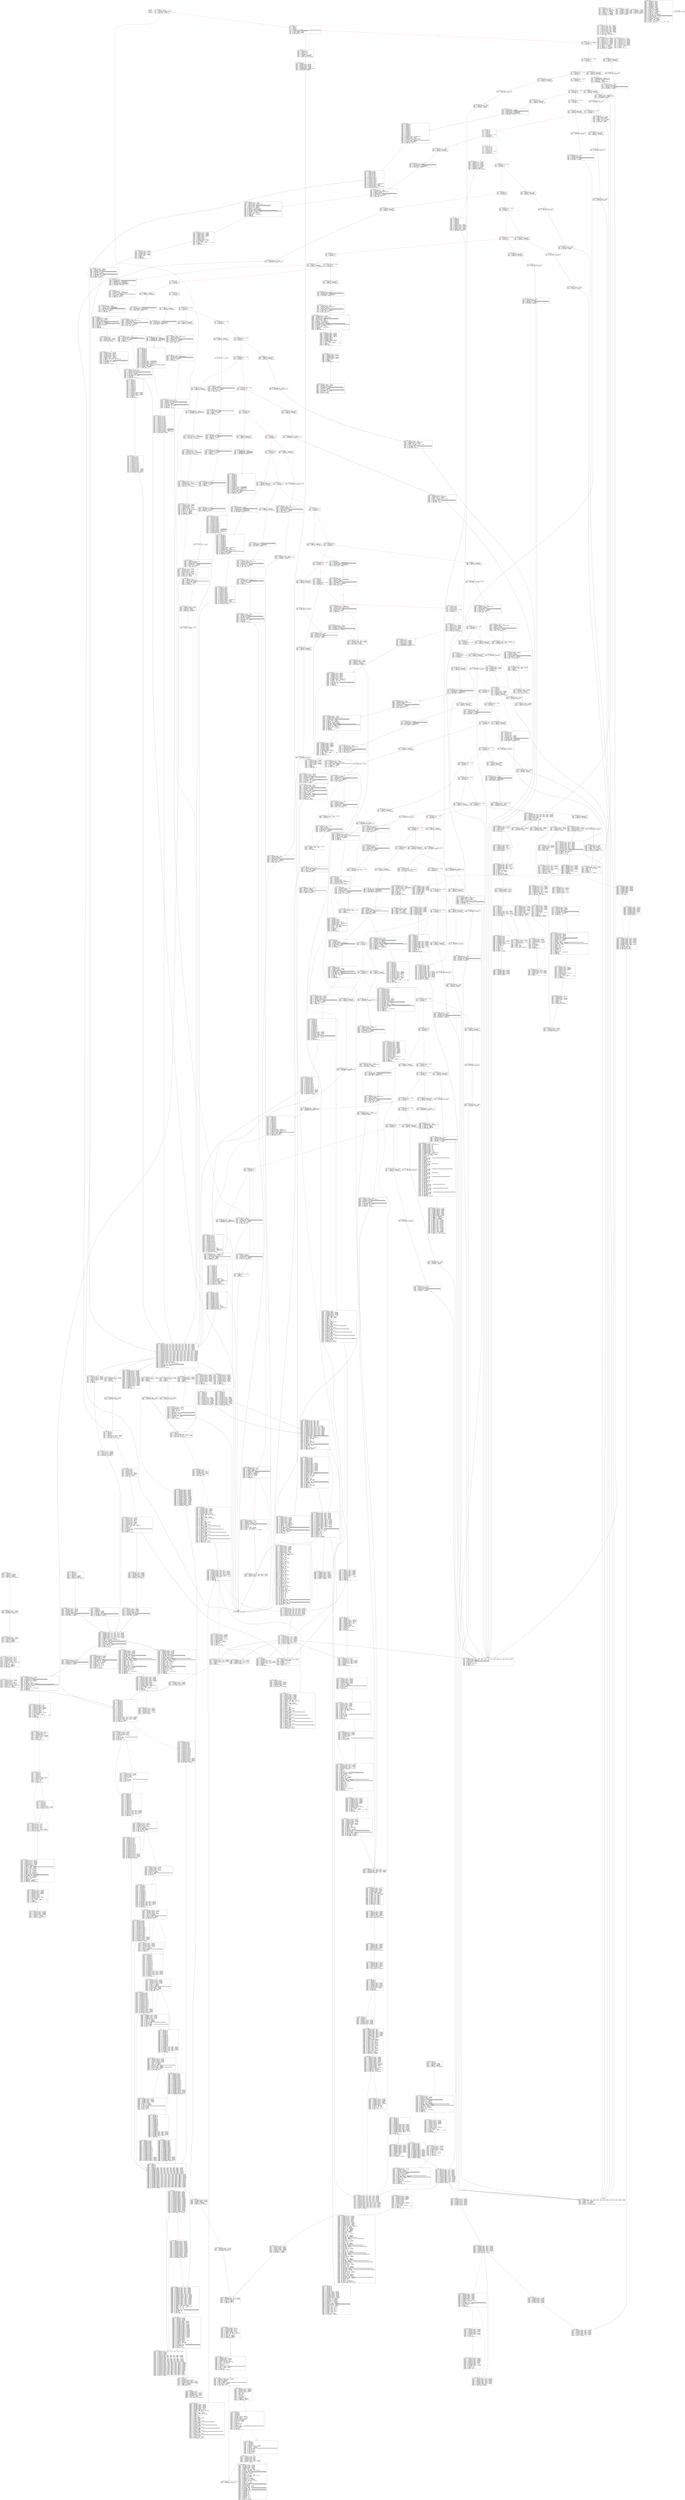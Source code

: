 
digraph G {
graph [fontname = "consolas"];
node  [fontname = "consolas"];
edge  [fontname = "consolas"];
ff [label="{_dispatch\lHash: 0x0\lStart: 0x0\lArguments: []\lStorage: []\l}", shape="record"];
block_0 [label="----- BLOCK ~0 -----\l0x0: .0 = uPHI~0-MEM // mem(0B)\l0x4: .3 = MSTORE(.0, .2#40, .1#60) // mem(32B)\l0x7: .5 = CALLDATASIZE // CALLDATASIZEx4fa9\l0x8: .6 = LT(.5, .4#4) // LTx3eb4\l0xc: .8 = JUMPI(.7#2a5, .6) // JUMPIx47da\l", shape="record"];
block_d [label="----- BLOCK ~d -----\l0xd: .0 = uPHI~d[-5]\l0xd: .1 = uPHI~d[-6]\l0xd: .2 = uPHI~d[-1]\l0xd: .3 = uPHI~d[-2]\l0xd: .4 = uPHI~d[-3]\l0xd: .5 = PHI~d-MEM(~0.3) // mem(32B)\l0x16: .9 = EXP(.8#2, .7#e0) // #100000000000000000000000000000000000000000000000000000000\l0x19: .11 = CALLDATALOAD(.10#0) // CALLDATALOAD0x797\l0x1a: .12 = DIV(.11, .9#1000) // DIV0x77a\l0x1b: .13 = AND(.12, .6#ffff) // ANDx4f8d\l0x22: .15 = EQ(.13, .14#1ffc) // EQx3325\l0x26: .17 = JUMPI(.16#2dd, .15)\l", shape="record"];
block_27 [label="----- BLOCK ~27 -----\l0x27: .0 = PHI~27-MEM(~d.5) // mem(32B)\l0x27: .1 = PHI~27[-1](~d.13) // ANDx4f8d\l0x2d: .3 = EQ(.2#519c, .1)\l0x31: .5 = JUMPI(.4#329, .3)\l", shape="record"];
block_32 [label="----- BLOCK ~32 -----\l0x32: .0 = PHI~32-MEM(~27.0) // mem(32B)\l0x32: .1 = PHI~32[-1](~27.1)\l0x38: .3 = EQ(.2#560f, .1)\l0x3c: .5 = JUMPI(.4#358, .3)\l", shape="record"];
block_3d [label="----- BLOCK ~3d -----\l0x3d: .0 = PHI~3d-MEM(~32.0) // mem(32B)\l0x3d: .1 = PHI~3d[-1](~32.1)\l0x43: .3 = EQ(.2#5e45, .1)\l0x47: .5 = JUMPI(.4#3f1, .3)\l", shape="record"];
block_48 [label="----- BLOCK ~48 -----\l0x48: .0 = PHI~48-MEM(~3d.0) // mem(0B)\l0x48: .1 = PHI~48[-1](~3d.1)\l0x4e: .3 = EQ(.2#6fdd, .1)\l0x52: .5 = JUMPI(.4#416, .3)\l", shape="record"];
block_53 [label="----- BLOCK ~53 -----\l0x53: .0 = PHI~53-MEM(~48.0) // mem(0B)\l0x53: .1 = PHI~53[-1](~48.1)\l0x59: .3 = EQ(.2#95ea, .1)\l0x5d: .5 = JUMPI(.4#429, .3)\l", shape="record"];
block_5e [label="----- BLOCK ~5e -----\l0x5e: .0 = PHI~5e-MEM(~53.0) // mem(0B)\l0x5e: .1 = PHI~5e[-1](~53.1)\l0x64: .3 = EQ(.2#a0f8, .1)\l0x68: .5 = JUMPI(.4#44b, .3)\l", shape="record"];
block_69 [label="----- BLOCK ~69 -----\l0x69: .0 = PHI~69-MEM(~5e.0) // mem(0B)\l0x69: .1 = PHI~69[-1](~5e.1)\l0x6f: .3 = EQ(.2#e583, .1)\l0x73: .5 = JUMPI(.4#45e, .3)\l", shape="record"];
block_74 [label="----- BLOCK ~74 -----\l0x74: .0 = uPHI~74[-8]\l0x74: .1 = uPHI~74[-5]\l0x74: .2 = uPHI~74[-6]\l0x74: .3 = uPHI~74[-4]\l0x74: .4 = uPHI~74[-7]\l0x74: .5 = uPHI~74[-2]\l0x74: .6 = uPHI~74[-3]\l0x74: .7 = PHI~74-MEM(~69.0) // mem(0B)\l0x74: .8 = PHI~74[-1](~69.1)\l0x7a: .10 = EQ(.9#1400, .8)\l0x7e: .12 = JUMPI(.11#471, .10)\l", shape="record"];
block_7f [label="----- BLOCK ~7f -----\l0x7f: .0 = PHI~7f[-8](~74.0)\l0x7f: .1 = PHI~7f[-5](~74.1)\l0x7f: .2 = PHI~7f[-6](~74.2)\l0x7f: .3 = PHI~7f[-4](~74.3)\l0x7f: .4 = PHI~7f[-7](~74.4)\l0x7f: .5 = PHI~7f[-2](~74.5)\l0x7f: .6 = PHI~7f[-3](~74.6)\l0x7f: .7 = PHI~7f-MEM(~74.7) // mem(0B)\l0x7f: .8 = PHI~7f[-1](~74.8)\l0x85: .10 = EQ(.9#1816, .8)\l0x89: .12 = JUMPI(.11#490, .10)\l", shape="record"];
block_8a [label="----- BLOCK ~8a -----\l0x8a: .0 = PHI~8a-MEM(~7f.7) // mem(0B)\l0x8a: .1 = PHI~8a[-1](~7f.8)\l0x90: .3 = EQ(.2#183a, .1)\l0x94: .5 = JUMPI(.4#4a3, .3)\l", shape="record"];
block_95 [label="----- BLOCK ~95 -----\l0x95: .0 = PHI~95-MEM(~8a.0)\l0x95: .1 = PHI~95[-1](~8a.1)\l0x9b: .3 = EQ(.2#1940, .1)\l0x9f: .5 = JUMPI(.4#4b6, .3)\l", shape="record"];
block_a0 [label="----- BLOCK ~a0 -----\l0xa0: .0 = PHI~a0-MEM(~95.0) // mem(0B)\l0xa0: .1 = PHI~a0[-1](~95.1)\l0xa6: .3 = EQ(.2#19c2, .1)\l0xaa: .5 = JUMPI(.4#4cc, .3)\l", shape="record"];
block_ab [label="----- BLOCK ~ab -----\l0xab: .0 = PHI~ab-MEM(~a0.0) // mem(0B)\l0xab: .1 = PHI~ab[-1](~a0.1)\l0xb1: .3 = EQ(.2#2171, .1)\l0xb5: .5 = JUMPI(.4#4df, .3)\l", shape="record"];
block_b6 [label="----- BLOCK ~b6 -----\l0xb6: .0 = PHI~b6-MEM(~ab.0)\l0xb6: .1 = PHI~b6[-1](~ab.1)\l0xbc: .3 = EQ(.2#23b8, .1)\l0xc0: .5 = JUMPI(.4#4f2, .3)\l", shape="record"];
block_c1 [label="----- BLOCK ~c1 -----\l0xc1: .0 = PHI~c1-MEM(~b6.0) // mem(0B)\l0xc1: .1 = PHI~c1[-1](~b6.1)\l0xc7: .3 = EQ(.2#24e7, .1)\l0xcb: .5 = JUMPI(.4#51a, .3)\l", shape="record"];
block_cc [label="----- BLOCK ~cc -----\l0xcc: .0 = uPHI~cc-MEM\l0xcc: .1 = PHI~cc[-1](~c1.1)\l0xd2: .3 = EQ(.2#27d7, .1)\l0xd6: .5 = JUMPI(.4#539, .3)\l", shape="record"];
block_d7 [label="----- BLOCK ~d7 -----\l0xd7: .0 = PHI~d7-MEM(~cc.0)\l0xd7: .1 = PHI~d7[-1](~cc.1)\l0xdd: .3 = EQ(.2#2ba7, .1)\l0xe1: .5 = JUMPI(.4#558, .3)\l", shape="record"];
block_e2 [label="----- BLOCK ~e2 -----\l0xe2: .0 = PHI~e2-MEM(~d7.0) // mem(0B)\l0xe2: .1 = PHI~e2[-1](~d7.1)\l0xe8: .3 = EQ(.2#3d7d, .1)\l0xec: .5 = JUMPI(.4#577, .3)\l", shape="record"];
block_ed [label="----- BLOCK ~ed -----\l0xed: .0 = PHI~ed-MEM(~e2.0) // mem(0B)\l0xed: .1 = PHI~ed[-1](~e2.1)\l0xf3: .3 = EQ(.2#3f4b, .1)\l0xf7: .5 = JUMPI(.4#596, .3)\l", shape="record"];
block_f8 [label="----- BLOCK ~f8 -----\l0xf8: .0 = PHI~f8-MEM(~ed.0) // mem(0B)\l0xf8: .1 = PHI~f8[-1](~ed.1)\l0xfe: .3 = EQ(.2#4611, .1)\l0x102: .5 = JUMPI(.4#5a9, .3)\l", shape="record"];
block_103 [label="----- BLOCK ~103 -----\l0x103: .0 = PHI~103-MEM(~f8.0) // mem(0B)\l0x103: .1 = PHI~103[-1](~f8.1)\l0x109: .3 = EQ(.2#46d2, .1)\l0x10d: .5 = JUMPI(.4#5bf, .3)\l", shape="record"];
block_10e [label="----- BLOCK ~10e -----\l0x10e: .0 = PHI~10e-MEM(~103.0) // mem(0B)\l0x10e: .1 = PHI~10e[-1](~103.1)\l0x114: .3 = EQ(.2#481a, .1)\l0x118: .5 = JUMPI(.4#5d8, .3)\l", shape="record"];
block_119 [label="----- BLOCK ~119 -----\l0x119: .0 = PHI~119-MEM(~10e.0)\l0x119: .1 = PHI~119[-1](~10e.1)\l0x11f: .3 = EQ(.2#4ad8, .1)\l0x123: .5 = JUMPI(.4#5ee, .3)\l", shape="record"];
block_124 [label="----- BLOCK ~124 -----\l0x124: .0 = uPHI~124-MEM\l0x124: .1 = PHI~124[-1](~119.1)\l0x12a: .3 = EQ(.2#4b85, .1)\l0x12e: .5 = JUMPI(.4#60d, .3)\l", shape="record"];
block_12f [label="----- BLOCK ~12f -----\l0x12f: .0 = PHI~12f-MEM(~124.0)\l0x12f: .1 = PHI~12f[-1](~124.1)\l0x135: .3 = EQ(.2#4dff, .1)\l0x139: .5 = JUMPI(.4#623, .3)\l", shape="record"];
block_13a [label="----- BLOCK ~13a -----\l0x13a: .0 = PHI~13a[-1](~12f.1)\l0x140: .2 = EQ(.1#4e0a, .0)\l0x144: .4 = JUMPI(.3#645, .2)\l", shape="record"];
block_145 [label="----- BLOCK ~145 -----\l0x145: .0 = uPHI~145-MEM\l0x145: .1 = PHI~145[-1](~13a.0)\l0x14b: .3 = EQ(.2#5612, .1)\l0x14f: .5 = JUMPI(.4#664, .3)\l", shape="record"];
block_150 [label="----- BLOCK ~150 -----\l0x150: .0 = PHI~150-MEM(~145.0)\l0x150: .1 = PHI~150[-1](~145.1)\l0x156: .3 = EQ(.2#5663, .1)\l0x15a: .5 = JUMPI(.4#686, .3)\l", shape="record"];
block_15b [label="----- BLOCK ~15b -----\l0x15b: .0 = PHI~15b-MEM(~150.0) // mem(0B)\l0x15b: .1 = PHI~15b[-1](~150.1)\l0x161: .3 = EQ(.2#5c97, .1)\l0x165: .5 = JUMPI(.4#69c, .3)\l", shape="record"];
block_166 [label="----- BLOCK ~166 -----\l0x166: .0 = uPHI~166[-6]\l0x166: .1 = uPHI~166[-7]\l0x166: .2 = uPHI~166[-2]\l0x166: .3 = uPHI~166[-3]\l0x166: .4 = uPHI~166[-4]\l0x166: .5 = PHI~166-MEM(~15b.0) // mem(0B)\l0x166: .6 = PHI~166[-1](~15b.1)\l0x16c: .8 = EQ(.7#5fd8, .6)\l0x170: .10 = JUMPI(.9#6af, .8)\l", shape="record"];
block_171 [label="----- BLOCK ~171 -----\l0x171: .0 = PHI~171[-6](~166.0)\l0x171: .1 = PHI~171[-7](~166.1)\l0x171: .2 = PHI~171[-2](~166.2)\l0x171: .3 = PHI~171[-3](~166.3)\l0x171: .4 = PHI~171[-4](~166.4)\l0x171: .5 = PHI~171-MEM(~166.5) // mem(0B)\l0x171: .6 = PHI~171[-1](~166.6)\l0x177: .8 = EQ(.7#6352, .6)\l0x17b: .10 = JUMPI(.9#6c2, .8)\l", shape="record"];
block_17c [label="----- BLOCK ~17c -----\l0x17c: .0 = PHI~17c-MEM(~171.5) // mem(0B)\l0x17c: .1 = PHI~17c[-1](~171.6)\l0x182: .3 = EQ(.2#680e, .1)\l0x186: .5 = JUMPI(.4#6d8, .3)\l", shape="record"];
block_187 [label="----- BLOCK ~187 -----\l0x187: .0 = uPHI~187[-4]\l0x187: .1 = uPHI~187[-5]\l0x187: .2 = PHI~187-MEM(~17c.0) // mem(0B)\l0x187: .3 = PHI~187[-1](~17c.1)\l0x18d: .5 = EQ(.4#6af0, .3)\l0x191: .7 = JUMPI(.6#6eb, .5)\l", shape="record"];
block_192 [label="----- BLOCK ~192 -----\l0x192: .0 = uPHI~192[-6]\l0x192: .1 = PHI~192[-4](~187.0)\l0x192: .2 = PHI~192[-5](~187.1)\l0x192: .3 = PHI~192-MEM(~187.2) // mem(0B)\l0x192: .4 = PHI~192[-1](~187.3)\l0x198: .6 = EQ(.5#6fbd, .4)\l0x19c: .8 = JUMPI(.7#6fe, .6)\l", shape="record"];
block_19d [label="----- BLOCK ~19d -----\l0x19d: .0 = PHI~19d[-6](~192.0)\l0x19d: .1 = PHI~19d[-4](~192.1) // PHIx1eb0\l0x19d: .2 = PHI~19d[-5](~192.2) // PHIx1eaf\l0x19d: .3 = PHI~19d-MEM(~192.3) // mem(0B)\l0x19d: .4 = PHI~19d[-1](~192.4)\l0x1a3: .6 = EQ(.5#70a0, .4)\l0x1a7: .8 = JUMPI(.7#71d, .6)\l", shape="record"];
block_1a8 [label="----- BLOCK ~1a8 -----\l0x1a8: .0 = PHI~1a8-MEM(~19d.3)\l0x1a8: .1 = PHI~1a8[-1](~19d.4)\l0x1ae: .3 = EQ(.2#7158, .1)\l0x1b2: .5 = JUMPI(.4#73c, .3)\l", shape="record"];
block_1b3 [label="----- BLOCK ~1b3 -----\l0x1b3: .0 = PHI~1b3-MEM(~1a8.0) // mem(0B)\l0x1b3: .1 = PHI~1b3[-1](~1a8.1)\l0x1b9: .3 = EQ(.2#7a7d, .1)\l0x1bd: .5 = JUMPI(.4#75b, .3)\l", shape="record"];
block_1be [label="----- BLOCK ~1be -----\l0x1be: .0 = PHI~1be-MEM(~1b3.0)\l0x1be: .1 = PHI~1be[-1](~1b3.1)\l0x1c4: .3 = EQ(.2#8456, .1)\l0x1c8: .5 = JUMPI(.4#76e, .3)\l", shape="record"];
block_1c9 [label="----- BLOCK ~1c9 -----\l0x1c9: .0 = PHI~1c9-MEM(~1be.0) // mem(0B)\l0x1c9: .1 = PHI~1c9[-1](~1be.1)\l0x1cf: .3 = EQ(.2#8462, .1)\l0x1d3: .5 = JUMPI(.4#781, .3)\l", shape="record"];
block_1d4 [label="----- BLOCK ~1d4 -----\l0x1d4: .0 = PHI~1d4-MEM(~1c9.0) // mem(0B)\l0x1d4: .1 = PHI~1d4[-1](~1c9.1)\l0x1da: .3 = EQ(.2#88c2, .1)\l0x1de: .5 = JUMPI(.4#7f3, .3)\l", shape="record"];
block_1df [label="----- BLOCK ~1df -----\l0x1df: .0 = PHI~1df-MEM(~1d4.0) // mem(0B)\l0x1df: .1 = PHI~1df[-1](~1d4.1)\l0x1e5: .3 = EQ(.2#9187, .1)\l0x1e9: .5 = JUMPI(.4#809, .3)\l", shape="record"];
block_1ea [label="----- BLOCK ~1ea -----\l0x1ea: .0 = PHI~1ea-MEM(~1df.0) // mem(0B)\l0x1ea: .1 = PHI~1ea[-1](~1df.1)\l0x1f0: .3 = EQ(.2#95d8, .1)\l0x1f4: .5 = JUMPI(.4#81c, .3)\l", shape="record"];
block_1f5 [label="----- BLOCK ~1f5 -----\l0x1f5: .0 = PHI~1f5-MEM(~1ea.0) // mem(0B)\l0x1f5: .1 = PHI~1f5[-1](~1ea.1)\l0x1fb: .3 = EQ(.2#9d6f, .1)\l0x1ff: .5 = JUMPI(.4#82f, .3)\l", shape="record"];
block_200 [label="----- BLOCK ~200 -----\l0x200: .0 = PHI~200-MEM(~1f5.0) // mem(0B)\l0x200: .1 = PHI~200[-1](~1f5.1)\l0x206: .3 = EQ(.2#a45f, .1)\l0x20a: .5 = JUMPI(.4#85e, .3)\l", shape="record"];
block_20b [label="----- BLOCK ~20b -----\l0x20b: .0 = PHI~20b-MEM(~200.0)\l0x20b: .1 = PHI~20b[-1](~200.1)\l0x211: .3 = EQ(.2#a905, .1)\l0x215: .5 = JUMPI(.4#874, .3)\l", shape="record"];
block_216 [label="----- BLOCK ~216 -----\l0x216: .0 = PHI~216-MEM(~20b.0) // mem(0B)\l0x216: .1 = PHI~216[-1](~20b.1)\l0x21c: .3 = EQ(.2#b047, .1)\l0x220: .5 = JUMPI(.4#896, .3)\l", shape="record"];
block_221 [label="----- BLOCK ~221 -----\l0x221: .0 = PHI~221-MEM(~216.0) // mem(0B)\l0x221: .1 = PHI~221[-1](~216.1)\l0x227: .3 = EQ(.2#b0c3, .1)\l0x22b: .5 = JUMPI(.4#8a9, .3)\l", shape="record"];
block_22c [label="----- BLOCK ~22c -----\l0x22c: .0 = PHI~22c-MEM(~221.0) // mem(0B)\l0x22c: .1 = PHI~22c[-1](~221.1)\l0x232: .3 = EQ(.2#bc40, .1)\l0x236: .5 = JUMPI(.4#8bc, .3)\l", shape="record"];
block_237 [label="----- BLOCK ~237 -----\l0x237: .0 = uPHI~237-MEM\l0x237: .1 = PHI~237[-1](~22c.1)\l0x23d: .3 = EQ(.2#c3be, .1)\l0x241: .5 = JUMPI(.4#8cf, .3)\l", shape="record"];
block_242 [label="----- BLOCK ~242 -----\l0x242: .0 = PHI~242-MEM(~237.0)\l0x242: .1 = PHI~242[-1](~237.1)\l0x248: .3 = EQ(.2#d3e6, .1)\l0x24c: .5 = JUMPI(.4#8e5, .3)\l", shape="record"];
block_24d [label="----- BLOCK ~24d -----\l0x24d: .0 = PHI~24d-MEM(~242.0) // mem(0B)\l0x24d: .1 = PHI~24d[-1](~242.1)\l0x253: .3 = EQ(.2#defb, .1)\l0x257: .5 = JUMPI(.4#8fb, .3)\l", shape="record"];
block_258 [label="----- BLOCK ~258 -----\l0x258: .0 = PHI~258-MEM(~24d.0)\l0x258: .1 = PHI~258[-1](~24d.1)\l0x25e: .3 = EQ(.2#e17b, .1)\l0x262: .5 = JUMPI(.4#90e, .3)\l", shape="record"];
block_263 [label="----- BLOCK ~263 -----\l0x263: .0 = PHI~263-MEM(~258.0) // mem(0B)\l0x263: .1 = PHI~263[-1](~258.1)\l0x269: .3 = EQ(.2#e6cb, .1)\l0x26d: .5 = JUMPI(.4#92d, .3)\l", shape="record"];
block_26e [label="----- BLOCK ~26e -----\l0x26e: .0 = PHI~26e-MEM(~263.0) // mem(0B)\l0x26e: .1 = PHI~26e[-1](~263.1)\l0x274: .3 = EQ(.2#e98b, .1)\l0x278: .5 = JUMPI(.4#940, .3)\l", shape="record"];
block_279 [label="----- BLOCK ~279 -----\l0x279: .0 = PHI~279-MEM(~26e.0) // mem(0B)\l0x279: .1 = PHI~279[-1](~26e.1)\l0x27f: .3 = EQ(.2#ed60, .1)\l0x283: .5 = JUMPI(.4#9ae, .3)\l", shape="record"];
block_284 [label="----- BLOCK ~284 -----\l0x284: .0 = PHI~284-MEM(~279.0) // mem(0B)\l0x284: .1 = PHI~284[-1](~279.1)\l0x28a: .3 = EQ(.2#f1ca, .1)\l0x28e: .5 = JUMPI(.4#9bc, .3)\l", shape="record"];
block_28f [label="----- BLOCK ~28f -----\l0x28f: .0 = PHI~28f-MEM(~284.0) // mem(0B)\l0x28f: .1 = PHI~28f[-1](~284.1)\l0x295: .3 = EQ(.2#f2b4, .1)\l0x299: .5 = JUMPI(.4#9cf, .3)\l", shape="record"];
block_29a [label="----- BLOCK ~29a -----\l0x29a: .0 = PHI~29a-MEM(~28f.0)\l0x29a: .1 = PHI~29a[-1](~28f.1)\l0x2a0: .3 = EQ(.2#f7d8, .1)\l0x2a4: .5 = JUMPI(.4#9e2, .3)\l", shape="record"];
block_2a5 [label="----- BLOCK ~2a5 -----\l0x2a8: .1 = SLOAD(.0#b) // SLOAD0x664\l0x2a9: .2 = CALLER // CALLERx4fa9\l0x2b0: .6 = EXP(.5#2, .4#a0) // #10000000000000000000000000000000000000000\l0x2b1: .7 = SUB(.6#1000, .3#1) // #ffffffffffffffffffffffffffffffffffffffff\l0x2b4: .8 = AND(.7#ffff, .2) // CALLERx4fa9\l0x2b6: .9 = AND(.1, .7#ffff) // SLOAD0x664\l0x2b7: .10 = EQ(.9, .8) // EQ0x781\l0x2bc: .12 = JUMPI(.11#2d0, .10)\l", shape="record"];
block_2bd [label="----- BLOCK ~2bd -----\l0x2bd: .0 = PHI~2bd[-1](~2a5.10)\l0x2c0: .2 = SLOAD(.1#c) // SLOAD0xbf0\l0x2c1: .3 = CALLER // CALLERx4fa9\l0x2c8: .7 = EXP(.6#2, .5#a0) // #10000000000000000000000000000000000000000\l0x2c9: .8 = SUB(.7#1000, .4#1) // #ffffffffffffffffffffffffffffffffffffffff\l0x2cc: .9 = AND(.8#ffff, .3) // CALLERx4fa9\l0x2ce: .10 = AND(.2, .8#ffff) // SLOAD0xbf0\l0x2cf: .11 = EQ(.10, .9) // EQ0x1cb\l", shape="record"];
block_2d0 [label="----- BLOCK ~2d0 -----\l0x2d0: .0 = PHI~2d0[-1](~2bd.11, ~2a5.10)\l0x2d1: .1 = ISZERO(.0)\l0x2d2: .2 = ISZERO(.1)\l0x2d6: .4 = JUMPI(.3#2db, .2)\l", shape="record"];
block_2db [label="----- BLOCK ~2db -----\l0x2dc: .0 = STOP // STOPx4fa9\l", shape="record"];
block_2dd [label="----- BLOCK ~2dd -----\l0x2dd: .0 = PHI~2dd[-6](~d.0)\l0x2dd: .1 = PHI~2dd[-7](~d.1)\l0x2dd: .2 = PHI~2dd[-2](~d.2)\l0x2dd: .3 = PHI~2dd[-1](~d.13)\l0x2dd: .4 = PHI~2dd[-3](~d.3)\l0x2dd: .5 = PHI~2dd[-4](~d.4)\l0x2dd: .6 = PHI~2dd-MEM(~d.5) // mem(32B)\l0x2de: .7 = CALLVALUE // CALLVALUEx4fa9\l0x2df: .8 = ISZERO(.7) // ISZERO0x7cd\l0x2e3: .10 = JUMPI(.9#2e8, .8) // JUMPI0x1a2\l", shape="record"];
block_2e8 [label="----- BLOCK ~2e8 -----\l0x2e8: .0 = uPHI~2e8[-5]\l0x2e8: .1 = PHI~2e8[-6](~2dd.0) // PHIx1e79\l0x2e8: .2 = PHI~2e8[-7](~2dd.1) // PHIx1e74\l0x2e8: .3 = PHI~2e8[-2](~2dd.2) // PHIx1e6e\l0x2e8: .4 = PHI~2e8[-1](~2dd.3) // PHIx1e6b\l0x2e8: .5 = PHI~2e8[-3](~2dd.4) // PHIx1e68\l0x2e8: .6 = PHI~2e8[-4](~2dd.5) // PHIx1e65\l0x2e8: .7 = PHI~2e8-MEM(~2dd.6) // mem(32B)\l0x30f: .11 = CALLDATALOAD(.10#4) // CALLDATALOADx764b\l0x310: .12 = AND(.11, .9#ffff) // AND0x3dc\l0x314: .14 = JUMP(.13#9f0) // JUMP0x376\l", shape="record"];
block_315 [label="----- BLOCK ~315 -----\l0x315: .0 = PHI~315[-1](~f1e.28, ~15c8.9, ~c72.10) // PHIx16a\l0x315: .1 = PHI~315-MEM(~f1e.12, ~15c8.0, ~c72.2) // mem(0B)\l0x318: .3 = MLOAD(.1, .2#40) // MLOADx168\l0x31a: .4 = ISZERO(.0) // ISZERO0x799\l0x31b: .5 = ISZERO(.4)\l0x31d: .6 = MSTORE(.1, .3, .5)\l0x320: .8 = ADD(.7#20, .3) // ADD0x4df\l0x323: .10 = MLOAD(.6, .9#40)\l0x326: .11 = SUB(.8, .10)\l0x328: .12 = RETURN(.6, .10, .11)\l", shape="record"];
block_329 [label="----- BLOCK ~329 -----\l0x329: .0 = PHI~329-MEM(~27.0) // mem(32B)\l0x32a: .1 = CALLVALUE // CALLVALUEx4fa9\l0x32b: .2 = ISZERO(.1) // ISZERO0x7cd\l0x32f: .4 = JUMPI(.3#334, .2) // JUMPI0x609\l", shape="record"];
block_334 [label="----- BLOCK ~334 -----\l0x334: .0 = PHI~334-MEM(~329.0) // mem(0B)\l0x33b: .3 = JUMP(.2#c77) // JUMP0x690\l", shape="record"];
block_33c [label="----- BLOCK ~33c -----\l0x33c: .0 = PHI~33c[-1](~231c.9, ~f4e.9, ~1e30.9, ~2053.9, ~1673.9, ~e2a.9, ~c72.10, ~1347.16, ~1e45.9, ~c77.9, ~12ac.16, ~1d72.16) // PHIx186\l0x33c: .1 = PHI~33c-MEM(~231c.0, ~f4e.0, ~1e30.0, ~2053.0, ~1673.0, ~e2a.0, ~c72.2, ~1347.7, ~1e45.0, ~c77.0, ~12ac.7, ~1d72.7) // mem(0B)\l0x33f: .3 = MLOAD(.1, .2#40) // MLOADx17f\l0x346: .7 = EXP(.6#2, .5#a0) // #10000000000000000000000000000000000000000\l0x347: .8 = SUB(.7#1000, .4#1) // #ffffffffffffffffffffffffffffffffffffffff\l0x34a: .9 = AND(.0, .8#ffff) // PHIx186\l0x34c: .10 = MSTORE(.1, .3, .9)\l0x34f: .12 = ADD(.11#20, .3) // ADDx2873\l0x352: .14 = MLOAD(.10, .13#40)\l0x355: .15 = SUB(.12, .14)\l0x357: .16 = RETURN(.10, .14, .15)\l", shape="record"];
block_358 [label="----- BLOCK ~358 -----\l0x358: .0 = PHI~358-MEM(~32.0) // mem(32B)\l0x359: .1 = CALLVALUE // CALLVALUEx4fa9\l0x35a: .2 = ISZERO(.1) // ISZERO0x7cd\l0x35e: .4 = JUMPI(.3#363, .2) // JUMPI0x5ee\l", shape="record"];
block_363 [label="----- BLOCK ~363 -----\l0x363: .0 = PHI~363-MEM(~358.0) // mem(0B)\l0x36a: .3 = CALLDATALOAD(.2#4) // CALLDATALOADx764b\l0x36f: .5 = CALLDATALOAD(.4#24) // CALLDATALOAD0x30d\l0x372: .6 = ADD(.5, .4#24) // ADD0x4b5\l0x374: .7 = ADD(.2#4, .5) // ADDx2b25\l0x375: .8 = CALLDATALOAD(.7) // CALLDATALOAD0x5cc\l0x379: .10 = JUMP(.9#c86) // JUMP0x660\l", shape="record"];
block_37a [label="----- BLOCK ~37a -----\l0x37a: .0 = PHI~37a[-1](~1d0e.3, ~d69.3) // PHIx1a6\l0x37a: .1 = PHI~37a-MEM(~1d0e.12, ~d69.12) // mem(0B)\l0x37d: .3 = MLOAD(.1, .2#40) // MLOADx1a1\l0x382: .5 = MSTORE(.1, .3, .4#20) // mem(0B)\l0x386: .6 = ADD(.3, .4#20)\l0x38a: .7 = MLOAD(.5, .0)\l0x38c: .8 = MSTORE(.5, .6, .7)\l0x38f: .10 = ADD(.9#20, .6)\l0x393: .11 = MLOAD(.8, .0)\l0x397: .13 = ADD(.12#20, .0) // ADD0x62d\l", shape="record"];
block_39e [label="----- BLOCK ~39e -----\l0x39e: .0 = PHI~39e[-9](~3a7.0, ~37a.3) // PHIx19ac\l0x39e: .1 = PHI~39e[-8](~3a7.1, ~37a.3) // PHIx19ab\l0x39e: .2 = PHI~39e[-10](~3a7.2, ~37a.0) // PHIx19aa\l0x39e: .3 = PHI~39e[-7](~3a7.3, ~37a.10) // PHIx19a9\l0x39e: .4 = PHI~39e[-5](~3a7.4, ~37a.11) // PHIx19a8\l0x39e: .5 = PHI~39e[-6](~3a7.5, ~37a.13) // PHIx19a7\l0x39e: .6 = PHI~39e[-3](~3a7.7, ~37a.10)\l0x39e: .7 = PHI~39e-MEM(~3a7.14, ~37a.8)\l0x39e: .8 = PHI~39e[-2](~3a7.9, ~37a.13) // PHIx193a\l0x39e: .9 = PHI~39e[-1](~3a7.16, ~37a.14) // PHIx1b0\l0x39e: .10 = PHI~39e[-4](~3a7.6, ~37a.11) // PHIx1af\l0x3a1: .11 = LT(.9, .10) // LT0x41c\l0x3a2: .12 = ISZERO(.11) // ISZERO0x284\l0x3a6: .14 = JUMPI(.13#3b6, .12) // JUMPIx1302\l", shape="record"];
block_3a7 [label="----- BLOCK ~3a7 -----\l0x3a7: .0 = PHI~3a7[-9](~39e.0) // PHIx19ac\l0x3a7: .1 = PHI~3a7[-8](~39e.1) // PHIx19ab\l0x3a7: .2 = PHI~3a7[-10](~39e.2) // PHIx19aa\l0x3a7: .3 = PHI~3a7[-7](~39e.3) // PHIx19a9\l0x3a7: .4 = PHI~3a7[-5](~39e.4) // PHIx19a8\l0x3a7: .5 = PHI~3a7[-6](~39e.5) // PHIx19a7\l0x3a7: .6 = PHI~3a7[-4](~39e.10) // PHIx1af\l0x3a7: .7 = PHI~3a7[-3](~39e.6)\l0x3a7: .8 = PHI~3a7-MEM(~39e.7)\l0x3a7: .9 = PHI~3a7[-2](~39e.8)\l0x3a7: .10 = PHI~3a7[-1](~39e.9) // PHIx1b0\l0x3a9: .11 = ADD(.9, .10)\l0x3aa: .12 = MLOAD(.8, .11)\l0x3ad: .13 = ADD(.10, .7)\l0x3ae: .14 = MSTORE(.8, .13, .12)\l0x3b1: .16 = ADD(.15#20, .10) // ADDx2023\l0x3b5: .18 = JUMP(.17#39e) // JUMP0x626\l", shape="record"];
block_3b6 [label="----- BLOCK ~3b6 -----\l0x3b6: .0 = PHI~3b6[-9](~39e.0) // PHIx19ac\l0x3b6: .1 = PHI~3b6[-8](~39e.1) // PHIx19ab\l0x3b6: .2 = PHI~3b6[-10](~39e.2) // PHIx19aa\l0x3b6: .3 = PHI~3b6-MEM(~39e.7)\l0x3b6: .4 = PHI~3b6[-7](~39e.3) // PHIx19a9\l0x3b6: .5 = PHI~3b6[-5](~39e.4) // PHIx19a8\l0x3b6: .6 = PHI~3b6[-6](~39e.5) // PHIx19a7\l0x3b6: .7 = PHI~3b6[-4](~39e.10) // PHIx1af\l0x3b6: .8 = PHI~3b6[-3](~39e.6)\l0x3b6: .9 = PHI~3b6[-2](~39e.8)\l0x3b6: .10 = PHI~3b6[-1](~39e.9) // PHIx1b0\l0x3bf: .11 = ADD(.5, .4) // ADDx2df0\l0x3c3: .13 = AND(.12#1f, .5) // AND0x550\l0x3c5: .14 = ISZERO(.13) // ISZEROx2e04\l0x3c9: .16 = JUMPI(.15#3e3, .14)\l", shape="record"];
block_3ca [label="----- BLOCK ~3ca -----\l0x3ca: .0 = PHI~3ca[-4](~3b6.0) // PHIx19ac\l0x3ca: .1 = PHI~3ca[-3](~3b6.1) // PHIx19ab\l0x3ca: .2 = PHI~3ca[-5](~3b6.2) // PHIx19aa\l0x3ca: .3 = PHI~3ca-MEM(~3b6.3)\l0x3ca: .4 = PHI~3ca[-2](~3b6.11) // ADDx2df0\l0x3ca: .5 = PHI~3ca[-1](~3b6.13) // AND0x550\l0x3cc: .6 = SUB(.4, .5)\l0x3ce: .7 = MLOAD(.3, .6)\l0x3d4: .10 = SUB(.9#20, .5)\l0x3d8: .12 = EXP(.11#100, .10)\l0x3d9: .13 = SUB(.12, .8#1)\l0x3da: .14 = NOT(.13)\l0x3db: .15 = AND(.14, .7)\l0x3dd: .16 = MSTORE(.3, .6, .15)\l0x3e0: .18 = ADD(.17#20, .6)\l", shape="record"];
block_3e3 [label="----- BLOCK ~3e3 -----\l0x3e3: .0 = PHI~3e3-MEM(~3b6.3, ~3ca.16)\l0x3e3: .1 = PHI~3e3[-4](~3b6.0, ~3ca.0) // PHIx19ac\l0x3e3: .2 = PHI~3e3[-3](~3b6.1, ~3ca.1) // PHIx19ab\l0x3e3: .3 = PHI~3e3[-2](~3b6.11, ~3ca.18) // PHIx1e0\l0x3e3: .4 = PHI~3e3[-5](~3b6.2, ~3ca.2) // PHIx1df\l0x3e3: .5 = PHI~3e3[-1](~3b6.13, ~3ca.5) // AND0x550\l0x3eb: .7 = MLOAD(.0, .6#40)\l0x3ee: .8 = SUB(.3, .7)\l0x3f0: .9 = RETURN(.0, .7, .8)\l", shape="record"];
block_3f1 [label="----- BLOCK ~3f1 -----\l0x3f1: .0 = PHI~3f1-MEM(~3d.0) // mem(0B)\l0x3f2: .1 = CALLVALUE // CALLVALUEx4fa9\l0x3f3: .2 = ISZERO(.1) // ISZERO0x7cd\l0x3f7: .4 = JUMPI(.3#3fc, .2) // JUMPIx65f7\l", shape="record"];
block_3fc [label="----- BLOCK ~3fc -----\l0x3fc: .0 = PHI~3fc-MEM(~3f1.0) // mem(0B)\l0x403: .3 = JUMP(.2#d63) // JUMPx7399\l", shape="record"];
block_404 [label="----- BLOCK ~404 -----\l0x404: .0 = PHI~404[-1](~d63.3, ~efc.3, ~166d.2, ~2010.2, ~172f.24, ~1e3f.3, ~2316.3, ~e39.2, ~f47.2, ~ef9.18, ~17d8.3) // PHIx1f5\l0x404: .1 = PHI~404-MEM(~d63.0, ~efc.0, ~166d.0, ~2010.0, ~172f.21, ~1e3f.0, ~2316.0, ~e39.0, ~f47.0, ~ef9.17, ~17d8.0) // mem(0B)\l0x407: .3 = MLOAD(.1, .2#40) // MLOADx1f3\l0x40a: .4 = MSTORE(.1, .3, .0) // mem(0B)\l0x40d: .6 = ADD(.5#20, .3) // ADD0x404\l0x410: .8 = MLOAD(.4, .7#40) // MLOADx1fa\l0x413: .9 = SUB(.6, .8) // SUBx1809\l0x415: .10 = RETURN(.4, .8, .9) // RETURNx405a\l", shape="record"];
block_416 [label="----- BLOCK ~416 -----\l0x416: .0 = PHI~416-MEM(~48.0) // mem(0B)\l0x417: .1 = CALLVALUE // CALLVALUEx4fa9\l0x418: .2 = ISZERO(.1) // ISZERO0x7cd\l0x41c: .4 = JUMPI(.3#421, .2) // JUMPIx76ae\l", shape="record"];
block_421 [label="----- BLOCK ~421 -----\l0x421: .0 = PHI~421-MEM(~416.0) // mem(0B)\l0x428: .3 = JUMP(.2#d69) // JUMPx17ff\l", shape="record"];
block_429 [label="----- BLOCK ~429 -----\l0x429: .0 = PHI~429[-1](~53.1)\l0x429: .1 = PHI~429-MEM(~53.0) // mem(0B)\l0x42a: .2 = CALLVALUE // CALLVALUEx4fa9\l0x42b: .3 = ISZERO(.2) // ISZERO0x7cd\l0x42f: .5 = JUMPI(.4#434, .3) // JUMPIx12ea\l", shape="record"];
block_434 [label="----- BLOCK ~434 -----\l0x434: .0 = PHI~434[-1](~429.0) // PHIx1e45\l0x434: .1 = PHI~434-MEM(~429.1) // mem(0B)\l0x43e: .6 = EXP(.5#2, .4#a0) // #10000000000000000000000000000000000000000\l0x43f: .7 = SUB(.6#1000, .3#1) // #ffffffffffffffffffffffffffffffffffffffff\l0x442: .9 = CALLDATALOAD(.8#4) // CALLDATALOADx764b\l0x443: .10 = AND(.9, .7#ffff) // CALLDATALOADx764b\l0x446: .12 = CALLDATALOAD(.11#24) // CALLDATALOAD0x30d\l0x44a: .14 = JUMP(.13#da0) // JUMPx5362\l", shape="record"];
block_44b [label="----- BLOCK ~44b -----\l0x44b: .0 = PHI~44b-MEM(~5e.0) // mem(0B)\l0x44c: .1 = CALLVALUE // CALLVALUEx4fa9\l0x44d: .2 = ISZERO(.1) // ISZERO0x7cd\l0x451: .4 = JUMPI(.3#456, .2) // JUMPIxf032\l", shape="record"];
block_456 [label="----- BLOCK ~456 -----\l0x456: .0 = PHI~456-MEM(~44b.0) // mem(0B)\l0x45d: .3 = JUMP(.2#e2a) // JUMPx4b85\l", shape="record"];
block_45e [label="----- BLOCK ~45e -----\l0x45e: .0 = PHI~45e-MEM(~69.0) // mem(0B)\l0x45f: .1 = CALLVALUE // CALLVALUEx4fa9\l0x460: .2 = ISZERO(.1) // ISZERO0x7cd\l0x464: .4 = JUMPI(.3#469, .2) // JUMPI0x54c\l", shape="record"];
block_469 [label="----- BLOCK ~469 -----\l0x469: .0 = PHI~469-MEM(~45e.0) // mem(0B)\l0x470: .3 = JUMP(.2#e39) // JUMPx29c7\l", shape="record"];
block_471 [label="----- BLOCK ~471 -----\l0x471: .0 = PHI~471-MEM(~74.7) // mem(0B)\l0x472: .1 = CALLVALUE // CALLVALUEx4fa9\l0x473: .2 = ISZERO(.1) // ISZERO0x7cd\l0x477: .4 = JUMPI(.3#47c, .2) // JUMPI0x80c\l", shape="record"];
block_47c [label="----- BLOCK ~47c -----\l0x47c: .0 = PHI~47c-MEM(~471.0) // mem(0B)\l0x486: .5 = EXP(.4#2, .3#a0) // #10000000000000000000000000000000000000000\l0x487: .6 = SUB(.5#1000, .2#1) // #ffffffffffffffffffffffffffffffffffffffff\l0x48a: .8 = CALLDATALOAD(.7#4) // CALLDATALOADx764b\l0x48b: .9 = AND(.8, .6#ffff) // CALLDATALOADx764b\l0x48f: .11 = JUMP(.10#e44) // JUMPx3d01\l", shape="record"];
block_490 [label="----- BLOCK ~490 -----\l0x490: .0 = PHI~490[-8](~7f.0) // PHIx1e9c\l0x490: .1 = PHI~490[-5](~7f.1) // PHIx1e97\l0x490: .2 = PHI~490[-6](~7f.2) // PHIx1e93\l0x490: .3 = PHI~490[-4](~7f.3) // PHIx1e8e\l0x490: .4 = PHI~490[-7](~7f.4) // PHIx1e8b\l0x490: .5 = PHI~490[-1](~7f.8) // PHIx1e86\l0x490: .6 = PHI~490[-2](~7f.5) // PHIx1e82\l0x490: .7 = PHI~490[-3](~7f.6) // PHIx1e7e\l0x490: .8 = PHI~490-MEM(~7f.7) // mem(0B)\l0x491: .9 = CALLVALUE // CALLVALUEx4fa9\l0x492: .10 = ISZERO(.9) // ISZERO0x7cd\l0x496: .12 = JUMPI(.11#49b, .10) // JUMPI0x5cb\l", shape="record"];
block_49b [label="----- BLOCK ~49b -----\l0x49b: .0 = uPHI~49b[-15]\l0x49b: .1 = uPHI~49b[-14]\l0x49b: .2 = uPHI~49b[-13]\l0x49b: .3 = uPHI~49b[-16]\l0x49b: .4 = uPHI~49b[-17]\l0x49b: .5 = uPHI~49b[-11]\l0x49b: .6 = uPHI~49b[-10]\l0x49b: .7 = uPHI~49b[-12]\l0x49b: .8 = uPHI~49b[-9]\l0x49b: .9 = PHI~49b[-8](~490.0) // PHIx1dd1\l0x49b: .10 = PHI~49b[-5](~490.1) // PHIx1dce\l0x49b: .11 = PHI~49b[-6](~490.2) // PHIx1dcb\l0x49b: .12 = PHI~49b[-4](~490.3) // PHIx1dc8\l0x49b: .13 = PHI~49b[-7](~490.4) // PHIx1dc6\l0x49b: .14 = PHI~49b[-1](~490.5) // PHIx1dc3\l0x49b: .15 = PHI~49b[-2](~490.6) // PHIx1dc0\l0x49b: .16 = PHI~49b[-3](~490.7) // PHIx1dbd\l0x49b: .17 = PHI~49b-MEM(~490.8) // mem(0B)\l0x4a2: .20 = JUMP(.19#ef1) // JUMPx607c\l", shape="record"];
block_4a3 [label="----- BLOCK ~4a3 -----\l0x4a3: .0 = PHI~4a3-MEM(~8a.0) // mem(0B)\l0x4a4: .1 = CALLVALUE // CALLVALUEx4fa9\l0x4a5: .2 = ISZERO(.1) // ISZERO0x7cd\l0x4a9: .4 = JUMPI(.3#4ae, .2) // JUMPI0xfff\l", shape="record"];
block_4ae [label="----- BLOCK ~4ae -----\l0x4ae: .0 = PHI~4ae-MEM(~4a3.0) // mem(0B)\l0x4b5: .3 = JUMP(.2#efc) // JUMPx73b5\l", shape="record"];
block_4b6 [label="----- BLOCK ~4b6 -----\l0x4b6: .0 = PHI~4b6-MEM(~95.0) // mem(0B)\l0x4b7: .1 = CALLVALUE // CALLVALUEx4fa9\l0x4b8: .2 = ISZERO(.1) // ISZERO0x7cd\l0x4bc: .4 = JUMPI(.3#4c1, .2) // JUMPIx4f32\l", shape="record"];
block_4c1 [label="----- BLOCK ~4c1 -----\l0x4c1: .0 = PHI~4c1-MEM(~4b6.0) // mem(0B)\l0x4c7: .3 = CALLDATALOAD(.2#4) // CALLDATALOADx764b\l0x4cb: .5 = JUMP(.4#f02) // JUMPx181b\l", shape="record"];
block_4cc [label="----- BLOCK ~4cc -----\l0x4cc: .0 = PHI~4cc-MEM(~a0.0) // mem(0B)\l0x4cd: .1 = CALLVALUE // CALLVALUEx4fa9\l0x4ce: .2 = ISZERO(.1) // ISZERO0x7cd\l0x4d2: .4 = JUMPI(.3#4d7, .2) // JUMPIx307c\l", shape="record"];
block_4d7 [label="----- BLOCK ~4d7 -----\l0x4d7: .0 = PHI~4d7-MEM(~4cc.0) // mem(0B)\l0x4de: .3 = JUMP(.2#f47) // JUMPx75a8\l", shape="record"];
block_4df [label="----- BLOCK ~4df -----\l0x4df: .0 = PHI~4df-MEM(~ab.0) // mem(0B)\l0x4e0: .1 = CALLVALUE // CALLVALUEx4fa9\l0x4e1: .2 = ISZERO(.1) // ISZERO0x7cd\l0x4e5: .4 = JUMPI(.3#4ea, .2) // JUMPI0x334\l", shape="record"];
block_4ea [label="----- BLOCK ~4ea -----\l0x4ea: .0 = PHI~4ea-MEM(~4df.0) // mem(0B)\l0x4f1: .3 = JUMP(.2#f4e) // JUMP0x66e\l", shape="record"];
block_4f2 [label="----- BLOCK ~4f2 -----\l0x4f2: .0 = uPHI~4f2-MEM\l0x4f3: .1 = CALLVALUE // CALLVALUEx4fa9\l0x4f4: .2 = ISZERO(.1) // ISZERO0x7cd\l0x4f8: .4 = JUMPI(.3#4fd, .2) // JUMPI0x239\l", shape="record"];
block_4fd [label="----- BLOCK ~4fd -----\l0x4fd: .0 = PHI~4fd-MEM(~4f2.0)\l0x507: .5 = EXP(.4#2, .3#a0) // #10000000000000000000000000000000000000000\l0x508: .6 = SUB(.5#1000, .2#1) // #ffffffffffffffffffffffffffffffffffffffff\l0x50b: .8 = CALLDATALOAD(.7#4) // CALLDATALOADx764b\l0x50d: .9 = AND(.6#ffff, .8) // CALLDATALOADx764b\l0x511: .11 = CALLDATALOAD(.10#24) // CALLDATALOAD0x30d\l0x512: .12 = AND(.11, .6#ffff) // CALLDATALOAD0x30d\l0x515: .14 = CALLDATALOAD(.13#44) // CALLDATALOAD0x763\l0x519: .16 = JUMP(.15#f5d) // JUMPx775d\l", shape="record"];
block_51a [label="----- BLOCK ~51a -----\l0x51a: .0 = PHI~51a-MEM(~c1.0) // mem(0B)\l0x51b: .1 = CALLVALUE // CALLVALUEx4fa9\l0x51c: .2 = ISZERO(.1) // ISZERO0x7cd\l0x520: .4 = JUMPI(.3#525, .2) // JUMPIx7bba\l", shape="record"];
block_525 [label="----- BLOCK ~525 -----\l0x525: .0 = PHI~525-MEM(~51a.0) // mem(0B)\l0x52f: .5 = EXP(.4#2, .3#a0) // #10000000000000000000000000000000000000000\l0x530: .6 = SUB(.5#1000, .2#1) // #ffffffffffffffffffffffffffffffffffffffff\l0x533: .8 = CALLDATALOAD(.7#4) // CALLDATALOADx764b\l0x534: .9 = AND(.8, .6#ffff) // CALLDATALOADx764b\l0x538: .11 = JUMP(.10#fe4) // JUMPx3bd3\l", shape="record"];
block_539 [label="----- BLOCK ~539 -----\l0x53a: .0 = CALLVALUE // CALLVALUEx4fa9\l0x53b: .1 = ISZERO(.0) // ISZERO0x7cd\l0x53f: .3 = JUMPI(.2#544, .1) // JUMPIx75c3\l", shape="record"];
block_544 [label="----- BLOCK ~544 -----\l0x54e: .4 = EXP(.3#2, .2#a0) // #10000000000000000000000000000000000000000\l0x54f: .5 = SUB(.4#1000, .1#1) // #ffffffffffffffffffffffffffffffffffffffff\l0x552: .7 = CALLDATALOAD(.6#4) // CALLDATALOADx764b\l0x553: .8 = AND(.7, .5#ffff) // CALLDATALOADx764b\l0x557: .10 = JUMP(.9#1091) // JUMP0x7bf\l", shape="record"];
block_558 [label="----- BLOCK ~558 -----\l0x559: .0 = CALLVALUE // CALLVALUEx4fa9\l0x55a: .1 = ISZERO(.0) // ISZERO0x7cd\l0x55e: .3 = JUMPI(.2#563, .1) // JUMPIx211b\l", shape="record"];
block_563 [label="----- BLOCK ~563 -----\l0x56d: .4 = EXP(.3#2, .2#a0) // #10000000000000000000000000000000000000000\l0x56e: .5 = SUB(.4#1000, .1#1) // #ffffffffffffffffffffffffffffffffffffffff\l0x571: .7 = CALLDATALOAD(.6#4) // CALLDATALOADx764b\l0x572: .8 = AND(.7, .5#ffff) // CALLDATALOADx764b\l0x576: .10 = JUMP(.9#10e3) // JUMP0x568\l", shape="record"];
block_577 [label="----- BLOCK ~577 -----\l0x577: .0 = PHI~577-MEM(~e2.0) // mem(0B)\l0x578: .1 = CALLVALUE // CALLVALUEx4fa9\l0x579: .2 = ISZERO(.1) // ISZERO0x7cd\l0x57d: .4 = JUMPI(.3#582, .2) // JUMPIx1b24\l", shape="record"];
block_582 [label="----- BLOCK ~582 -----\l0x582: .0 = PHI~582-MEM(~577.0) // mem(0B)\l0x588: .3 = CALLDATALOAD(.2#4) // CALLDATALOADx764b\l0x58b: .5 = CALLDATALOAD(.4#24) // CALLDATALOAD0x30d\l0x58e: .7 = CALLDATALOAD(.6#44) // CALLDATALOAD0x763\l0x591: .9 = CALLDATALOAD(.8#64) // CALLDATALOADx1fa3\l0x595: .11 = JUMP(.10#1135) // JUMPx6daa\l", shape="record"];
block_596 [label="----- BLOCK ~596 -----\l0x597: .0 = CALLVALUE // CALLVALUEx4fa9\l0x598: .1 = ISZERO(.0) // ISZERO0x7cd\l0x59c: .3 = JUMPI(.2#5a1, .1) // JUMPIx152c\l", shape="record"];
block_5a1 [label="----- BLOCK ~5a1 -----\l0x5a8: .2 = JUMP(.1#1214) // JUMPx20aa\l", shape="record"];
block_5a9 [label="----- BLOCK ~5a9 -----\l0x5a9: .0 = PHI~5a9-MEM(~f8.0) // mem(0B)\l0x5aa: .1 = CALLVALUE // CALLVALUEx4fa9\l0x5ab: .2 = ISZERO(.1) // ISZERO0x7cd\l0x5af: .4 = JUMPI(.3#5b4, .2) // JUMPI0x4e9\l", shape="record"];
block_5b4 [label="----- BLOCK ~5b4 -----\l0x5b4: .0 = PHI~5b4-MEM(~5a9.0) // mem(0B)\l0x5ba: .3 = CALLDATALOAD(.2#4) // CALLDATALOADx764b\l0x5be: .5 = JUMP(.4#12ac) // JUMP0x634\l", shape="record"];
block_5bf [label="----- BLOCK ~5bf -----\l0x5bf: .0 = PHI~5bf-MEM(~103.0)\l0x5c0: .1 = CALLVALUE // CALLVALUEx4fa9\l0x5c1: .2 = ISZERO(.1) // ISZERO0x7cd\l0x5c5: .4 = JUMPI(.3#5ca, .2) // JUMPIx2d84\l", shape="record"];
block_5ca [label="----- BLOCK ~5ca -----\l0x5ca: .0 = PHI~5ca-MEM(~5bf.0) // mem(0B)\l0x5d0: .3 = CALLDATALOAD(.2#4) // CALLDATALOADx764b\l0x5d3: .5 = CALLDATALOAD(.4#24) // CALLDATALOAD0x30d\l0x5d7: .7 = JUMP(.6#12c7) // JUMP0x177\l", shape="record"];
block_5d8 [label="----- BLOCK ~5d8 -----\l0x5d8: .0 = PHI~5d8-MEM(~10e.0) // mem(0B)\l0x5d9: .1 = CALLVALUE // CALLVALUEx4fa9\l0x5da: .2 = ISZERO(.1) // ISZERO0x7cd\l0x5de: .4 = JUMPI(.3#5e3, .2) // JUMPI0x4ce\l", shape="record"];
block_5e3 [label="----- BLOCK ~5e3 -----\l0x5e3: .0 = PHI~5e3-MEM(~5d8.0) // mem(0B)\l0x5e9: .3 = CALLDATALOAD(.2#4) // CALLDATALOADx764b\l0x5ed: .5 = JUMP(.4#1347) // JUMP0x51b\l", shape="record"];
block_5ee [label="----- BLOCK ~5ee -----\l0x5ee: .0 = PHI~5ee-MEM(~119.0) // mem(0B)\l0x5ef: .1 = CALLVALUE // CALLVALUEx4fa9\l0x5f0: .2 = ISZERO(.1) // ISZERO0x7cd\l0x5f4: .4 = JUMPI(.3#5f9, .2) // JUMPIx1dc5\l", shape="record"];
block_5f9 [label="----- BLOCK ~5f9 -----\l0x5f9: .0 = PHI~5f9-MEM(~5ee.0) // mem(0B)\l0x5ff: .3 = CALLDATALOAD(.2#4) // CALLDATALOADx764b\l0x602: .5 = CALLDATALOAD(.4#24) // CALLDATALOAD0x30d\l0x605: .7 = CALLDATALOAD(.6#44) // CALLDATALOAD0x763\l0x608: .9 = CALLDATALOAD(.8#64) // CALLDATALOADx1fa3\l0x60c: .11 = JUMP(.10#1362) // JUMP0x42f\l", shape="record"];
block_60d [label="----- BLOCK ~60d -----\l0x60e: .0 = CALLVALUE // CALLVALUEx4fa9\l0x60f: .1 = ISZERO(.0) // ISZERO0x7cd\l0x613: .3 = JUMPI(.2#618, .1) // JUMPIx4b6c\l", shape="record"];
block_618 [label="----- BLOCK ~618 -----\l0x61e: .2 = CALLDATALOAD(.1#4) // CALLDATALOADx764b\l0x622: .4 = JUMP(.3#1428) // JUMPx77b2\l", shape="record"];
block_623 [label="----- BLOCK ~623 -----\l0x623: .0 = PHI~623[-1](~12f.1)\l0x623: .1 = PHI~623-MEM(~12f.0) // mem(0B)\l0x624: .2 = CALLVALUE // CALLVALUEx4fa9\l0x625: .3 = ISZERO(.2) // ISZERO0x7cd\l0x629: .5 = JUMPI(.4#62e, .3) // JUMPIx2cb6\l", shape="record"];
block_62e [label="----- BLOCK ~62e -----\l0x62e: .0 = PHI~62e[-1](~623.0) // PHIx1e44\l0x62e: .1 = PHI~62e-MEM(~623.1) // mem(0B)\l0x638: .6 = EXP(.5#2, .4#a0) // #10000000000000000000000000000000000000000\l0x639: .7 = SUB(.6#1000, .3#1) // #ffffffffffffffffffffffffffffffffffffffff\l0x63c: .9 = CALLDATALOAD(.8#4) // CALLDATALOADx764b\l0x63d: .10 = AND(.9, .7#ffff) // CALLDATALOADx764b\l0x640: .12 = CALLDATALOAD(.11#24) // CALLDATALOAD0x30d\l0x644: .14 = JUMP(.13#1448) // JUMP0x2f7\l", shape="record"];
block_645 [label="----- BLOCK ~645 -----\l0x646: .0 = CALLVALUE // CALLVALUEx4fa9\l0x647: .1 = ISZERO(.0) // ISZERO0x7cd\l0x64b: .3 = JUMPI(.2#650, .1) // JUMPI0x44a\l", shape="record"];
block_650 [label="----- BLOCK ~650 -----\l0x65a: .4 = EXP(.3#2, .2#a0) // #10000000000000000000000000000000000000000\l0x65b: .5 = SUB(.4#1000, .1#1) // #ffffffffffffffffffffffffffffffffffffffff\l0x65e: .7 = CALLDATALOAD(.6#4) // CALLDATALOADx764b\l0x65f: .8 = AND(.7, .5#ffff) // CALLDATALOADx764b\l0x663: .10 = JUMP(.9#14a2) // JUMPx1285\l", shape="record"];
block_664 [label="----- BLOCK ~664 -----\l0x665: .0 = CALLVALUE // CALLVALUEx4fa9\l0x666: .1 = ISZERO(.0) // ISZERO0x7cd\l0x66a: .3 = JUMPI(.2#66f, .1) // JUMPIx4e3f\l", shape="record"];
block_66f [label="----- BLOCK ~66f -----\l0x66f: .0 = uPHI~66f-MEM\l0x675: .3 = CALLDATALOAD(.2#4) // CALLDATALOADx764b\l0x67c: .7 = EXP(.6#2, .5#a0) // #10000000000000000000000000000000000000000\l0x67d: .8 = SUB(.7#1000, .4#1) // #ffffffffffffffffffffffffffffffffffffffff\l0x680: .10 = CALLDATALOAD(.9#24) // CALLDATALOAD0x30d\l0x681: .11 = AND(.10, .8#ffff) // CALLDATALOAD0x30d\l0x685: .13 = JUMP(.12#14f4) // JUMP0x664\l", shape="record"];
block_686 [label="----- BLOCK ~686 -----\l0x687: .0 = CALLVALUE // CALLVALUEx4fa9\l0x688: .1 = ISZERO(.0) // ISZERO0x7cd\l0x68c: .3 = JUMPI(.2#691, .1) // JUMPIx3e06\l", shape="record"];
block_691 [label="----- BLOCK ~691 -----\l0x697: .2 = CALLDATALOAD(.1#4) // CALLDATALOADx764b\l0x69b: .4 = JUMP(.3#1560) // JUMP0x4f6\l", shape="record"];
block_69c [label="----- BLOCK ~69c -----\l0x69c: .0 = PHI~69c-MEM(~15b.0) // mem(0B)\l0x69d: .1 = CALLVALUE // CALLVALUEx4fa9\l0x69e: .2 = ISZERO(.1) // ISZERO0x7cd\l0x6a2: .4 = JUMPI(.3#6a7, .2) // JUMPIx1f51\l", shape="record"];
block_6a7 [label="----- BLOCK ~6a7 -----\l0x6a7: .0 = PHI~6a7-MEM(~69c.0) // mem(0B)\l0x6ae: .3 = JUMP(.2#15c8) // JUMPx397a\l", shape="record"];
block_6af [label="----- BLOCK ~6af -----\l0x6af: .0 = PHI~6af-MEM(~166.5) // mem(0B)\l0x6b0: .1 = CALLVALUE // CALLVALUEx4fa9\l0x6b1: .2 = ISZERO(.1) // ISZERO0x7cd\l0x6b5: .4 = JUMPI(.3#6ba, .2) // JUMPIx1d55\l", shape="record"];
block_6ba [label="----- BLOCK ~6ba -----\l0x6ba: .0 = PHI~6ba-MEM(~6af.0) // mem(0B)\l0x6c1: .3 = JUMP(.2#15d8) // JUMP0x2c2\l", shape="record"];
block_6c2 [label="----- BLOCK ~6c2 -----\l0x6c2: .0 = uPHI~6c2[-5]\l0x6c2: .1 = PHI~6c2[-6](~171.0) // PHIx1e75\l0x6c2: .2 = PHI~6c2[-7](~171.1) // PHIx1e70\l0x6c2: .3 = PHI~6c2[-2](~171.2) // PHIx1e6d\l0x6c2: .4 = PHI~6c2[-1](~171.6) // PHIx1e6a\l0x6c2: .5 = PHI~6c2[-3](~171.3) // PHIx1e67\l0x6c2: .6 = PHI~6c2[-4](~171.4) // PHIx1e64\l0x6c2: .7 = PHI~6c2-MEM(~171.5) // mem(0B)\l0x6c3: .8 = CALLVALUE // CALLVALUEx4fa9\l0x6c4: .9 = ISZERO(.8) // ISZERO0x7cd\l0x6c8: .11 = JUMPI(.10#6cd, .9) // JUMPIx6a0a\l", shape="record"];
block_6cd [label="----- BLOCK ~6cd -----\l0x6cd: .0 = PHI~6cd[-5](~6c2.0)\l0x6cd: .1 = PHI~6cd[-6](~6c2.1) // PHIx1db7\l0x6cd: .2 = PHI~6cd[-7](~6c2.2) // PHIx1db3\l0x6cd: .3 = PHI~6cd[-2](~6c2.3) // PHIx1daf\l0x6cd: .4 = PHI~6cd[-1](~6c2.4) // PHIx1dab\l0x6cd: .5 = PHI~6cd[-3](~6c2.5) // PHIx1da7\l0x6cd: .6 = PHI~6cd[-4](~6c2.6) // PHIx1da3\l0x6cd: .7 = PHI~6cd-MEM(~6c2.7) // mem(0B)\l0x6d3: .10 = CALLDATALOAD(.9#4) // CALLDATALOADx764b\l0x6d7: .12 = JUMP(.11#1649) // JUMP0x696\l", shape="record"];
block_6d8 [label="----- BLOCK ~6d8 -----\l0x6d8: .0 = PHI~6d8-MEM(~17c.0) // mem(0B)\l0x6d9: .1 = CALLVALUE // CALLVALUEx4fa9\l0x6da: .2 = ISZERO(.1) // ISZERO0x7cd\l0x6de: .4 = JUMPI(.3#6e3, .2) // JUMPIx5dd1\l", shape="record"];
block_6e3 [label="----- BLOCK ~6e3 -----\l0x6e3: .0 = PHI~6e3-MEM(~6d8.0) // mem(0B)\l0x6ea: .3 = JUMP(.2#166d) // JUMP0x20c\l", shape="record"];
block_6eb [label="----- BLOCK ~6eb -----\l0x6eb: .0 = PHI~6eb-MEM(~187.2) // mem(0B)\l0x6ec: .1 = CALLVALUE // CALLVALUEx4fa9\l0x6ed: .2 = ISZERO(.1) // ISZERO0x7cd\l0x6f1: .4 = JUMPI(.3#6f6, .2) // JUMPI0x557\l", shape="record"];
block_6f6 [label="----- BLOCK ~6f6 -----\l0x6f6: .0 = PHI~6f6-MEM(~6eb.0) // mem(0B)\l0x6fd: .3 = JUMP(.2#1673) // JUMPx468c\l", shape="record"];
block_6fe [label="----- BLOCK ~6fe -----\l0x6fe: .0 = PHI~6fe-MEM(~192.3) // mem(0B)\l0x6ff: .1 = CALLVALUE // CALLVALUEx4fa9\l0x700: .2 = ISZERO(.1) // ISZERO0x7cd\l0x704: .4 = JUMPI(.3#709, .2) // JUMPIx46c1\l", shape="record"];
block_709 [label="----- BLOCK ~709 -----\l0x709: .0 = PHI~709-MEM(~6fe.0) // mem(0B)\l0x713: .5 = EXP(.4#2, .3#a0) // #10000000000000000000000000000000000000000\l0x714: .6 = SUB(.5#1000, .2#1) // #ffffffffffffffffffffffffffffffffffffffff\l0x717: .8 = CALLDATALOAD(.7#4) // CALLDATALOADx764b\l0x718: .9 = AND(.8, .6#ffff) // CALLDATALOADx764b\l0x71c: .11 = JUMP(.10#1682) // JUMP0x796\l", shape="record"];
block_71d [label="----- BLOCK ~71d -----\l0x71d: .0 = uPHI~71d[-7]\l0x71d: .1 = uPHI~71d[-8]\l0x71d: .2 = uPHI~71d[-3]\l0x71d: .3 = uPHI~71d[-2]\l0x71d: .4 = uPHI~71d[-1]\l0x71d: .5 = PHI~71d[-6](~19d.0) // PHIx1f23\l0x71d: .6 = PHI~71d[-4](~19d.1) // PHIx1de8\l0x71d: .7 = PHI~71d[-5](~19d.2) // PHIx1de7\l0x71d: .8 = PHI~71d-MEM(~19d.3) // mem(0B)\l0x71e: .9 = CALLVALUE // CALLVALUEx4fa9\l0x71f: .10 = ISZERO(.9) // ISZERO0x7cd\l0x723: .12 = JUMPI(.11#728, .10) // JUMPIx40ca\l", shape="record"];
block_728 [label="----- BLOCK ~728 -----\l0x728: .0 = PHI~728[-7](~71d.0)\l0x728: .1 = PHI~728[-8](~71d.1)\l0x728: .2 = PHI~728[-3](~71d.2)\l0x728: .3 = PHI~728[-2](~71d.3)\l0x728: .4 = PHI~728[-1](~71d.4)\l0x728: .5 = PHI~728[-6](~71d.5) // PHIx1dfa\l0x728: .6 = PHI~728[-4](~71d.6) // PHIx1de8\l0x728: .7 = PHI~728[-5](~71d.7) // PHIx1de7\l0x728: .8 = PHI~728-MEM(~71d.8) // mem(0B)\l0x732: .13 = EXP(.12#2, .11#a0) // #10000000000000000000000000000000000000000\l0x733: .14 = SUB(.13#1000, .10#1) // #ffffffffffffffffffffffffffffffffffffffff\l0x736: .16 = CALLDATALOAD(.15#4) // CALLDATALOADx764b\l0x737: .17 = AND(.16, .14#ffff) // CALLDATALOADx764b\l0x73b: .19 = JUMP(.18#172f) // JUMPx6d07\l", shape="record"];
block_73c [label="----- BLOCK ~73c -----\l0x73c: .0 = PHI~73c-MEM(~1a8.0) // mem(0B)\l0x73d: .1 = CALLVALUE // CALLVALUEx4fa9\l0x73e: .2 = ISZERO(.1) // ISZERO0x7cd\l0x742: .4 = JUMPI(.3#747, .2) // JUMPI0x1aa\l", shape="record"];
block_747 [label="----- BLOCK ~747 -----\l0x747: .0 = PHI~747-MEM(~73c.0) // mem(0B)\l0x751: .5 = EXP(.4#2, .3#a0) // #10000000000000000000000000000000000000000\l0x752: .6 = SUB(.5#1000, .2#1) // #ffffffffffffffffffffffffffffffffffffffff\l0x755: .8 = CALLDATALOAD(.7#4) // CALLDATALOADx764b\l0x756: .9 = AND(.8, .6#ffff) // CALLDATALOADx764b\l0x75a: .11 = JUMP(.10#174a) // JUMP0x472\l", shape="record"];
block_75b [label="----- BLOCK ~75b -----\l0x75b: .0 = PHI~75b-MEM(~1b3.0) // mem(0B)\l0x75c: .1 = CALLVALUE // CALLVALUEx4fa9\l0x75d: .2 = ISZERO(.1) // ISZERO0x7cd\l0x761: .4 = JUMPI(.3#766, .2) // JUMPIx2ee7\l", shape="record"];
block_766 [label="----- BLOCK ~766 -----\l0x766: .0 = PHI~766-MEM(~75b.0) // mem(0B)\l0x76d: .3 = JUMP(.2#17d8) // JUMP0x5f4\l", shape="record"];
block_76e [label="----- BLOCK ~76e -----\l0x76f: .0 = CALLVALUE // CALLVALUEx4fa9\l0x770: .1 = ISZERO(.0) // ISZERO0x7cd\l0x774: .3 = JUMPI(.2#779, .1) // JUMPIx3e92\l", shape="record"];
block_779 [label="----- BLOCK ~779 -----\l0x780: .2 = JUMP(.1#17de) // JUMP0x591\l", shape="record"];
block_781 [label="----- BLOCK ~781 -----\l0x781: .0 = PHI~781[-1](~1c9.1) // PHIx1e5f\l0x781: .1 = PHI~781-MEM(~1c9.0) // mem(0B)\l0x782: .2 = CALLVALUE // CALLVALUEx4fa9\l0x783: .3 = ISZERO(.2) // ISZERO0x7cd\l0x787: .5 = JUMPI(.4#78c, .3) // JUMPI0x253\l", shape="record"];
block_78c [label="----- BLOCK ~78c -----\l0x78c: .0 = PHI~78c[-1](~781.0) // PHIx1d9c\l0x78c: .1 = PHI~78c-MEM(~781.1) // mem(0B)\l0x796: .6 = EXP(.5#2, .4#a0) // #10000000000000000000000000000000000000000\l0x797: .7 = SUB(.6#1000, .3#1) // #ffffffffffffffffffffffffffffffffffffffff\l0x79a: .9 = CALLDATALOAD(.8#4) // CALLDATALOADx764b\l0x79b: .10 = AND(.9, .7#ffff) // CALLDATALOADx764b\l0x79f: .12 = JUMP(.11#186a) // JUMPx786b\l", shape="record"];
block_7a0 [label="----- BLOCK ~7a0 -----\l0x7a0: .0 = uPHI~7a0[-1] // PHIx3fe\l0x7a0: .1 = uPHI~7a0-MEM // mem(0B)\l0x7a3: .3 = MLOAD(.1, .2#40) // MLOADx3f9\l0x7a8: .5 = MSTORE(.1, .3, .4#20) // mem(0B)\l0x7ac: .6 = ADD(.3, .4#20) // ADD0x3e1\l0x7b0: .7 = MLOAD(.5, .0) // MLOADx3ff\l0x7b2: .8 = MSTORE(.5, .6, .7) // mem(0B)\l0x7b5: .10 = ADD(.9#20, .6) // ADD0x32f\l0x7b9: .11 = MLOAD(.8, .0) // MLOADx403\l0x7bd: .13 = ADD(.12#20, .0) // ADDx76b8\l0x7c1: .15 = MUL(.14#20, .11) // MULx7e48\l", shape="record"];
block_7c7 [label="----- BLOCK ~7c7 -----\l0x7c7: .0 = PHI~7c7[-9](~7a0.3, ~7d0.0) // PHIx19be\l0x7c7: .1 = PHI~7c7[-8](~7a0.3, ~7d0.1) // PHIx19bd\l0x7c7: .2 = PHI~7c7[-10](~7a0.0, ~7d0.2) // PHIx19bc\l0x7c7: .3 = PHI~7c7[-7](~7a0.10, ~7d0.3) // PHIx19bb\l0x7c7: .4 = PHI~7c7[-5](~7a0.15, ~7d0.4) // PHIx19ba\l0x7c7: .5 = PHI~7c7[-6](~7a0.13, ~7d0.5) // PHIx19b9\l0x7c7: .6 = PHI~7c7[-3](~7a0.10, ~7d0.7) // PHIx1943\l0x7c7: .7 = PHI~7c7-MEM(~7a0.8, ~7d0.14) // mem(0B)\l0x7c7: .8 = PHI~7c7[-2](~7a0.13, ~7d0.9) // PHIx1941\l0x7c7: .9 = PHI~7c7[-1](~7a0.16, ~7d0.16) // PHIx40a\l0x7c7: .10 = PHI~7c7[-4](~7a0.15, ~7d0.6) // PHIx409\l0x7ca: .11 = LT(.9, .10) // LTx10d5\l0x7cb: .12 = ISZERO(.11) // ISZERO0x3b6\l0x7cf: .14 = JUMPI(.13#7df, .12) // JUMPI0x155\l", shape="record"];
block_7d0 [label="----- BLOCK ~7d0 -----\l0x7d0: .0 = PHI~7d0[-9](~7c7.0) // PHIx19be\l0x7d0: .1 = PHI~7d0[-8](~7c7.1) // PHIx19bd\l0x7d0: .2 = PHI~7d0[-10](~7c7.2) // PHIx19bc\l0x7d0: .3 = PHI~7d0[-7](~7c7.3) // PHIx19bb\l0x7d0: .4 = PHI~7d0[-5](~7c7.4) // PHIx19ba\l0x7d0: .5 = PHI~7d0[-6](~7c7.5) // PHIx19b9\l0x7d0: .6 = PHI~7d0[-4](~7c7.10) // PHIx409\l0x7d0: .7 = PHI~7d0[-3](~7c7.6) // PHIx1943\l0x7d0: .8 = PHI~7d0-MEM(~7c7.7) // mem(0B)\l0x7d0: .9 = PHI~7d0[-2](~7c7.8) // PHIx1941\l0x7d0: .10 = PHI~7d0[-1](~7c7.9) // PHIx40a\l0x7d2: .11 = ADD(.9, .10) // ADDx284e\l0x7d3: .12 = MLOAD(.8, .11) // MLOADx412\l0x7d6: .13 = ADD(.10, .7) // ADDx5ce8\l0x7d7: .14 = MSTORE(.8, .13, .12) // mem(0B)\l0x7da: .16 = ADD(.15#20, .10) // ADD0x10d\l0x7de: .18 = JUMP(.17#7c7) // JUMPx68f5\l", shape="record"];
block_7df [label="----- BLOCK ~7df -----\l0x7df: .0 = PHI~7df-MEM(~7c7.7) // mem(0B)\l0x7df: .1 = PHI~7df[-9](~7c7.0) // PHIx19be\l0x7df: .2 = PHI~7df[-8](~7c7.1) // PHIx19bd\l0x7df: .3 = PHI~7df[-10](~7c7.2) // PHIx19bc\l0x7df: .4 = PHI~7df[-7](~7c7.3) // PHIx19bb\l0x7df: .5 = PHI~7df[-5](~7c7.4) // PHIx19ba\l0x7df: .6 = PHI~7df[-6](~7c7.5) // PHIx19b9\l0x7df: .7 = PHI~7df[-4](~7c7.10) // PHIx409\l0x7df: .8 = PHI~7df[-3](~7c7.6) // PHIx1943\l0x7df: .9 = PHI~7df[-2](~7c7.8) // PHIx1941\l0x7df: .10 = PHI~7df[-1](~7c7.9) // PHIx40a\l0x7e6: .11 = ADD(.5, .4) // ADDx231b\l0x7ed: .13 = MLOAD(.0, .12#40)\l0x7f0: .14 = SUB(.11, .13)\l0x7f2: .15 = RETURN(.0, .13, .14)\l", shape="record"];
block_7f3 [label="----- BLOCK ~7f3 -----\l0x7f3: .0 = PHI~7f3-MEM(~1d4.0) // mem(0B)\l0x7f4: .1 = CALLVALUE // CALLVALUEx4fa9\l0x7f5: .2 = ISZERO(.1) // ISZERO0x7cd\l0x7f9: .4 = JUMPI(.3#7fe, .2) // JUMPIx7d53\l", shape="record"];
block_7fe [label="----- BLOCK ~7fe -----\l0x7fe: .0 = PHI~7fe-MEM(~7f3.0) // mem(0B)\l0x804: .3 = CALLDATALOAD(.2#4) // CALLDATALOADx764b\l0x808: .5 = JUMP(.4#194b) // JUMPx41d3\l", shape="record"];
block_809 [label="----- BLOCK ~809 -----\l0x809: .0 = PHI~809-MEM(~1df.0)\l0x80a: .1 = CALLVALUE // CALLVALUEx4fa9\l0x80b: .2 = ISZERO(.1) // ISZERO0x7cd\l0x80f: .4 = JUMPI(.3#814, .2) // JUMPI0x51d\l", shape="record"];
block_814 [label="----- BLOCK ~814 -----\l0x814: .0 = PHI~814-MEM(~809.0) // mem(0B)\l0x81b: .3 = JUMP(.2#1c1b) // JUMPx5d8d\l", shape="record"];
block_81c [label="----- BLOCK ~81c -----\l0x81c: .0 = PHI~81c-MEM(~1ea.0) // mem(0B)\l0x81d: .1 = CALLVALUE // CALLVALUEx4fa9\l0x81e: .2 = ISZERO(.1) // ISZERO0x7cd\l0x822: .4 = JUMPI(.3#827, .2) // JUMPI0x526\l", shape="record"];
block_827 [label="----- BLOCK ~827 -----\l0x827: .0 = PHI~827-MEM(~81c.0) // mem(0B)\l0x82e: .3 = JUMP(.2#1d0e) // JUMPx38e4\l", shape="record"];
block_82f [label="----- BLOCK ~82f -----\l0x830: .0 = CALLVALUE // CALLVALUEx4fa9\l0x831: .1 = ISZERO(.0) // ISZERO0x7cd\l0x835: .3 = JUMPI(.2#83a, .1) // JUMPIx5a0b\l", shape="record"];
block_83a [label="----- BLOCK ~83a -----\l0x83a: .0 = uPHI~83a-MEM\l0x840: .3 = CALLDATALOAD(.2#4) // CALLDATALOADx764b\l0x844: .5 = JUMP(.4#1d45) // JUMPx7447\l", shape="record"];
block_845 [label="----- BLOCK ~845 -----\l0x845: .0 = PHI~845[-1](~1d52.16) // PHIx45b\l0x845: .1 = PHI~845-MEM(~1d52.0) // mem(0B)\l0x848: .3 = MLOAD(.1, .2#40) // MLOADx458\l0x850: .5 = AND(.0, .4#ffff) // ANDx675d\l0x852: .6 = MSTORE(.1, .3, .5) // mem(0B)\l0x855: .8 = ADD(.7#20, .3) // ADD0x31b\l0x858: .10 = MLOAD(.6, .9#40) // MLOADx461\l0x85b: .11 = SUB(.8, .10) // SUBx2257\l0x85d: .12 = RETURN(.6, .10, .11) // RETURN0x796\l", shape="record"];
block_85e [label="----- BLOCK ~85e -----\l0x85e: .0 = PHI~85e-MEM(~200.0) // mem(0B)\l0x85f: .1 = CALLVALUE // CALLVALUEx4fa9\l0x860: .2 = ISZERO(.1) // ISZERO0x7cd\l0x864: .4 = JUMPI(.3#869, .2) // JUMPIx5bba\l", shape="record"];
block_869 [label="----- BLOCK ~869 -----\l0x869: .0 = PHI~869-MEM(~85e.0) // mem(0B)\l0x86f: .3 = CALLDATALOAD(.2#4) // CALLDATALOADx764b\l0x873: .5 = JUMP(.4#1d72) // JUMPx33cb\l", shape="record"];
block_874 [label="----- BLOCK ~874 -----\l0x875: .0 = CALLVALUE // CALLVALUEx4fa9\l0x876: .1 = ISZERO(.0) // ISZERO0x7cd\l0x87a: .3 = JUMPI(.2#87f, .1) // JUMPIx3d04\l", shape="record"];
block_87f [label="----- BLOCK ~87f -----\l0x889: .4 = EXP(.3#2, .2#a0) // #10000000000000000000000000000000000000000\l0x88a: .5 = SUB(.4#1000, .1#1) // #ffffffffffffffffffffffffffffffffffffffff\l0x88d: .7 = CALLDATALOAD(.6#4) // CALLDATALOADx764b\l0x88e: .8 = AND(.7, .5#ffff) // CALLDATALOADx764b\l0x891: .10 = CALLDATALOAD(.9#24) // CALLDATALOAD0x30d\l0x895: .12 = JUMP(.11#1d8d) // JUMPx428c\l", shape="record"];
block_896 [label="----- BLOCK ~896 -----\l0x896: .0 = PHI~896-MEM(~216.0) // mem(0B)\l0x897: .1 = CALLVALUE // CALLVALUEx4fa9\l0x898: .2 = ISZERO(.1) // ISZERO0x7cd\l0x89c: .4 = JUMPI(.3#8a1, .2) // JUMPIx7627\l", shape="record"];
block_8a1 [label="----- BLOCK ~8a1 -----\l0x8a1: .0 = PHI~8a1-MEM(~896.0) // mem(0B)\l0x8a8: .3 = JUMP(.2#1e30) // JUMP0x2e2\l", shape="record"];
block_8a9 [label="----- BLOCK ~8a9 -----\l0x8a9: .0 = PHI~8a9-MEM(~221.0) // mem(0B)\l0x8aa: .1 = CALLVALUE // CALLVALUEx4fa9\l0x8ab: .2 = ISZERO(.1) // ISZERO0x7cd\l0x8af: .4 = JUMPI(.3#8b4, .2) // JUMPI0x2aa\l", shape="record"];
block_8b4 [label="----- BLOCK ~8b4 -----\l0x8b4: .0 = PHI~8b4-MEM(~8a9.0) // mem(0B)\l0x8bb: .3 = JUMP(.2#1e3f) // JUMP0x4fe\l", shape="record"];
block_8bc [label="----- BLOCK ~8bc -----\l0x8bc: .0 = PHI~8bc-MEM(~22c.0) // mem(0B)\l0x8bd: .1 = CALLVALUE // CALLVALUEx4fa9\l0x8be: .2 = ISZERO(.1) // ISZERO0x7cd\l0x8c2: .4 = JUMPI(.3#8c7, .2) // JUMPIx220d\l", shape="record"];
block_8c7 [label="----- BLOCK ~8c7 -----\l0x8c7: .0 = PHI~8c7-MEM(~8bc.0) // mem(0B)\l0x8ce: .3 = JUMP(.2#1e45) // JUMPx7940\l", shape="record"];
block_8cf [label="----- BLOCK ~8cf -----\l0x8cf: .0 = uPHI~8cf-MEM\l0x8d0: .1 = CALLVALUE // CALLVALUEx4fa9\l0x8d1: .2 = ISZERO(.1) // ISZERO0x7cd\l0x8d5: .4 = JUMPI(.3#8da, .2) // JUMPI0x7ec\l", shape="record"];
block_8da [label="----- BLOCK ~8da -----\l0x8da: .0 = PHI~8da-MEM(~8cf.0)\l0x8e0: .3 = CALLDATALOAD(.2#4) // CALLDATALOADx764b\l0x8e4: .5 = JUMP(.4#1e54) // JUMPx1a78\l", shape="record"];
block_8e5 [label="----- BLOCK ~8e5 -----\l0x8e5: .0 = PHI~8e5-MEM(~242.0) // mem(0B)\l0x8e6: .1 = CALLVALUE // CALLVALUEx4fa9\l0x8e7: .2 = ISZERO(.1) // ISZERO0x7cd\l0x8eb: .4 = JUMPI(.3#8f0, .2) // JUMPIx15c1\l", shape="record"];
block_8f0 [label="----- BLOCK ~8f0 -----\l0x8f0: .0 = PHI~8f0-MEM(~8e5.0) // mem(0B)\l0x8f6: .3 = CALLDATALOAD(.2#4) // CALLDATALOADx764b\l0x8fa: .5 = JUMP(.4#1f47) // JUMPx5797\l", shape="record"];
block_8fb [label="----- BLOCK ~8fb -----\l0x8fb: .0 = PHI~8fb-MEM(~24d.0) // mem(0B)\l0x8fc: .1 = CALLVALUE // CALLVALUEx4fa9\l0x8fd: .2 = ISZERO(.1) // ISZERO0x7cd\l0x901: .4 = JUMPI(.3#906, .2) // JUMPI0x1d5\l", shape="record"];
block_906 [label="----- BLOCK ~906 -----\l0x906: .0 = PHI~906-MEM(~8fb.0) // mem(0B)\l0x90d: .3 = JUMP(.2#2010) // JUMP0x1bd\l", shape="record"];
block_90e [label="----- BLOCK ~90e -----\l0x90f: .0 = CALLVALUE // CALLVALUEx4fa9\l0x910: .1 = ISZERO(.0) // ISZERO0x7cd\l0x914: .3 = JUMPI(.2#919, .1) // JUMPIx41d7\l", shape="record"];
block_919 [label="----- BLOCK ~919 -----\l0x923: .4 = EXP(.3#2, .2#a0) // #10000000000000000000000000000000000000000\l0x924: .5 = SUB(.4#1000, .1#1) // #ffffffffffffffffffffffffffffffffffffffff\l0x927: .7 = CALLDATALOAD(.6#4) // CALLDATALOADx764b\l0x928: .8 = AND(.7, .5#ffff) // CALLDATALOADx764b\l0x92c: .10 = JUMP(.9#2016) // JUMP0x15a\l", shape="record"];
block_92d [label="----- BLOCK ~92d -----\l0x92d: .0 = PHI~92d-MEM(~263.0) // mem(0B)\l0x92e: .1 = CALLVALUE // CALLVALUEx4fa9\l0x92f: .2 = ISZERO(.1) // ISZERO0x7cd\l0x933: .4 = JUMPI(.3#938, .2) // JUMPIx3be0\l", shape="record"];
block_938 [label="----- BLOCK ~938 -----\l0x938: .0 = PHI~938-MEM(~92d.0) // mem(0B)\l0x93f: .3 = JUMP(.2#2053) // JUMP0x35e\l", shape="record"];
block_940 [label="----- BLOCK ~940 -----\l0x940: .0 = PHI~940-MEM(~26e.0) // mem(0B)\l0x941: .1 = CALLVALUE // CALLVALUEx4fa9\l0x942: .2 = ISZERO(.1) // ISZERO0x7cd\l0x946: .4 = JUMPI(.3#94b, .2) // JUMPI0x27e\l", shape="record"];
block_94b [label="----- BLOCK ~94b -----\l0x94b: .0 = PHI~94b-MEM(~940.0) // mem(0B)\l0x951: .3 = CALLDATALOAD(.2#4) // CALLDATALOADx764b\l0x955: .5 = JUMP(.4#2062) // JUMP0x57a\l", shape="record"];
block_956 [label="----- BLOCK ~956 -----\l0x956: .0 = PHI~956[-4](~2082.106) // PHIx50b\l0x956: .1 = PHI~956[-5](~2082.95) // PHIx50a\l0x956: .2 = PHI~956[-3](~2082.117) // PHIx506\l0x956: .3 = PHI~956[-6](~2082.84) // PHIx505\l0x956: .4 = PHI~956[-2](~2082.128) // PHIx501\l0x956: .5 = PHI~956[-7](~2082.73) // PHIx500\l0x956: .6 = PHI~956[-8](~2082.62) // PHIx4fc\l0x956: .7 = PHI~956[-1](~2082.131) // PHIx4f4\l0x956: .8 = PHI~956[-9](~2082.51) // PHIx4f3\l0x956: .9 = PHI~956[-10](~2082.37) // PHIx4ef\l0x956: .10 = PHI~956-MEM(~2082.17) // mem(32B)\l0x959: .12 = MLOAD(.10, .11#40) // MLOADx4ed\l0x95b: .13 = ISZERO(.9) // ISZEROx394c\l0x95c: .14 = ISZERO(.13) // ISZEROx4194\l0x95e: .15 = MSTORE(.10, .12, .14) // mem(0B)\l0x960: .16 = ISZERO(.8) // ISZERO0x4ad\l0x961: .17 = ISZERO(.16) // ISZERO0x4cf\l0x965: .19 = ADD(.12, .18#20) // ADD0xb92\l0x966: .20 = MSTORE(.15, .19, .17) // mem(0B)\l0x96b: .22 = ADD(.12, .21#40) // ADDx3351\l0x96f: .23 = MSTORE(.20, .22, .6) // mem(0B)\l0x973: .25 = ADD(.12, .24#60) // ADDxb883\l0x977: .26 = MSTORE(.23, .25, .5) // mem(0B)\l0x97b: .28 = ADD(.12, .27#80) // ADD0x223\l0x97f: .29 = MSTORE(.26, .28, .3) // mem(0B)\l0x983: .31 = ADD(.12, .30#a0) // ADD0x4ff\l0x987: .32 = MSTORE(.29, .31, .1) // mem(0B)\l0x98b: .34 = ADD(.12, .33#c0) // ADD0x77b\l0x98c: .35 = MSTORE(.32, .34, .0) // mem(0B)\l0x990: .37 = ADD(.12, .36#e0) // ADDx5a85\l0x991: .38 = MSTORE(.35, .37, .2) // mem(0B)\l0x996: .40 = ADD(.12, .39#100) // ADD0x7db\l0x997: .41 = MSTORE(.38, .40, .4) // mem(0B)\l0x99c: .43 = ADD(.12, .42#120) // ADDx4fea\l0x9a0: .44 = MSTORE(.41, .43, .7) // mem(0B)\l0x9a6: .46 = ADD(.12, .45#140) // ADDx69c6\l0x9a8: .47 = MLOAD(.44, .21#40) // MLOADx51b\l0x9ab: .48 = SUB(.46, .47) // SUB0x3aa\l0x9ad: .49 = RETURN(.44, .47, .48) // RETURN0x52b\l", shape="record"];
block_9ae [label="----- BLOCK ~9ae -----\l0x9ae: .0 = PHI~9ae-MEM(~279.0) // mem(0B)\l0x9b4: .3 = CALLDATALOAD(.2#4) // CALLDATALOADx764b\l0x9b7: .5 = CALLDATALOAD(.4#24) // CALLDATALOAD0x30d\l0x9bb: .7 = JUMP(.6#21c3) // JUMP0x2a4\l", shape="record"];
block_9bc [label="----- BLOCK ~9bc -----\l0x9bc: .0 = PHI~9bc-MEM(~284.0) // mem(0B)\l0x9bd: .1 = CALLVALUE // CALLVALUEx4fa9\l0x9be: .2 = ISZERO(.1) // ISZERO0x7cd\l0x9c2: .4 = JUMPI(.3#9c7, .2) // JUMPIx9d1a\l", shape="record"];
block_9c7 [label="----- BLOCK ~9c7 -----\l0x9c7: .0 = PHI~9c7-MEM(~9bc.0) // mem(0B)\l0x9ce: .3 = JUMP(.2#2316) // JUMP0x43c\l", shape="record"];
block_9cf [label="----- BLOCK ~9cf -----\l0x9cf: .0 = PHI~9cf-MEM(~28f.0) // mem(0B)\l0x9d0: .1 = CALLVALUE // CALLVALUEx4fa9\l0x9d1: .2 = ISZERO(.1) // ISZERO0x7cd\l0x9d5: .4 = JUMPI(.3#9da, .2) // JUMPIx5686\l", shape="record"];
block_9da [label="----- BLOCK ~9da -----\l0x9da: .0 = PHI~9da-MEM(~9cf.0) // mem(0B)\l0x9e1: .3 = JUMP(.2#231c) // JUMP0x7aa\l", shape="record"];
block_9e2 [label="----- BLOCK ~9e2 -----\l0x9e2: .0 = PHI~9e2-MEM(~29a.0) // mem(0B)\l0x9e8: .3 = CALLDATALOAD(.2#4) // CALLDATALOADx764b\l0x9eb: .5 = CALLDATALOAD(.4#24) // CALLDATALOAD0x30d\l0x9ef: .7 = JUMP(.6#232b) // JUMPx6398\l", shape="record"];
block_9f0 [label="----- BLOCK ~9f0 -----\l0x9f0: .0 = PHI~9f0[-7](~2e8.0)\l0x9f0: .1 = PHI~9f0[-8](~2e8.1) // PHIx1db9\l0x9f0: .2 = PHI~9f0[-9](~2e8.2) // PHIx1db5\l0x9f0: .3 = PHI~9f0[-4](~2e8.3) // PHIx1db0\l0x9f0: .4 = PHI~9f0[-3](~2e8.4) // PHIx1dac\l0x9f0: .5 = PHI~9f0[-5](~2e8.5) // PHIx1da8\l0x9f0: .6 = PHI~9f0[-6](~2e8.6) // PHIx1da4\l0x9f0: .7 = PHI~9f0[-2](~2e8.8) // #315\l0x9f0: .8 = PHI~9f0[-1](~2e8.12) // AND0x3dc\l0x9f0: .9 = PHI~9f0-MEM(~2e8.7) // mem(0B)\l0x9f5: .12 = MLOAD(.9, .11#40) // MLOADx542\l0xa18: .14 = MSTORE(.9, .12, .13#7375) // mem(0B)\l0xa1b: .16 = ADD(.15#19, .12) // ADDxae90\l0xa1e: .18 = MLOAD(.14, .17#40) // MLOADx549\l0xa21: .19 = SUB(.16, .18) // SUB0x65b\l0xa23: .20 = SHA3(.14, .18, .19) // SHA30x4d2\l0xa2a: .24 = EXP(.23#2, .22#e0) // #100000000000000000000000000000000000000000000000000000000\l0xa2b: .25 = SUB(.24#1000, .21#1) // #ffffffffffffffffffffffffffffffffffffffffffffffffffffffff\l0xa2c: .26 = NOT(.25#ffff) // NOTx7db4\l0xa2d: .27 = AND(.26, .20) // AND0x15f\l0xa35: .31 = EXP(.30#2, .29#e0) // #100000000000000000000000000000000000000000000000000000000\l0xa36: .32 = SUB(.31#1000, .28#1) // #ffffffffffffffffffffffffffffffffffffffffffffffffffffffff\l0xa37: .33 = NOT(.32#ffff) // NOTx7db4\l0xa38: .34 = AND(.33, .8) // ANDx23e3\l0xa39: .35 = EQ(.34, .27)\l0xa3e: .37 = JUMPI(.36#c6f, .35)\l", shape="record"];
block_a3f [label="----- BLOCK ~a3f -----\l0xa3f: .0 = PHI~a3f[-9](~9f0.0)\l0xa3f: .1 = PHI~a3f[-10](~9f0.1) // PHIx1db9\l0xa3f: .2 = PHI~a3f[-11](~9f0.2) // PHIx1db5\l0xa3f: .3 = PHI~a3f[-6](~9f0.3) // PHIx1db0\l0xa3f: .4 = PHI~a3f[-5](~9f0.4) // PHIx1dac\l0xa3f: .5 = PHI~a3f[-7](~9f0.5) // PHIx1da8\l0xa3f: .6 = PHI~a3f[-8](~9f0.6) // PHIx1da4\l0xa3f: .7 = PHI~a3f[-4](~9f0.7) // #315\l0xa3f: .8 = PHI~a3f[-2](~9f0.10) // #0\l0xa3f: .9 = PHI~a3f[-3](~9f0.8) // AND0x3dc\l0xa3f: .10 = PHI~a3f-MEM(~9f0.14) // mem(0B)\l0xa3f: .11 = PHI~a3f[-1](~9f0.35)\l0xa42: .13 = MLOAD(.10, .12#40) // MLOADx560\l0xa65: .15 = MSTORE(.10, .13, .14#746f) // mem(0B)\l0xa68: .17 = ADD(.16#1d, .13) // ADD0x50b\l0xa6b: .19 = MLOAD(.15, .18#40)\l0xa6e: .20 = SUB(.17, .19)\l0xa70: .21 = SHA3(.15, .19, .20)\l0xa73: .23 = MLOAD(.15, .22#40)\l0xa96: .25 = MSTORE(.15, .23, .24#746f)\l0xa99: .27 = ADD(.26#16, .23)\l0xa9c: .29 = MLOAD(.25, .28#40)\l0xa9f: .30 = SUB(.27, .29)\l0xaa1: .31 = SHA3(.25, .29, .30)\l0xaa4: .33 = MLOAD(.25, .32#40)\l0xac7: .35 = MSTORE(.25, .33, .34#7472)\l0xaec: .38 = ADD(.33, .37#20)\l0xaed: .39 = MSTORE(.35, .38, .36#7432)\l0xaf0: .41 = ADD(.40#25, .33)\l0xaf3: .43 = MLOAD(.39, .42#40)\l0xaf6: .44 = SUB(.41, .43)\l0xaf8: .45 = SHA3(.39, .43, .44)\l0xafb: .47 = MLOAD(.39, .46#40)\l0xb1e: .49 = MSTORE(.39, .47, .48#7472)\l0xb21: .51 = ADD(.50#19, .47)\l0xb24: .53 = MLOAD(.49, .52#40)\l0xb27: .54 = SUB(.51, .53)\l0xb29: .55 = SHA3(.49, .53, .54)\l0xb2c: .57 = MLOAD(.49, .56#40)\l0xb4f: .59 = MSTORE(.49, .57, .58#6170)\l0xb52: .61 = ADD(.60#18, .57)\l0xb55: .63 = MLOAD(.59, .62#40)\l0xb58: .64 = SUB(.61, .63)\l0xb5a: .65 = SHA3(.59, .63, .64)\l0xb5d: .67 = MLOAD(.59, .66#40)\l0xb80: .69 = MSTORE(.59, .67, .68#6f77)\l0xb83: .71 = ADD(.70#10, .67)\l0xb86: .73 = MLOAD(.69, .72#40)\l0xb89: .74 = SUB(.71, .73)\l0xb8b: .75 = SHA3(.69, .73, .74)\l0xb8e: .77 = MLOAD(.69, .76#40)\l0xbb1: .79 = MSTORE(.69, .77, .78#6261)\l0xbb4: .81 = ADD(.80#12, .77)\l0xbb7: .83 = MLOAD(.79, .82#40)\l0xbba: .84 = SUB(.81, .83)\l0xbbc: .85 = SHA3(.79, .83, .84)\l0xbbf: .87 = MLOAD(.79, .86#40)\l0xbe2: .89 = MSTORE(.79, .87, .88#746f)\l0xbe5: .91 = ADD(.90#d, .87)\l0xbe8: .93 = MLOAD(.89, .92#40)\l0xbeb: .94 = SUB(.91, .93)\l0xbed: .95 = SHA3(.89, .93, .94)\l0xbf0: .97 = MLOAD(.89, .96#40)\l0xc13: .99 = MSTORE(.89, .97, .98#7379)\l0xc16: .101 = ADD(.100#8, .97)\l0xc19: .103 = MLOAD(.99, .102#40)\l0xc1c: .104 = SUB(.101, .103)\l0xc1e: .105 = SHA3(.99, .103, .104)\l0xc21: .107 = MLOAD(.99, .106#40)\l0xc44: .109 = MSTORE(.99, .107, .108#6e61)\l0xc47: .111 = ADD(.110#6, .107)\l0xc4a: .113 = MLOAD(.109, .112#40)\l0xc4d: .114 = SUB(.111, .113)\l0xc4f: .115 = SHA3(.109, .113, .114)\l0xc50: .116 = XOR(.115, .105)\l0xc51: .117 = XOR(.116, .95)\l0xc52: .118 = XOR(.117, .85)\l0xc53: .119 = XOR(.118, .75)\l0xc54: .120 = XOR(.119, .65)\l0xc55: .121 = XOR(.120, .55)\l0xc56: .122 = XOR(.121, .45)\l0xc57: .123 = XOR(.122, .31)\l0xc58: .124 = XOR(.123, .21)\l0xc5f: .128 = EXP(.127#2, .126#e0) // #100000000000000000000000000000000000000000000000000000000\l0xc60: .129 = SUB(.128#1000, .125#1) // #ffffffffffffffffffffffffffffffffffffffffffffffffffffffff\l0xc61: .130 = NOT(.129#ffff) // NOTx7db4\l0xc62: .131 = AND(.130, .124)\l0xc6a: .135 = EXP(.134#2, .133#e0) // #100000000000000000000000000000000000000000000000000000000\l0xc6b: .136 = SUB(.135#1000, .132#1) // #ffffffffffffffffffffffffffffffffffffffffffffffffffffffff\l0xc6c: .137 = NOT(.136#ffff) // NOTx7db4\l0xc6d: .138 = AND(.137, .9) // ANDx23e3\l0xc6e: .139 = EQ(.138, .131)\l", shape="record"];
block_c6f [label="----- BLOCK ~c6f -----\l0xc6f: .0 = PHI~c6f[-9](~2c82.0, ~9f0.0, ~a3f.0, ~2b9c.0) // PHIx1e29\l0xc6f: .1 = PHI~c6f-MEM(~2c82.8, ~9f0.14, ~a3f.109, ~2b9c.8) // mem(0B)\l0xc6f: .2 = PHI~c6f[-10](~2c82.1, ~9f0.1, ~a3f.1, ~2b9c.5) // PHIx1caa\l0xc6f: .3 = PHI~c6f[-11](~2c82.2, ~9f0.2, ~a3f.2, ~2b9c.6) // PHIx1ca8\l0xc6f: .4 = PHI~c6f[-6](~2c82.3, ~9f0.3, ~a3f.3, ~2b9c.1) // PHIx1ca6\l0xc6f: .5 = PHI~c6f[-5](~2c82.4, ~9f0.4, ~a3f.4, ~2b9c.2) // PHIx1ca4\l0xc6f: .6 = PHI~c6f[-7](~2c82.5, ~9f0.5, ~a3f.5, ~2b9c.3) // PHIx1ca2\l0xc6f: .7 = PHI~c6f[-8](~2c82.6, ~9f0.6, ~a3f.6, ~2b9c.4) // PHIx1ca0\l0xc6f: .8 = PHI~c6f[-3](~2c82.9, ~9f0.8, ~a3f.9, ~2b9c.9) // PHIx1946\l0xc6f: .9 = PHI~c6f[-4](~2c82.7, ~9f0.7, ~a3f.7, ~2b9c.7) // PHIx1945\l0xc6f: .10 = PHI~c6f[-1](~2c82.16, ~9f0.35, ~a3f.139, ~2b9c.17)\l0xc6f: .11 = PHI~c6f[-2](~2c82.10, ~9f0.10, ~a3f.8, ~2b9c.10) // #0\l", shape="record"];
block_c72 [label="----- BLOCK ~c72 -----\l0xc72: .0 = uPHI~c72[-12]\l0xc72: .1 = PHI~c72[-8](~1649.0, ~c6f.0) // PHIx1d31\l0xc72: .2 = PHI~c72-MEM(~1649.14, ~c6f.1) // mem(0B)\l0xc72: .3 = PHI~c72[-9](~1649.1, ~c6f.2) // PHIx1b3a\l0xc72: .4 = PHI~c72[-10](~1649.2, ~c6f.3) // PHIx1b39\l0xc72: .5 = PHI~c72[-5](~1649.3, ~c6f.4) // PHIx1b38\l0xc72: .6 = PHI~c72[-4](~1649.4, ~c6f.5) // PHIx1b37\l0xc72: .7 = PHI~c72[-6](~1649.5, ~c6f.6) // PHIx1b36\l0xc72: .8 = PHI~c72[-7](~1649.6, ~c6f.7) // PHIx1b35\l0xc72: .9 = PHI~c72[-2](~1649.9, ~c6f.8) // PHIx5e5\l0xc72: .10 = PHI~c72[-1](~1649.23, ~c6f.10)\l0xc72: .11 = PHI~c72[-3](~1649.7, ~c6f.9) // PHIx5e3\l0xc76: .12 = JUMP(.11) // JUMPx1d91\l", shape="record"];
block_c77 [label="----- BLOCK ~c77 -----\l0xc77: .0 = PHI~c77-MEM(~334.0) // mem(0B)\l0xc77: .1 = PHI~c77[-1](~334.1) // #33c\l0xc7a: .3 = SLOAD(.2#1) // SLOAD0x5c3\l0xc81: .7 = EXP(.6#2, .5#a0) // #10000000000000000000000000000000000000000\l0xc82: .8 = SUB(.7#1000, .4#1) // #ffffffffffffffffffffffffffffffffffffffff\l0xc83: .9 = AND(.8#ffff, .3) // SLOAD0x5c3\l0xc85: .10 = JUMP(.1#33c) // JUMP0x222\l", shape="record"];
block_c86 [label="----- BLOCK ~c86 -----\l0xc86: .0 = PHI~c86[-1](~363.8) // CALLDATALOAD0x5cc\l0xc86: .1 = PHI~c86[-2](~363.6) // ADD0x4b5\l0xc86: .2 = PHI~c86[-3](~363.3) // CALLDATALOADx764b\l0xc86: .3 = PHI~c86-MEM(~363.0) // mem(0B)\l0xc8d: .6 = JUMP(.5#2fa0) // JUMPx5da3\l", shape="record"];
block_c8e [label="----- BLOCK ~c8e -----\l0xc8e: .0 = PHI~c8e[-2](~2fa0.1) // PHIx1d9b\l0xc8e: .1 = PHI~c8e[-3](~2fa0.2) // PHIx1b27\l0xc8e: .2 = PHI~c8e[-4](~2fa0.3) // PHIx1b26\l0xc8e: .3 = PHI~c8e-MEM(~2fa0.13)\l0xc95: .6 = JUMP(.5#2fb2) // JUMP0x2ea\l", shape="record"];
block_c96 [label="----- BLOCK ~c96 -----\l0xc96: .0 = PHI~c96[-1](~2fd6.4) // PHIx1d00\l0xc96: .1 = PHI~c96-MEM(~2fd6.0) // mem(0B)\l0xc96: .2 = PHI~c96[-3](~2fd6.1) // PHIx1c99\l0xc96: .3 = PHI~c96[-4](~2fd6.2) // PHIx1c98\l0xc96: .4 = PHI~c96[-5](~2fd6.3) // PHIx1c97\l0xc99: .6 = SLOAD(.5#d) // SLOADx4e5e\l0xca3: .11 = EXP(.10#2, .9#a0) // #10000000000000000000000000000000000000000\l0xca4: .12 = SUB(.11#1000, .8#1) // #ffffffffffffffffffffffffffffffffffffffff\l0xca5: .13 = AND(.12#ffff, .6) // SLOADx4e5e\l0xca6: .14 = ISZERO(.13) // ISZERO0x40e\l0xca7: .15 = ISZERO(.14)\l0xcab: .17 = JUMPI(.16#cb0, .15)\l", shape="record"];
block_cb0 [label="----- BLOCK ~cb0 -----\l0xcb0: .0 = PHI~cb0[-1](~c96.7) // #0\l0xcb0: .1 = PHI~cb0[-2](~c96.0) // PHIx1d00\l0xcb0: .2 = PHI~cb0-MEM(~c96.1) // mem(0B)\l0xcb0: .3 = PHI~cb0[-4](~c96.2) // PHIx1b2a\l0xcb0: .4 = PHI~cb0[-5](~c96.3) // PHIx1b29\l0xcb0: .5 = PHI~cb0[-6](~c96.4) // PHIx1b28\l0xcb3: .7 = SLOAD(.6#d) // SLOADx4e5e\l0xcba: .11 = EXP(.10#2, .9#a0) // #10000000000000000000000000000000000000000\l0xcbb: .12 = SUB(.11#1000, .8#1) // #ffffffffffffffffffffffffffffffffffffffff\l0xcbc: .13 = AND(.12#ffff, .7) // SLOADx4e5e\l0xcc9: .17 = MLOAD(.2, .16#40) // MLOADx615\l0xccc: .19 = ADD(.18#a0, .17) // ADD0x6ea\l0xccd: .20 = MSTORE(.2, .19, .15#0)\l0xcd0: .22 = MLOAD(.20, .21#40)\l0xcd5: .25 = EXP(.24#2, .23#e0) // #100000000000000000000000000000000000000000000000000000000\l0xcdc: .27 = AND(.14#cb47, .26#ffff) // #cb4799f2\l0xcdd: .28 = MUL(.27#cb47, .25#1000) // #cb4799f200000000000000000000000000000000000000000000000000000000\l0xcdf: .29 = MSTORE(.20, .22, .28#cb47)\l0xce3: .31 = ADD(.22, .30#4)\l0xce6: .32 = MSTORE(.29, .31, .5)\l0xcec: .35 = ADD(.22, .34#24)\l0xcef: .36 = MSTORE(.32, .35, .33#40)\l0xcf3: .38 = ADD(.22, .37#44)\l0xcf6: .39 = MSTORE(.36, .38, .3)\l0xcfb: .41 = ADD(.40#64, .22)\l0xd01: .42 = CALLDATACOPY(.39, .41, .4, .3)\l0xd03: .43 = ADD(.41, .3)\l0xd11: .46 = MLOAD(.42, .45#40)\l0xd14: .47 = SUB(.43, .46)\l0xd1a: .49 = EXTCODESIZE(.13) // EXTCODESIZE0x40e\l0xd1b: .50 = ISZERO(.49)\l0xd1c: .51 = ISZERO(.50)\l0xd20: .53 = JUMPI(.52#d25, .51)\l", shape="record"];
block_d25 [label="----- BLOCK ~d25 -----\l0xd25: .0 = PHI~d25[-10](~cb0.0) // #0\l0xd25: .1 = PHI~d25[-11](~cb0.1) // PHIx1d00\l0xd25: .2 = PHI~d25[-9](~cb0.13) // SLOADx4e5e\l0xd25: .3 = PHI~d25[-8](~cb0.14) // #cb4799f2\l0xd25: .4 = PHI~d25[-7](~cb0.43) // PHIx19d0\l0xd25: .5 = PHI~d25[-6](~cb0.44) // #a0\l0xd25: .6 = PHI~d25[-5](~cb0.46)\l0xd25: .7 = PHI~d25[-4](~cb0.47)\l0xd25: .8 = PHI~d25[-3](~cb0.46)\l0xd25: .9 = PHI~d25[-2](~cb0.48) // #0\l0xd25: .10 = PHI~d25[-1](~cb0.13) // SLOADx4e5e\l0xd25: .11 = PHI~d25-MEM(~cb0.42)\l0xd29: .13 = GAS // GASx4fa9\l0xd2a: .14 = SUB(.13, .12#2c6) // SUBx47f5\l0xd2b: .15 = CALL(.11, .14, .10, .9#0, .8, .7, .6, .5#a0)\l0xd2c: .16 = ISZERO(.15)\l0xd2d: .17 = ISZERO(.16)\l0xd31: .19 = JUMPI(.18#d36, .17)\l", shape="record"];
block_d36 [label="----- BLOCK ~d36 -----\l0xd36: .0 = PHI~d36[-4](~d25.0) // #0\l0xd36: .1 = PHI~d36[-5](~d25.1) // PHIx1bb8\l0xd36: .2 = PHI~d36-MEM(~d25.15)\l0xd36: .3 = PHI~d36[-3](~d25.2) // PHIx19d2\l0xd36: .4 = PHI~d36[-2](~d25.3) // #cb4799f2\l0xd36: .5 = PHI~d36[-1](~d25.4) // PHIx19d0\l0xd3c: .7 = MLOAD(.2, .6#40)\l0xd40: .9 = ADD(.8#80, .7)\l0xd42: .10 = MLOAD(.2, .9)\l0xd47: .12 = ADD(.9, .11#20)\l0xd4a: .14 = MSTORE(.2, .13#40, .12)\l0xd58: .17 = JUMP(.16#251d) // JUMP0x166\l", shape="record"];
block_d59 [label="----- BLOCK ~d59 -----\l0xd59: .0 = uPHI~d59[-6] // PHIx669\l0xd59: .1 = uPHI~d59[-5] // PHIx668\l0xd59: .2 = uPHI~d59[-4] // PHIx667\l0xd59: .3 = uPHI~d59[-3] // PHIx666\l0xd59: .4 = uPHI~d59[-2] // PHIx665\l0xd59: .5 = uPHI~d59[-7] // PHIx664\l0xd59: .6 = uPHI~d59[-1] // PHIx663\l0xd59: .7 = uPHI~d59[-8] // PHIx662\l0xd62: .8 = JUMP(.7) // JUMP0x4d1\l", shape="record"];
block_d63 [label="----- BLOCK ~d63 -----\l0xd63: .0 = PHI~d63-MEM(~3fc.0) // mem(0B)\l0xd63: .1 = PHI~d63[-1](~3fc.1) // #404\l0xd66: .3 = SLOAD(.2#11) // SLOADx3e24\l0xd68: .4 = JUMP(.1#404) // JUMPx101b\l", shape="record"];
block_d69 [label="----- BLOCK ~d69 -----\l0xd69: .0 = PHI~d69[-1](~421.1) // #37a\l0xd69: .1 = PHI~d69-MEM(~421.0) // mem(0B)\l0xd6d: .3 = MLOAD(.1, .2#40) // MLOADx670\l0xd70: .4 = ADD(.3, .2#40) // ADDx1dfe\l0xd73: .6 = MSTORE(.1, .5#40, .4) // mem(32B)\l0xd77: .8 = MSTORE(.6, .3, .7#d) // mem(0B)\l0xd9c: .11 = ADD(.3, .10#20) // ADDx4bbc\l0xd9d: .12 = MSTORE(.8, .11, .9#4372)\l0xd9f: .13 = JUMP(.0#37a) // JUMPx5502\l", shape="record"];
block_da0 [label="----- BLOCK ~da0 -----\l0xda0: .0 = uPHI~da0[-21]\l0xda0: .1 = uPHI~da0[-20]\l0xda0: .2 = uPHI~da0[-19]\l0xda0: .3 = uPHI~da0[-23]\l0xda0: .4 = uPHI~da0[-22]\l0xda0: .5 = uPHI~da0[-15]\l0xda0: .6 = uPHI~da0[-14]\l0xda0: .7 = uPHI~da0[-13]\l0xda0: .8 = uPHI~da0[-17]\l0xda0: .9 = uPHI~da0[-18]\l0xda0: .10 = uPHI~da0[-16]\l0xda0: .11 = uPHI~da0[-9]\l0xda0: .12 = uPHI~da0[-8]\l0xda0: .13 = uPHI~da0[-7]\l0xda0: .14 = uPHI~da0[-11]\l0xda0: .15 = uPHI~da0[-12]\l0xda0: .16 = uPHI~da0[-10]\l0xda0: .17 = uPHI~da0[-6]\l0xda0: .18 = uPHI~da0[-5]\l0xda0: .19 = PHI~da0[-2](~434.10) // CALLDATALOADx764b\l0xda0: .20 = PHI~da0[-4](~434.0) // PHIx1d5a\l0xda0: .21 = PHI~da0[-3](~434.2) // #2db\l0xda0: .22 = PHI~da0-MEM(~434.1) // mem(0B)\l0xda0: .23 = PHI~da0[-1](~434.12) // CALLDATALOAD0x30d\l0xda3: .25 = SLOAD(.24#2) // SLOADx5fe3\l0xda8: .28 = EXP(.27#2, .26#a0) // #10000000000000000000000000000000000000000\l0xdaa: .29 = DIV(.25, .28#1000) // DIVx670d\l0xdad: .31 = AND(.30#ff, .29) // AND0x3b3\l0xdae: .32 = ISZERO(.31) // ISZERO0x6dc\l0xdb2: .34 = JUMPI(.33#db7, .32)\l", shape="record"];
block_db7 [label="----- BLOCK ~db7 -----\l0xdb7: .0 = PHI~db7[-21](~da0.0)\l0xdb7: .1 = PHI~db7[-20](~da0.1)\l0xdb7: .2 = PHI~db7[-19](~da0.2)\l0xdb7: .3 = PHI~db7[-23](~da0.3)\l0xdb7: .4 = PHI~db7[-22](~da0.4)\l0xdb7: .5 = PHI~db7[-15](~da0.5)\l0xdb7: .6 = PHI~db7[-14](~da0.6)\l0xdb7: .7 = PHI~db7[-13](~da0.7)\l0xdb7: .8 = PHI~db7[-17](~da0.8)\l0xdb7: .9 = PHI~db7[-18](~da0.9)\l0xdb7: .10 = PHI~db7[-16](~da0.10)\l0xdb7: .11 = PHI~db7[-9](~da0.11)\l0xdb7: .12 = PHI~db7[-8](~da0.12)\l0xdb7: .13 = PHI~db7[-7](~da0.13)\l0xdb7: .14 = PHI~db7[-11](~da0.14)\l0xdb7: .15 = PHI~db7[-12](~da0.15)\l0xdb7: .16 = PHI~db7[-10](~da0.16)\l0xdb7: .17 = PHI~db7[-6](~da0.17)\l0xdb7: .18 = PHI~db7[-5](~da0.18)\l0xdb7: .19 = PHI~db7[-2](~da0.19) // CALLDATALOADx764b\l0xdb7: .20 = PHI~db7[-4](~da0.20) // PHIx1d5a\l0xdb7: .21 = PHI~db7[-3](~da0.21) // #2db\l0xdb7: .22 = PHI~db7-MEM(~da0.22) // mem(0B)\l0xdb7: .23 = PHI~db7[-1](~da0.23) // CALLDATALOAD0x30d\l0xdbb: .25 = CALLER // CALLERx4fa9\l0xdc0: .27 = JUMP(.26#2572) // JUMP0x5b8\l", shape="record"];
block_dc1 [label="----- BLOCK ~dc1 -----\l0xdc1: .0 = PHI~dc1[-6](~2572.18) // PHIx1d6c\l0xdc1: .1 = PHI~dc1[-4](~2572.22) // PHIx1ab8\l0xdc1: .2 = PHI~dc1[-5](~2572.21) // PHIx1ab9\l0xdc1: .3 = PHI~dc1-MEM(~2572.31) // mem(64B)\l0xdc1: .4 = PHI~dc1[-3](~2572.19) // PHIx1abb\l0xdc1: .5 = PHI~dc1[-2](~2572.20) // PHIx1aba\l0xdc1: .6 = PHI~dc1[-1](~2572.42)\l0xdc2: .7 = ISZERO(.6)\l0xdc3: .8 = ISZERO(.7)\l0xdc7: .10 = JUMPI(.9#dcc, .8)\l", shape="record"];
block_dcc [label="----- BLOCK ~dcc -----\l0xdcc: .0 = PHI~dcc[-5](~dc1.0) // PHIx1d6c\l0xdcc: .1 = PHI~dcc[-3](~dc1.1) // PHIx1ab8\l0xdcc: .2 = PHI~dcc[-4](~dc1.2) // PHIx1ab9\l0xdcc: .3 = PHI~dcc-MEM(~dc1.3) // mem(0B)\l0xdcc: .4 = PHI~dcc[-2](~dc1.4) // PHIx1abb\l0xdcc: .5 = PHI~dcc[-1](~dc1.5) // PHIx1aba\l0xdd5: .8 = JUMP(.7#2592) // JUMP0x63e\l", shape="record"];
block_dd6 [label="----- BLOCK ~dd6 -----\l0xdd6: .0 = PHI~dd6[-3](~2592.3) // PHIx1abd\l0xdd6: .1 = PHI~dd6-MEM(~2592.13) // mem(64B)\l0xdd6: .2 = PHI~dd6[-1](~2592.1) // PHIx1abf\l0xdd6: .3 = PHI~dd6[-2](~2592.2) // PHIx1abe\l0xdf8: .5 = CALLER // CALLERx4fa9\l0xdfd: .7 = MLOAD(.1, .6#40) // MLOADx6a2\l0xe04: .11 = EXP(.10#2, .9#a0) // #10000000000000000000000000000000000000000\l0xe05: .12 = SUB(.11#1000, .8#1) // #ffffffffffffffffffffffffffffffffffffffff\l0xe08: .13 = AND(.12#ffff, .5) // CALLERx4fa9\l0xe0a: .14 = MSTORE(.1, .7, .13) // mem(0B)\l0xe0e: .15 = AND(.12#ffff, .3) // PHIx1abe\l0xe12: .17 = ADD(.7, .16#20) // ADD0x6be\l0xe13: .18 = MSTORE(.14, .17, .15)\l0xe18: .20 = ADD(.7, .19#40) // ADDx665c\l0xe1c: .21 = MSTORE(.18, .20, .2)\l0xe1f: .23 = ADD(.22#60, .7) // ADDx7b9d\l0xe21: .24 = MLOAD(.21, .19#40)\l0xe24: .25 = SUB(.23, .24)\l0xe26: .26 = LOG1(.24, .25, .4#8c5b)\l0xe29: .27 = JUMP(.0) // JUMPx7034\l", shape="record"];
block_e2a [label="----- BLOCK ~e2a -----\l0xe2a: .0 = PHI~e2a-MEM(~456.0) // mem(0B)\l0xe2a: .1 = PHI~e2a[-1](~456.1) // #33c\l0xe2d: .3 = SLOAD(.2#0) // SLOAD0x797\l0xe34: .7 = EXP(.6#2, .5#a0) // #10000000000000000000000000000000000000000\l0xe35: .8 = SUB(.7#1000, .4#1) // #ffffffffffffffffffffffffffffffffffffffff\l0xe36: .9 = AND(.8#ffff, .3) // SLOAD0x797\l0xe38: .10 = JUMP(.1#33c) // JUMP0x222\l", shape="record"];
block_e39 [label="----- BLOCK ~e39 -----\l0xe39: .0 = PHI~e39-MEM(~469.0) // mem(0B)\l0xe39: .1 = PHI~e39[-1](~469.1) // #404\l0xe43: .3 = JUMP(.1#404) // JUMPx101b\l", shape="record"];
block_e44 [label="----- BLOCK ~e44 -----\l0xe44: .0 = PHI~e44[-2](~47c.1) // #2db\l0xe44: .1 = PHI~e44-MEM(~47c.0) // mem(0B)\l0xe44: .2 = PHI~e44[-1](~47c.9) // CALLDATALOADx764b\l0xe48: .4 = SLOAD(.3#0) // SLOAD0x797\l0xe49: .5 = CALLER // CALLERx4fa9\l0xe50: .9 = EXP(.8#2, .7#a0) // #10000000000000000000000000000000000000000\l0xe51: .10 = SUB(.9#1000, .6#1) // #ffffffffffffffffffffffffffffffffffffffff\l0xe54: .11 = AND(.10#ffff, .5) // CALLERx4fa9\l0xe56: .12 = AND(.4, .10#ffff) // SLOAD0x797\l0xe57: .13 = EQ(.12, .11) // EQ0x61c\l0xe5b: .15 = JUMPI(.14#e60, .13)\l", shape="record"];
block_e60 [label="----- BLOCK ~e60 -----\l0xe60: .0 = PHI~e60[-3](~e44.0) // PHIx1d06\l0xe60: .1 = PHI~e60-MEM(~e44.1) // mem(0B)\l0xe60: .2 = PHI~e60[-2](~e44.2) // CALLDATALOADx764b\l0xe60: .3 = PHI~e60[-1](~e44.3) // #0\l0xe69: .7 = EXP(.6#2, .5#a0) // #10000000000000000000000000000000000000000\l0xe6a: .8 = SUB(.7#1000, .4#1) // #ffffffffffffffffffffffffffffffffffffffff\l0xe6c: .9 = AND(.2, .8#ffff) // PHIx19dd\l0xe76: .13 = MLOAD(.1, .12#40) // MLOADx6e1\l0xe79: .15 = ADD(.14#20, .13) // ADD0x18c\l0xe7a: .16 = MSTORE(.1, .15, .11#0) // mem(0B)\l0xe7d: .18 = MLOAD(.16, .17#40) // MLOADx6e7\l0xe84: .20 = AND(.19#ffff, .10#7619) // #76190f8f\l0xe89: .23 = EXP(.22#2, .21#e0) // #100000000000000000000000000000000000000000000000000000000\l0xe8a: .24 = MUL(.23#1000, .20#7619) // #76190f8f00000000000000000000000000000000000000000000000000000000\l0xe8c: .25 = MSTORE(.16, .18, .24#7619) // mem(0B)\l0xe8f: .27 = ADD(.26#4, .18) // ADD0x122\l0xe94: .30 = MLOAD(.25, .29#40) // MLOADx6f3\l0xe97: .31 = SUB(.27, .30)\l0xe9d: .33 = EXTCODESIZE(.9) // EXTCODESIZE0x4e3\l0xe9e: .34 = ISZERO(.33)\l0xe9f: .35 = ISZERO(.34)\l0xea3: .37 = JUMPI(.36#ea8, .35)\l", shape="record"];
block_ea8 [label="----- BLOCK ~ea8 -----\l0xea8: .0 = PHI~ea8[-12](~e60.0) // PHIx1d06\l0xea8: .1 = PHI~ea8[-11](~e60.2) // PHIx19dd\l0xea8: .2 = PHI~ea8[-10](~e60.2) // PHIx19dd\l0xea8: .3 = PHI~ea8[-9](~e60.9) // PHIx19dd\l0xea8: .4 = PHI~ea8[-8](~e60.10) // #76190f8f\l0xea8: .5 = PHI~ea8[-7](~e60.27) // PHIx19df\l0xea8: .6 = PHI~ea8[-6](~e60.28) // #20\l0xea8: .7 = PHI~ea8[-5](~e60.30)\l0xea8: .8 = PHI~ea8[-4](~e60.31)\l0xea8: .9 = PHI~ea8[-3](~e60.30)\l0xea8: .10 = PHI~ea8[-2](~e60.32) // #0\l0xea8: .11 = PHI~ea8[-1](~e60.9) // PHIx19dd\l0xea8: .12 = PHI~ea8-MEM(~e60.25) // mem(0B)\l0xeac: .14 = GAS // GASx4fa9\l0xead: .15 = SUB(.14, .13#2c6) // SUBx47f5\l0xeae: .16 = CALL(.12, .15, .11, .10#0, .9, .8, .7, .6#20)\l0xeaf: .17 = ISZERO(.16)\l0xeb0: .18 = ISZERO(.17)\l0xeb4: .20 = JUMPI(.19#eb9, .18)\l", shape="record"];
block_eb9 [label="----- BLOCK ~eb9 -----\l0xeb9: .0 = PHI~eb9[-6](~ea8.0) // PHIx1bc2\l0xeb9: .1 = PHI~eb9[-5](~ea8.1) // PHIx19dd\l0xeb9: .2 = PHI~eb9[-4](~ea8.2) // PHIx19dd\l0xeb9: .3 = PHI~eb9-MEM(~ea8.16)\l0xeb9: .4 = PHI~eb9[-3](~ea8.3) // PHIx19e1\l0xeb9: .5 = PHI~eb9[-2](~ea8.4) // #76190f8f\l0xeb9: .6 = PHI~eb9[-1](~ea8.5) // PHIx19df\l0xebf: .8 = MLOAD(.3, .7#40)\l0xec1: .9 = MLOAD(.3, .8)\l0xec4: .10 = ISZERO(.9)\l0xec5: .11 = ISZERO(.10)\l0xec9: .13 = JUMPI(.12#ece, .11)\l", shape="record"];
block_ece [label="----- BLOCK ~ece -----\l0xece: .0 = PHI~ece[-3](~eb9.0) // PHIx1bc2\l0xece: .1 = PHI~ece[-2](~eb9.1) // PHIx19dd\l0xece: .2 = PHI~ece[-1](~eb9.2) // PHIx19dd\l0xed2: .4 = SLOAD(.3#c) // SLOAD0xbf0\l0xed9: .8 = EXP(.7#2, .6#a0) // #10000000000000000000000000000000000000000\l0xeda: .9 = SUB(.8#1000, .5#1) // #ffffffffffffffffffffffffffffffffffffffff\l0xedb: .10 = NOT(.9#ffff) // NOT0x299\l0xedc: .11 = AND(.10, .4) // AND0x332\l0xee3: .15 = EXP(.14#2, .13#a0) // #10000000000000000000000000000000000000000\l0xee4: .16 = SUB(.15#1000, .12#1) // #ffffffffffffffffffffffffffffffffffffffff\l0xee8: .17 = AND(.16#ffff, .2) // PHIx19dd\l0xeec: .18 = OR(.17, .11) // OR0x278\l0xeee: .19 = SSTORE(.3#c, .18)\l0xef0: .20 = JUMP(.0) // JUMPx12d7\l", shape="record"];
block_ef1 [label="----- BLOCK ~ef1 -----\l0xef1: .0 = PHI~ef1[-16](~18c8.0, ~49b.0)\l0xef1: .1 = PHI~ef1[-15](~18c8.1, ~49b.1)\l0xef1: .2 = PHI~ef1[-14](~18c8.2, ~49b.2)\l0xef1: .3 = PHI~ef1[-17](~18c8.3, ~49b.3)\l0xef1: .4 = PHI~ef1[-18](~18c8.4, ~49b.4)\l0xef1: .5 = PHI~ef1[-12](~18c8.5, ~49b.5)\l0xef1: .6 = PHI~ef1[-11](~18c8.6, ~49b.6)\l0xef1: .7 = PHI~ef1[-13](~18c8.7, ~49b.7)\l0xef1: .8 = PHI~ef1[-10](~18c8.8, ~49b.8)\l0xef1: .9 = PHI~ef1[-9](~18c8.9, ~49b.9) // PHIx1cba\l0xef1: .10 = PHI~ef1[-6](~18c8.10, ~49b.10) // PHIx1cb8\l0xef1: .11 = PHI~ef1[-7](~18c8.11, ~49b.11) // PHIx1cb6\l0xef1: .12 = PHI~ef1[-5](~18c8.18, ~49b.12) // PHIx1cb4\l0xef1: .13 = PHI~ef1[-8](~18c8.12, ~49b.13) // PHIx1cb2\l0xef1: .14 = PHI~ef1[-2](~18c8.13, ~49b.14) // PHIx1cb0\l0xef1: .15 = PHI~ef1[-3](~18c8.14, ~49b.15) // PHIx1cae\l0xef1: .16 = PHI~ef1[-4](~18c8.15, ~49b.16) // PHIx1cac\l0xef1: .17 = PHI~ef1-MEM(~18c8.27, ~49b.17) // mem(0B)\l0xef1: .18 = PHI~ef1[-1](~18c8.28, ~49b.18) // PHIx1947\l0xef4: .20 = SLOAD(.19#6) // SLOAD0x121\l0xef7: .22 = NOT(.21#0) // NOT0x797\l0xef8: .23 = ADD(.22, .20) // ADDx4abe\l", shape="record"];
block_ef9 [label="----- BLOCK ~ef9 -----\l0xef9: .0 = PHI~ef9[-17](~3063.0, ~ef1.0) // PHIx1f20\l0xef9: .1 = PHI~ef9[-16](~3063.1, ~ef1.1) // PHIx1f1c\l0xef9: .2 = PHI~ef9[-15](~3063.2, ~ef1.2) // PHIx1f18\l0xef9: .3 = PHI~ef9[-18](~3063.3, ~ef1.3) // PHIx1f14\l0xef9: .4 = PHI~ef9[-19](~3063.4, ~ef1.4) // PHIx1f10\l0xef9: .5 = PHI~ef9[-13](~3063.5, ~ef1.5) // PHIx1f0c\l0xef9: .6 = PHI~ef9[-12](~3063.6, ~ef1.6) // PHIx1f08\l0xef9: .7 = PHI~ef9[-14](~3063.7, ~ef1.7) // PHIx1f04\l0xef9: .8 = PHI~ef9[-11](~3063.8, ~ef1.8) // PHIx1efa\l0xef9: .9 = PHI~ef9[-10](~3063.9, ~ef1.9) // PHIx1b42\l0xef9: .10 = PHI~ef9[-7](~3063.10, ~ef1.10) // PHIx1b41\l0xef9: .11 = PHI~ef9[-8](~3063.11, ~ef1.11) // PHIx1b40\l0xef9: .12 = PHI~ef9[-6](~3063.12, ~ef1.12) // PHIx1b3f\l0xef9: .13 = PHI~ef9[-9](~3063.13, ~ef1.13) // PHIx1b3e\l0xef9: .14 = PHI~ef9[-3](~3063.14, ~ef1.14) // PHIx1b3d\l0xef9: .15 = PHI~ef9[-4](~3063.15, ~ef1.15) // PHIx1b3c\l0xef9: .16 = PHI~ef9[-5](~3063.16, ~ef1.16) // PHIx1b3b\l0xef9: .17 = PHI~ef9-MEM(~3063.17, ~ef1.17) // mem(0B)\l0xef9: .18 = PHI~ef9[-1](~3063.19, ~ef1.23) // PHIx739\l0xef9: .19 = PHI~ef9[-2](~3063.18, ~ef1.18) // PHIx738\l0xefb: .20 = JUMP(.19) // JUMPx551e\l", shape="record"];
block_efc [label="----- BLOCK ~efc -----\l0xefc: .0 = PHI~efc-MEM(~4ae.0) // mem(0B)\l0xefc: .1 = PHI~efc[-1](~4ae.1) // #404\l0xeff: .3 = SLOAD(.2#f) // SLOADx27bc\l0xf01: .4 = JUMP(.1#404) // JUMPx101b\l", shape="record"];
block_f02 [label="----- BLOCK ~f02 -----\l0xf02: .0 = uPHI~f02[-7]\l0xf02: .1 = uPHI~f02[-3]\l0xf02: .2 = uPHI~f02[-4]\l0xf02: .3 = uPHI~f02[-5]\l0xf02: .4 = uPHI~f02[-6]\l0xf02: .5 = PHI~f02[-2](~4c1.1, ~1161.2) // PHIx1bc5\l0xf02: .6 = PHI~f02-MEM(~4c1.0, ~1161.0) // mem(0B)\l0xf02: .7 = PHI~f02[-1](~4c1.3, ~1161.1) // PHIx740\l0xf07: .9 = GT(.7, .8#0) // GTxc5bd\l0xf0b: .11 = JUMPI(.10#f10, .9) // JUMPIx7c0d\l", shape="record"];
block_f10 [label="----- BLOCK ~f10 -----\l0xf10: .0 = PHI~f10[-8](~f02.0)\l0xf10: .1 = PHI~f10[-4](~f02.1)\l0xf10: .2 = PHI~f10[-5](~f02.2)\l0xf10: .3 = PHI~f10[-6](~f02.3)\l0xf10: .4 = PHI~f10[-7](~f02.4)\l0xf10: .5 = PHI~f10[-1](~f02.8) // #0\l0xf10: .6 = PHI~f10[-3](~f02.5) // PHIx1bc5\l0xf10: .7 = PHI~f10-MEM(~f02.6) // mem(0B)\l0xf10: .8 = PHI~f10[-2](~f02.7) // PHIx740\l0xf14: .10 = SLOAD(.9#6) // SLOAD0x121\l0xf18: .11 = LT(.8, .10) // LTx6933\l0xf1c: .13 = JUMPI(.12#f1e, .11)\l", shape="record"];
block_f1e [label="----- BLOCK ~f1e -----\l0xf1e: .0 = PHI~f1e[-10](~f10.0) // PHIx1ec6\l0xf1e: .1 = PHI~f1e[-6](~f10.1) // PHIx1ec5\l0xf1e: .2 = PHI~f1e[-7](~f10.2) // PHIx1ec4\l0xf1e: .3 = PHI~f1e[-8](~f10.3) // PHIx1ec3\l0xf1e: .4 = PHI~f1e[-9](~f10.4) // PHIx1ec2\l0xf1e: .5 = PHI~f1e[-3](~f10.5) // #0\l0xf1e: .6 = PHI~f1e[-4](~f10.8) // PHIx740\l0xf1e: .7 = PHI~f1e[-5](~f10.6) // PHIx1bc5\l0xf1e: .8 = PHI~f1e[-1](~f10.8) // PHIx740\l0xf1e: .9 = PHI~f1e-MEM(~f10.7) // mem(0B)\l0xf1e: .10 = PHI~f1e[-2](~f10.9) // #6\l0xf23: .12 = MSTORE(.9, .11#0, .10#6) // mem(32B)\l0xf28: .14 = SHA3(.12, .11#0, .13#20) // 'SHA3i' %1871\l0xf2d: .16 = MUL(.8, .15#2)\l0xf2e: .17 = ADD(.16, .14)\l0xf31: .19 = ADD(.18#1, .17)\l0xf32: .20 = SLOAD(.19)\l0xf37: .23 = EXP(.22#2, .21#c0) // #1000000000000000000000000000000000000000000000000\l0xf39: .24 = DIV(.20, .23#1000)\l0xf3f: .26 = AND(.25#ffff, .24)\l0xf40: .27 = ISZERO(.26)\l0xf41: .28 = ISZERO(.27)\l0xf46: .29 = JUMP(.7) // JUMP0x1ca\l", shape="record"];
block_f47 [label="----- BLOCK ~f47 -----\l0xf47: .0 = PHI~f47-MEM(~4d7.0) // mem(0B)\l0xf47: .1 = PHI~f47[-1](~4d7.1) // #404\l0xf4d: .3 = JUMP(.1#404) // JUMPx101b\l", shape="record"];
block_f4e [label="----- BLOCK ~f4e -----\l0xf4e: .0 = PHI~f4e-MEM(~4ea.0) // mem(0B)\l0xf4e: .1 = PHI~f4e[-1](~4ea.1) // #33c\l0xf51: .3 = SLOAD(.2#c) // SLOAD0xbf0\l0xf58: .7 = EXP(.6#2, .5#a0) // #10000000000000000000000000000000000000000\l0xf59: .8 = SUB(.7#1000, .4#1) // #ffffffffffffffffffffffffffffffffffffffff\l0xf5a: .9 = AND(.8#ffff, .3) // SLOAD0xbf0\l0xf5c: .10 = JUMP(.1#33c) // JUMP0x222\l", shape="record"];
block_f5d [label="----- BLOCK ~f5d -----\l0xf5d: .0 = PHI~f5d[-3](~4fd.9)\l0xf5d: .1 = PHI~f5d-MEM(~4fd.0) // mem(0B)\l0xf5d: .2 = PHI~f5d[-1](~4fd.14) // CALLDATALOAD0x763\l0xf5d: .3 = PHI~f5d[-2](~4fd.12) // CALLDATALOAD0x30d\l0xf60: .5 = SLOAD(.4#2) // SLOADx5fe3\l0xf65: .8 = EXP(.7#2, .6#a0) // #10000000000000000000000000000000000000000\l0xf67: .9 = DIV(.5, .8#1000) // DIVx670d\l0xf6a: .11 = AND(.10#ff, .9) // AND0x3b3\l0xf6b: .12 = ISZERO(.11) // ISZERO0x6dc\l0xf6f: .14 = JUMPI(.13#f74, .12)\l", shape="record"];
block_f74 [label="----- BLOCK ~f74 -----\l0xf74: .0 = PHI~f74[-3](~f5d.0) // PHIx1e48\l0xf74: .1 = PHI~f74-MEM(~f5d.1) // mem(0B)\l0xf74: .2 = PHI~f74[-1](~f5d.2) // CALLDATALOAD0x763\l0xf74: .3 = PHI~f74[-2](~f5d.3) // CALLDATALOAD0x30d\l0xf7b: .7 = EXP(.6#2, .5#a0) // #10000000000000000000000000000000000000000\l0xf7c: .8 = SUB(.7#1000, .4#1) // #ffffffffffffffffffffffffffffffffffffffff\l0xf7e: .9 = AND(.3, .8#ffff) // PHIx19ec\l0xf7f: .10 = ISZERO(.9) // ISZERO0x3f5\l0xf80: .11 = ISZERO(.10)\l0xf84: .13 = JUMPI(.12#f89, .11)\l", shape="record"];
block_f89 [label="----- BLOCK ~f89 -----\l0xf89: .0 = uPHI~f89[-4]\l0xf89: .1 = PHI~f89[-3](~f74.0) // PHIx1d6f\l0xf89: .2 = PHI~f89-MEM(~f74.1) // mem(0B)\l0xf89: .3 = PHI~f89[-1](~f74.2) // PHIx1bc8\l0xf89: .4 = PHI~f89[-2](~f74.3) // PHIx19ec\l0xf8a: .5 = ADDRESS // ADDRESSx4fa9\l0xf91: .9 = EXP(.8#2, .7#a0) // #10000000000000000000000000000000000000000\l0xf92: .10 = SUB(.9#1000, .6#1) // #ffffffffffffffffffffffffffffffffffffffff\l0xf93: .11 = AND(.10#ffff, .5) // ADDRESSx4fa9\l0xf9b: .15 = EXP(.14#2, .13#a0) // #10000000000000000000000000000000000000000\l0xf9c: .16 = SUB(.15#1000, .12#1) // #ffffffffffffffffffffffffffffffffffffffff\l0xf9d: .17 = AND(.16#ffff, .4) // PHIx19ec\l0xf9e: .18 = EQ(.17, .11) // EQx2a8b\l0xf9f: .19 = ISZERO(.18)\l0xfa0: .20 = ISZERO(.19)\l0xfa1: .21 = ISZERO(.20)\l0xfa5: .23 = JUMPI(.22#faa, .21)\l", shape="record"];
block_faa [label="----- BLOCK ~faa -----\l0xfaa: .0 = PHI~faa[-2](~f89.4)\l0xfaa: .1 = PHI~faa[-4](~f89.0)\l0xfaa: .2 = PHI~faa[-3](~f89.1) // PHIx1d6f\l0xfaa: .3 = PHI~faa-MEM(~f89.2) // mem(0B)\l0xfaa: .4 = PHI~faa[-1](~f89.3) // PHIx1bc8\l0xfae: .6 = CALLER // CALLERx4fa9\l0xfb3: .8 = JUMP(.7#25c0) // JUMPx78e7\l", shape="record"];
block_fb4 [label="----- BLOCK ~fb4 -----\l0xfb4: .0 = uPHI~fb4[-22]\l0xfb4: .1 = uPHI~fb4[-21]\l0xfb4: .2 = uPHI~fb4[-20]\l0xfb4: .3 = uPHI~fb4[-24]\l0xfb4: .4 = uPHI~fb4[-23]\l0xfb4: .5 = uPHI~fb4[-16]\l0xfb4: .6 = uPHI~fb4[-15]\l0xfb4: .7 = uPHI~fb4[-14]\l0xfb4: .8 = uPHI~fb4[-18]\l0xfb4: .9 = uPHI~fb4[-19]\l0xfb4: .10 = uPHI~fb4[-17]\l0xfb4: .11 = uPHI~fb4[-10]\l0xfb4: .12 = uPHI~fb4[-9]\l0xfb4: .13 = uPHI~fb4[-8]\l0xfb4: .14 = uPHI~fb4[-12]\l0xfb4: .15 = uPHI~fb4[-13]\l0xfb4: .16 = uPHI~fb4[-11]\l0xfb4: .17 = uPHI~fb4[-7]\l0xfb4: .18 = uPHI~fb4[-6]\l0xfb4: .19 = PHI~fb4[-3](~25c0.0) // PHIx1d5e\l0xfb4: .20 = PHI~fb4[-5](~25c0.1) // PHIx1d57\l0xfb4: .21 = PHI~fb4-MEM(~25c0.12) // mem(64B)\l0xfb4: .22 = PHI~fb4[-2](~25c0.2) // PHIx19ed\l0xfb4: .23 = PHI~fb4[-4](~25c0.3) // PHIx1c53\l0xfb4: .24 = PHI~fb4[-1](~25c0.23)\l0xfb5: .25 = ISZERO(.24)\l0xfb6: .26 = ISZERO(.25)\l0xfba: .28 = JUMPI(.27#fbf, .26)\l", shape="record"];
block_fbf [label="----- BLOCK ~fbf -----\l0xfbf: .0 = PHI~fbf[-21](~fb4.0)\l0xfbf: .1 = PHI~fbf[-20](~fb4.1)\l0xfbf: .2 = PHI~fbf[-19](~fb4.2)\l0xfbf: .3 = PHI~fbf[-23](~fb4.3)\l0xfbf: .4 = PHI~fbf[-22](~fb4.4)\l0xfbf: .5 = PHI~fbf[-15](~fb4.5)\l0xfbf: .6 = PHI~fbf[-14](~fb4.6)\l0xfbf: .7 = PHI~fbf[-13](~fb4.7)\l0xfbf: .8 = PHI~fbf[-17](~fb4.8)\l0xfbf: .9 = PHI~fbf[-18](~fb4.9)\l0xfbf: .10 = PHI~fbf[-16](~fb4.10)\l0xfbf: .11 = PHI~fbf[-9](~fb4.11)\l0xfbf: .12 = PHI~fbf[-8](~fb4.12)\l0xfbf: .13 = PHI~fbf[-7](~fb4.13)\l0xfbf: .14 = PHI~fbf[-11](~fb4.14)\l0xfbf: .15 = PHI~fbf[-12](~fb4.15)\l0xfbf: .16 = PHI~fbf[-10](~fb4.16)\l0xfbf: .17 = PHI~fbf[-6](~fb4.17)\l0xfbf: .18 = PHI~fbf[-5](~fb4.18)\l0xfbf: .19 = PHI~fbf[-2](~fb4.19) // PHIx1d5e\l0xfbf: .20 = PHI~fbf[-4](~fb4.20) // PHIx1d57\l0xfbf: .21 = PHI~fbf-MEM(~fb4.21) // mem(0B)\l0xfbf: .22 = PHI~fbf[-1](~fb4.22) // PHIx19ed\l0xfbf: .23 = PHI~fbf[-3](~fb4.23) // PHIx1ac1\l0xfc8: .26 = JUMP(.25#2572) // JUMP0x5b8\l", shape="record"];
block_fc9 [label="----- BLOCK ~fc9 -----\l0xfc9: .0 = PHI~fc9[-9](~2572.12) // PHIx1ea2\l0xfc9: .1 = PHI~fc9[-8](~2572.13) // PHIx1ea1\l0xfc9: .2 = PHI~fc9[-7](~2572.17) // PHIx1e9d\l0xfc9: .3 = PHI~fc9[-6](~2572.18) // PHIx1e47\l0xfc9: .4 = PHI~fc9[-10](~2572.11) // PHIx1ea3\l0xfc9: .5 = PHI~fc9[-11](~2572.16) // PHIx1e9e\l0xfc9: .6 = PHI~fc9[-5](~2572.21) // PHIx1ab9\l0xfc9: .7 = PHI~fc9-MEM(~2572.31) // mem(64B)\l0xfc9: .8 = PHI~fc9[-2](~2572.20) // PHIx1aba\l0xfc9: .9 = PHI~fc9[-3](~2572.19) // PHIx1abb\l0xfc9: .10 = PHI~fc9[-4](~2572.22) // PHIx1ab8\l0xfc9: .11 = PHI~fc9[-1](~2572.42)\l0xfca: .12 = ISZERO(.11)\l0xfcb: .13 = ISZERO(.12)\l0xfcf: .15 = JUMPI(.14#fd4, .13)\l", shape="record"];
block_fd4 [label="----- BLOCK ~fd4 -----\l0xfd4: .0 = uPHI~fd4[-16]\l0xfd4: .1 = uPHI~fd4[-15]\l0xfd4: .2 = uPHI~fd4[-14]\l0xfd4: .3 = uPHI~fd4[-17]\l0xfd4: .4 = uPHI~fd4[-18]\l0xfd4: .5 = uPHI~fd4[-12]\l0xfd4: .6 = uPHI~fd4[-11]\l0xfd4: .7 = uPHI~fd4[-13]\l0xfd4: .8 = PHI~fd4[-8](~fc9.0) // PHIx1df9\l0xfd4: .9 = PHI~fd4[-7](~fc9.1) // PHIx1df6\l0xfd4: .10 = PHI~fd4[-6](~fc9.2) // PHIx1df3\l0xfd4: .11 = PHI~fd4[-5](~fc9.3) // PHIx1df0\l0xfd4: .12 = PHI~fd4[-9](~fc9.4) // PHIx1dee\l0xfd4: .13 = PHI~fd4[-10](~fc9.5) // PHIx1deb\l0xfd4: .14 = PHI~fd4[-4](~fc9.6) // PHIx1d74\l0xfd4: .15 = PHI~fd4-MEM(~fc9.7) // mem(0B)\l0xfd4: .16 = PHI~fd4[-1](~fc9.8) // PHIx1aba\l0xfd4: .17 = PHI~fd4[-2](~fc9.9) // PHIx1abb\l0xfd4: .18 = PHI~fd4[-3](~fc9.10) // PHIx1ab8\l0xfde: .21 = JUMP(.20#25e0) // JUMPx3387\l", shape="record"];
block_fdf [label="----- BLOCK ~fdf -----\l0xfdf: .0 = PHI~fdf[-16](~2673.0, ~ef9.0, ~301f.0, ~1cfd.0) // PHIx1ed5\l0xfdf: .1 = PHI~fdf[-15](~2673.1, ~ef9.1, ~301f.1, ~1cfd.1) // PHIx1ed4\l0xfdf: .2 = PHI~fdf[-14](~2673.2, ~ef9.2, ~301f.2, ~1cfd.2) // PHIx1ed3\l0xfdf: .3 = PHI~fdf[-17](~2673.3, ~ef9.3, ~301f.3, ~1cfd.3) // PHIx1ed2\l0xfdf: .4 = PHI~fdf[-18](~2673.4, ~ef9.4, ~301f.4, ~1cfd.4) // PHIx1ed1\l0xfdf: .5 = PHI~fdf[-12](~2673.5, ~ef9.5, ~301f.5, ~1cfd.5) // PHIx1ed0\l0xfdf: .6 = PHI~fdf[-11](~2673.6, ~ef9.6, ~301f.6, ~1cfd.6) // PHIx1ecf\l0xfdf: .7 = PHI~fdf[-13](~2673.7, ~ef9.7, ~301f.7, ~1cfd.7) // PHIx1ece\l0xfdf: .8 = PHI~fdf[-9](~2673.12, ~ef9.9, ~301f.8, ~1cfd.8) // PHIx1ecd\l0xfdf: .9 = PHI~fdf[-8](~2673.8, ~ef9.13, ~301f.9, ~1cfd.9) // PHIx1ecc\l0xfdf: .10 = PHI~fdf[-6](~2673.10, ~ef9.10, ~301f.10, ~1cfd.10) // PHIx1ecb\l0xfdf: .11 = PHI~fdf[-10](~2673.13, ~ef9.8, ~301f.11, ~1cfd.11) // PHIx1eca\l0xfdf: .12 = PHI~fdf[-5](~2673.11, ~ef9.12, ~301f.12, ~1cfd.12) // PHIx1ec9\l0xfdf: .13 = PHI~fdf-MEM(~2673.39, ~ef9.17, ~301f.15, ~1cfd.28) // mem(0B)\l0xfdf: .14 = PHI~fdf[-7](~2673.9, ~ef9.11, ~301f.13, ~1cfd.13) // PHIx1ec7\l0xfdf: .15 = PHI~fdf[-4](~2673.14, ~ef9.16, ~301f.14, ~1cfd.14) // PHIx7cb\l0xfdf: .16 = PHI~fdf[-3](~2673.15, ~ef9.15, ~301f.17, ~1cfd.15) // PHIx7c9\l0xfdf: .17 = PHI~fdf[-2](~2673.16, ~ef9.14, ~301f.16, ~1cfd.16) // PHIx7c8\l0xfdf: .18 = PHI~fdf[-1](~2673.17, ~ef9.18, ~301f.18, ~1cfd.17) // PHIx7c7\l0xfe3: .19 = JUMP(.15) // JUMP0x54c\l", shape="record"];
block_fe4 [label="----- BLOCK ~fe4 -----\l0xfe4: .0 = PHI~fe4[-2](~525.1) // #2db\l0xfe4: .1 = PHI~fe4-MEM(~525.0) // mem(0B)\l0xfe4: .2 = PHI~fe4[-1](~525.9) // CALLDATALOADx764b\l0xfe8: .4 = SLOAD(.3#0) // SLOAD0x797\l0xfe9: .5 = CALLER // CALLERx4fa9\l0xff0: .9 = EXP(.8#2, .7#a0) // #10000000000000000000000000000000000000000\l0xff1: .10 = SUB(.9#1000, .6#1) // #ffffffffffffffffffffffffffffffffffffffff\l0xff4: .11 = AND(.10#ffff, .5) // CALLERx4fa9\l0xff6: .12 = AND(.4, .10#ffff) // SLOAD0x797\l0xff7: .13 = EQ(.12, .11) // EQ0x61c\l0xffb: .15 = JUMPI(.14#1000, .13)\l", shape="record"];
block_1000 [label="----- BLOCK ~1000 -----\l0x1000: .0 = PHI~1000[-3](~fe4.0) // PHIx1d0f\l0x1000: .1 = PHI~1000-MEM(~fe4.1) // mem(0B)\l0x1000: .2 = PHI~1000[-2](~fe4.2) // CALLDATALOADx764b\l0x1000: .3 = PHI~1000[-1](~fe4.3) // #0\l0x1009: .7 = EXP(.6#2, .5#a0) // #10000000000000000000000000000000000000000\l0x100a: .8 = SUB(.7#1000, .4#1) // #ffffffffffffffffffffffffffffffffffffffff\l0x100c: .9 = AND(.2, .8#ffff) // PHIx19f6\l0x1016: .13 = MLOAD(.1, .12#40) // MLOADx7e7\l0x1019: .15 = ADD(.14#20, .13) // ADD0x70b\l0x101a: .16 = MSTORE(.1, .15, .11#0) // mem(0B)\l0x101d: .18 = MLOAD(.16, .17#40) // MLOADx7ed\l0x1024: .20 = AND(.19#ffff, .10#54c1) // #54c15b82\l0x1029: .23 = EXP(.22#2, .21#e0) // #100000000000000000000000000000000000000000000000000000000\l0x102a: .24 = MUL(.23#1000, .20#54c1) // #54c15b8200000000000000000000000000000000000000000000000000000000\l0x102c: .25 = MSTORE(.16, .18, .24#54c1) // mem(0B)\l0x102f: .27 = ADD(.26#4, .18) // ADDx469d\l0x1034: .30 = MLOAD(.25, .29#40) // MLOADx7f9\l0x1037: .31 = SUB(.27, .30)\l0x103d: .33 = EXTCODESIZE(.9) // EXTCODESIZE0x5ae\l0x103e: .34 = ISZERO(.33)\l0x103f: .35 = ISZERO(.34)\l0x1043: .37 = JUMPI(.36#1048, .35)\l", shape="record"];
block_1048 [label="----- BLOCK ~1048 -----\l0x1048: .0 = PHI~1048[-12](~1000.0) // PHIx1d0f\l0x1048: .1 = PHI~1048[-11](~1000.2) // PHIx19f6\l0x1048: .2 = PHI~1048[-10](~1000.2) // PHIx19f6\l0x1048: .3 = PHI~1048[-9](~1000.9) // PHIx19f6\l0x1048: .4 = PHI~1048[-8](~1000.10) // #54c15b82\l0x1048: .5 = PHI~1048[-7](~1000.27) // PHIx19f8\l0x1048: .6 = PHI~1048[-6](~1000.28) // #20\l0x1048: .7 = PHI~1048[-5](~1000.30)\l0x1048: .8 = PHI~1048[-4](~1000.31)\l0x1048: .9 = PHI~1048[-3](~1000.30)\l0x1048: .10 = PHI~1048[-2](~1000.32) // #0\l0x1048: .11 = PHI~1048[-1](~1000.9) // PHIx19f6\l0x1048: .12 = PHI~1048-MEM(~1000.25) // mem(0B)\l0x104c: .14 = GAS // GASx4fa9\l0x104d: .15 = SUB(.14, .13#2c6) // SUBx47f5\l0x104e: .16 = CALL(.12, .15, .11, .10#0, .9, .8, .7, .6#20)\l0x104f: .17 = ISZERO(.16)\l0x1050: .18 = ISZERO(.17)\l0x1054: .20 = JUMPI(.19#1059, .18)\l", shape="record"];
block_1059 [label="----- BLOCK ~1059 -----\l0x1059: .0 = PHI~1059[-6](~1048.0) // PHIx1bcf\l0x1059: .1 = PHI~1059[-5](~1048.1) // PHIx19f6\l0x1059: .2 = PHI~1059[-4](~1048.2) // PHIx19f6\l0x1059: .3 = PHI~1059-MEM(~1048.16)\l0x1059: .4 = PHI~1059[-3](~1048.3) // PHIx19fa\l0x1059: .5 = PHI~1059[-2](~1048.4) // #54c15b82\l0x1059: .6 = PHI~1059[-1](~1048.5) // PHIx19f8\l0x105f: .8 = MLOAD(.3, .7#40)\l0x1061: .9 = MLOAD(.3, .8)\l0x1064: .10 = ISZERO(.9)\l0x1065: .11 = ISZERO(.10)\l0x1069: .13 = JUMPI(.12#106e, .11)\l", shape="record"];
block_106e [label="----- BLOCK ~106e -----\l0x106e: .0 = PHI~106e[-3](~1059.0) // PHIx1bcf\l0x106e: .1 = PHI~106e[-2](~1059.1) // PHIx19f6\l0x106e: .2 = PHI~106e[-1](~1059.2) // PHIx19f6\l0x1072: .4 = SLOAD(.3#10) // SLOAD0x1c2\l0x1079: .8 = EXP(.7#2, .6#a0) // #10000000000000000000000000000000000000000\l0x107a: .9 = SUB(.8#1000, .5#1) // #ffffffffffffffffffffffffffffffffffffffff\l0x107b: .10 = NOT(.9#ffff) // NOT0x299\l0x107c: .11 = AND(.10, .4) // AND0x331\l0x1083: .15 = EXP(.14#2, .13#a0) // #10000000000000000000000000000000000000000\l0x1084: .16 = SUB(.15#1000, .12#1) // #ffffffffffffffffffffffffffffffffffffffff\l0x1088: .17 = AND(.16#ffff, .2) // PHIx19fb\l0x108c: .18 = OR(.17, .11) // OR0x2c2\l0x108e: .19 = SSTORE(.3#10, .18)\l0x1090: .20 = JUMP(.0) // JUMP0x108\l", shape="record"];
block_1091 [label="----- BLOCK ~1091 -----\l0x1091: .0 = PHI~1091[-2](~544.0) // #2db\l0x1091: .1 = PHI~1091[-1](~544.8) // CALLDATALOADx764b\l0x1094: .3 = SLOAD(.2#0) // SLOAD0x797\l0x1095: .4 = CALLER // CALLERx4fa9\l0x109c: .8 = EXP(.7#2, .6#a0) // #10000000000000000000000000000000000000000\l0x109d: .9 = SUB(.8#1000, .5#1) // #ffffffffffffffffffffffffffffffffffffffff\l0x10a0: .10 = AND(.9#ffff, .4) // CALLERx4fa9\l0x10a2: .11 = AND(.3, .9#ffff) // SLOAD0x797\l0x10a3: .12 = EQ(.11, .10) // EQ0x61c\l0x10a7: .14 = JUMPI(.13#10ac, .12)\l", shape="record"];
block_10ac [label="----- BLOCK ~10ac -----\l0x10ac: .0 = PHI~10ac[-2](~1091.0) // #2db\l0x10ac: .1 = PHI~10ac[-1](~1091.1) // CALLDATALOADx764b\l0x10b3: .5 = EXP(.4#2, .3#a0) // #10000000000000000000000000000000000000000\l0x10b4: .6 = SUB(.5#1000, .2#1) // #ffffffffffffffffffffffffffffffffffffffff\l0x10b6: .7 = AND(.1, .6#ffff) // PHIx19fe\l0x10b7: .8 = ISZERO(.7) // ISZERO0x7ba\l0x10b8: .9 = ISZERO(.8)\l0x10bc: .11 = JUMPI(.10#10c1, .9)\l", shape="record"];
block_10c1 [label="----- BLOCK ~10c1 -----\l0x10c1: .0 = PHI~10c1[-2](~10ac.0) // #2db\l0x10c1: .1 = PHI~10c1[-1](~10ac.1) // PHIx19fe\l0x10c5: .3 = SLOAD(.2#0) // SLOAD0x797\l0x10cc: .7 = EXP(.6#2, .5#a0) // #10000000000000000000000000000000000000000\l0x10cd: .8 = SUB(.7#1000, .4#1) // #ffffffffffffffffffffffffffffffffffffffff\l0x10ce: .9 = NOT(.8#ffff) // NOT0x299\l0x10cf: .10 = AND(.9, .3) // AND0x784\l0x10d6: .14 = EXP(.13#2, .12#a0) // #10000000000000000000000000000000000000000\l0x10d7: .15 = SUB(.14#1000, .11#1) // #ffffffffffffffffffffffffffffffffffffffff\l0x10db: .16 = AND(.15#ffff, .1) // PHIx19fe\l0x10df: .17 = OR(.16, .10)\l0x10e1: .18 = SSTORE(.2#0, .17)\l0x10e2: .19 = JUMP(.0#2db) // JUMPxf716\l", shape="record"];
block_10e3 [label="----- BLOCK ~10e3 -----\l0x10e3: .0 = PHI~10e3[-2](~563.0) // #2db\l0x10e3: .1 = PHI~10e3[-1](~563.8) // CALLDATALOADx764b\l0x10e6: .3 = SLOAD(.2#0) // SLOAD0x797\l0x10e7: .4 = CALLER // CALLERx4fa9\l0x10ee: .8 = EXP(.7#2, .6#a0) // #10000000000000000000000000000000000000000\l0x10ef: .9 = SUB(.8#1000, .5#1) // #ffffffffffffffffffffffffffffffffffffffff\l0x10f2: .10 = AND(.9#ffff, .4) // CALLERx4fa9\l0x10f4: .11 = AND(.3, .9#ffff) // SLOAD0x797\l0x10f5: .12 = EQ(.11, .10) // EQ0x61c\l0x10f9: .14 = JUMPI(.13#10fe, .12)\l", shape="record"];
block_10fe [label="----- BLOCK ~10fe -----\l0x10fe: .0 = PHI~10fe[-2](~10e3.0) // #2db\l0x10fe: .1 = PHI~10fe[-1](~10e3.1) // CALLDATALOADx764b\l0x1105: .5 = EXP(.4#2, .3#a0) // #10000000000000000000000000000000000000000\l0x1106: .6 = SUB(.5#1000, .2#1) // #ffffffffffffffffffffffffffffffffffffffff\l0x1108: .7 = AND(.1, .6#ffff) // PHIx1a00\l0x1109: .8 = ISZERO(.7) // ISZERO0x5cd\l0x110a: .9 = ISZERO(.8)\l0x110e: .11 = JUMPI(.10#1113, .9)\l", shape="record"];
block_1113 [label="----- BLOCK ~1113 -----\l0x1113: .0 = PHI~1113[-2](~10fe.0) // #2db\l0x1113: .1 = PHI~1113[-1](~10fe.1) // PHIx1a00\l0x1117: .3 = SLOAD(.2#2) // SLOADx5fe3\l0x111e: .7 = EXP(.6#2, .5#a0) // #10000000000000000000000000000000000000000\l0x111f: .8 = SUB(.7#1000, .4#1) // #ffffffffffffffffffffffffffffffffffffffff\l0x1120: .9 = NOT(.8#ffff) // NOT0x299\l0x1121: .10 = AND(.9, .3) // AND0x5fa\l0x1128: .14 = EXP(.13#2, .12#a0) // #10000000000000000000000000000000000000000\l0x1129: .15 = SUB(.14#1000, .11#1) // #ffffffffffffffffffffffffffffffffffffffff\l0x112d: .16 = AND(.15#ffff, .1) // PHIx1a00\l0x1131: .17 = OR(.16, .10)\l0x1133: .18 = SSTORE(.2#2, .17)\l0x1134: .19 = JUMP(.0#2db) // JUMP0xe89\l", shape="record"];
block_1135 [label="----- BLOCK ~1135 -----\l0x1135: .0 = uPHI~1135[-21]\l0x1135: .1 = uPHI~1135[-20]\l0x1135: .2 = uPHI~1135[-19]\l0x1135: .3 = uPHI~1135[-23]\l0x1135: .4 = uPHI~1135[-22]\l0x1135: .5 = uPHI~1135[-15]\l0x1135: .6 = uPHI~1135[-14]\l0x1135: .7 = uPHI~1135[-13]\l0x1135: .8 = uPHI~1135[-17]\l0x1135: .9 = uPHI~1135[-18]\l0x1135: .10 = uPHI~1135[-16]\l0x1135: .11 = uPHI~1135[-9]\l0x1135: .12 = uPHI~1135[-8]\l0x1135: .13 = uPHI~1135[-7]\l0x1135: .14 = uPHI~1135[-11]\l0x1135: .15 = uPHI~1135[-12]\l0x1135: .16 = uPHI~1135[-10]\l0x1135: .17 = uPHI~1135[-6]\l0x1135: .18 = uPHI~1135[-5]\l0x1135: .19 = PHI~1135[-2](~582.7) // CALLDATALOAD0x763\l0x1135: .20 = PHI~1135[-1](~582.9) // CALLDATALOADx1fa3\l0x1135: .21 = PHI~1135[-3](~582.5) // CALLDATALOAD0x30d\l0x1135: .22 = PHI~1135-MEM(~582.0) // mem(0B)\l0x1135: .23 = PHI~1135[-4](~582.3) // CALLDATALOADx764b\l0x1138: .25 = SLOAD(.24#2) // SLOADx5fe3\l0x113d: .28 = EXP(.27#2, .26#a0) // #10000000000000000000000000000000000000000\l0x113f: .29 = DIV(.25, .28#1000) // DIVx670d\l0x1142: .31 = AND(.30#ff, .29) // AND0x3b3\l0x1143: .32 = ISZERO(.31) // ISZERO0x6dc\l0x1147: .34 = JUMPI(.33#114c, .32)\l", shape="record"];
block_114c [label="----- BLOCK ~114c -----\l0x114c: .0 = PHI~114c[-21](~1135.0)\l0x114c: .1 = PHI~114c[-20](~1135.1)\l0x114c: .2 = PHI~114c[-19](~1135.2)\l0x114c: .3 = PHI~114c[-23](~1135.3)\l0x114c: .4 = PHI~114c[-22](~1135.4)\l0x114c: .5 = PHI~114c[-15](~1135.5)\l0x114c: .6 = PHI~114c[-14](~1135.6)\l0x114c: .7 = PHI~114c[-13](~1135.7)\l0x114c: .8 = PHI~114c[-17](~1135.8)\l0x114c: .9 = PHI~114c[-18](~1135.9)\l0x114c: .10 = PHI~114c[-16](~1135.10)\l0x114c: .11 = PHI~114c[-9](~1135.11)\l0x114c: .12 = PHI~114c[-8](~1135.12)\l0x114c: .13 = PHI~114c[-7](~1135.13)\l0x114c: .14 = PHI~114c[-11](~1135.14)\l0x114c: .15 = PHI~114c[-12](~1135.15)\l0x114c: .16 = PHI~114c[-10](~1135.16)\l0x114c: .17 = PHI~114c[-6](~1135.17)\l0x114c: .18 = PHI~114c[-5](~1135.18)\l0x114c: .19 = PHI~114c[-2](~1135.19) // CALLDATALOAD0x763\l0x114c: .20 = PHI~114c[-1](~1135.20) // CALLDATALOADx1fa3\l0x114c: .21 = PHI~114c[-3](~1135.21) // CALLDATALOAD0x30d\l0x114c: .22 = PHI~114c-MEM(~1135.22) // mem(0B)\l0x114c: .23 = PHI~114c[-4](~1135.23) // CALLDATALOADx764b\l0x1150: .25 = CALLER // CALLERx4fa9\l0x1155: .27 = JUMP(.26#2572) // JUMP0x5b8\l", shape="record"];
block_1156 [label="----- BLOCK ~1156 -----\l0x1156: .0 = PHI~1156-MEM(~2572.31) // mem(64B)\l0x1156: .1 = PHI~1156[-5](~2572.21) // PHIx1ab9\l0x1156: .2 = PHI~1156[-1](~2572.42)\l0x1157: .3 = ISZERO(.2)\l0x1158: .4 = ISZERO(.3)\l0x115c: .6 = JUMPI(.5#1161, .4)\l", shape="record"];
block_1161 [label="----- BLOCK ~1161 -----\l0x1161: .0 = PHI~1161-MEM(~1156.0) // mem(0B)\l0x1161: .1 = PHI~1161[-4](~1156.1) // PHIx1ab9\l0x1169: .4 = JUMP(.3#f02) // JUMPx181b\l", shape="record"];
block_116a [label="----- BLOCK ~116a -----\l0x116a: .0 = PHI~116a[-6](~f1e.0) // PHIx1d6e\l0x116a: .1 = PHI~116a[-2](~f1e.1) // PHIx1d6b\l0x116a: .2 = PHI~116a[-3](~f1e.2) // PHIx1d69\l0x116a: .3 = PHI~116a[-4](~f1e.3) // PHIx1d67\l0x116a: .4 = PHI~116a-MEM(~f1e.12) // mem(32B)\l0x116a: .5 = PHI~116a[-5](~f1e.4) // PHIx1a05\l0x116a: .6 = PHI~116a[-1](~f1e.28) // PHIx8bd\l0x116b: .7 = ISZERO(.6) // ISZEROx6006\l0x116f: .9 = JUMPI(.8#1174, .7) // JUMPIxa4cc\l", shape="record"];
block_1174 [label="----- BLOCK ~1174 -----\l0x1174: .0 = PHI~1174[-5](~116a.0) // PHIx1d6e\l0x1174: .1 = PHI~1174[-1](~116a.1) // PHIx1d6b\l0x1174: .2 = PHI~1174[-2](~116a.2) // PHIx1d69\l0x1174: .3 = PHI~1174[-3](~116a.3) // PHIx1d67\l0x1174: .4 = PHI~1174-MEM(~116a.4) // mem(32B)\l0x1174: .5 = PHI~1174[-4](~116a.5) // PHIx1a05\l0x1177: .7 = SLOAD(.6#b) // SLOAD0x664\l0x1184: .12 = EXP(.11#2, .10#a0) // #10000000000000000000000000000000000000000\l0x1185: .13 = SUB(.12#1000, .9#1) // #ffffffffffffffffffffffffffffffffffffffff\l0x1186: .14 = AND(.13#ffff, .7) // SLOAD0x664\l0x118a: .16 = JUMP(.15#2592) // JUMP0x63e\l", shape="record"];
block_118b [label="----- BLOCK ~118b -----\l0x118b: .0 = PHI~118b[-5](~2592.0) // PHIx1ac0\l0x118b: .1 = PHI~118b-MEM(~2592.13) // mem(64B)\l0x118b: .2 = PHI~118b[-1](~2592.1) // PHIx1abf\l0x118b: .3 = PHI~118b[-2](~2592.2) // PHIx1abe\l0x118b: .4 = PHI~118b[-3](~2592.3) // PHIx1abd\l0x118b: .5 = PHI~118b[-4](~2592.4) // PHIx1abc\l0x118e: .7 = SLOAD(.6#b) // SLOAD0x664\l0x1195: .11 = EXP(.10#2, .9#a0) // #10000000000000000000000000000000000000000\l0x1196: .12 = SUB(.11#1000, .8#1) // #ffffffffffffffffffffffffffffffffffffffff\l0x1197: .13 = AND(.12#ffff, .7) // SLOAD0x664\l0x11a1: .15 = CALLER // CALLERx4fa9\l0x11a4: .17 = MLOAD(.1, .16#40) // MLOADx8de\l0x11a9: .20 = EXP(.19#2, .18#e0) // #100000000000000000000000000000000000000000000000000000000\l0x11b0: .22 = AND(.14#27eb, .21#ffff) // #27ebe40a\l0x11b1: .23 = MUL(.22#27eb, .20#1000) // #27ebe40a00000000000000000000000000000000000000000000000000000000\l0x11b3: .24 = MSTORE(.1, .17, .23#27eb) // mem(0B)\l0x11b7: .26 = ADD(.17, .25#4) // ADDx7f8e\l0x11bb: .27 = MSTORE(.24, .26, .5) // mem(0B)\l0x11bf: .29 = ADD(.17, .28#24) // ADD0x1ba\l0x11c3: .30 = MSTORE(.27, .29, .4)\l0x11c7: .32 = ADD(.17, .31#44) // ADDx798e\l0x11cb: .33 = MSTORE(.30, .32, .3)\l0x11cf: .35 = ADD(.17, .34#64) // ADD0x713\l0x11d0: .36 = MSTORE(.33, .35, .2)\l0x11d7: .40 = EXP(.39#2, .38#a0) // #10000000000000000000000000000000000000000\l0x11d8: .41 = SUB(.40#1000, .37#1) // #ffffffffffffffffffffffffffffffffffffffff\l0x11d9: .42 = AND(.41#ffff, .15) // CALLERx4fa9\l0x11dd: .44 = ADD(.17, .43#84) // ADDx6111\l0x11de: .45 = MSTORE(.36, .44, .42)\l0x11e1: .47 = ADD(.46#a4, .17) // ADD0x156\l0x11e6: .50 = MLOAD(.45, .49#40)\l0x11e9: .51 = SUB(.47, .50)\l0x11ef: .53 = EXTCODESIZE(.13) // EXTCODESIZE0x67b\l0x11f0: .54 = ISZERO(.53)\l0x11f1: .55 = ISZERO(.54)\l0x11f5: .57 = JUMPI(.56#11fa, .55)\l", shape="record"];
block_11fa [label="----- BLOCK ~11fa -----\l0x11fa: .0 = PHI~11fa[-14](~13b9.0, ~118b.0) // PHIx1ac0\l0x11fa: .1 = PHI~11fa[-13](~13b9.5, ~118b.5) // PHIx1abc\l0x11fa: .2 = PHI~11fa[-12](~13b9.4, ~118b.4) // PHIx1abd\l0x11fa: .3 = PHI~11fa[-11](~13b9.3, ~118b.3) // PHIx1abe\l0x11fa: .4 = PHI~11fa[-10](~13b9.2, ~118b.2) // PHIx1abf\l0x11fa: .5 = PHI~11fa[-9](~13b9.13, ~118b.13) // PHIx1a09\l0x11fa: .6 = PHI~11fa[-8](~13b9.14, ~118b.14) // #27ebe40a\l0x11fa: .7 = PHI~11fa[-7](~13b9.47, ~118b.47)\l0x11fa: .8 = PHI~11fa[-6](~13b9.48, ~118b.48) // #0\l0x11fa: .9 = PHI~11fa[-5](~13b9.50, ~118b.50)\l0x11fa: .10 = PHI~11fa[-4](~13b9.51, ~118b.51)\l0x11fa: .11 = PHI~11fa[-3](~13b9.50, ~118b.50)\l0x11fa: .12 = PHI~11fa[-2](~13b9.52, ~118b.52) // #0\l0x11fa: .13 = PHI~11fa[-1](~13b9.13, ~118b.13) // PHIx910\l0x11fa: .14 = PHI~11fa-MEM(~13b9.45, ~118b.45)\l0x11fe: .16 = GAS // GASx4fa9\l0x11ff: .17 = SUB(.16, .15#2c6) // SUBx47f5\l0x1200: .18 = CALL(.14, .17, .13, .12#0, .11, .10, .9, .8#0)\l0x1201: .19 = ISZERO(.18)\l0x1202: .20 = ISZERO(.19)\l0x1206: .22 = JUMPI(.21#120b, .20)\l", shape="record"];
block_120b [label="----- BLOCK ~120b -----\l0x120b: .0 = PHI~120b[-8](~11fa.0) // PHIx1ac0\l0x120b: .1 = PHI~120b[-7](~11fa.1) // PHIx1abc\l0x120b: .2 = PHI~120b[-6](~11fa.2) // PHIx1abd\l0x120b: .3 = PHI~120b[-5](~11fa.3) // PHIx1abe\l0x120b: .4 = PHI~120b[-4](~11fa.4) // PHIx1abf\l0x120b: .5 = PHI~120b[-3](~11fa.5)\l0x120b: .6 = PHI~120b[-2](~11fa.6) // #27ebe40a\l0x120b: .7 = PHI~120b[-1](~11fa.7)\l0x1213: .8 = JUMP(.0) // JUMPx7bc6\l", shape="record"];
block_1214 [label="----- BLOCK ~1214 -----\l0x1217: .1 = SLOAD(.0#0) // SLOAD0x797\l0x1218: .2 = CALLER // CALLERx4fa9\l0x121f: .6 = EXP(.5#2, .4#a0) // #10000000000000000000000000000000000000000\l0x1220: .7 = SUB(.6#1000, .3#1) // #ffffffffffffffffffffffffffffffffffffffff\l0x1223: .8 = AND(.7#ffff, .2) // CALLERx4fa9\l0x1225: .9 = AND(.1, .7#ffff) // SLOAD0x797\l0x1226: .10 = EQ(.9, .8) // EQ0x61c\l0x122a: .12 = JUMPI(.11#122f, .10)\l", shape="record"];
block_122f [label="----- BLOCK ~122f -----\l0x1232: .1 = SLOAD(.0#2) // SLOADx5fe3\l0x1237: .4 = EXP(.3#2, .2#a0) // #10000000000000000000000000000000000000000\l0x1239: .5 = DIV(.1, .4#1000) // DIVx670d\l0x123c: .7 = AND(.6#ff, .5) // AND0x3b3\l0x123d: .8 = ISZERO(.7) // ISZERO0x6dc\l0x123e: .9 = ISZERO(.8)\l0x1242: .11 = JUMPI(.10#1247, .9)\l", shape="record"];
block_1247 [label="----- BLOCK ~1247 -----\l0x124a: .1 = SLOAD(.0#b) // SLOAD0x664\l0x1251: .5 = EXP(.4#2, .3#a0) // #10000000000000000000000000000000000000000\l0x1252: .6 = SUB(.5#1000, .2#1) // #ffffffffffffffffffffffffffffffffffffffff\l0x1253: .7 = AND(.6#ffff, .1) // SLOAD0x664\l0x1254: .8 = ISZERO(.7) // ISZERO0x67b\l0x1255: .9 = ISZERO(.8)\l0x1259: .11 = JUMPI(.10#125e, .9)\l", shape="record"];
block_125e [label="----- BLOCK ~125e -----\l0x1261: .1 = SLOAD(.0#c) // SLOAD0xbf0\l0x1268: .5 = EXP(.4#2, .3#a0) // #10000000000000000000000000000000000000000\l0x1269: .6 = SUB(.5#1000, .2#1) // #ffffffffffffffffffffffffffffffffffffffff\l0x126a: .7 = AND(.6#ffff, .1) // SLOAD0xbf0\l0x126b: .8 = ISZERO(.7) // ISZERO0x6e0\l0x126c: .9 = ISZERO(.8)\l0x1270: .11 = JUMPI(.10#1275, .9)\l", shape="record"];
block_1275 [label="----- BLOCK ~1275 -----\l0x1278: .1 = SLOAD(.0#10) // SLOAD0x1c2\l0x127f: .5 = EXP(.4#2, .3#a0) // #10000000000000000000000000000000000000000\l0x1280: .6 = SUB(.5#1000, .2#1) // #ffffffffffffffffffffffffffffffffffffffff\l0x1281: .7 = AND(.6#ffff, .1) // SLOAD0x1c2\l0x1282: .8 = ISZERO(.7) // ISZERO0xc2c\l0x1283: .9 = ISZERO(.8)\l0x1287: .11 = JUMPI(.10#128c, .9)\l", shape="record"];
block_128c [label="----- BLOCK ~128c -----\l0x128f: .1 = SLOAD(.0#13) // SLOADx1782\l0x1296: .5 = EXP(.4#2, .3#a0) // #10000000000000000000000000000000000000000\l0x1297: .6 = SUB(.5#1000, .2#1) // #ffffffffffffffffffffffffffffffffffffffff\l0x1298: .7 = AND(.6#ffff, .1) // SLOADx1782\l0x1299: .8 = ISZERO(.7) // ISZEROx23e8\l0x129d: .10 = JUMPI(.9#12a2, .8)\l", shape="record"];
block_12a2 [label="----- BLOCK ~12a2 -----\l0x12a9: .2 = JUMP(.1#26c8) // JUMPx2063\l", shape="record"];
block_12aa [label="----- BLOCK ~12aa -----\l0x12aa: .0 = PHI~12aa[-1](~26fb.0) // PHIx984\l0x12ab: .1 = JUMP(.0) // JUMPx6830\l", shape="record"];
block_12ac [label="----- BLOCK ~12ac -----\l0x12ac: .0 = PHI~12ac[-2](~5b4.1) // #33c\l0x12ac: .1 = PHI~12ac[-1](~5b4.3) // CALLDATALOADx764b\l0x12ac: .2 = PHI~12ac-MEM(~5b4.0) // mem(0B)\l0x12b1: .5 = MSTORE(.2, .4#20, .3#a) // mem(32B)\l0x12b6: .7 = MSTORE(.5, .6#0, .1) // mem(64B)\l0x12ba: .9 = SHA3(.7, .6#0, .8#40) // 'SHA3i' %2442 %2437\l0x12bb: .10 = SLOAD(.9) // SLOAD0x358\l0x12c2: .14 = EXP(.13#2, .12#a0) // #10000000000000000000000000000000000000000\l0x12c3: .15 = SUB(.14#1000, .11#1) // #ffffffffffffffffffffffffffffffffffffffff\l0x12c4: .16 = AND(.15#ffff, .10)\l0x12c6: .17 = JUMP(.0#33c) // JUMP0x222\l", shape="record"];
block_12c7 [label="----- BLOCK ~12c7 -----\l0x12c7: .0 = PHI~12c7-MEM(~5ca.0) // mem(0B)\l0x12c7: .1 = PHI~12c7[-1](~5ca.5) // CALLDATALOAD0x30d\l0x12c7: .2 = PHI~12c7[-2](~5ca.3) // CALLDATALOADx764b\l0x12ce: .4 = GT(.2, .3#0) // GTx31fc\l0x12d2: .6 = JUMPI(.5#12d7, .4) // JUMPIx7b43\l", shape="record"];
block_12d7 [label="----- BLOCK ~12d7 -----\l0x12d7: .0 = PHI~12d7[-1](~12c7.3) // #0\l0x12d7: .1 = PHI~12d7[-2](~12c7.3) // #0\l0x12d7: .2 = PHI~12d7-MEM(~12c7.0) // mem(0B)\l0x12d7: .3 = PHI~12d7[-5](~12c7.2) // CALLDATALOADx764b\l0x12d7: .4 = PHI~12d7[-4](~12c7.1) // CALLDATALOAD0x30d\l0x12db: .6 = GT(.4, .5#0) // GT0x38a\l0x12df: .8 = JUMPI(.7#12e4, .6) // JUMPIx7263\l", shape="record"];
block_12e4 [label="----- BLOCK ~12e4 -----\l0x12e4: .0 = PHI~12e4[-1](~12d7.0) // #0\l0x12e4: .1 = PHI~12e4[-4](~12d7.4) // CALLDATALOAD0x30d\l0x12e4: .2 = PHI~12e4[-2](~12d7.1) // #0\l0x12e4: .3 = PHI~12e4-MEM(~12d7.2) // mem(0B)\l0x12e4: .4 = PHI~12e4[-5](~12d7.3) // CALLDATALOADx764b\l0x12e8: .6 = SLOAD(.5#6) // SLOAD0x121\l0x12ec: .7 = LT(.4, .6) // LT0x437\l0x12f0: .9 = JUMPI(.8#12f2, .7) // JUMPI0x6d7\l", shape="record"];
block_12f2 [label="----- BLOCK ~12f2 -----\l0x12f2: .0 = PHI~12f2[-7](~12e4.4) // PHIx1a10\l0x12f2: .1 = PHI~12f2[-3](~12e4.0) // PHIx1bd6\l0x12f2: .2 = PHI~12f2[-6](~12e4.1) // PHIx1a0f\l0x12f2: .3 = PHI~12f2[-4](~12e4.2) // #0\l0x12f2: .4 = PHI~12f2-MEM(~12e4.3) // mem(0B)\l0x12f2: .5 = PHI~12f2[-1](~12e4.4) // PHIx1a10\l0x12f2: .6 = PHI~12f2[-2](~12e4.5) // #6\l0x12f6: .8 = MSTORE(.4, .7#0, .6#6) // mem(32B)\l0x12fb: .11 = SHA3(.8, .10#0, .9#20) // 'SHA3i' %2478\l0x12ff: .13 = MUL(.12#2, .5) // MULx3f61\l0x1300: .14 = ADD(.13, .11) // ADDx6d88\l0x1307: .16 = SLOAD(.15#6) // SLOAD0x121\l0x1309: .17 = LT(.2, .16) // LTx6897\l0x130a: .18 = ISZERO(.17) // ISZEROx3926\l0x130b: .19 = ISZERO(.18) // ISZERO0x25d\l0x130f: .21 = JUMPI(.20#1311, .19)\l", shape="record"];
block_1311 [label="----- BLOCK ~1311 -----\l0x1311: .0 = PHI~1311[-6](~12f2.2) // PHIx1a0f\l0x1311: .1 = PHI~1311[-7](~12f2.0) // PHIx1a10\l0x1311: .2 = PHI~1311[-4](~12f2.14)\l0x1311: .3 = PHI~1311[-3](~12f2.1) // PHIx1bd6\l0x1311: .4 = PHI~1311-MEM(~12f2.8) // mem(32B)\l0x1311: .5 = PHI~1311[-1](~12f2.2) // PHIx1a0f\l0x1311: .6 = PHI~1311[-2](~12f2.15) // #6\l0x1315: .8 = MSTORE(.4, .7#0, .6#6) // mem(32B)\l0x131a: .11 = SHA3(.8, .10#0, .9#20) // 'SHA3i' %2499\l0x131e: .13 = MUL(.12#2, .5) // MUL0x2d7\l0x131f: .14 = ADD(.13, .11) // ADDx57ba\l0x132c: .17 = JUMP(.16#271b) // JUMPx1e17\l", shape="record"];
block_132d [label="----- BLOCK ~132d -----\l0x132d: .0 = PHI~132d-MEM(~2893.27) // mem(0B)\l0x132d: .1 = PHI~132d[-28](~2893.0) // PHIx1ba1\l0x132d: .2 = PHI~132d[-27](~2893.1) // PHIx1b9d\l0x132d: .3 = PHI~132d[-26](~2893.2) // PHIx1b99\l0x132d: .4 = PHI~132d[-30](~2893.3) // PHIx1b95\l0x132d: .5 = PHI~132d[-29](~2893.4) // PHIx1b91\l0x132d: .6 = PHI~132d[-22](~2893.5) // PHIx1b8d\l0x132d: .7 = PHI~132d[-21](~2893.6) // PHIx1b89\l0x132d: .8 = PHI~132d[-20](~2893.7) // PHIx1b85\l0x132d: .9 = PHI~132d[-24](~2893.8) // PHIx1b81\l0x132d: .10 = PHI~132d[-25](~2893.9) // PHIx1b7d\l0x132d: .11 = PHI~132d[-23](~2893.10) // PHIx1b79\l0x132d: .12 = PHI~132d[-16](~2893.11) // PHIx1b75\l0x132d: .13 = PHI~132d[-15](~2893.12) // PHIx1b71\l0x132d: .14 = PHI~132d[-14](~2893.13) // PHIx1b6d\l0x132d: .15 = PHI~132d[-18](~2893.14) // PHIx1b69\l0x132d: .16 = PHI~132d[-19](~2893.15) // PHIx1b65\l0x132d: .17 = PHI~132d[-17](~2893.16) // PHIx1b61\l0x132d: .18 = PHI~132d[-10](~2893.17) // PHIx1b5d\l0x132d: .19 = PHI~132d[-9](~2893.18) // PHIx1b59\l0x132d: .20 = PHI~132d[-8](~2893.19) // PHIx1b55\l0x132d: .21 = PHI~132d[-12](~2893.20) // PHIx1b51\l0x132d: .22 = PHI~132d[-13](~2893.21) // PHIx1b4d\l0x132d: .23 = PHI~132d[-11](~2893.22) // PHIx1b49\l0x132d: .24 = PHI~132d[-4](~2893.28) // PHIx1a19\l0x132d: .25 = PHI~132d[-3](~2893.23) // PHIx1a18\l0x132d: .26 = PHI~132d[-2](~2893.24) // PHIx1a17\l0x132d: .27 = PHI~132d[-7](~2893.25) // PHIx1a16\l0x132d: .28 = PHI~132d[-6](~2893.26) // PHIx1949\l0x132d: .29 = PHI~132d[-5](~2893.29) // PHIx1948\l0x132d: .30 = PHI~132d[-1](~2893.34) // PHIx1591\l0x132f: .31 = ISZERO(.30) // ISZERO0x655\l0x1333: .33 = JUMPI(.32#133e, .31) // JUMPI0xaad\l", shape="record"];
block_1334 [label="----- BLOCK ~1334 -----\l0x1334: .0 = PHI~1334[-22](~132d.6) // PHIx1b8d\l0x1334: .1 = PHI~1334[-21](~132d.7) // PHIx1b89\l0x1334: .2 = PHI~1334[-20](~132d.8) // PHIx1b85\l0x1334: .3 = PHI~1334[-24](~132d.9) // PHIx1b81\l0x1334: .4 = PHI~1334[-23](~132d.11) // PHIx1b79\l0x1334: .5 = PHI~1334[-16](~132d.12) // PHIx1b75\l0x1334: .6 = PHI~1334[-15](~132d.13) // PHIx1b71\l0x1334: .7 = PHI~1334[-14](~132d.14) // PHIx1b6d\l0x1334: .8 = PHI~1334[-18](~132d.15) // PHIx1b69\l0x1334: .9 = PHI~1334[-19](~132d.16) // PHIx1b65\l0x1334: .10 = PHI~1334[-17](~132d.17) // PHIx1b61\l0x1334: .11 = PHI~1334[-10](~132d.18) // PHIx1b5d\l0x1334: .12 = PHI~1334[-9](~132d.19) // PHIx1b59\l0x1334: .13 = PHI~1334[-8](~132d.20) // PHIx1b55\l0x1334: .14 = PHI~1334[-12](~132d.21) // PHIx1b51\l0x1334: .15 = PHI~1334[-13](~132d.22) // PHIx1b4d\l0x1334: .16 = PHI~1334[-11](~132d.23) // PHIx1b49\l0x1334: .17 = PHI~1334[-4](~132d.24) // PHIx1a19\l0x1334: .18 = PHI~1334[-3](~132d.25) // PHIx1a18\l0x1334: .19 = PHI~1334[-2](~132d.26) // PHIx1a17\l0x1334: .20 = PHI~1334[-7](~132d.27) // PHIx1a16\l0x1334: .21 = PHI~1334-MEM(~132d.0) // mem(0B)\l0x1334: .22 = PHI~1334[-6](~132d.28) // PHIx1949\l0x1334: .23 = PHI~1334[-5](~132d.29) // PHIx1948\l0x1334: .24 = PHI~1334[-1](~132d.30) // PHIx1591\l0x133d: .27 = JUMP(.26#289b) // JUMPx6ad2\l", shape="record"];
block_133e [label="----- BLOCK ~133e -----\l0x133e: .0 = PHI~133e-MEM(~28c8.41, ~133e.0, ~2893.27, ~132d.0, ~289b.35) // mem(0B)\l0x133e: .1 = PHI~LB[-34] // PHIx1ba3\l0x133e: .2 = PHI~LB[-33] // PHIx1b9f\l0x133e: .3 = PHI~LB[-32] // PHIx1b9b\l0x133e: .4 = PHI~LB[-36] // PHIx1b97\l0x133e: .5 = PHI~LB[-35] // PHIx1b93\l0x133e: .6 = PHI~133e[-28](~28c8.0, ~133e.1, ~2893.0, ~132d.1, ~289b.0) // PHIx1b8f\l0x133e: .7 = PHI~133e[-27](~28c8.1, ~133e.2, ~2893.1, ~132d.2, ~289b.1) // PHIx1b8b\l0x133e: .8 = PHI~133e[-26](~28c8.2, ~133e.3, ~2893.2, ~132d.3, ~289b.2) // PHIx1b87\l0x133e: .9 = PHI~133e[-30](~28c8.3, ~133e.4, ~2893.3, ~132d.4, ~289b.3) // PHIx1b83\l0x133e: .10 = PHI~LB[-31] // PHIx1b7f\l0x133e: .11 = PHI~133e[-29](~28c8.4, ~133e.5, ~2893.4, ~132d.5, ~289b.4) // PHIx1b7b\l0x133e: .12 = PHI~133e[-22](~28c8.5, ~133e.6, ~2893.5, ~132d.6, ~289b.5) // PHIx1b77\l0x133e: .13 = PHI~133e[-21](~28c8.6, ~133e.7, ~2893.6, ~132d.7, ~289b.6) // PHIx1b73\l0x133e: .14 = PHI~133e[-20](~28c8.7, ~133e.8, ~2893.7, ~132d.8, ~289b.7) // PHIx1b6f\l0x133e: .15 = PHI~133e[-24](~28c8.8, ~133e.9, ~2893.8, ~132d.9, ~289b.8) // PHIx1b6b\l0x133e: .16 = PHI~133e[-25](~28c8.9, ~133e.10, ~2893.9, ~132d.10, ~289b.9) // PHIx1b67\l0x133e: .17 = PHI~133e[-23](~28c8.10, ~133e.11, ~2893.10, ~132d.11, ~289b.10) // PHIx1b63\l0x133e: .18 = PHI~133e[-16](~28c8.11, ~133e.12, ~2893.11, ~132d.12, ~289b.11) // PHIx1b5f\l0x133e: .19 = PHI~133e[-15](~28c8.12, ~133e.13, ~2893.12, ~132d.13, ~289b.12) // PHIx1b5b\l0x133e: .20 = PHI~133e[-14](~28c8.13, ~133e.14, ~2893.13, ~132d.14, ~289b.13) // PHIx1b57\l0x133e: .21 = PHI~133e[-18](~28c8.14, ~133e.15, ~2893.14, ~132d.15, ~289b.14) // PHIx1b53\l0x133e: .22 = PHI~133e[-19](~28c8.15, ~133e.16, ~2893.15, ~132d.16, ~289b.15) // PHIx1b4f\l0x133e: .23 = PHI~133e[-17](~28c8.16, ~133e.17, ~2893.16, ~132d.17, ~289b.16) // PHIx1b4b\l0x133e: .24 = PHI~133e[-10](~28c8.17, ~133e.18, ~2893.17, ~132d.18, ~289b.17) // PHIx1b48\l0x133e: .25 = PHI~133e[-9](~28c8.18, ~133e.19, ~2893.18, ~132d.19, ~289b.18) // PHIx1b47\l0x133e: .26 = PHI~133e[-8](~28c8.19, ~133e.20, ~2893.19, ~132d.20, ~289b.19) // PHIx1b46\l0x133e: .27 = PHI~133e[-12](~28c8.20, ~133e.21, ~2893.20, ~132d.21, ~289b.20) // PHIx1b45\l0x133e: .28 = PHI~133e[-13](~28c8.21, ~133e.22, ~2893.21, ~132d.22, ~289b.21) // PHIx1b44\l0x133e: .29 = PHI~133e[-11](~28c8.22, ~133e.23, ~2893.22, ~132d.23, ~289b.22) // PHIx1b43\l0x133e: .30 = PHI~133e[-5](~28c8.28, ~133e.29, ~2893.29, ~132d.29, ~289b.26) // PHIx9e5\l0x133e: .31 = PHI~133e[-4](~28c8.23, ~133e.24, ~2893.28, ~132d.24, ~289b.27) // PHIx9e4\l0x133e: .32 = PHI~133e[-3](~28c8.24, ~133e.25, ~2893.23, ~132d.25, ~289b.43) // PHIx9e3\l0x133e: .33 = PHI~133e[-2](~28c8.25, ~133e.26, ~2893.24, ~132d.26, ~289b.44) // PHIx9e2\l0x133e: .34 = PHI~133e[-6](~28c8.26, ~133e.27, ~2893.26, ~132d.28, ~289b.24) // PHIx9e1\l0x133e: .35 = PHI~133e[-1](~28c8.52, ~133e.35, ~2893.34, ~132d.30, ~289b.45) // PHIx9e0\l0x133e: .36 = PHI~133e[-7](~28c8.27, ~133e.28, ~2893.25, ~132d.27, ~289b.23) // PHIx9df\l0x1346: .37 = JUMP(.36) // JUMPx2d1e\l", shape="record"];
block_1347 [label="----- BLOCK ~1347 -----\l0x1347: .0 = PHI~1347[-2](~5e3.1) // #33c\l0x1347: .1 = PHI~1347[-1](~5e3.3) // CALLDATALOADx764b\l0x1347: .2 = PHI~1347-MEM(~5e3.0) // mem(0B)\l0x134c: .5 = MSTORE(.2, .4#20, .3#9) // mem(32B)\l0x1351: .7 = MSTORE(.5, .6#0, .1) // mem(64B)\l0x1355: .9 = SHA3(.7, .6#0, .8#40) // 'SHA3i' %2540 %2535\l0x1356: .10 = SLOAD(.9) // SLOAD0x970\l0x135d: .14 = EXP(.13#2, .12#a0) // #10000000000000000000000000000000000000000\l0x135e: .15 = SUB(.14#1000, .11#1) // #ffffffffffffffffffffffffffffffffffffffff\l0x135f: .16 = AND(.15#ffff, .10)\l0x1361: .17 = JUMP(.0#33c) // JUMP0x222\l", shape="record"];
block_1362 [label="----- BLOCK ~1362 -----\l0x1362: .0 = uPHI~1362[-21]\l0x1362: .1 = uPHI~1362[-20]\l0x1362: .2 = uPHI~1362[-19]\l0x1362: .3 = uPHI~1362[-23]\l0x1362: .4 = uPHI~1362[-22]\l0x1362: .5 = uPHI~1362[-15]\l0x1362: .6 = uPHI~1362[-14]\l0x1362: .7 = uPHI~1362[-13]\l0x1362: .8 = uPHI~1362[-17]\l0x1362: .9 = uPHI~1362[-18]\l0x1362: .10 = uPHI~1362[-16]\l0x1362: .11 = uPHI~1362[-9]\l0x1362: .12 = uPHI~1362[-8]\l0x1362: .13 = uPHI~1362[-7]\l0x1362: .14 = uPHI~1362[-11]\l0x1362: .15 = uPHI~1362[-12]\l0x1362: .16 = uPHI~1362[-10]\l0x1362: .17 = uPHI~1362[-6]\l0x1362: .18 = uPHI~1362[-5]\l0x1362: .19 = PHI~1362[-2](~5f9.7) // CALLDATALOAD0x763\l0x1362: .20 = PHI~1362[-1](~5f9.9) // CALLDATALOADx1fa3\l0x1362: .21 = PHI~1362[-3](~5f9.5) // CALLDATALOAD0x30d\l0x1362: .22 = PHI~1362-MEM(~5f9.0) // mem(0B)\l0x1362: .23 = PHI~1362[-4](~5f9.3) // CALLDATALOADx764b\l0x1365: .25 = SLOAD(.24#2) // SLOADx5fe3\l0x136a: .28 = EXP(.27#2, .26#a0) // #10000000000000000000000000000000000000000\l0x136c: .29 = DIV(.25, .28#1000) // DIVx670d\l0x136f: .31 = AND(.30#ff, .29) // AND0x3b3\l0x1370: .32 = ISZERO(.31) // ISZERO0x6dc\l0x1374: .34 = JUMPI(.33#1379, .32)\l", shape="record"];
block_1379 [label="----- BLOCK ~1379 -----\l0x1379: .0 = PHI~1379[-21](~1362.0)\l0x1379: .1 = PHI~1379[-20](~1362.1)\l0x1379: .2 = PHI~1379[-19](~1362.2)\l0x1379: .3 = PHI~1379[-23](~1362.3)\l0x1379: .4 = PHI~1379[-22](~1362.4)\l0x1379: .5 = PHI~1379[-15](~1362.5)\l0x1379: .6 = PHI~1379[-14](~1362.6)\l0x1379: .7 = PHI~1379[-13](~1362.7)\l0x1379: .8 = PHI~1379[-17](~1362.8)\l0x1379: .9 = PHI~1379[-18](~1362.9)\l0x1379: .10 = PHI~1379[-16](~1362.10)\l0x1379: .11 = PHI~1379[-9](~1362.11)\l0x1379: .12 = PHI~1379[-8](~1362.12)\l0x1379: .13 = PHI~1379[-7](~1362.13)\l0x1379: .14 = PHI~1379[-11](~1362.14)\l0x1379: .15 = PHI~1379[-12](~1362.15)\l0x1379: .16 = PHI~1379[-10](~1362.16)\l0x1379: .17 = PHI~1379[-6](~1362.17)\l0x1379: .18 = PHI~1379[-5](~1362.18)\l0x1379: .19 = PHI~1379[-2](~1362.19) // CALLDATALOAD0x763\l0x1379: .20 = PHI~1379[-1](~1362.20) // CALLDATALOADx1fa3\l0x1379: .21 = PHI~1379[-3](~1362.21) // CALLDATALOAD0x30d\l0x1379: .22 = PHI~1379-MEM(~1362.22) // mem(0B)\l0x1379: .23 = PHI~1379[-4](~1362.23) // CALLDATALOADx764b\l0x137d: .25 = CALLER // CALLERx4fa9\l0x1382: .27 = JUMP(.26#2572) // JUMP0x5b8\l", shape="record"];
block_1383 [label="----- BLOCK ~1383 -----\l0x1383: .0 = PHI~1383-MEM(~2572.31) // mem(64B)\l0x1383: .1 = PHI~1383[-5](~2572.21) // PHIx1ab9\l0x1383: .2 = PHI~1383[-1](~2572.42)\l0x1384: .3 = ISZERO(.2)\l0x1385: .4 = ISZERO(.3)\l0x1389: .6 = JUMPI(.5#138e, .4)\l", shape="record"];
block_138e [label="----- BLOCK ~138e -----\l0x138e: .0 = PHI~138e-MEM(~1383.0) // mem(0B)\l0x138e: .1 = PHI~138e[-4](~1383.1) // PHIx1ab9\l0x1396: .4 = JUMP(.3#1f47) // JUMPx5797\l", shape="record"];
block_1397 [label="----- BLOCK ~1397 -----\l0x1397: .0 = uPHI~1397[-6]\l0x1397: .1 = uPHI~1397[-2]\l0x1397: .2 = uPHI~1397[-3]\l0x1397: .3 = uPHI~1397[-4]\l0x1397: .4 = uPHI~1397-MEM\l0x1397: .5 = uPHI~1397[-5] // PHIx1a1e\l0x1397: .6 = uPHI~1397[-1] // PHIxa19\l0x1398: .7 = ISZERO(.6) // ISZERO0x2f4\l0x1399: .8 = ISZERO(.7) // ISZEROx5f74\l0x139d: .10 = JUMPI(.9#13a2, .8) // JUMPI0x501\l", shape="record"];
block_13a2 [label="----- BLOCK ~13a2 -----\l0x13a2: .0 = PHI~13a2[-5](~1397.0) // PHIx1c51\l0x13a2: .1 = PHI~13a2[-1](~1397.1) // PHIx1c4d\l0x13a2: .2 = PHI~13a2[-2](~1397.2) // PHIx1c4b\l0x13a2: .3 = PHI~13a2[-3](~1397.3) // PHIx1c48\l0x13a2: .4 = PHI~13a2-MEM(~1397.4) // mem(0B)\l0x13a2: .5 = PHI~13a2[-4](~1397.5) // PHIx1a1e\l0x13a5: .7 = SLOAD(.6#c) // SLOAD0xbf0\l0x13b2: .12 = EXP(.11#2, .10#a0) // #10000000000000000000000000000000000000000\l0x13b3: .13 = SUB(.12#1000, .9#1) // #ffffffffffffffffffffffffffffffffffffffff\l0x13b4: .14 = AND(.13#ffff, .7) // SLOAD0xbf0\l0x13b8: .16 = JUMP(.15#2592) // JUMP0x63e\l", shape="record"];
block_13b9 [label="----- BLOCK ~13b9 -----\l0x13b9: .0 = PHI~13b9[-5](~2592.0) // PHIx1ac0\l0x13b9: .1 = PHI~13b9-MEM(~2592.13) // mem(64B)\l0x13b9: .2 = PHI~13b9[-1](~2592.1) // PHIx1abf\l0x13b9: .3 = PHI~13b9[-2](~2592.2) // PHIx1abe\l0x13b9: .4 = PHI~13b9[-3](~2592.3) // PHIx1abd\l0x13b9: .5 = PHI~13b9[-4](~2592.4) // PHIx1abc\l0x13bc: .7 = SLOAD(.6#c) // SLOAD0xbf0\l0x13c3: .11 = EXP(.10#2, .9#a0) // #10000000000000000000000000000000000000000\l0x13c4: .12 = SUB(.11#1000, .8#1) // #ffffffffffffffffffffffffffffffffffffffff\l0x13c5: .13 = AND(.12#ffff, .7) // SLOAD0xbf0\l0x13cf: .15 = CALLER // CALLERx4fa9\l0x13d2: .17 = MLOAD(.1, .16#40) // MLOADxa3b\l0x13d7: .20 = EXP(.19#2, .18#e0) // #100000000000000000000000000000000000000000000000000000000\l0x13de: .22 = AND(.14#27eb, .21#ffff) // #27ebe40a\l0x13df: .23 = MUL(.22#27eb, .20#1000) // #27ebe40a00000000000000000000000000000000000000000000000000000000\l0x13e1: .24 = MSTORE(.1, .17, .23#27eb) // mem(0B)\l0x13e5: .26 = ADD(.17, .25#4) // ADDx2061\l0x13e9: .27 = MSTORE(.24, .26, .5)\l0x13ed: .29 = ADD(.17, .28#24) // ADD0x561\l0x13f1: .30 = MSTORE(.27, .29, .4)\l0x13f5: .32 = ADD(.17, .31#44) // ADDx7c2a\l0x13f9: .33 = MSTORE(.30, .32, .3)\l0x13fd: .35 = ADD(.17, .34#64) // ADDx5460\l0x13fe: .36 = MSTORE(.33, .35, .2)\l0x1405: .40 = EXP(.39#2, .38#a0) // #10000000000000000000000000000000000000000\l0x1406: .41 = SUB(.40#1000, .37#1) // #ffffffffffffffffffffffffffffffffffffffff\l0x1407: .42 = AND(.41#ffff, .15) // CALLERx4fa9\l0x140b: .44 = ADD(.17, .43#84) // ADDx26a3\l0x140c: .45 = MSTORE(.36, .44, .42)\l0x140f: .47 = ADD(.46#a4, .17) // ADDx4e60\l0x1414: .50 = MLOAD(.45, .49#40)\l0x1417: .51 = SUB(.47, .50)\l0x141d: .53 = EXTCODESIZE(.13) // EXTCODESIZE0x6e0\l0x141e: .54 = ISZERO(.53)\l0x141f: .55 = ISZERO(.54)\l0x1423: .57 = JUMPI(.56#11fa, .55)\l", shape="record"];
block_1428 [label="----- BLOCK ~1428 -----\l0x1428: .0 = PHI~1428[-2](~618.0) // #2db\l0x1428: .1 = PHI~1428[-1](~618.2) // CALLDATALOADx764b\l0x142b: .3 = SLOAD(.2#2) // SLOADx5fe3\l0x142c: .4 = CALLER // CALLERx4fa9\l0x1433: .8 = EXP(.7#2, .6#a0) // #10000000000000000000000000000000000000000\l0x1434: .9 = SUB(.8#1000, .5#1) // #ffffffffffffffffffffffffffffffffffffffff\l0x1437: .10 = AND(.9#ffff, .4) // CALLERx4fa9\l0x1439: .11 = AND(.3, .9#ffff) // SLOADx5fe3\l0x143a: .12 = EQ(.11, .10) // EQ0x492\l0x143e: .14 = JUMPI(.13#1443, .12)\l", shape="record"];
block_1443 [label="----- BLOCK ~1443 -----\l0x1443: .0 = PHI~1443[-2](~1428.0) // #2db\l0x1443: .1 = PHI~1443[-1](~1428.1) // CALLDATALOADx764b\l0x1446: .3 = SSTORE(.2#e, .1) // SSTORE0x4b4\l0x1447: .4 = JUMP(.0#2db) // JUMP0x4a8\l", shape="record"];
block_1448 [label="----- BLOCK ~1448 -----\l0x1448: .0 = uPHI~1448[-21]\l0x1448: .1 = uPHI~1448[-20]\l0x1448: .2 = uPHI~1448[-19]\l0x1448: .3 = uPHI~1448[-23]\l0x1448: .4 = uPHI~1448[-22]\l0x1448: .5 = uPHI~1448[-15]\l0x1448: .6 = uPHI~1448[-14]\l0x1448: .7 = uPHI~1448[-13]\l0x1448: .8 = uPHI~1448[-17]\l0x1448: .9 = uPHI~1448[-18]\l0x1448: .10 = uPHI~1448[-16]\l0x1448: .11 = uPHI~1448[-9]\l0x1448: .12 = uPHI~1448[-8]\l0x1448: .13 = uPHI~1448[-7]\l0x1448: .14 = uPHI~1448[-11]\l0x1448: .15 = uPHI~1448[-12]\l0x1448: .16 = uPHI~1448[-10]\l0x1448: .17 = uPHI~1448[-6]\l0x1448: .18 = uPHI~1448[-5]\l0x1448: .19 = PHI~1448[-2](~62e.10) // CALLDATALOADx764b\l0x1448: .20 = PHI~1448[-4](~62e.0) // PHIx1d59\l0x1448: .21 = PHI~1448[-3](~62e.2) // #2db\l0x1448: .22 = PHI~1448-MEM(~62e.1) // mem(0B)\l0x1448: .23 = PHI~1448[-1](~62e.12) // CALLDATALOAD0x30d\l0x144b: .25 = SLOAD(.24#2) // SLOADx5fe3\l0x1450: .28 = EXP(.27#2, .26#a0) // #10000000000000000000000000000000000000000\l0x1452: .29 = DIV(.25, .28#1000) // DIVx670d\l0x1455: .31 = AND(.30#ff, .29) // AND0x3b3\l0x1456: .32 = ISZERO(.31) // ISZERO0x6dc\l0x145a: .34 = JUMPI(.33#145f, .32)\l", shape="record"];
block_145f [label="----- BLOCK ~145f -----\l0x145f: .0 = PHI~145f[-21](~1448.0)\l0x145f: .1 = PHI~145f[-20](~1448.1)\l0x145f: .2 = PHI~145f[-19](~1448.2)\l0x145f: .3 = PHI~145f[-23](~1448.3)\l0x145f: .4 = PHI~145f[-22](~1448.4)\l0x145f: .5 = PHI~145f[-15](~1448.5)\l0x145f: .6 = PHI~145f[-14](~1448.6)\l0x145f: .7 = PHI~145f[-13](~1448.7)\l0x145f: .8 = PHI~145f[-17](~1448.8)\l0x145f: .9 = PHI~145f[-18](~1448.9)\l0x145f: .10 = PHI~145f[-16](~1448.10)\l0x145f: .11 = PHI~145f[-9](~1448.11)\l0x145f: .12 = PHI~145f[-8](~1448.12)\l0x145f: .13 = PHI~145f[-7](~1448.13)\l0x145f: .14 = PHI~145f[-11](~1448.14)\l0x145f: .15 = PHI~145f[-12](~1448.15)\l0x145f: .16 = PHI~145f[-10](~1448.16)\l0x145f: .17 = PHI~145f[-6](~1448.17)\l0x145f: .18 = PHI~145f[-5](~1448.18)\l0x145f: .19 = PHI~145f[-2](~1448.19) // CALLDATALOADx764b\l0x145f: .20 = PHI~145f[-4](~1448.20) // PHIx1d59\l0x145f: .21 = PHI~145f[-3](~1448.21) // #2db\l0x145f: .22 = PHI~145f-MEM(~1448.22) // mem(0B)\l0x145f: .23 = PHI~145f[-1](~1448.23) // CALLDATALOAD0x30d\l0x1463: .25 = CALLER // CALLERx4fa9\l0x1468: .27 = JUMP(.26#2572) // JUMP0x5b8\l", shape="record"];
block_1469 [label="----- BLOCK ~1469 -----\l0x1469: .0 = PHI~1469[-4](~2572.22) // PHIx1ab8\l0x1469: .1 = PHI~1469[-3](~2572.19) // PHIx1abb\l0x1469: .2 = PHI~1469-MEM(~2572.31) // mem(64B)\l0x1469: .3 = PHI~1469[-2](~2572.20) // PHIx1aba\l0x1469: .4 = PHI~1469[-1](~2572.42)\l0x146a: .5 = ISZERO(.4)\l0x146b: .6 = ISZERO(.5)\l0x146f: .8 = JUMPI(.7#1474, .6)\l", shape="record"];
block_1474 [label="----- BLOCK ~1474 -----\l0x1474: .0 = PHI~1474[-3](~1469.0) // PHIx1ab8\l0x1474: .1 = PHI~1474[-2](~1469.1) // PHIx1abb\l0x1474: .2 = PHI~1474-MEM(~1469.2)\l0x1474: .3 = PHI~1474[-1](~1469.3) // PHIx1aba\l0x1479: .5 = MSTORE(.2, .4#0, .3)\l0x147e: .8 = MSTORE(.5, .7#20, .6#a)\l0x1482: .10 = SHA3(.8, .4#0, .9#40)\l0x1484: .11 = SLOAD(.10)\l0x148b: .15 = EXP(.14#2, .13#a0) // #10000000000000000000000000000000000000000\l0x148c: .16 = SUB(.15#1000, .12#1) // #ffffffffffffffffffffffffffffffffffffffff\l0x148d: .17 = NOT(.16#ffff) // NOT0x299\l0x148e: .18 = AND(.17, .11)\l0x1495: .22 = EXP(.21#2, .20#a0) // #10000000000000000000000000000000000000000\l0x1496: .23 = SUB(.22#1000, .19#1) // #ffffffffffffffffffffffffffffffffffffffff\l0x149a: .24 = AND(.23#ffff, .1) // PHIx1abb\l0x149e: .25 = OR(.24, .18)\l0x14a0: .26 = SSTORE(.10, .25)\l0x14a1: .27 = JUMP(.0) // JUMP0x638\l", shape="record"];
block_14a2 [label="----- BLOCK ~14a2 -----\l0x14a2: .0 = PHI~14a2[-2](~650.0) // #2db\l0x14a2: .1 = PHI~14a2[-1](~650.8) // CALLDATALOADx764b\l0x14a5: .3 = SLOAD(.2#0) // SLOAD0x797\l0x14a6: .4 = CALLER // CALLERx4fa9\l0x14ad: .8 = EXP(.7#2, .6#a0) // #10000000000000000000000000000000000000000\l0x14ae: .9 = SUB(.8#1000, .5#1) // #ffffffffffffffffffffffffffffffffffffffff\l0x14b1: .10 = AND(.9#ffff, .4) // CALLERx4fa9\l0x14b3: .11 = AND(.3, .9#ffff) // SLOAD0x797\l0x14b4: .12 = EQ(.11, .10) // EQ0x61c\l0x14b8: .14 = JUMPI(.13#14bd, .12)\l", shape="record"];
block_14bd [label="----- BLOCK ~14bd -----\l0x14bd: .0 = PHI~14bd[-2](~14a2.0) // #2db\l0x14bd: .1 = PHI~14bd[-1](~14a2.1) // CALLDATALOADx764b\l0x14c4: .5 = EXP(.4#2, .3#a0) // #10000000000000000000000000000000000000000\l0x14c5: .6 = SUB(.5#1000, .2#1) // #ffffffffffffffffffffffffffffffffffffffff\l0x14c7: .7 = AND(.1, .6#ffff) // PHIx1a2a\l0x14c8: .8 = ISZERO(.7) // ISZEROx4b73\l0x14c9: .9 = ISZERO(.8)\l0x14cd: .11 = JUMPI(.10#14d2, .9)\l", shape="record"];
block_14d2 [label="----- BLOCK ~14d2 -----\l0x14d2: .0 = PHI~14d2[-2](~14bd.0) // #2db\l0x14d2: .1 = PHI~14d2[-1](~14bd.1) // PHIx1a2a\l0x14d6: .3 = SLOAD(.2#1) // SLOAD0x5c3\l0x14dd: .7 = EXP(.6#2, .5#a0) // #10000000000000000000000000000000000000000\l0x14de: .8 = SUB(.7#1000, .4#1) // #ffffffffffffffffffffffffffffffffffffffff\l0x14df: .9 = NOT(.8#ffff) // NOT0x299\l0x14e0: .10 = AND(.9, .3) // ANDx4a98\l0x14e7: .14 = EXP(.13#2, .12#a0) // #10000000000000000000000000000000000000000\l0x14e8: .15 = SUB(.14#1000, .11#1) // #ffffffffffffffffffffffffffffffffffffffff\l0x14ec: .16 = AND(.15#ffff, .1) // PHIx1a2a\l0x14f0: .17 = OR(.16, .10)\l0x14f2: .18 = SSTORE(.2#1, .17)\l0x14f3: .19 = JUMP(.0#2db) // JUMPx7500\l", shape="record"];
block_14f4 [label="----- BLOCK ~14f4 -----\l0x14f4: .0 = PHI~14f4-MEM(~66f.0)\l0x14f4: .1 = PHI~14f4[-2](~66f.3) // CALLDATALOADx764b\l0x14f4: .2 = PHI~14f4[-1](~66f.11) // CALLDATALOAD0x30d\l0x14f7: .4 = SLOAD(.3#2) // SLOADx5fe3\l0x14fb: .6 = CALLER // CALLERx4fa9\l0x1502: .10 = EXP(.9#2, .8#a0) // #10000000000000000000000000000000000000000\l0x1503: .11 = SUB(.10#1000, .7#1) // #ffffffffffffffffffffffffffffffffffffffff\l0x1506: .12 = AND(.11#ffff, .6) // CALLERx4fa9\l0x1508: .13 = AND(.4, .11#ffff) // SLOADx5fe3\l0x1509: .14 = EQ(.13, .12) // EQ0x492\l0x150d: .16 = JUMPI(.15#1512, .14)\l", shape="record"];
block_1512 [label="----- BLOCK ~1512 -----\l0x1512: .0 = PHI~1512-MEM(~14f4.0) // mem(0B)\l0x1512: .1 = PHI~1512[-3](~14f4.1) // CALLDATALOADx764b\l0x1512: .2 = PHI~1512[-2](~14f4.2) // CALLDATALOAD0x30d\l0x1512: .3 = PHI~1512[-1](~14f4.5) // #0\l0x151b: .7 = EXP(.6#2, .5#a0) // #10000000000000000000000000000000000000000\l0x151c: .8 = SUB(.7#1000, .4#1) // #ffffffffffffffffffffffffffffffffffffffff\l0x151e: .9 = AND(.2, .8#ffff) // PHIx1a2c\l0x151f: .10 = ISZERO(.9) // ISZEROx46b2\l0x1520: .11 = ISZERO(.10)\l0x1524: .13 = JUMPI(.12#1532, .11)\l", shape="record"];
block_1525 [label="----- BLOCK ~1525 -----\l0x1525: .0 = PHI~1525-MEM(~1512.0) // mem(0B)\l0x1525: .1 = PHI~1525[-3](~1512.1) // PHIx1bdc\l0x1525: .2 = PHI~1525[-1](~1512.2) // PHIx1a2c\l0x1528: .4 = SLOAD(.3#2) // SLOADx5fe3\l0x152f: .8 = EXP(.7#2, .6#a0) // #10000000000000000000000000000000000000000\l0x1530: .9 = SUB(.8#1000, .5#1) // #ffffffffffffffffffffffffffffffffffffffff\l0x1531: .10 = AND(.9#ffff, .4) // SLOADx5fe3\l", shape="record"];
block_1532 [label="----- BLOCK ~1532 -----\l0x1532: .0 = PHI~1532-MEM(~1512.0, ~1525.0) // mem(0B)\l0x1532: .1 = PHI~1532[-1](~1512.2, ~1525.10) // PHIx1a2e\l0x1532: .2 = PHI~1532[-3](~1512.1, ~1525.1) // PHIx1bdc\l0x1535: .4 = SLOAD(.3#11) // SLOADx3e24\l0x153a: .6 = LT(.4, .5#1388) // LTx412f\l0x153e: .8 = JUMPI(.7#1543, .6) // JUMPIx1778\l", shape="record"];
block_1543 [label="----- BLOCK ~1543 -----\l0x1543: .0 = PHI~1543-MEM(~1532.0) // mem(0B)\l0x1543: .1 = PHI~1543[-1](~1532.1) // PHIx1a2e\l0x1543: .2 = PHI~1543[-3](~1532.2) // PHIx1bdc\l0x1547: .4 = SLOAD(.3#11) // SLOADx3e24\l0x154a: .6 = ADD(.5#1, .4) // ADDx2ab1\l0x154c: .7 = SSTORE(.3#11, .6) // SSTOREx2106\l0x1559: .11 = JUMP(.10#28f0) // JUMPx62b8\l", shape="record"];
block_155a [label="----- BLOCK ~155a -----\l0x155a: .0 = uPHI~155a[-5] // PHIxb25\l0x155a: .1 = uPHI~155a[-4] // PHIxb23\l0x155a: .2 = uPHI~155a[-3] // PHIxb22\l0x155a: .3 = uPHI~155a[-2] // PHIxb21\l0x155a: .4 = uPHI~155a[-1] // PHIxb20\l0x155f: .5 = JUMP(.0) // JUMPx32ae\l", shape="record"];
block_1560 [label="----- BLOCK ~1560 -----\l0x1560: .0 = PHI~1560[-2](~691.0) // #2db\l0x1560: .1 = PHI~1560[-1](~691.2) // CALLDATALOADx764b\l0x1563: .3 = SLOAD(.2#2) // SLOADx5fe3\l0x1564: .4 = CALLER // CALLERx4fa9\l0x156b: .8 = EXP(.7#2, .6#a0) // #10000000000000000000000000000000000000000\l0x156c: .9 = SUB(.8#1000, .5#1) // #ffffffffffffffffffffffffffffffffffffffff\l0x156f: .10 = AND(.9#ffff, .4) // CALLERx4fa9\l0x1571: .11 = AND(.3, .9#ffff) // SLOADx5fe3\l0x1572: .12 = EQ(.11, .10) // EQ0x492\l0x1577: .14 = JUMPI(.13#158b, .12)\l", shape="record"];
block_1578 [label="----- BLOCK ~1578 -----\l0x1578: .0 = PHI~1578[-3](~1560.0) // #2db\l0x1578: .1 = PHI~1578[-2](~1560.1) // CALLDATALOADx764b\l0x1578: .2 = PHI~1578[-1](~1560.12)\l0x157b: .4 = SLOAD(.3#0) // SLOAD0x797\l0x157c: .5 = CALLER // CALLERx4fa9\l0x1583: .9 = EXP(.8#2, .7#a0) // #10000000000000000000000000000000000000000\l0x1584: .10 = SUB(.9#1000, .6#1) // #ffffffffffffffffffffffffffffffffffffffff\l0x1587: .11 = AND(.10#ffff, .5) // CALLERx4fa9\l0x1589: .12 = AND(.4, .10#ffff) // SLOAD0x797\l0x158a: .13 = EQ(.12, .11) // EQ0x61c\l", shape="record"];
block_158b [label="----- BLOCK ~158b -----\l0x158b: .0 = PHI~158b[-3](~1560.0, ~1578.0) // PHIx1d18\l0x158b: .1 = PHI~158b[-2](~1560.1, ~1578.1) // CALLDATALOADx764b\l0x158b: .2 = PHI~158b[-1](~1560.12, ~1578.13)\l0x1590: .4 = JUMPI(.3#15a4, .2)\l", shape="record"];
block_1591 [label="----- BLOCK ~1591 -----\l0x1591: .0 = PHI~1591[-3](~158b.0) // PHIx1d18\l0x1591: .1 = PHI~1591[-2](~158b.1) // PHIx1bde\l0x1591: .2 = PHI~1591[-1](~158b.2)\l0x1594: .4 = SLOAD(.3#1) // SLOAD0x5c3\l0x1595: .5 = CALLER // CALLERx4fa9\l0x159c: .9 = EXP(.8#2, .7#a0) // #10000000000000000000000000000000000000000\l0x159d: .10 = SUB(.9#1000, .6#1) // #ffffffffffffffffffffffffffffffffffffffff\l0x15a0: .11 = AND(.10#ffff, .5) // CALLERx4fa9\l0x15a2: .12 = AND(.4, .10#ffff) // SLOAD0x5c3\l0x15a3: .13 = EQ(.12, .11) // EQx6115\l", shape="record"];
block_15a4 [label="----- BLOCK ~15a4 -----\l0x15a4: .0 = PHI~15a4[-3](~158b.0, ~1591.0) // PHIx1d18\l0x15a4: .1 = PHI~15a4[-2](~158b.1, ~1591.1) // PHIx1bde\l0x15a4: .2 = PHI~15a4[-1](~158b.2, ~1591.13)\l0x15a5: .3 = ISZERO(.2)\l0x15a6: .4 = ISZERO(.3)\l0x15aa: .6 = JUMPI(.5#15af, .4)\l", shape="record"];
block_15af [label="----- BLOCK ~15af -----\l0x15af: .0 = PHI~15af[-2](~15a4.0) // PHIx1be0\l0x15af: .1 = PHI~15af[-1](~15a4.1) // PHIx1bde\l0x15b2: .3 = SLOAD(.2#3) // SLOAD0x45c\l0x15b8: .5 = AND(.4#ffff, .3) // AND0x327\l0x15ba: .6 = LT(.1, .5) // LT0x151\l0x15be: .8 = JUMPI(.7#15c3, .6) // JUMPIx21cd\l", shape="record"];
block_15c3 [label="----- BLOCK ~15c3 -----\l0x15c3: .0 = PHI~15c3[-2](~15af.0) // PHIx1be0\l0x15c3: .1 = PHI~15c3[-1](~15af.1) // PHIx1a2f\l0x15c6: .3 = SSTORE(.2#5, .1) // SSTORE0x54b\l0x15c7: .4 = JUMP(.0) // JUMPx48b5\l", shape="record"];
block_15c8 [label="----- BLOCK ~15c8 -----\l0x15c8: .0 = PHI~15c8-MEM(~6a7.0) // mem(0B)\l0x15c8: .1 = PHI~15c8[-1](~6a7.1) // #315\l0x15cb: .3 = SLOAD(.2#2) // SLOADx5fe3\l0x15d0: .6 = EXP(.5#2, .4#a0) // #10000000000000000000000000000000000000000\l0x15d2: .7 = DIV(.3, .6#1000) // DIVx670d\l0x15d5: .9 = AND(.8#ff, .7) // AND0x3b3\l0x15d7: .10 = JUMP(.1#315) // JUMP0x33d\l", shape="record"];
block_15d8 [label="----- BLOCK ~15d8 -----\l0x15d8: .0 = PHI~15d8[-1](~6ba.1) // #2db\l0x15d8: .1 = PHI~15d8-MEM(~6ba.0) // mem(0B)\l0x15db: .3 = SLOAD(.2#1) // SLOAD0x5c3\l0x15e1: .5 = CALLER // CALLERx4fa9\l0x15e8: .9 = EXP(.8#2, .7#a0) // #10000000000000000000000000000000000000000\l0x15e9: .10 = SUB(.9#1000, .6#1) // #ffffffffffffffffffffffffffffffffffffffff\l0x15ec: .11 = AND(.10#ffff, .5) // CALLERx4fa9\l0x15ee: .12 = AND(.3, .10#ffff) // SLOAD0x5c3\l0x15ef: .13 = EQ(.12, .11) // EQx6115\l0x15f3: .15 = JUMPI(.14#15f8, .13)\l", shape="record"];
block_15f8 [label="----- BLOCK ~15f8 -----\l0x15f8: .0 = PHI~15f8[-3](~15d8.0) // #2db\l0x15f8: .1 = PHI~15f8-MEM(~15d8.1) // mem(0B)\l0x15f8: .2 = PHI~15f8[-1](~15d8.4) // #0\l0x15f8: .3 = PHI~15f8[-2](~15d8.4) // #0\l0x15f9: .4 = ADDRESS // ADDRESSx4fa9\l0x1600: .8 = EXP(.7#2, .6#a0) // #10000000000000000000000000000000000000000\l0x1601: .9 = SUB(.8#1000, .5#1) // #ffffffffffffffffffffffffffffffffffffffff\l0x1602: .10 = AND(.9#ffff, .4) // ADDRESSx4fa9\l0x1603: .11 = BALANCE(.10) // BALANCEx4dca\l0x1608: .13 = SLOAD(.12#e) // SLOAD0x329\l0x160b: .15 = SLOAD(.14#f) // SLOADx27bc\l0x160e: .17 = ADD(.16#1, .15) // ADD0x336\l0x160f: .18 = MUL(.17, .13) // MUL0x2c0\l0x1614: .19 = GT(.11, .18)\l0x1615: .20 = ISZERO(.19)\l0x1619: .22 = JUMPI(.21#1645, .20)\l", shape="record"];
block_161a [label="----- BLOCK ~161a -----\l0x161a: .0 = PHI~161a[-3](~15f8.0) // #2db\l0x161a: .1 = PHI~161a-MEM(~15f8.1) // mem(0B)\l0x161a: .2 = PHI~161a[-2](~15f8.11)\l0x161a: .3 = PHI~161a[-1](~15f8.18) // MUL0x2c0\l0x161c: .5 = SLOAD(.4#1) // SLOAD0x5c3\l0x1623: .9 = EXP(.8#2, .7#a0) // #10000000000000000000000000000000000000000\l0x1624: .10 = SUB(.9#1000, .6#1) // #ffffffffffffffffffffffffffffffffffffffff\l0x1625: .11 = AND(.10#ffff, .5) // SLOAD0x5c3\l0x1628: .12 = SUB(.2, .3)\l0x162a: .13 = ISZERO(.12)\l0x162e: .15 = MUL(.14#8fc, .13)\l0x1632: .17 = MLOAD(.1, .16#40) // MLOADxba5\l0x1637: .20 = MLOAD(.1, .19#40) // MLOADxba9\l0x163a: .21 = SUB(.17, .20) // SUB0xf81\l0x163f: .22 = CALL(.1, .15, .11, .12, .20, .21, .20, .18#0)\l", shape="record"];
block_1645 [label="----- BLOCK ~1645 -----\l0x1645: .0 = PHI~1645[-3](~2673.15, ~15f8.0, ~161a.0) // PHIxbaf\l0x1645: .1 = PHI~1645[-2](~2673.16, ~15f8.11, ~161a.2) // PHIxbad\l0x1645: .2 = PHI~1645[-1](~2673.17, ~15f8.18, ~161a.3) // PHIxbac\l0x1648: .3 = JUMP(.0) // JUMP0x42f\l", shape="record"];
block_1649 [label="----- BLOCK ~1649 -----\l0x1649: .0 = PHI~1649[-7](~6cd.0) // PHIx1e28\l0x1649: .1 = PHI~1649[-8](~6cd.1) // PHIx1db7\l0x1649: .2 = PHI~1649[-9](~6cd.2) // PHIx1db3\l0x1649: .3 = PHI~1649[-4](~6cd.3) // PHIx1daf\l0x1649: .4 = PHI~1649[-3](~6cd.4) // PHIx1dab\l0x1649: .5 = PHI~1649[-5](~6cd.5) // PHIx1da7\l0x1649: .6 = PHI~1649[-6](~6cd.6) // PHIx1da3\l0x1649: .7 = PHI~1649[-2](~6cd.8) // #33c\l0x1649: .8 = PHI~1649-MEM(~6cd.7) // mem(0B)\l0x1649: .9 = PHI~1649[-1](~6cd.10) // CALLDATALOADx764b\l0x164e: .11 = MSTORE(.8, .10#0, .9) // mem(32B)\l0x1653: .14 = MSTORE(.11, .13#20, .12#7) // mem(64B)\l0x1657: .16 = SHA3(.14, .10#0, .15#40)\l0x1658: .17 = SLOAD(.16)\l0x165f: .21 = EXP(.20#2, .19#a0) // #10000000000000000000000000000000000000000\l0x1660: .22 = SUB(.21#1000, .18#1) // #ffffffffffffffffffffffffffffffffffffffff\l0x1661: .23 = AND(.22#ffff, .17)\l0x1663: .24 = ISZERO(.23)\l0x1664: .25 = ISZERO(.24)\l0x1668: .27 = JUMPI(.26#c72, .25)\l", shape="record"];
block_166d [label="----- BLOCK ~166d -----\l0x166d: .0 = PHI~166d-MEM(~6e3.0) // mem(0B)\l0x166d: .1 = PHI~166d[-1](~6e3.1) // #404\l0x1672: .3 = JUMP(.1#404) // JUMPx101b\l", shape="record"];
block_1673 [label="----- BLOCK ~1673 -----\l0x1673: .0 = PHI~1673-MEM(~6f6.0) // mem(0B)\l0x1673: .1 = PHI~1673[-1](~6f6.1) // #33c\l0x1676: .3 = SLOAD(.2#13) // SLOADx1782\l0x167d: .7 = EXP(.6#2, .5#a0) // #10000000000000000000000000000000000000000\l0x167e: .8 = SUB(.7#1000, .4#1) // #ffffffffffffffffffffffffffffffffffffffff\l0x167f: .9 = AND(.8#ffff, .3) // SLOADx1782\l0x1681: .10 = JUMP(.1#33c) // JUMP0x222\l", shape="record"];
block_1682 [label="----- BLOCK ~1682 -----\l0x1682: .0 = PHI~1682[-2](~709.1) // #2db\l0x1682: .1 = PHI~1682-MEM(~709.0) // mem(0B)\l0x1682: .2 = PHI~1682[-1](~709.9) // CALLDATALOADx764b\l0x1686: .4 = SLOAD(.3#0) // SLOAD0x797\l0x1687: .5 = CALLER // CALLERx4fa9\l0x168e: .9 = EXP(.8#2, .7#a0) // #10000000000000000000000000000000000000000\l0x168f: .10 = SUB(.9#1000, .6#1) // #ffffffffffffffffffffffffffffffffffffffff\l0x1692: .11 = AND(.10#ffff, .5) // CALLERx4fa9\l0x1694: .12 = AND(.4, .10#ffff) // SLOAD0x797\l0x1695: .13 = EQ(.12, .11) // EQ0x61c\l0x1699: .15 = JUMPI(.14#169e, .13)\l", shape="record"];
block_169e [label="----- BLOCK ~169e -----\l0x169e: .0 = PHI~169e[-3](~1682.0) // PHIx1d1f\l0x169e: .1 = PHI~169e-MEM(~1682.1) // mem(0B)\l0x169e: .2 = PHI~169e[-2](~1682.2) // CALLDATALOADx764b\l0x169e: .3 = PHI~169e[-1](~1682.3) // #0\l0x16a7: .7 = EXP(.6#2, .5#a0) // #10000000000000000000000000000000000000000\l0x16a8: .8 = SUB(.7#1000, .4#1) // #ffffffffffffffffffffffffffffffffffffffff\l0x16aa: .9 = AND(.2, .8#ffff) // PHIx1a37\l0x16b4: .13 = MLOAD(.1, .12#40) // MLOADxbef\l0x16b7: .15 = ADD(.14#20, .13) // ADD0x516\l0x16b8: .16 = MSTORE(.1, .15, .11#0) // mem(0B)\l0x16bb: .18 = MLOAD(.16, .17#40) // MLOADxbf5\l0x16c2: .20 = AND(.19#ffff, .10#85b8) // #85b86188\l0x16c7: .23 = EXP(.22#2, .21#e0) // #100000000000000000000000000000000000000000000000000000000\l0x16c8: .24 = MUL(.23#1000, .20#85b8) // #85b8618800000000000000000000000000000000000000000000000000000000\l0x16ca: .25 = MSTORE(.16, .18, .24#85b8) // mem(0B)\l0x16cd: .27 = ADD(.26#4, .18) // ADD0x7e6\l0x16d2: .30 = MLOAD(.25, .29#40) // MLOADxc01\l0x16d5: .31 = SUB(.27, .30)\l0x16db: .33 = EXTCODESIZE(.9) // EXTCODESIZE0x264\l0x16dc: .34 = ISZERO(.33)\l0x16dd: .35 = ISZERO(.34)\l0x16e1: .37 = JUMPI(.36#16e6, .35)\l", shape="record"];
block_16e6 [label="----- BLOCK ~16e6 -----\l0x16e6: .0 = PHI~16e6[-12](~169e.0) // PHIx1d1f\l0x16e6: .1 = PHI~16e6[-11](~169e.2) // PHIx1a37\l0x16e6: .2 = PHI~16e6[-10](~169e.2) // PHIx1a37\l0x16e6: .3 = PHI~16e6[-9](~169e.9) // PHIx1a37\l0x16e6: .4 = PHI~16e6[-8](~169e.10) // #85b86188\l0x16e6: .5 = PHI~16e6[-7](~169e.27) // PHIx1a39\l0x16e6: .6 = PHI~16e6[-6](~169e.28) // #20\l0x16e6: .7 = PHI~16e6[-5](~169e.30)\l0x16e6: .8 = PHI~16e6[-4](~169e.31)\l0x16e6: .9 = PHI~16e6[-3](~169e.30)\l0x16e6: .10 = PHI~16e6[-2](~169e.32) // #0\l0x16e6: .11 = PHI~16e6[-1](~169e.9) // PHIx1a37\l0x16e6: .12 = PHI~16e6-MEM(~169e.25) // mem(0B)\l0x16ea: .14 = GAS // GASx4fa9\l0x16eb: .15 = SUB(.14, .13#2c6) // SUBx47f5\l0x16ec: .16 = CALL(.12, .15, .11, .10#0, .9, .8, .7, .6#20)\l0x16ed: .17 = ISZERO(.16)\l0x16ee: .18 = ISZERO(.17)\l0x16f2: .20 = JUMPI(.19#16f7, .18)\l", shape="record"];
block_16f7 [label="----- BLOCK ~16f7 -----\l0x16f7: .0 = PHI~16f7[-6](~16e6.0) // PHIx1be8\l0x16f7: .1 = PHI~16f7[-5](~16e6.1) // PHIx1a37\l0x16f7: .2 = PHI~16f7[-4](~16e6.2) // PHIx1a37\l0x16f7: .3 = PHI~16f7-MEM(~16e6.16)\l0x16f7: .4 = PHI~16f7[-3](~16e6.3) // PHIx1a3b\l0x16f7: .5 = PHI~16f7[-2](~16e6.4) // #85b86188\l0x16f7: .6 = PHI~16f7[-1](~16e6.5) // PHIx1a39\l0x16fd: .8 = MLOAD(.3, .7#40)\l0x16ff: .9 = MLOAD(.3, .8)\l0x1702: .10 = ISZERO(.9)\l0x1703: .11 = ISZERO(.10)\l0x1707: .13 = JUMPI(.12#170c, .11)\l", shape="record"];
block_170c [label="----- BLOCK ~170c -----\l0x170c: .0 = PHI~170c[-3](~16f7.0) // PHIx1be8\l0x170c: .1 = PHI~170c[-2](~16f7.1) // PHIx1a37\l0x170c: .2 = PHI~170c[-1](~16f7.2) // PHIx1a37\l0x1710: .4 = SLOAD(.3#b) // SLOAD0x664\l0x1717: .8 = EXP(.7#2, .6#a0) // #10000000000000000000000000000000000000000\l0x1718: .9 = SUB(.8#1000, .5#1) // #ffffffffffffffffffffffffffffffffffffffff\l0x1719: .10 = NOT(.9#ffff) // NOT0x299\l0x171a: .11 = AND(.10, .4) // ANDx4c91\l0x1721: .15 = EXP(.14#2, .13#a0) // #10000000000000000000000000000000000000000\l0x1722: .16 = SUB(.15#1000, .12#1) // #ffffffffffffffffffffffffffffffffffffffff\l0x1726: .17 = AND(.16#ffff, .2) // PHIx1a3c\l0x172a: .18 = OR(.17, .11) // ORx5a93\l0x172c: .19 = SSTORE(.3#b, .18)\l0x172e: .20 = JUMP(.0) // JUMPx6208\l", shape="record"];
block_172f [label="----- BLOCK ~172f -----\l0x172f: .0 = PHI~172f[-9](~728.0, ~187c.5) // PHIx1e25\l0x172f: .1 = PHI~172f[-10](~728.1, ~187c.0) // PHIx1e24\l0x172f: .2 = PHI~172f[-5](~728.2, ~187c.6) // PHIx1e23\l0x172f: .3 = PHI~172f[-4](~728.3, ~187c.6) // PHIx1e22\l0x172f: .4 = PHI~172f[-3](~728.4, ~187c.7) // PHIx1e21\l0x172f: .5 = PHI~172f[-8](~728.5, ~187c.1) // PHIx1cf5\l0x172f: .6 = PHI~172f[-6](~728.6, ~187c.2) // PHIx1ba6\l0x172f: .7 = PHI~172f[-7](~728.7, ~187c.3) // PHIx1ba5\l0x172f: .8 = PHI~172f[-2](~728.9, ~187c.8) // PHIxc51\l0x172f: .9 = PHI~172f-MEM(~728.8, ~187c.4) // mem(0B)\l0x172f: .10 = PHI~172f[-1](~728.17, ~187c.5) // PHIxc47\l0x1736: .14 = EXP(.13#2, .12#a0) // #10000000000000000000000000000000000000000\l0x1737: .15 = SUB(.14#1000, .11#1) // #ffffffffffffffffffffffffffffffffffffffff\l0x1738: .16 = AND(.15#ffff, .10) // PHIxc47\l0x173d: .18 = MSTORE(.9, .17#0, .16) // mem(32B)\l0x1742: .21 = MSTORE(.18, .20#20, .19#8)\l0x1746: .23 = SHA3(.21, .17#0, .22#40)\l0x1747: .24 = SLOAD(.23)\l0x1749: .25 = JUMP(.8) // JUMPx1558\l", shape="record"];
block_174a [label="----- BLOCK ~174a -----\l0x174a: .0 = PHI~174a[-2](~747.1) // #2db\l0x174a: .1 = PHI~174a-MEM(~747.0) // mem(0B)\l0x174a: .2 = PHI~174a[-1](~747.9) // CALLDATALOADx764b\l0x174d: .4 = SLOAD(.3#0) // SLOAD0x797\l0x174e: .5 = CALLER // CALLERx4fa9\l0x1755: .9 = EXP(.8#2, .7#a0) // #10000000000000000000000000000000000000000\l0x1756: .10 = SUB(.9#1000, .6#1) // #ffffffffffffffffffffffffffffffffffffffff\l0x1759: .11 = AND(.10#ffff, .5) // CALLERx4fa9\l0x175b: .12 = AND(.4, .10#ffff) // SLOAD0x797\l0x175c: .13 = EQ(.12, .11) // EQ0x61c\l0x1760: .15 = JUMPI(.14#1765, .13)\l", shape="record"];
block_1765 [label="----- BLOCK ~1765 -----\l0x1765: .0 = PHI~1765[-2](~174a.0) // #2db\l0x1765: .1 = PHI~1765-MEM(~174a.1) // mem(0B)\l0x1765: .2 = PHI~1765[-1](~174a.2) // CALLDATALOADx764b\l0x1768: .4 = SLOAD(.3#2) // SLOADx5fe3\l0x176d: .7 = EXP(.6#2, .5#a0) // #10000000000000000000000000000000000000000\l0x176f: .8 = DIV(.4, .7#1000) // DIVx670d\l0x1772: .10 = AND(.9#ff, .8) // AND0x3b3\l0x1773: .11 = ISZERO(.10) // ISZERO0x6dc\l0x1774: .12 = ISZERO(.11)\l0x1778: .14 = JUMPI(.13#177d, .12)\l", shape="record"];
block_177d [label="----- BLOCK ~177d -----\l0x177d: .0 = PHI~177d[-2](~1765.0) // #2db\l0x177d: .1 = PHI~177d-MEM(~1765.1) // mem(0B)\l0x177d: .2 = PHI~177d[-1](~1765.2) // PHIx1be9\l0x1781: .4 = SLOAD(.3#13) // SLOADx1782\l0x1788: .8 = EXP(.7#2, .6#a0) // #10000000000000000000000000000000000000000\l0x1789: .9 = SUB(.8#1000, .5#1) // #ffffffffffffffffffffffffffffffffffffffff\l0x178a: .10 = NOT(.9#ffff) // NOT0x299\l0x178b: .11 = AND(.10, .4) // AND0x400\l0x1792: .15 = EXP(.14#2, .13#a0) // #10000000000000000000000000000000000000000\l0x1793: .16 = SUB(.15#1000, .12#1) // #ffffffffffffffffffffffffffffffffffffffff\l0x1795: .17 = AND(.2, .16#ffff) // PHIx1a3f\l0x1796: .18 = OR(.17, .11) // ORx26ac\l0x1798: .19 = SSTORE(.3#13, .18)\l0x17bd: .22 = MLOAD(.1, .21#40) // MLOADxc86\l0x17c4: .26 = EXP(.25#2, .24#a0) // #10000000000000000000000000000000000000000\l0x17c5: .27 = SUB(.26#1000, .23#1) // #ffffffffffffffffffffffffffffffffffffffff\l0x17c8: .28 = AND(.2, .27#ffff) // PHIx1a3f\l0x17ca: .29 = MSTORE(.1, .22, .28) // mem(0B)\l0x17cd: .31 = ADD(.30#20, .22) // ADD0x3cb\l0x17d0: .33 = MLOAD(.29, .32#40)\l0x17d3: .34 = SUB(.31, .33)\l0x17d5: .35 = LOG1(.33, .34, .20#450d)\l0x17d7: .36 = JUMP(.0#2db) // JUMPx15bf\l", shape="record"];
block_17d8 [label="----- BLOCK ~17d8 -----\l0x17d8: .0 = PHI~17d8-MEM(~766.0) // mem(0B)\l0x17d8: .1 = PHI~17d8[-1](~766.1) // #404\l0x17db: .3 = SLOAD(.2#5) // SLOAD0x6c6\l0x17dd: .4 = JUMP(.1#404) // JUMPx101b\l", shape="record"];
block_17de [label="----- BLOCK ~17de -----\l0x17de: .0 = PHI~17de[-1](~779.0) // #2db\l0x17e1: .2 = SLOAD(.1#2) // SLOADx5fe3\l0x17e2: .3 = CALLER // CALLERx4fa9\l0x17e9: .7 = EXP(.6#2, .5#a0) // #10000000000000000000000000000000000000000\l0x17ea: .8 = SUB(.7#1000, .4#1) // #ffffffffffffffffffffffffffffffffffffffff\l0x17ed: .9 = AND(.8#ffff, .3) // CALLERx4fa9\l0x17ef: .10 = AND(.2, .8#ffff) // SLOADx5fe3\l0x17f0: .11 = EQ(.10, .9) // EQ0x492\l0x17f5: .13 = JUMPI(.12#1809, .11)\l", shape="record"];
block_17f6 [label="----- BLOCK ~17f6 -----\l0x17f6: .0 = PHI~17f6[-2](~17de.0) // #2db\l0x17f6: .1 = PHI~17f6[-1](~17de.11)\l0x17f9: .3 = SLOAD(.2#0) // SLOAD0x797\l0x17fa: .4 = CALLER // CALLERx4fa9\l0x1801: .8 = EXP(.7#2, .6#a0) // #10000000000000000000000000000000000000000\l0x1802: .9 = SUB(.8#1000, .5#1) // #ffffffffffffffffffffffffffffffffffffffff\l0x1805: .10 = AND(.9#ffff, .4) // CALLERx4fa9\l0x1807: .11 = AND(.3, .9#ffff) // SLOAD0x797\l0x1808: .12 = EQ(.11, .10) // EQ0x61c\l", shape="record"];
block_1809 [label="----- BLOCK ~1809 -----\l0x1809: .0 = PHI~1809[-2](~17de.0, ~17f6.0) // PHIx1d22\l0x1809: .1 = PHI~1809[-1](~17de.11, ~17f6.12)\l0x180e: .3 = JUMPI(.2#1822, .1)\l", shape="record"];
block_180f [label="----- BLOCK ~180f -----\l0x180f: .0 = PHI~180f[-2](~1809.0) // PHIx1d22\l0x180f: .1 = PHI~180f[-1](~1809.1)\l0x1812: .3 = SLOAD(.2#1) // SLOAD0x5c3\l0x1813: .4 = CALLER // CALLERx4fa9\l0x181a: .8 = EXP(.7#2, .6#a0) // #10000000000000000000000000000000000000000\l0x181b: .9 = SUB(.8#1000, .5#1) // #ffffffffffffffffffffffffffffffffffffffff\l0x181e: .10 = AND(.9#ffff, .4) // CALLERx4fa9\l0x1820: .11 = AND(.3, .9#ffff) // SLOAD0x5c3\l0x1821: .12 = EQ(.11, .10) // EQx6115\l", shape="record"];
block_1822 [label="----- BLOCK ~1822 -----\l0x1822: .0 = PHI~1822[-2](~1809.0, ~180f.0) // PHIx1d22\l0x1822: .1 = PHI~1822[-1](~1809.1, ~180f.12)\l0x1823: .2 = ISZERO(.1)\l0x1824: .3 = ISZERO(.2)\l0x1828: .5 = JUMPI(.4#182d, .3)\l", shape="record"];
block_182d [label="----- BLOCK ~182d -----\l0x182d: .0 = PHI~182d[-1](~1822.0) // PHIx1bed\l0x1830: .2 = SLOAD(.1#2) // SLOADx5fe3\l0x1835: .5 = EXP(.4#2, .3#a0) // #10000000000000000000000000000000000000000\l0x1837: .6 = DIV(.2, .5#1000) // DIVx670d\l0x183a: .8 = AND(.7#ff, .6) // AND0x3b3\l0x183b: .9 = ISZERO(.8) // ISZERO0x6dc\l0x183f: .11 = JUMPI(.10#1844, .9)\l", shape="record"];
block_1844 [label="----- BLOCK ~1844 -----\l0x1844: .0 = PHI~1844[-1](~182d.0) // PHIx1bed\l0x1848: .2 = SLOAD(.1#2) // SLOADx5fe3\l0x185f: .4 = NOT(.3#ff00) // NOTx6ccc\l0x1860: .5 = AND(.4, .2) // ANDx23b9\l0x1865: .8 = EXP(.7#2, .6#a0) // #10000000000000000000000000000000000000000\l0x1866: .9 = OR(.8#1000, .5) // ORxd5e2\l0x1868: .10 = SSTORE(.1#2, .9) // SSTOREx5ecf\l0x1869: .11 = JUMP(.0) // JUMP0x83b\l", shape="record"];
block_186a [label="----- BLOCK ~186a -----\l0x186a: .0 = PHI~186a[-1](~78c.10) // CALLDATALOADx764b\l0x186a: .1 = PHI~186a[-2](~78c.2) // #7a0\l0x186a: .2 = PHI~186a[-3](~78c.0) // PHIx1d9c\l0x186a: .3 = PHI~186a-MEM(~78c.1) // mem(0B)\l0x1871: .6 = JUMP(.5#2fa0) // JUMPx5da3\l", shape="record"];
block_1872 [label="----- BLOCK ~1872 -----\l0x1872: .0 = PHI~1872[-1](~2fa0.8) // MLOADx18cd\l0x1872: .1 = PHI~1872[-2](~2fa0.1) // PHIx1d9b\l0x1872: .2 = PHI~1872-MEM(~2fa0.13)\l0x187b: .6 = JUMP(.5#2fa0) // JUMPx5da3\l", shape="record"];
block_187c [label="----- BLOCK ~187c -----\l0x187c: .0 = PHI~187c[-5](~2fa0.0)\l0x187c: .1 = PHI~187c[-3](~2fa0.2) // PHIx1b27\l0x187c: .2 = PHI~187c[-1](~2fa0.8) // MLOADx18cd\l0x187c: .3 = PHI~187c[-2](~2fa0.1) // PHIx1d9b\l0x187c: .4 = PHI~187c-MEM(~2fa0.13)\l0x187c: .5 = PHI~187c[-4](~2fa0.3) // PHIx1b26\l0x1889: .10 = JUMP(.9#172f) // JUMPx6d07\l", shape="record"];
block_188a [label="----- BLOCK ~188a -----\l0x188a: .0 = PHI~188a[-8](~172f.0) // PHIx1d29\l0x188a: .1 = PHI~188a[-9](~172f.1) // PHIx1d28\l0x188a: .2 = PHI~188a[-4](~172f.2) // PHIx1d27\l0x188a: .3 = PHI~188a[-3](~172f.3) // PHIx1d26\l0x188a: .4 = PHI~188a[-2](~172f.4) // PHIx1d25\l0x188a: .5 = PHI~188a[-7](~172f.5) // PHIx1cf5\l0x188a: .6 = PHI~188a[-5](~172f.6) // PHIx1ba6\l0x188a: .7 = PHI~188a-MEM(~172f.21)\l0x188a: .8 = PHI~188a[-1](~172f.24)\l0x188a: .9 = PHI~188a[-6](~172f.7) // PHIx1ba5\l0x188e: .10 = ISZERO(.8)\l0x188f: .11 = ISZERO(.10)\l0x1893: .13 = JUMPI(.12#18ba, .11)\l", shape="record"];
block_1894 [label="----- BLOCK ~1894 -----\l0x1894: .0 = PHI~1894[-7](~188a.0) // PHIx1d29\l0x1894: .1 = PHI~1894[-8](~188a.1) // PHIx1d28\l0x1894: .2 = PHI~1894[-5](~188a.8) // PHIx1bf7\l0x1894: .3 = PHI~1894[-4](~188a.6) // PHIx1ba6\l0x1894: .4 = PHI~1894[-3](~188a.2) // PHIx1d27\l0x1894: .5 = PHI~1894[-2](~188a.3) // PHIx1d26\l0x1894: .6 = PHI~1894[-1](~188a.4) // PHIx1d25\l0x1894: .7 = PHI~1894[-6](~188a.5) // PHIx1cf5\l0x1894: .8 = PHI~1894-MEM(~188a.7)\l0x1898: .11 = MLOAD(.8, .10#40)\l0x189a: .12 = MSIZE // MSIZEx4fa9\l0x189b: .13 = LT(.12, .11)\l0x189f: .15 = JUMPI(.14#18a2, .13)\l", shape="record"];
block_18a0 [label="----- BLOCK ~18a0 -----\l0x18a0: .0 = PHI~18a0[-9](~1894.0) // PHIx1bfb\l0x18a0: .1 = PHI~18a0[-10](~1894.1) // PHIx1bf9\l0x18a0: .2 = PHI~18a0[-7](~1894.2) // PHIx1bf7\l0x18a0: .3 = PHI~18a0[-6](~1894.3) // PHIx1ba6\l0x18a0: .4 = PHI~18a0[-5](~1894.4) // PHIx1bf3\l0x18a0: .5 = PHI~18a0[-4](~1894.5) // PHIx1bf1\l0x18a0: .6 = PHI~18a0[-3](~1894.6) // PHIx1bef\l0x18a0: .7 = PHI~18a0[-8](~1894.7) // PHIx1bad\l0x18a0: .8 = PHI~18a0-MEM(~1894.8)\l0x18a0: .9 = PHI~18a0[-2](~1894.9) // #0\l0x18a0: .10 = PHI~18a0[-1](~1894.11)\l0x18a1: .11 = MSIZE // MSIZEx4fa9\l", shape="record"];
block_18a2 [label="----- BLOCK ~18a2 -----\l0x18a2: .0 = PHI~18a2[-9](~1894.0, ~18a0.0) // PHIx1bfb\l0x18a2: .1 = PHI~18a2[-10](~1894.1, ~18a0.1) // PHIx1bf9\l0x18a2: .2 = PHI~18a2[-7](~1894.2, ~18a0.2) // PHIx1bf7\l0x18a2: .3 = PHI~18a2[-6](~1894.3, ~18a0.3) // PHIx1ba6\l0x18a2: .4 = PHI~18a2[-5](~1894.4, ~18a0.4) // PHIx1bf3\l0x18a2: .5 = PHI~18a2[-4](~1894.5, ~18a0.5) // PHIx1bf1\l0x18a2: .6 = PHI~18a2[-3](~1894.6, ~18a0.6) // PHIx1bef\l0x18a2: .7 = PHI~18a2[-8](~1894.7, ~18a0.7) // PHIx1bad\l0x18a2: .8 = PHI~18a2-MEM(~1894.8, ~18a0.8)\l0x18a2: .9 = PHI~18a2[-1](~1894.11, ~18a0.11) // PHIxd03\l0x18a2: .10 = PHI~18a2[-2](~1894.9, ~18a0.9) // #0\l0x18a6: .11 = MSTORE(.8, .9, .10#0)\l0x18aa: .13 = MUL(.12#20, .10#0) // #0\l0x18ad: .15 = ADD(.14#20, .13#0) // #20\l0x18af: .16 = ADD(.9, .15#20) // ADDx47df\l0x18b2: .18 = MSTORE(.11, .17#40, .16)\l0x18b9: .20 = JUMP(.19#1941) // JUMP0x154\l", shape="record"];
block_18ba [label="----- BLOCK ~18ba -----\l0x18ba: .0 = PHI~18ba[-8](~188a.1) // PHIx1d28\l0x18ba: .1 = PHI~18ba[-6](~188a.5) // PHIx1cf5\l0x18ba: .2 = PHI~18ba[-7](~188a.0) // PHIx1d29\l0x18ba: .3 = PHI~18ba[-1](~188a.4) // PHIx1d25\l0x18ba: .4 = PHI~18ba[-2](~188a.3) // PHIx1d26\l0x18ba: .5 = PHI~18ba[-3](~188a.2) // PHIx1d27\l0x18ba: .6 = PHI~18ba[-4](~188a.6) // PHIx1ba6\l0x18ba: .7 = PHI~18ba-MEM(~188a.7)\l0x18ba: .8 = PHI~18ba[-5](~188a.8)\l0x18be: .10 = MLOAD(.7, .9#40)\l0x18c0: .11 = MSIZE // MSIZEx4fa9\l0x18c1: .12 = LT(.11, .10)\l0x18c5: .14 = JUMPI(.13#18c8, .12)\l", shape="record"];
block_18c6 [label="----- BLOCK ~18c6 -----\l0x18c6: .0 = PHI~18c6[-10](~18ba.0) // PHIx1d28\l0x18c6: .1 = PHI~18c6[-7](~18ba.8) // PHIx1e96\l0x18c6: .2 = PHI~18c6[-8](~18ba.1) // PHIx1cf5\l0x18c6: .3 = PHI~18c6[-9](~18ba.2) // PHIx1d29\l0x18c6: .4 = PHI~18c6[-3](~18ba.3) // PHIx1d25\l0x18c6: .5 = PHI~18c6[-4](~18ba.4) // PHIx1d26\l0x18c6: .6 = PHI~18c6[-5](~18ba.5) // PHIx1d27\l0x18c6: .7 = PHI~18c6[-6](~18ba.6) // PHIx1ba6\l0x18c6: .8 = PHI~18c6-MEM(~18ba.7)\l0x18c6: .9 = PHI~18c6[-2](~18ba.8)\l0x18c6: .10 = PHI~18c6[-1](~18ba.10)\l0x18c7: .11 = MSIZE // MSIZEx4fa9\l", shape="record"];
block_18c8 [label="----- BLOCK ~18c8 -----\l0x18c8: .0 = uPHI~18c8[-17]\l0x18c8: .1 = uPHI~18c8[-16]\l0x18c8: .2 = uPHI~18c8[-15]\l0x18c8: .3 = uPHI~18c8[-18]\l0x18c8: .4 = uPHI~18c8[-19]\l0x18c8: .5 = uPHI~18c8[-13]\l0x18c8: .6 = uPHI~18c8[-12]\l0x18c8: .7 = uPHI~18c8[-14]\l0x18c8: .8 = uPHI~18c8[-11]\l0x18c8: .9 = PHI~18c8[-10](~18ba.0, ~18c6.0) // PHIx1dd0\l0x18c8: .10 = PHI~18c8[-7](~18ba.8, ~18c6.1) // PHIx1dcd\l0x18c8: .11 = PHI~18c8[-8](~18ba.1, ~18c6.2) // PHIx1dca\l0x18c8: .12 = PHI~18c8[-9](~18ba.2, ~18c6.3) // PHIx1dc5\l0x18c8: .13 = PHI~18c8[-3](~18ba.3, ~18c6.4) // PHIx1dc2\l0x18c8: .14 = PHI~18c8[-4](~18ba.4, ~18c6.5) // PHIx1dbf\l0x18c8: .15 = PHI~18c8[-5](~18ba.5, ~18c6.6) // PHIx1dbc\l0x18c8: .16 = PHI~18c8[-6](~18ba.6, ~18c6.7) // PHIx1ba6\l0x18c8: .17 = PHI~18c8-MEM(~18ba.7, ~18c6.8)\l0x18c8: .18 = PHI~18c8[-1](~18ba.10, ~18c6.11) // PHIxd1b\l0x18c8: .19 = PHI~18c8[-2](~18ba.8, ~18c6.9)\l0x18cc: .20 = MSTORE(.17, .18, .19)\l0x18d0: .22 = MUL(.21#20, .19)\l0x18d3: .24 = ADD(.23#20, .22)\l0x18d5: .25 = ADD(.18, .24)\l0x18d8: .27 = MSTORE(.20, .26#40, .25)\l0x18e2: .30 = JUMP(.29#ef1) // JUMPx607c\l", shape="record"];
block_18e3 [label="----- BLOCK ~18e3 -----\l0x18e3: .0 = PHI~18e3[-9](~ef9.9) // PHIx1b42\l0x18e3: .1 = PHI~18e3[-6](~ef9.10) // PHIx1b41\l0x18e3: .2 = PHI~18e3[-7](~ef9.11) // PHIx1b40\l0x18e3: .3 = PHI~18e3[-5](~ef9.12) // PHIx1b3f\l0x18e3: .4 = PHI~18e3[-8](~ef9.13) // PHIx1b3e\l0x18e3: .5 = PHI~18e3-MEM(~ef9.17) // mem(0B)\l0x18e3: .6 = PHI~18e3[-2](~ef9.14) // PHIx1b3d\l0x18e3: .7 = PHI~18e3[-3](~ef9.15) // PHIx1b3c\l0x18e3: .8 = PHI~18e3[-1](~ef9.18) // PHIx739\l0x18e3: .9 = PHI~18e3[-4](~ef9.16) // PHIx1b3b\l", shape="record"];
block_18ee [label="----- BLOCK ~18ee -----\l0x18ee: .0 = PHI~18ee[-8](~1935.0, ~18e3.0) // PHIx1a51\l0x18ee: .1 = PHI~18ee[-5](~1935.1, ~18e3.1) // PHIx1a50\l0x18ee: .2 = PHI~18ee[-6](~1935.2, ~18e3.2) // PHIx1a4f\l0x18ee: .3 = PHI~18ee[-2](~1935.3, ~18e3.10) // PHIx1991\l0x18ee: .4 = PHI~18ee[-4](~1935.4, ~18e3.3) // PHIx1990\l0x18ee: .5 = PHI~18ee[-7](~1935.5, ~18e3.4) // PHIx1954\l0x18ee: .6 = PHI~18ee-MEM(~1935.6, ~18e3.5) // mem(0B)\l0x18ee: .7 = PHI~18ee[-1](~1935.10, ~18e3.11) // PHIxd30\l0x18ee: .8 = PHI~18ee[-3](~1935.7, ~18e3.8) // PHIxd2f\l0x18f1: .9 = GT(.7, .8) // GTx31ae\l0x18f5: .11 = JUMPI(.10#193d, .9) // JUMPI0x32b\l", shape="record"];
block_18f6 [label="----- BLOCK ~18f6 -----\l0x18f6: .0 = PHI~18f6[-8](~18ee.0) // PHIx1a51\l0x18f6: .1 = PHI~18f6[-5](~18ee.1) // PHIx1a50\l0x18f6: .2 = PHI~18f6[-6](~18ee.2) // PHIx1a4f\l0x18f6: .3 = PHI~18f6[-3](~18ee.8) // PHIxd2f\l0x18f6: .4 = PHI~18f6[-2](~18ee.3) // PHIx1991\l0x18f6: .5 = PHI~18f6[-4](~18ee.4) // PHIx1990\l0x18f6: .6 = PHI~18f6[-7](~18ee.5) // PHIx1954\l0x18f6: .7 = PHI~18f6-MEM(~18ee.6) // mem(0B)\l0x18f6: .8 = PHI~18f6[-1](~18ee.7) // PHIxd30\l0x18fa: .10 = MSTORE(.7, .9#0, .8) // mem(32B)\l0x18ff: .13 = MSTORE(.10, .12#20, .11#7) // mem(64B)\l0x1903: .15 = SHA3(.13, .9#0, .14#40)\l0x1904: .16 = SLOAD(.15)\l0x190b: .20 = EXP(.19#2, .18#a0) // #10000000000000000000000000000000000000000\l0x190c: .21 = SUB(.20#1000, .17#1) // #ffffffffffffffffffffffffffffffffffffffff\l0x190f: .22 = AND(.21#ffff, .6) // PHIx1954\l0x1911: .23 = AND(.16, .21#ffff)\l0x1912: .24 = EQ(.23, .22)\l0x1913: .25 = ISZERO(.24)\l0x1917: .27 = JUMPI(.26#1935, .25)\l", shape="record"];
block_1918 [label="----- BLOCK ~1918 -----\l0x1918: .0 = PHI~1918[-8](~18f6.0) // PHIx1a51\l0x1918: .1 = PHI~1918[-5](~18f6.1) // PHIx1a50\l0x1918: .2 = PHI~1918[-6](~18f6.2) // PHIx1a4f\l0x1918: .3 = PHI~1918[-7](~18f6.6) // PHIx1954\l0x1918: .4 = PHI~1918[-3](~18f6.3) // PHIxd2f\l0x1918: .5 = PHI~1918-MEM(~18f6.13)\l0x1918: .6 = PHI~1918[-2](~18f6.4) // PHIx1991\l0x1918: .7 = PHI~1918[-4](~18f6.5) // PHIx1990\l0x1918: .8 = PHI~1918[-1](~18f6.8) // PHIxd30\l0x191c: .9 = MLOAD(.5, .7)\l0x191e: .10 = LT(.6, .9)\l0x1922: .12 = JUMPI(.11#1924, .10)\l", shape="record"];
block_1924 [label="----- BLOCK ~1924 -----\l0x1924: .0 = PHI~1924[-11](~1918.0) // PHIx1a51\l0x1924: .1 = PHI~1924[-8](~1918.1) // PHIx1a50\l0x1924: .2 = PHI~1924[-9](~1918.2) // PHIx1a4f\l0x1924: .3 = PHI~1924[-7](~1918.7) // PHIx1990\l0x1924: .4 = PHI~1924[-10](~1918.3) // PHIx1954\l0x1924: .5 = PHI~1924[-6](~1918.4) // PHIxd2f\l0x1924: .6 = PHI~1924[-5](~1918.6) // PHIx1991\l0x1924: .7 = PHI~1924[-4](~1918.8) // PHIxd30\l0x1924: .8 = PHI~1924[-3](~1918.8) // PHIxd30\l0x1924: .9 = PHI~1924-MEM(~1918.5)\l0x1924: .10 = PHI~1924[-2](~1918.7) // PHIx1990\l0x1924: .11 = PHI~1924[-1](~1918.6) // PHIx1991\l0x1929: .13 = MUL(.12#20, .11)\l0x192c: .14 = ADD(.10, .13)\l0x192d: .15 = ADD(.14, .12#20)\l0x192e: .16 = MSTORE(.9, .15, .8)\l0x1933: .18 = ADD(.6, .17#1)\l", shape="record"];
block_1935 [label="----- BLOCK ~1935 -----\l0x1935: .0 = PHI~1935[-8](~18f6.0, ~1924.0) // PHIx1a5c\l0x1935: .1 = PHI~1935[-5](~18f6.1, ~1924.1) // PHIx1a5a\l0x1935: .2 = PHI~1935[-6](~18f6.2, ~1924.2) // PHIx1a58\l0x1935: .3 = PHI~1935[-2](~18f6.4, ~1924.18) // PHIx1a57\l0x1935: .4 = PHI~1935[-4](~18f6.5, ~1924.3) // PHIx1a55\l0x1935: .5 = PHI~1935[-7](~18f6.6, ~1924.4) // PHIx1a54\l0x1935: .6 = PHI~1935-MEM(~18f6.13, ~1924.16) // mem(0B)\l0x1935: .7 = PHI~1935[-3](~18f6.3, ~1924.5) // PHIx1a52\l0x1935: .8 = PHI~1935[-1](~18f6.8, ~1924.7) // PHIxd62\l0x1938: .10 = ADD(.9#1, .8) // ADDxf79d\l0x193c: .12 = JUMP(.11#18ee) // JUMPx6a60\l", shape="record"];
block_193d [label="----- BLOCK ~193d -----\l0x193d: .0 = PHI~193d[-7](~18ee.5) // PHIx1954\l0x193d: .1 = PHI~193d[-8](~18ee.0) // PHIx1a51\l0x193d: .2 = PHI~193d[-5](~18ee.1) // PHIx1a50\l0x193d: .3 = PHI~193d[-3](~18ee.8) // PHIxd2f\l0x193d: .4 = PHI~193d[-2](~18ee.3) // PHIx1991\l0x193d: .5 = PHI~193d[-1](~18ee.7) // PHIxd30\l0x193d: .6 = PHI~193d[-6](~18ee.2) // PHIx1a4f\l0x193d: .7 = PHI~193d[-4](~18ee.4) // PHIx1990\l", shape="record"];
block_1941 [label="----- BLOCK ~1941 -----\l0x1941: .0 = PHI~1941[-7](~18a2.0, ~193d.0) // PHIxd6e\l0x1941: .1 = PHI~1941[-6](~18a2.9, ~193d.7) // PHIxd6d\l0x1941: .2 = PHI~1941[-8](~18a2.1, ~193d.1) // PHIxd6c\l0x1941: .3 = PHI~1941[-5](~18a2.2, ~193d.2) // PHIxd6b\l0x1941: .4 = PHI~1941[-4](~18a2.3, ~193d.7) // PHIxd6a\l0x1941: .5 = PHI~1941[-3](~18a2.4, ~193d.3) // PHIxd69\l0x1941: .6 = PHI~1941[-2](~18a2.5, ~193d.4) // PHIxd68\l0x1941: .7 = PHI~1941[-1](~18a2.6, ~193d.5) // PHIxd67\l0x194a: .8 = JUMP(.2) // JUMPxc4a9\l", shape="record"];
block_194b [label="----- BLOCK ~194b -----\l0x194b: .0 = PHI~194b-MEM(~7fe.0) // mem(0B)\l0x194b: .1 = PHI~194b[-1](~7fe.3) // CALLDATALOADx764b\l0x195d: .8 = SLOAD(.6#2) // SLOADx5fe3\l0x1962: .10 = EXP(.9#100, .7#14) // #10000000000000000000000000000000000000000\l0x1964: .11 = DIV(.8, .10#1000) // DIVx670d\l0x1967: .13 = AND(.12#ff, .11) // AND0x3b3\l0x1968: .14 = ISZERO(.13) // ISZERO0x6dc\l0x1969: .15 = ISZERO(.14)\l0x196a: .16 = ISZERO(.15)\l0x196e: .18 = JUMPI(.17#1973, .16)\l", shape="record"];
block_1973 [label="----- BLOCK ~1973 -----\l0x1973: .0 = uPHI~1973[-2]\l0x1973: .1 = uPHI~1973[-1]\l0x1973: .2 = uPHI~1973[-3]\l0x1973: .3 = uPHI~1973[-4]\l0x1973: .4 = PHI~1973[-6](~194b.3)\l0x1973: .5 = PHI~1973[-7](~194b.2) // #0\l0x1973: .6 = PHI~1973-MEM(~194b.0) // mem(0B)\l0x1973: .7 = PHI~1973[-9](~194b.1) // CALLDATALOADx764b\l0x1977: .9 = SLOAD(.8#6) // SLOAD0x121\l0x197b: .10 = LT(.7, .9) // LT0x1b5\l0x197f: .12 = JUMPI(.11#1981, .10) // JUMPI0x5b1\l", shape="record"];
block_1981 [label="----- BLOCK ~1981 -----\l0x1981: .0 = uPHI~1981[-7]\l0x1981: .1 = PHI~1981[-4](~1973.0)\l0x1981: .2 = PHI~1981[-3](~1973.1)\l0x1981: .3 = PHI~1981[-5](~1973.2)\l0x1981: .4 = PHI~1981[-6](~1973.3)\l0x1981: .5 = PHI~1981[-8](~1973.4) // PHIx1e54\l0x1981: .6 = PHI~1981[-9](~1973.5) // #0\l0x1981: .7 = PHI~1981[-1](~1973.7) // CALLDATALOADx764b\l0x1981: .8 = PHI~1981-MEM(~1973.6) // mem(0B)\l0x1981: .9 = PHI~1981[-2](~1973.8) // #6\l0x1986: .11 = MSTORE(.8, .10#0, .9#6) // mem(32B)\l0x198b: .13 = SHA3(.11, .10#0, .12#20) // 'SHA3i' %3468\l0x1990: .15 = MUL(.7, .14#2) // MUL0x3a7\l0x1991: .16 = ADD(.15, .13) // ADDx4378\l0x1995: .18 = ADD(.16, .17#1)\l0x1996: .19 = SLOAD(.18)\l0x19a3: .21 = AND(.20#ffff, .19)\l0x19a4: .22 = ISZERO(.21)\l0x19a5: .23 = ISZERO(.22)\l0x19a9: .25 = JUMPI(.24#19ae, .23)\l", shape="record"];
block_19ae [label="----- BLOCK ~19ae -----\l0x19ae: .0 = PHI~19ae[-5](~1981.0)\l0x19ae: .1 = PHI~19ae[-2](~1981.1) // PHIx1e6f\l0x19ae: .2 = PHI~19ae[-1](~1981.2) // PHIx1e6c\l0x19ae: .3 = PHI~19ae[-3](~1981.3) // PHIx1e69\l0x19ae: .4 = PHI~19ae[-4](~1981.4) // PHIx1e66\l0x19ae: .5 = PHI~19ae[-6](~1981.5) // PHIx1d8e\l0x19ae: .6 = PHI~19ae-MEM(~1981.11) // mem(32B)\l0x19ae: .7 = PHI~19ae[-7](~1981.16)\l0x19b8: .11 = MLOAD(.6, .10#40) // MLOADxda6\l0x19bb: .12 = ADD(.11, .9#100) // ADD0x5c2\l0x19c0: .14 = MSTORE(.6, .13#40, .12)\l0x19c2: .15 = SLOAD(.7)\l0x19c4: .16 = MSTORE(.14, .11, .15)\l0x19c9: .18 = ADD(.7, .17#1)\l0x19ca: .19 = SLOAD(.18)\l0x19d6: .21 = AND(.19, .20#ffff)\l0x19da: .23 = ADD(.11, .22#20) // ADDx5985\l0x19db: .24 = MSTORE(.16, .23, .21)\l0x19e7: .26 = DIV(.19, .25#1000)\l0x19e8: .27 = AND(.26, .20#ffff)\l0x19eb: .28 = ADD(.11, .13#40) // ADD0x109\l0x19ef: .29 = MSTORE(.24, .28, .27)\l0x19f9: .33 = EXP(.32#2, .31#80) // #100000000000000000000000000000000\l0x19fb: .34 = DIV(.19, .33#1000)\l0x19fd: .35 = AND(.30#ffff, .34)\l0x1a01: .37 = ADD(.11, .36#60) // ADD0x55f\l0x1a02: .38 = MSTORE(.29, .37, .35)\l0x1a07: .41 = EXP(.40#2, .39#a0) // #10000000000000000000000000000000000000000\l0x1a09: .42 = DIV(.19, .41#1000)\l0x1a0b: .43 = AND(.30#ffff, .42)\l0x1a0f: .45 = ADD(.11, .44#80) // ADDx2dcf\l0x1a10: .46 = MSTORE(.38, .45, .43)\l0x1a15: .49 = EXP(.48#2, .47#c0) // #1000000000000000000000000000000000000000000000000\l0x1a17: .50 = DIV(.19, .49#1000)\l0x1a18: .51 = AND(.50, .30#ffff)\l0x1a1c: .53 = ADD(.11, .52#a0) // ADD0x579\l0x1a1d: .54 = MSTORE(.46, .53, .51)\l0x1a25: .58 = EXP(.57#2, .56#e0) // #100000000000000000000000000000000000000000000000000000000\l0x1a27: .59 = DIV(.19, .58#1000)\l0x1a29: .60 = AND(.55#ffff, .59)\l0x1a2d: .62 = ADD(.11, .61#c0) // ADDx535d\l0x1a2e: .63 = MSTORE(.54, .62, .60)\l0x1a33: .66 = EXP(.65#2, .64#f0) // #1000000000000000000000000000000000000000000000000000000000000\l0x1a36: .67 = DIV(.19, .66#1000)\l0x1a39: .68 = AND(.55#ffff, .67)\l0x1a3d: .70 = ADD(.11, .69#e0) // ADDxdfd6\l0x1a3e: .71 = MSTORE(.63, .70, .68)\l0x1a42: .73 = JUMP(.72#2b9c) // JUMP0x68f\l", shape="record"];
block_1a43 [label="----- BLOCK ~1a43 -----\l0x1a43: .0 = PHI~1a43[-3](~c72.5, ~2bb2.0)\l0x1a43: .1 = PHI~1a43[-4](~c72.7, ~2bb2.1)\l0x1a43: .2 = PHI~1a43[-10](~c72.0, ~2bb2.2)\l0x1a43: .3 = PHI~1a43[-5](~c72.8, ~2bb2.3) // PHIx1c0a\l0x1a43: .4 = PHI~1a43[-6](~c72.1, ~2bb2.4) // PHIx1c09\l0x1a43: .5 = PHI~1a43-MEM(~c72.2, ~2bb2.9) // mem(0B)\l0x1a43: .6 = PHI~1a43[-7](~c72.3, ~2bb2.5) // PHIx1a62\l0x1a43: .7 = PHI~1a43[-8](~c72.4, ~2bb2.6) // PHIx1a61\l0x1a43: .8 = PHI~1a43[-1](~c72.10, ~2bb2.21)\l0x1a44: .9 = ISZERO(.8)\l0x1a45: .10 = ISZERO(.9)\l0x1a49: .12 = JUMPI(.11#1a4e, .10)\l", shape="record"];
block_1a4e [label="----- BLOCK ~1a4e -----\l0x1a4e: .0 = PHI~1a4e[-2](~1a43.0) // PHIx1e2d\l0x1a4e: .1 = PHI~1a4e[-3](~1a43.1) // PHIx1e2c\l0x1a4e: .2 = PHI~1a4e[-9](~1a43.2) // PHIx1e2b\l0x1a4e: .3 = PHI~1a4e[-4](~1a43.3) // PHIx1c0a\l0x1a4e: .4 = PHI~1a4e[-5](~1a43.4) // PHIx1c09\l0x1a4e: .5 = PHI~1a4e-MEM(~1a43.5) // mem(0B)\l0x1a4e: .6 = PHI~1a4e[-6](~1a43.6) // PHIx1a62\l0x1a4e: .7 = PHI~1a4e[-7](~1a43.7) // PHIx1a61\l0x1a52: .9 = ADD(.7, .8#1) // ADD0x5fb\l0x1a53: .10 = SLOAD(.9) // SLOAD0xe22\l0x1a57: .12 = SLOAD(.11#6) // SLOAD0x121\l0x1a5c: .15 = EXP(.14#2, .13#c0) // #1000000000000000000000000000000000000000000000000\l0x1a5f: .16 = DIV(.10, .15#1000)\l0x1a65: .18 = AND(.17#ffff, .16)\l0x1a6c: .19 = LT(.18, .12)\l0x1a70: .21 = JUMPI(.20#1a72, .19)\l", shape="record"];
block_1a72 [label="----- BLOCK ~1a72 -----\l0x1a72: .0 = PHI~1a72[-4](~1a4e.0) // PHIx1d39\l0x1a72: .1 = PHI~1a72[-5](~1a4e.1) // PHIx1d37\l0x1a72: .2 = PHI~1a72[-11](~1a4e.2) // PHIx1d35\l0x1a72: .3 = PHI~1a72[-6](~1a4e.3) // PHIx1c0a\l0x1a72: .4 = PHI~1a72[-7](~1a4e.4) // PHIx1c09\l0x1a72: .5 = PHI~1a72[-9](~1a4e.7) // PHIx1a61\l0x1a72: .6 = PHI~1a72[-1](~1a4e.18)\l0x1a72: .7 = PHI~1a72-MEM(~1a4e.5) // mem(0B)\l0x1a72: .8 = PHI~1a72[-2](~1a4e.11) // #6\l0x1a77: .10 = MSTORE(.7, .9#0, .8#6) // mem(32B)\l0x1a7c: .12 = SHA3(.10, .9#0, .11#20) // 'SHA3i' %3584\l0x1a81: .14 = ADD(.5, .13#1) // ADD0x5fb\l0x1a82: .15 = SLOAD(.14)\l0x1a87: .17 = MUL(.6, .16#2)\l0x1a8a: .18 = ADD(.12, .17)\l0x1a8d: .19 = ADD(.18, .13#1)\l0x1a8e: .20 = SLOAD(.19)\l0x1a99: .24 = EXP(.23#2, .22#f0) // #1000000000000000000000000000000000000000000000000000000000000\l0x1a9d: .25 = DIV(.15, .24#1000)\l0x1a9f: .26 = AND(.21#ffff, .25)\l0x1aa4: .27 = DIV(.20, .24#1000)\l0x1aa5: .28 = AND(.27, .21#ffff)\l0x1aa8: .29 = GT(.28, .26)\l0x1aa9: .30 = ISZERO(.29)\l0x1aad: .32 = JUMPI(.31#1ac0, .30)\l", shape="record"];
block_1aae [label="----- BLOCK ~1aae -----\l0x1aae: .0 = PHI~1aae[-2](~1a72.0) // PHIx1d39\l0x1aae: .1 = PHI~1aae[-3](~1a72.1) // PHIx1d37\l0x1aae: .2 = PHI~1aae[-9](~1a72.2) // PHIx1d35\l0x1aae: .3 = PHI~1aae-MEM(~1a72.10) // mem(32B)\l0x1aae: .4 = PHI~1aae[-7](~1a72.5) // PHIx1a61\l0x1aae: .5 = PHI~1aae[-4](~1a72.26)\l0x1aae: .6 = PHI~1aae[-5](~1a72.18)\l0x1ab1: .8 = ADD(.6, .7#1)\l0x1ab2: .9 = SLOAD(.8)\l0x1ab7: .12 = EXP(.11#2, .10#f0) // #1000000000000000000000000000000000000000000000000000000000000\l0x1ab9: .13 = DIV(.9, .12#1000)\l0x1abd: .15 = AND(.14#ffff, .13)\l", shape="record"];
block_1ac0 [label="----- BLOCK ~1ac0 -----\l0x1ac0: .0 = PHI~1ac0[-4](~1aae.15, ~1a72.26) // PHIx1c0e\l0x1ac0: .1 = PHI~1ac0[-2](~1aae.0, ~1a72.0) // PHIx1c0d\l0x1ac0: .2 = PHI~1ac0[-3](~1aae.1, ~1a72.1) // PHIx1d37\l0x1ac0: .3 = PHI~1ac0[-9](~1aae.2, ~1a72.2) // PHIx1d35\l0x1ac0: .4 = PHI~1ac0-MEM(~1aae.3, ~1a72.10) // mem(32B)\l0x1ac0: .5 = PHI~1ac0[-5](~1aae.6, ~1a72.18)\l0x1ac0: .6 = PHI~1ac0[-7](~1aae.4, ~1a72.5) // PHIx1a61\l0x1ac3: .8 = SLOAD(.7#10) // SLOAD0x1c2\l0x1ac5: .9 = SLOAD(.6)\l0x1ac7: .10 = SLOAD(.5)\l0x1acb: .12 = ADD(.6, .11#1)\l0x1acc: .13 = SLOAD(.12)\l0x1ad3: .17 = EXP(.16#2, .15#a0) // #10000000000000000000000000000000000000000\l0x1ad4: .18 = SUB(.17#1000, .14#1) // #ffffffffffffffffffffffffffffffffffffffff\l0x1ad7: .19 = AND(.8, .18#ffff) // SLOAD0x1c2\l0x1aec: .22 = DIV(.13, .21#1000)\l0x1af6: .24 = AND(.23#ffff, .22)\l0x1af9: .26 = NOT(.25#0) // NOT0x797\l0x1afa: .27 = ADD(.26, .24)\l0x1aff: .30 = MLOAD(.4, .29#40) // MLOADxe41\l0x1b02: .32 = ADD(.31#20, .30) // ADDx635d\l0x1b03: .33 = MSTORE(.4, .32, .28#0)\l0x1b06: .35 = MLOAD(.33, .34#40)\l0x1b0b: .38 = EXP(.37#2, .36#e0) // #100000000000000000000000000000000000000000000000000000000\l0x1b12: .40 = AND(.20#d9f5, .39#ffff) // #d9f5aed\l0x1b13: .41 = MUL(.40#d9f5, .38#1000) // #d9f5aed00000000000000000000000000000000000000000000000000000000\l0x1b15: .42 = MSTORE(.33, .35, .41#d9f5)\l0x1b19: .44 = ADD(.35, .43#4)\l0x1b1d: .45 = MSTORE(.42, .44, .9)\l0x1b21: .47 = ADD(.35, .46#24)\l0x1b25: .48 = MSTORE(.45, .47, .10)\l0x1b2f: .50 = AND(.49#ffff, .27)\l0x1b33: .52 = ADD(.35, .51#44)\l0x1b34: .53 = MSTORE(.48, .52, .50)\l0x1b37: .55 = ADD(.54#64, .35)\l0x1b3c: .58 = MLOAD(.53, .57#40)\l0x1b3f: .59 = SUB(.55, .58)\l0x1b45: .61 = EXTCODESIZE(.19) // EXTCODESIZE0xc2c\l0x1b46: .62 = ISZERO(.61)\l0x1b47: .63 = ISZERO(.62)\l0x1b4b: .65 = JUMPI(.64#1b50, .63)\l", shape="record"];
block_1b50 [label="----- BLOCK ~1b50 -----\l0x1b50: .0 = PHI~1b50[-13](~1ac0.0) // PHIx1c0e\l0x1b50: .1 = PHI~1b50[-11](~1ac0.1) // PHIx1c0d\l0x1b50: .2 = PHI~1b50[-12](~1ac0.2) // PHIx1c0c\l0x1b50: .3 = PHI~1b50[-16](~1ac0.6) // PHIx1a6a\l0x1b50: .4 = PHI~1b50[-18](~1ac0.3) // PHIx1c0b\l0x1b50: .5 = PHI~1b50[-9](~1ac0.19) // SLOAD0x1c2\l0x1b50: .6 = PHI~1b50[-8](~1ac0.20) // #d9f5aed\l0x1b50: .7 = PHI~1b50[-7](~1ac0.55) // PHIx1a66\l0x1b50: .8 = PHI~1b50[-6](~1ac0.56) // #20\l0x1b50: .9 = PHI~1b50[-5](~1ac0.58)\l0x1b50: .10 = PHI~1b50[-4](~1ac0.59)\l0x1b50: .11 = PHI~1b50[-3](~1ac0.58)\l0x1b50: .12 = PHI~1b50[-2](~1ac0.60) // #0\l0x1b50: .13 = PHI~1b50[-1](~1ac0.19) // SLOAD0x1c2\l0x1b50: .14 = PHI~1b50-MEM(~1ac0.53)\l0x1b54: .16 = GAS // GASx4fa9\l0x1b55: .17 = SUB(.16, .15#2c6) // SUBx47f5\l0x1b56: .18 = CALL(.14, .17, .13, .12#0, .11, .10, .9, .8#20)\l0x1b57: .19 = ISZERO(.18)\l0x1b58: .20 = ISZERO(.19)\l0x1b5c: .22 = JUMPI(.21#1b61, .20)\l", shape="record"];
block_1b61 [label="----- BLOCK ~1b61 -----\l0x1b61: .0 = PHI~1b61[-7](~1b50.0) // PHIx1c0e\l0x1b61: .1 = PHI~1b61[-5](~1b50.1) // PHIx1c0d\l0x1b61: .2 = PHI~1b61[-6](~1b50.2) // PHIx1c0c\l0x1b61: .3 = PHI~1b61[-10](~1b50.3) // PHIx1a6a\l0x1b61: .4 = PHI~1b61[-12](~1b50.4) // PHIx1c0b\l0x1b61: .5 = PHI~1b61-MEM(~1b50.18)\l0x1b61: .6 = PHI~1b61[-3](~1b50.5) // PHIx1a68\l0x1b61: .7 = PHI~1b61[-2](~1b50.6) // #d9f5aed\l0x1b61: .8 = PHI~1b61[-1](~1b50.7) // PHIx1a66\l0x1b67: .10 = MLOAD(.5, .9#40)\l0x1b69: .11 = MLOAD(.5, .10)\l0x1b6e: .13 = MSTORE(.5, .12#0, .4)\l0x1b73: .16 = MSTORE(.13, .15#20, .14#7)\l0x1b77: .18 = SHA3(.16, .12#0, .17#40)\l0x1b78: .19 = SLOAD(.18)\l0x1b7d: .21 = ADD(.20#1, .3) // ADDx405c\l0x1b7e: .22 = SLOAD(.21) // SLOAD0x1fa\l0x1b88: .26 = EXP(.25#2, .24#a0) // #10000000000000000000000000000000000000000\l0x1b89: .27 = SUB(.26#1000, .23#1) // #ffffffffffffffffffffffffffffffffffffffff\l0x1b8c: .28 = AND(.19, .27#ffff)\l0x1b9a: .32 = EXP(.31#2, .30#c0) // #1000000000000000000000000000000000000000000000000\l0x1b9c: .33 = DIV(.22, .32#1000) // DIVx2ebf\l0x1ba2: .35 = AND(.34#ffff, .33) // ANDx37a5\l0x1ba5: .36 = ADD(.0, .20#1) // ADDx1705\l0x1ba9: .38 = AND(.37#ffff, .36) // AND0x374\l0x1baf: .40 = JUMP(.39#28f0) // JUMPx62b8\l", shape="record"];
block_1bb0 [label="----- BLOCK ~1bb0 -----\l0x1bb0: .0 = uPHI~1bb0[-9] // PHIxecf\l0x1bb0: .1 = uPHI~1bb0[-7] // PHIxece\l0x1bb0: .2 = uPHI~1bb0[-6] // PHIxecd\l0x1bb0: .3 = uPHI~1bb0[-5] // PHIxecc\l0x1bb0: .4 = uPHI~1bb0[-4] // PHIxecb\l0x1bb0: .5 = uPHI~1bb0[-3] // PHIxeca\l0x1bb0: .6 = uPHI~1bb0[-10] // PHIxec9\l0x1bb0: .7 = uPHI~1bb0[-11] // PHIxec8\l0x1bb0: .8 = uPHI~1bb0-MEM // mem(0B)\l0x1bb0: .9 = uPHI~1bb0[-2] // PHIxeb5\l0x1bb0: .10 = uPHI~1bb0[-1] // PHIxeb4\l0x1bb0: .11 = uPHI~1bb0[-8] // PHIxea5\l0x1bb4: .13 = ADD(.11, .12#1) // ADD0x7f8\l0x1bb6: .14 = SLOAD(.13) // SLOAD0x478\l0x1bd4: .16 = NOT(.15#ffff) // NOT0x31e\l0x1bd5: .17 = AND(.16, .14) // AND0x46d\l0x1bd7: .18 = SSTORE(.13, .17) // SSTOREx1271\l0x1bdb: .20 = SLOAD(.19#f) // SLOADx27bc\l0x1bde: .22 = NOT(.21#0) // NOT0x797\l0x1bdf: .23 = ADD(.22, .20) // ADDx532e\l0x1be1: .24 = SSTORE(.19#f, .23) // SSTORE0x4be\l0x1be4: .26 = SLOAD(.25#e) // SLOAD0x329\l0x1bee: .30 = EXP(.29#2, .28#a0) // #10000000000000000000000000000000000000000\l0x1bef: .31 = SUB(.30#1000, .27#1) // #ffffffffffffffffffffffffffffffffffffffff\l0x1bf0: .32 = CALLER // CALLERx4fa9\l0x1bf1: .33 = AND(.32, .31#ffff) // CALLERx4fa9\l0x1bf4: .34 = ISZERO(.26) // ISZEROx6da1\l0x1bf8: .36 = MUL(.35#8fc, .34) // MUL0x611\l0x1bfc: .38 = MLOAD(.8, .37#40) // MLOADxec1\l0x1c01: .41 = MLOAD(.8, .40#40) // MLOADxec5\l0x1c04: .42 = SUB(.38, .41) // SUB0x68f\l0x1c09: .43 = CALL(.8, .36, .33, .26, .41, .42, .41, .39#0) // mem(0B)\l0x1c1a: .44 = JUMP(.7) // JUMPx42dc\l", shape="record"];
block_1c1b [label="----- BLOCK ~1c1b -----\l0x1c1b: .0 = PHI~1c1b-MEM(~814.0) // mem(0B)\l0x1c1e: .2 = SLOAD(.1#2) // SLOADx5fe3\l0x1c1f: .3 = CALLER // CALLERx4fa9\l0x1c26: .7 = EXP(.6#2, .5#a0) // #10000000000000000000000000000000000000000\l0x1c27: .8 = SUB(.7#1000, .4#1) // #ffffffffffffffffffffffffffffffffffffffff\l0x1c2a: .9 = AND(.8#ffff, .3) // CALLERx4fa9\l0x1c2c: .10 = AND(.2, .8#ffff) // SLOADx5fe3\l0x1c2d: .11 = EQ(.10, .9) // EQ0x492\l0x1c32: .13 = JUMPI(.12#1c46, .11)\l", shape="record"];
block_1c33 [label="----- BLOCK ~1c33 -----\l0x1c33: .0 = PHI~1c33-MEM(~1c1b.0) // mem(0B)\l0x1c33: .1 = PHI~1c33[-1](~1c1b.11)\l0x1c36: .3 = SLOAD(.2#0) // SLOAD0x797\l0x1c37: .4 = CALLER // CALLERx4fa9\l0x1c3e: .8 = EXP(.7#2, .6#a0) // #10000000000000000000000000000000000000000\l0x1c3f: .9 = SUB(.8#1000, .5#1) // #ffffffffffffffffffffffffffffffffffffffff\l0x1c42: .10 = AND(.9#ffff, .4) // CALLERx4fa9\l0x1c44: .11 = AND(.3, .9#ffff) // SLOAD0x797\l0x1c45: .12 = EQ(.11, .10) // EQ0x61c\l", shape="record"];
block_1c46 [label="----- BLOCK ~1c46 -----\l0x1c46: .0 = uPHI~1c46[-2]\l0x1c46: .1 = PHI~1c46-MEM(~1c33.0, ~1c1b.0) // mem(0B)\l0x1c46: .2 = PHI~1c46[-1](~1c33.12, ~1c1b.11)\l0x1c4b: .4 = JUMPI(.3#1c5f, .2)\l", shape="record"];
block_1c4c [label="----- BLOCK ~1c4c -----\l0x1c4c: .0 = uPHI~1c4c[-2]\l0x1c4c: .1 = PHI~1c4c-MEM(~1c46.1) // mem(0B)\l0x1c4c: .2 = PHI~1c4c[-1](~1c46.2)\l0x1c4f: .4 = SLOAD(.3#1) // SLOAD0x5c3\l0x1c50: .5 = CALLER // CALLERx4fa9\l0x1c57: .9 = EXP(.8#2, .7#a0) // #10000000000000000000000000000000000000000\l0x1c58: .10 = SUB(.9#1000, .6#1) // #ffffffffffffffffffffffffffffffffffffffff\l0x1c5b: .11 = AND(.10#ffff, .5) // CALLERx4fa9\l0x1c5d: .12 = AND(.4, .10#ffff) // SLOAD0x5c3\l0x1c5e: .13 = EQ(.12, .11) // EQx6115\l", shape="record"];
block_1c5f [label="----- BLOCK ~1c5f -----\l0x1c5f: .0 = PHI~1c5f[-2](~1c46.0, ~1c4c.0)\l0x1c5f: .1 = PHI~1c5f-MEM(~1c46.1, ~1c4c.1) // mem(0B)\l0x1c5f: .2 = PHI~1c5f[-1](~1c46.2, ~1c4c.13)\l0x1c60: .3 = ISZERO(.2)\l0x1c61: .4 = ISZERO(.3)\l0x1c65: .6 = JUMPI(.5#1c6a, .4)\l", shape="record"];
block_1c6a [label="----- BLOCK ~1c6a -----\l0x1c6a: .0 = PHI~1c6a[-1](~1c5f.0) // PHIx1e2f\l0x1c6a: .1 = PHI~1c6a-MEM(~1c5f.1) // mem(0B)\l0x1c6d: .3 = SLOAD(.2#b) // SLOAD0x664\l0x1c74: .7 = EXP(.6#2, .5#a0) // #10000000000000000000000000000000000000000\l0x1c75: .8 = SUB(.7#1000, .4#1) // #ffffffffffffffffffffffffffffffffffffffff\l0x1c76: .9 = AND(.8#ffff, .3) // SLOAD0x664\l0x1c7e: .12 = MLOAD(.1, .11#40) // MLOADxf0b\l0x1c85: .14 = AND(.13#ffff, .10#5fd8) // #5fd8c710\l0x1c8a: .17 = EXP(.16#2, .15#e0) // #100000000000000000000000000000000000000000000000000000000\l0x1c8b: .18 = MUL(.17#1000, .14#5fd8) // #5fd8c71000000000000000000000000000000000000000000000000000000000\l0x1c8d: .19 = MSTORE(.1, .12, .18#5fd8) // mem(0B)\l0x1c90: .21 = ADD(.20#4, .12) // ADD0x174\l0x1c95: .24 = MLOAD(.19, .23#40) // MLOADxf18\l0x1c98: .25 = SUB(.21, .24) // SUBx29b3\l0x1c9e: .27 = EXTCODESIZE(.9) // EXTCODESIZE0x67b\l0x1c9f: .28 = ISZERO(.27)\l0x1ca0: .29 = ISZERO(.28)\l0x1ca4: .31 = JUMPI(.30#1ca9, .29)\l", shape="record"];
block_1ca9 [label="----- BLOCK ~1ca9 -----\l0x1ca9: .0 = uPHI~1ca9[-22]\l0x1ca9: .1 = uPHI~1ca9[-21]\l0x1ca9: .2 = uPHI~1ca9[-20]\l0x1ca9: .3 = uPHI~1ca9[-23]\l0x1ca9: .4 = uPHI~1ca9[-24]\l0x1ca9: .5 = uPHI~1ca9[-18]\l0x1ca9: .6 = uPHI~1ca9[-17]\l0x1ca9: .7 = uPHI~1ca9[-19]\l0x1ca9: .8 = uPHI~1ca9[-15]\l0x1ca9: .9 = uPHI~1ca9[-14]\l0x1ca9: .10 = uPHI~1ca9[-12]\l0x1ca9: .11 = uPHI~1ca9[-16]\l0x1ca9: .12 = uPHI~1ca9[-11]\l0x1ca9: .13 = uPHI~1ca9[-13]\l0x1ca9: .14 = PHI~1ca9[-10](~1c6a.0) // PHIx1d3c\l0x1ca9: .15 = PHI~1ca9[-9](~1c6a.9) // SLOAD0x664\l0x1ca9: .16 = PHI~1ca9[-8](~1c6a.10) // #5fd8c710\l0x1ca9: .17 = PHI~1ca9[-7](~1c6a.21) // ADD0x174\l0x1ca9: .18 = PHI~1ca9[-6](~1c6a.22) // #0\l0x1ca9: .19 = PHI~1ca9[-5](~1c6a.24) // MLOADxf18\l0x1ca9: .20 = PHI~1ca9[-4](~1c6a.25)\l0x1ca9: .21 = PHI~1ca9[-3](~1c6a.24) // MLOADxf18\l0x1ca9: .22 = PHI~1ca9[-2](~1c6a.26) // #0\l0x1ca9: .23 = PHI~1ca9[-1](~1c6a.9) // SLOAD0x664\l0x1ca9: .24 = PHI~1ca9-MEM(~1c6a.19) // mem(0B)\l0x1cad: .26 = GAS // GASx4fa9\l0x1cae: .27 = SUB(.26, .25#2c6) // SUBx47f5\l0x1caf: .28 = CALL(.24, .27, .23, .22#0, .21, .20, .19, .18#0)\l0x1cb0: .29 = ISZERO(.28)\l0x1cb1: .30 = ISZERO(.29)\l0x1cb5: .32 = JUMPI(.31#1cba, .30)\l", shape="record"];
block_1cba [label="----- BLOCK ~1cba -----\l0x1cba: .0 = PHI~1cba[-16](~1ca9.0)\l0x1cba: .1 = PHI~1cba[-15](~1ca9.1)\l0x1cba: .2 = PHI~1cba[-14](~1ca9.2)\l0x1cba: .3 = PHI~1cba[-17](~1ca9.3)\l0x1cba: .4 = PHI~1cba[-18](~1ca9.4)\l0x1cba: .5 = PHI~1cba[-12](~1ca9.5)\l0x1cba: .6 = PHI~1cba[-11](~1ca9.6)\l0x1cba: .7 = PHI~1cba[-13](~1ca9.7)\l0x1cba: .8 = PHI~1cba[-9](~1ca9.8)\l0x1cba: .9 = PHI~1cba[-8](~1ca9.9)\l0x1cba: .10 = PHI~1cba[-6](~1ca9.10)\l0x1cba: .11 = PHI~1cba[-10](~1ca9.11)\l0x1cba: .12 = PHI~1cba[-5](~1ca9.12)\l0x1cba: .13 = PHI~1cba[-7](~1ca9.13)\l0x1cba: .14 = PHI~1cba[-4](~1ca9.14) // PHIx1d3c\l0x1cba: .15 = PHI~1cba-MEM(~1ca9.28)\l0x1cba: .16 = PHI~1cba[-3](~1ca9.15) // PHIx1a71\l0x1cba: .17 = PHI~1cba[-2](~1ca9.16) // #5fd8c710\l0x1cba: .18 = PHI~1cba[-1](~1ca9.17) // ADD0x174\l0x1cbf: .20 = SLOAD(.19#c) // SLOAD0xbf0\l0x1cc6: .24 = EXP(.23#2, .22#a0) // #10000000000000000000000000000000000000000\l0x1cc7: .25 = SUB(.24#1000, .21#1) // #ffffffffffffffffffffffffffffffffffffffff\l0x1cc8: .26 = AND(.25#ffff, .20) // SLOAD0xbf0\l0x1cd2: .29 = MLOAD(.15, .28#40)\l0x1cd9: .31 = AND(.30#ffff, .27#5fd8) // #5fd8c710\l0x1cde: .34 = EXP(.33#2, .32#e0) // #100000000000000000000000000000000000000000000000000000000\l0x1cdf: .35 = MUL(.34#1000, .31#5fd8) // #5fd8c71000000000000000000000000000000000000000000000000000000000\l0x1ce1: .36 = MSTORE(.15, .29, .35#5fd8)\l0x1ce4: .38 = ADD(.37#4, .29)\l0x1ce9: .41 = MLOAD(.36, .40#40)\l0x1cec: .42 = SUB(.38, .41)\l0x1cf2: .44 = EXTCODESIZE(.26) // EXTCODESIZE0x6e0\l0x1cf3: .45 = ISZERO(.44)\l0x1cf4: .46 = ISZERO(.45)\l0x1cf8: .48 = JUMPI(.47#1cfd, .46)\l", shape="record"];
block_1cfd [label="----- BLOCK ~1cfd -----\l0x1cfd: .0 = PHI~1cfd[-22](~1cba.0) // PHIx1f22\l0x1cfd: .1 = PHI~1cfd[-21](~1cba.1) // PHIx1f1e\l0x1cfd: .2 = PHI~1cfd[-20](~1cba.2) // PHIx1f1a\l0x1cfd: .3 = PHI~1cfd[-23](~1cba.3) // PHIx1f16\l0x1cfd: .4 = PHI~1cfd[-24](~1cba.4) // PHIx1f12\l0x1cfd: .5 = PHI~1cfd[-18](~1cba.5) // PHIx1f0e\l0x1cfd: .6 = PHI~1cfd[-17](~1cba.6) // PHIx1f0a\l0x1cfd: .7 = PHI~1cfd[-19](~1cba.7) // PHIx1f06\l0x1cfd: .8 = PHI~1cfd[-15](~1cba.8) // PHIx1f02\l0x1cfd: .9 = PHI~1cfd[-14](~1cba.9) // PHIx1f00\l0x1cfd: .10 = PHI~1cfd[-12](~1cba.10) // PHIx1efe\l0x1cfd: .11 = PHI~1cfd[-16](~1cba.11) // PHIx1efc\l0x1cfd: .12 = PHI~1cfd[-11](~1cba.12) // PHIx1ef9\l0x1cfd: .13 = PHI~1cfd[-13](~1cba.13) // PHIx1ef7\l0x1cfd: .14 = PHI~1cfd[-10](~1cba.14) // PHIx1c11\l0x1cfd: .15 = PHI~1cfd[-9](~1cba.26) // SLOAD0xbf0\l0x1cfd: .16 = PHI~1cfd[-8](~1cba.27) // #5fd8c710\l0x1cfd: .17 = PHI~1cfd[-7](~1cba.38) // PHIx1a72\l0x1cfd: .18 = PHI~1cfd[-6](~1cba.39) // #0\l0x1cfd: .19 = PHI~1cfd[-5](~1cba.41)\l0x1cfd: .20 = PHI~1cfd[-4](~1cba.42)\l0x1cfd: .21 = PHI~1cfd[-3](~1cba.41)\l0x1cfd: .22 = PHI~1cfd[-2](~1cba.43) // #0\l0x1cfd: .23 = PHI~1cfd[-1](~1cba.26) // SLOAD0xbf0\l0x1cfd: .24 = PHI~1cfd-MEM(~1cba.36)\l0x1d01: .26 = GAS // GASx4fa9\l0x1d02: .27 = SUB(.26, .25#2c6) // SUBx47f5\l0x1d03: .28 = CALL(.24, .27, .23, .22#0, .21, .20, .19, .18#0)\l0x1d04: .29 = ISZERO(.28)\l0x1d05: .30 = ISZERO(.29)\l0x1d09: .32 = JUMPI(.31#fdf, .30)\l", shape="record"];
block_1d0e [label="----- BLOCK ~1d0e -----\l0x1d0e: .0 = PHI~1d0e[-1](~827.1) // #37a\l0x1d0e: .1 = PHI~1d0e-MEM(~827.0) // mem(0B)\l0x1d12: .3 = MLOAD(.1, .2#40) // MLOADxf6d\l0x1d15: .4 = ADD(.3, .2#40) // ADDx5099\l0x1d18: .6 = MSTORE(.1, .5#40, .4) // mem(32B)\l0x1d1c: .8 = MSTORE(.6, .3, .7#2) // mem(0B)\l0x1d41: .11 = ADD(.3, .10#20) // ADD0x454\l0x1d42: .12 = MSTORE(.8, .11, .9#434b) // mem(0B)\l0x1d44: .13 = JUMP(.0#37a) // JUMPx5502\l", shape="record"];
block_1d45 [label="----- BLOCK ~1d45 -----\l0x1d45: .0 = PHI~1d45-MEM(~83a.0)\l0x1d45: .1 = PHI~1d45[-2](~83a.1) // #845\l0x1d45: .2 = PHI~1d45[-1](~83a.3) // CALLDATALOADx764b\l0x1d4c: .5 = LT(.2, .4#e) // LT0x78e\l0x1d50: .7 = JUMPI(.6#1d52, .5) // JUMPIx3fd2\l", shape="record"];
block_1d52 [label="----- BLOCK ~1d52 -----\l0x1d52: .0 = PHI~1d52-MEM(~1d45.0) // mem(0B)\l0x1d52: .1 = PHI~1d52[-4](~1d45.1) // #845\l0x1d52: .2 = PHI~1d52[-3](~1d45.2) // CALLDATALOADx764b\l0x1d52: .3 = PHI~1d52[-1](~1d45.2) // CALLDATALOADx764b\l0x1d52: .4 = PHI~1d52[-2](~1d45.3) // #3\l0x1d58: .6 = DIV(.3, .5#8) // DIV0x7f1\l0x1d59: .7 = ADD(.6, .4#3)\l0x1d5c: .8 = MOD(.3, .5#8) // MOD0x7f1\l0x1d5f: .10 = MUL(.9#4, .8)\l0x1d62: .11 = SLOAD(.7)\l0x1d67: .13 = EXP(.12#100, .10)\l0x1d69: .14 = DIV(.11, .13)\l0x1d6f: .16 = AND(.15#ffff, .14)\l0x1d71: .17 = JUMP(.1#845) // JUMP0xc71\l", shape="record"];
block_1d72 [label="----- BLOCK ~1d72 -----\l0x1d72: .0 = PHI~1d72[-2](~869.1) // #33c\l0x1d72: .1 = PHI~1d72[-1](~869.3) // CALLDATALOADx764b\l0x1d72: .2 = PHI~1d72-MEM(~869.0) // mem(0B)\l0x1d77: .5 = MSTORE(.2, .4#20, .3#7) // mem(32B)\l0x1d7c: .7 = MSTORE(.5, .6#0, .1) // mem(64B)\l0x1d80: .9 = SHA3(.7, .6#0, .8#40) // 'SHA3i' %3991 %3986\l0x1d81: .10 = SLOAD(.9) // SLOAD0x396\l0x1d88: .14 = EXP(.13#2, .12#a0) // #10000000000000000000000000000000000000000\l0x1d89: .15 = SUB(.14#1000, .11#1) // #ffffffffffffffffffffffffffffffffffffffff\l0x1d8a: .16 = AND(.15#ffff, .10)\l0x1d8c: .17 = JUMP(.0#33c) // JUMP0x222\l", shape="record"];
block_1d8d [label="----- BLOCK ~1d8d -----\l0x1d8d: .0 = uPHI~1d8d-MEM\l0x1d8d: .1 = PHI~1d8d[-1](~87f.10)\l0x1d8d: .2 = PHI~1d8d[-2](~87f.8) // CALLDATALOADx764b\l0x1d90: .4 = SLOAD(.3#2) // SLOADx5fe3\l0x1d95: .7 = EXP(.6#2, .5#a0) // #10000000000000000000000000000000000000000\l0x1d97: .8 = DIV(.4, .7#1000) // DIVx670d\l0x1d9a: .10 = AND(.9#ff, .8) // AND0x3b3\l0x1d9b: .11 = ISZERO(.10) // ISZERO0x6dc\l0x1d9f: .13 = JUMPI(.12#1da4, .11)\l", shape="record"];
block_1da4 [label="----- BLOCK ~1da4 -----\l0x1da4: .0 = uPHI~1da4[-4]\l0x1da4: .1 = uPHI~1da4[-3]\l0x1da4: .2 = PHI~1da4-MEM(~1d8d.0)\l0x1da4: .3 = PHI~1da4[-1](~1d8d.1) // PHIx1e30\l0x1da4: .4 = PHI~1da4[-2](~1d8d.2) // CALLDATALOADx764b\l0x1dab: .8 = EXP(.7#2, .6#a0) // #10000000000000000000000000000000000000000\l0x1dac: .9 = SUB(.8#1000, .5#1) // #ffffffffffffffffffffffffffffffffffffffff\l0x1dae: .10 = AND(.4, .9#ffff) // PHIx1a77\l0x1daf: .11 = ISZERO(.10) // ISZERO0x48a\l0x1db0: .12 = ISZERO(.11)\l0x1db4: .14 = JUMPI(.13#1db9, .12)\l", shape="record"];
block_1db9 [label="----- BLOCK ~1db9 -----\l0x1db9: .0 = PHI~1db9[-4](~1da4.0)\l0x1db9: .1 = PHI~1db9[-3](~1da4.1)\l0x1db9: .2 = PHI~1db9-MEM(~1da4.2) // mem(0B)\l0x1db9: .3 = PHI~1db9[-1](~1da4.3) // PHIx1d3d\l0x1db9: .4 = PHI~1db9[-2](~1da4.4) // PHIx1a77\l0x1dba: .5 = ADDRESS // ADDRESSx4fa9\l0x1dc1: .9 = EXP(.8#2, .7#a0) // #10000000000000000000000000000000000000000\l0x1dc2: .10 = SUB(.9#1000, .6#1) // #ffffffffffffffffffffffffffffffffffffffff\l0x1dc3: .11 = AND(.10#ffff, .5) // ADDRESSx4fa9\l0x1dcb: .15 = EXP(.14#2, .13#a0) // #10000000000000000000000000000000000000000\l0x1dcc: .16 = SUB(.15#1000, .12#1) // #ffffffffffffffffffffffffffffffffffffffff\l0x1dcd: .17 = AND(.16#ffff, .4) // PHIx1a77\l0x1dce: .18 = EQ(.17, .11) // EQx2148\l0x1dcf: .19 = ISZERO(.18)\l0x1dd0: .20 = ISZERO(.19)\l0x1dd1: .21 = ISZERO(.20)\l0x1dd5: .23 = JUMPI(.22#1dda, .21)\l", shape="record"];
block_1dda [label="----- BLOCK ~1dda -----\l0x1dda: .0 = PHI~1dda[-4](~1db9.0) // PHIx1e42\l0x1dda: .1 = PHI~1dda[-3](~1db9.1) // PHIx1e40\l0x1dda: .2 = PHI~1dda-MEM(~1db9.2) // mem(0B)\l0x1dda: .3 = PHI~1dda[-1](~1db9.3) // PHIx1d3d\l0x1dda: .4 = PHI~1dda[-2](~1db9.4) // PHIx1a77\l0x1ddd: .6 = SLOAD(.5#b) // SLOAD0x664\l0x1de4: .10 = EXP(.9#2, .8#a0) // #10000000000000000000000000000000000000000\l0x1de5: .11 = SUB(.10#1000, .7#1) // #ffffffffffffffffffffffffffffffffffffffff\l0x1de8: .12 = AND(.11#ffff, .4) // PHIx1a77\l0x1dea: .13 = AND(.6, .11#ffff) // SLOAD0x664\l0x1deb: .14 = EQ(.13, .12) // EQx5b8d\l0x1dec: .15 = ISZERO(.14)\l0x1df0: .17 = JUMPI(.16#1df5, .15)\l", shape="record"];
block_1df5 [label="----- BLOCK ~1df5 -----\l0x1df5: .0 = uPHI~1df5[-21]\l0x1df5: .1 = uPHI~1df5[-20]\l0x1df5: .2 = uPHI~1df5[-19]\l0x1df5: .3 = uPHI~1df5[-23]\l0x1df5: .4 = uPHI~1df5[-22]\l0x1df5: .5 = uPHI~1df5[-15]\l0x1df5: .6 = uPHI~1df5[-14]\l0x1df5: .7 = uPHI~1df5[-13]\l0x1df5: .8 = uPHI~1df5[-17]\l0x1df5: .9 = uPHI~1df5[-18]\l0x1df5: .10 = uPHI~1df5[-16]\l0x1df5: .11 = uPHI~1df5[-9]\l0x1df5: .12 = uPHI~1df5[-8]\l0x1df5: .13 = uPHI~1df5[-7]\l0x1df5: .14 = uPHI~1df5[-11]\l0x1df5: .15 = uPHI~1df5[-12]\l0x1df5: .16 = uPHI~1df5[-10]\l0x1df5: .17 = uPHI~1df5[-6]\l0x1df5: .18 = uPHI~1df5[-5]\l0x1df5: .19 = PHI~1df5[-4](~1dda.0) // PHIx1d56\l0x1df5: .20 = PHI~1df5[-3](~1dda.1) // PHIx1d4f\l0x1df5: .21 = PHI~1df5-MEM(~1dda.2) // mem(0B)\l0x1df5: .22 = PHI~1df5[-1](~1dda.3) // PHIx1c12\l0x1df5: .23 = PHI~1df5[-2](~1dda.4) // PHIx1a77\l0x1df8: .25 = SLOAD(.24#c) // SLOAD0xbf0\l0x1dff: .29 = EXP(.28#2, .27#a0) // #10000000000000000000000000000000000000000\l0x1e00: .30 = SUB(.29#1000, .26#1) // #ffffffffffffffffffffffffffffffffffffffff\l0x1e03: .31 = AND(.30#ffff, .23)\l0x1e05: .32 = AND(.25, .30#ffff) // SLOAD0xbf0\l0x1e06: .33 = EQ(.32, .31)\l0x1e07: .34 = ISZERO(.33)\l0x1e0b: .36 = JUMPI(.35#1e10, .34)\l", shape="record"];
block_1e10 [label="----- BLOCK ~1e10 -----\l0x1e10: .0 = PHI~1e10[-21](~1df5.0)\l0x1e10: .1 = PHI~1e10[-20](~1df5.1)\l0x1e10: .2 = PHI~1e10[-19](~1df5.2)\l0x1e10: .3 = PHI~1e10[-23](~1df5.3)\l0x1e10: .4 = PHI~1e10[-22](~1df5.4)\l0x1e10: .5 = PHI~1e10[-15](~1df5.5)\l0x1e10: .6 = PHI~1e10[-14](~1df5.6)\l0x1e10: .7 = PHI~1e10[-13](~1df5.7)\l0x1e10: .8 = PHI~1e10[-17](~1df5.8)\l0x1e10: .9 = PHI~1e10[-18](~1df5.9)\l0x1e10: .10 = PHI~1e10[-16](~1df5.10)\l0x1e10: .11 = PHI~1e10[-9](~1df5.11)\l0x1e10: .12 = PHI~1e10[-8](~1df5.12)\l0x1e10: .13 = PHI~1e10[-7](~1df5.13)\l0x1e10: .14 = PHI~1e10[-11](~1df5.14)\l0x1e10: .15 = PHI~1e10[-12](~1df5.15)\l0x1e10: .16 = PHI~1e10[-10](~1df5.16)\l0x1e10: .17 = PHI~1e10[-6](~1df5.17)\l0x1e10: .18 = PHI~1e10[-5](~1df5.18)\l0x1e10: .19 = PHI~1e10[-2](~1df5.23) // PHIx1c3d\l0x1e10: .20 = PHI~1e10[-4](~1df5.19) // PHIx1d56\l0x1e10: .21 = PHI~1e10[-3](~1df5.20) // PHIx1d4f\l0x1e10: .22 = PHI~1e10-MEM(~1df5.21) // mem(0B)\l0x1e10: .23 = PHI~1e10[-1](~1df5.22) // PHIx1c12\l0x1e14: .25 = CALLER // CALLERx4fa9\l0x1e19: .27 = JUMP(.26#2572) // JUMP0x5b8\l", shape="record"];
block_1e1a [label="----- BLOCK ~1e1a -----\l0x1e1a: .0 = PHI~1e1a[-9](~2572.12) // PHIx1ea2\l0x1e1a: .1 = PHI~1e1a[-8](~2572.13) // PHIx1ea1\l0x1e1a: .2 = PHI~1e1a[-7](~2572.17) // PHIx1e9d\l0x1e1a: .3 = PHI~1e1a[-6](~2572.18) // PHIx1e47\l0x1e1a: .4 = PHI~1e1a[-10](~2572.11) // PHIx1ea3\l0x1e1a: .5 = PHI~1e1a[-11](~2572.16) // PHIx1e9e\l0x1e1a: .6 = PHI~1e1a[-5](~2572.21) // PHIx1ab9\l0x1e1a: .7 = PHI~1e1a[-4](~2572.22) // PHIx1ab8\l0x1e1a: .8 = PHI~1e1a-MEM(~2572.31) // mem(64B)\l0x1e1a: .9 = PHI~1e1a[-2](~2572.20) // PHIx1aba\l0x1e1a: .10 = PHI~1e1a[-3](~2572.19) // PHIx1abb\l0x1e1a: .11 = PHI~1e1a[-1](~2572.42)\l0x1e1b: .12 = ISZERO(.11)\l0x1e1c: .13 = ISZERO(.12)\l0x1e20: .15 = JUMPI(.14#1e25, .13)\l", shape="record"];
block_1e25 [label="----- BLOCK ~1e25 -----\l0x1e25: .0 = uPHI~1e25[-16]\l0x1e25: .1 = uPHI~1e25[-15]\l0x1e25: .2 = uPHI~1e25[-14]\l0x1e25: .3 = uPHI~1e25[-17]\l0x1e25: .4 = uPHI~1e25[-18]\l0x1e25: .5 = uPHI~1e25[-12]\l0x1e25: .6 = uPHI~1e25[-11]\l0x1e25: .7 = uPHI~1e25[-13]\l0x1e25: .8 = PHI~1e25[-8](~1e1a.0) // PHIx1df7\l0x1e25: .9 = PHI~1e25[-7](~1e1a.1) // PHIx1df4\l0x1e25: .10 = PHI~1e25[-6](~1e1a.2) // PHIx1df1\l0x1e25: .11 = PHI~1e25[-5](~1e1a.3) // PHIx1def\l0x1e25: .12 = PHI~1e25[-9](~1e1a.4) // PHIx1dec\l0x1e25: .13 = PHI~1e25[-10](~1e1a.5) // PHIx1de9\l0x1e25: .14 = PHI~1e25[-4](~1e1a.6) // PHIx1d72\l0x1e25: .15 = PHI~1e25[-3](~1e1a.7) // PHIx1d70\l0x1e25: .16 = PHI~1e25-MEM(~1e1a.8) // mem(0B)\l0x1e25: .17 = PHI~1e25[-1](~1e1a.9) // PHIx1aba\l0x1e25: .18 = PHI~1e25[-2](~1e1a.10) // PHIx1abb\l0x1e29: .20 = CALLER // CALLERx4fa9\l0x1e2f: .22 = JUMP(.21#25e0) // JUMPx3387\l", shape="record"];
block_1e30 [label="----- BLOCK ~1e30 -----\l0x1e30: .0 = PHI~1e30-MEM(~8a1.0) // mem(0B)\l0x1e30: .1 = PHI~1e30[-1](~8a1.1) // #33c\l0x1e33: .3 = SLOAD(.2#2) // SLOADx5fe3\l0x1e3a: .7 = EXP(.6#2, .5#a0) // #10000000000000000000000000000000000000000\l0x1e3b: .8 = SUB(.7#1000, .4#1) // #ffffffffffffffffffffffffffffffffffffffff\l0x1e3c: .9 = AND(.8#ffff, .3) // SLOADx5fe3\l0x1e3e: .10 = JUMP(.1#33c) // JUMP0x222\l", shape="record"];
block_1e3f [label="----- BLOCK ~1e3f -----\l0x1e3f: .0 = PHI~1e3f-MEM(~8b4.0) // mem(0B)\l0x1e3f: .1 = PHI~1e3f[-1](~8b4.1) // #404\l0x1e42: .3 = SLOAD(.2#e) // SLOAD0x329\l0x1e44: .4 = JUMP(.1#404) // JUMPx101b\l", shape="record"];
block_1e45 [label="----- BLOCK ~1e45 -----\l0x1e45: .0 = PHI~1e45-MEM(~8c7.0) // mem(0B)\l0x1e45: .1 = PHI~1e45[-1](~8c7.1) // #33c\l0x1e48: .3 = SLOAD(.2#d) // SLOADx4e5e\l0x1e4f: .7 = EXP(.6#2, .5#a0) // #10000000000000000000000000000000000000000\l0x1e50: .8 = SUB(.7#1000, .4#1) // #ffffffffffffffffffffffffffffffffffffffff\l0x1e51: .9 = AND(.8#ffff, .3) // SLOADx4e5e\l0x1e53: .10 = JUMP(.1#33c) // JUMP0x222\l", shape="record"];
block_1e54 [label="----- BLOCK ~1e54 -----\l0x1e54: .0 = PHI~1e54-MEM(~8da.0) // mem(0B)\l0x1e54: .1 = PHI~1e54[-1](~8da.3) // CALLDATALOADx764b\l0x1e57: .3 = SLOAD(.2#2) // SLOADx5fe3\l0x1e5b: .5 = CALLER // CALLERx4fa9\l0x1e62: .9 = EXP(.8#2, .7#a0) // #10000000000000000000000000000000000000000\l0x1e63: .10 = SUB(.9#1000, .6#1) // #ffffffffffffffffffffffffffffffffffffffff\l0x1e66: .11 = AND(.10#ffff, .5) // CALLERx4fa9\l0x1e68: .12 = AND(.3, .10#ffff) // SLOADx5fe3\l0x1e69: .13 = EQ(.12, .11) // EQ0x492\l0x1e6d: .15 = JUMPI(.14#1e72, .13)\l", shape="record"];
block_1e72 [label="----- BLOCK ~1e72 -----\l0x1e72: .0 = PHI~1e72-MEM(~1e54.0) // mem(0B)\l0x1e72: .1 = PHI~1e72[-2](~1e54.1) // CALLDATALOADx764b\l0x1e75: .3 = SLOAD(.2#12) // SLOAD0x42c\l0x1e7a: .5 = LT(.3, .4#afc8) // LTx3b02\l0x1e7e: .7 = JUMPI(.6#1e83, .5) // JUMPIx231d\l", shape="record"];
block_1e83 [label="----- BLOCK ~1e83 -----\l0x1e83: .0 = PHI~1e83-MEM(~1e72.0) // mem(0B)\l0x1e83: .1 = PHI~1e83[-2](~1e72.1) // CALLDATALOADx764b\l0x1e8d: .5 = ADDRESS // ADDRESSx4fa9\l0x1e91: .7 = JUMP(.6#28f0) // JUMPx62b8\l", shape="record"];
block_1e92 [label="----- BLOCK ~1e92 -----\l0x1e92: .0 = uPHI~1e92[-6]\l0x1e92: .1 = uPHI~1e92[-3]\l0x1e92: .2 = uPHI~1e92[-4]\l0x1e92: .3 = uPHI~1e92[-5]\l0x1e92: .4 = uPHI~1e92-MEM // mem(0B)\l0x1e92: .5 = uPHI~1e92[-2] // PHIx1048\l0x1e92: .6 = uPHI~1e92[-1] // PHIx1047\l0x1e95: .8 = SLOAD(.7#b) // SLOAD0x664\l0x1ea5: .13 = EXP(.12#2, .11#a0) // #10000000000000000000000000000000000000000\l0x1ea6: .14 = SUB(.13#1000, .10#1) // #ffffffffffffffffffffffffffffffffffffffff\l0x1ea7: .15 = AND(.14#ffff, .8) // SLOAD0x664\l0x1eab: .17 = JUMP(.16#2592) // JUMP0x63e\l", shape="record"];
block_1eac [label="----- BLOCK ~1eac -----\l0x1eac: .0 = PHI~1eac-MEM(~2592.13) // mem(64B)\l0x1eac: .1 = PHI~1eac[-1](~2592.1) // PHIx1abf\l0x1eaf: .3 = SLOAD(.2#b) // SLOAD0x664\l0x1eb6: .7 = EXP(.6#2, .5#a0) // #10000000000000000000000000000000000000000\l0x1eb7: .8 = SUB(.7#1000, .4#1) // #ffffffffffffffffffffffffffffffffffffffff\l0x1eb8: .9 = AND(.8#ffff, .3) // SLOAD0x664\l0x1ec5: .13 = JUMP(.12#2bd4) // JUMPx69c0\l", shape="record"];
block_1ec6 [label="----- BLOCK ~1ec6 -----\l0x1ec6: .0 = PHI~1ec6[-7](~2c7c.0) // PHIx1c1b\l0x1ec6: .1 = PHI~1ec6[-6](~2c7c.1) // PHIx1c1a\l0x1ec6: .2 = PHI~1ec6[-5](~2c7c.2) // PHIx1c19\l0x1ec6: .3 = PHI~1ec6[-4](~2c7c.3) // PHIx108b\l0x1ec6: .4 = PHI~1ec6[-1](~2c7c.9) // PHIx1764\l0x1ec6: .5 = PHI~1ec6[-2](~2c7c.4) // PHIx106f\l0x1ec6: .6 = PHI~1ec6[-3](~2c7c.5) // PHIx1069\l0x1ec6: .7 = PHI~1ec6-MEM(~2c7c.6) // mem(0B)\l0x1ecd: .10 = ADDRESS // ADDRESSx4fa9\l0x1ed0: .12 = MLOAD(.7, .11#40) // MLOADx1063\l0x1ed5: .15 = EXP(.14#2, .13#e0) // #100000000000000000000000000000000000000000000000000000000\l0x1edc: .17 = AND(.6, .16#ffff) // ANDx3ae6\l0x1edd: .18 = MUL(.17, .15#1000) // MUL0x669\l0x1edf: .19 = MSTORE(.7, .12, .18) // mem(0B)\l0x1ee3: .21 = ADD(.12, .20#4) // ADDx2cc2\l0x1ee7: .22 = MSTORE(.19, .21, .5) // mem(0B)\l0x1eeb: .24 = ADD(.12, .23#24) // ADDx5480\l0x1eef: .25 = MSTORE(.22, .24, .4) // mem(0B)\l0x1ef3: .27 = ADD(.12, .26#44) // ADDx26c2\l0x1ef7: .28 = MSTORE(.25, .27, .8#0) // mem(0B)\l0x1efb: .30 = ADD(.12, .29#64) // ADDx3c03\l0x1efc: .31 = MSTORE(.28, .30, .9#1518) // mem(0B)\l0x1f03: .35 = EXP(.34#2, .33#a0) // #10000000000000000000000000000000000000000\l0x1f04: .36 = SUB(.35#1000, .32#1) // #ffffffffffffffffffffffffffffffffffffffff\l0x1f05: .37 = AND(.36#ffff, .10) // ADDRESSx4fa9\l0x1f09: .39 = ADD(.12, .38#84) // ADD0x2ec\l0x1f0a: .40 = MSTORE(.31, .39, .37) // mem(0B)\l0x1f0d: .42 = ADD(.41#a4, .12) // ADDx3603\l0x1f12: .45 = MLOAD(.40, .44#40)\l0x1f15: .46 = SUB(.42, .45)\l0x1f1b: .48 = EXTCODESIZE(.3) // EXTCODESIZEx793f\l0x1f1c: .49 = ISZERO(.48) // ISZERO0x73d\l0x1f1d: .50 = ISZERO(.49) // ISZERO0x702\l0x1f21: .52 = JUMPI(.51#1f26, .50) // JUMPIx2ebd\l", shape="record"];
block_1f26 [label="----- BLOCK ~1f26 -----\l0x1f26: .0 = PHI~1f26[-12](~1ec6.0) // PHIx1a88\l0x1f26: .1 = PHI~1f26[-11](~1ec6.1) // PHIx1a87\l0x1f26: .2 = PHI~1f26[-10](~1ec6.2) // PHIx1a86\l0x1f26: .3 = PHI~1f26[-9](~1ec6.3) // PHIx108b\l0x1f26: .4 = PHI~1f26[-8](~1ec6.6) // PHIx1069\l0x1f26: .5 = PHI~1f26[-7](~1ec6.42) // ADDx3603\l0x1f26: .6 = PHI~1f26[-6](~1ec6.43) // #0\l0x1f26: .7 = PHI~1f26[-5](~1ec6.45)\l0x1f26: .8 = PHI~1f26[-4](~1ec6.46)\l0x1f26: .9 = PHI~1f26[-3](~1ec6.45)\l0x1f26: .10 = PHI~1f26[-2](~1ec6.47) // #0\l0x1f26: .11 = PHI~1f26[-1](~1ec6.3) // PHIx108b\l0x1f26: .12 = PHI~1f26-MEM(~1ec6.40)\l0x1f2a: .14 = GAS // GASx4fa9\l0x1f2b: .15 = SUB(.14, .13#2c6) // SUBx47f5\l0x1f2c: .16 = CALL(.12, .15, .11, .10#0, .9, .8, .7, .6#0)\l0x1f2d: .17 = ISZERO(.16)\l0x1f2e: .18 = ISZERO(.17)\l0x1f32: .20 = JUMPI(.19#1f37, .18)\l", shape="record"];
block_1f37 [label="----- BLOCK ~1f37 -----\l0x1f37: .0 = PHI~1f37[-6](~1f26.0) // PHIx1a88\l0x1f37: .1 = PHI~1f37[-5](~1f26.1) // PHIx1a87\l0x1f37: .2 = PHI~1f37[-4](~1f26.2) // PHIx1a86\l0x1f37: .3 = PHI~1f37[-3](~1f26.3) // PHIx108b\l0x1f37: .4 = PHI~1f37[-2](~1f26.4) // PHIx1069\l0x1f37: .5 = PHI~1f37[-1](~1f26.5) // ADDx3603\l0x1f3d: .7 = SLOAD(.6#12) // SLOAD0x42c\l0x1f40: .9 = ADD(.8#1, .7) // ADDx46f2\l0x1f42: .10 = SSTORE(.6#12, .9) // SSTORE0x4c0\l0x1f46: .11 = JUMP(.0) // JUMP0x716\l", shape="record"];
block_1f47 [label="----- BLOCK ~1f47 -----\l0x1f47: .0 = uPHI~1f47[-4]\l0x1f47: .1 = uPHI~1f47[-5]\l0x1f47: .2 = PHI~1f47[-2](~138e.2, ~8f0.1, ~21f2.2)\l0x1f47: .3 = PHI~1f47-MEM(~138e.0, ~8f0.0, ~21f2.0) // mem(0B)\l0x1f47: .4 = PHI~1f47[-1](~138e.1, ~8f0.3, ~21f2.1) // PHIx10b3\l0x1f4d: .6 = GT(.4, .5#0) // GTx2d66\l0x1f51: .8 = JUMPI(.7#1f56, .6) // JUMPI0x6a4\l", shape="record"];
block_1f56 [label="----- BLOCK ~1f56 -----\l0x1f56: .0 = PHI~1f56[-6](~1f47.0)\l0x1f56: .1 = PHI~1f56[-7](~1f47.1)\l0x1f56: .2 = PHI~1f56[-2](~1f47.5) // #0\l0x1f56: .3 = PHI~1f56[-4](~1f47.2) // PHIx1e55\l0x1f56: .4 = PHI~1f56[-1](~1f47.5) // #0\l0x1f56: .5 = PHI~1f56-MEM(~1f47.3) // mem(0B)\l0x1f56: .6 = PHI~1f56[-3](~1f47.4) // PHIx10b3\l0x1f5a: .8 = SLOAD(.7#6) // SLOAD0x121\l0x1f5e: .9 = LT(.6, .8) // LTx27ec\l0x1f62: .11 = JUMPI(.10#1f64, .9)\l", shape="record"];
block_1f64 [label="----- BLOCK ~1f64 -----\l0x1f64: .0 = uPHI~1f64[-7]\l0x1f64: .1 = PHI~1f64[-8](~1f56.0) // PHIx1e77\l0x1f64: .2 = PHI~1f64[-9](~1f56.1) // PHIx1e72\l0x1f64: .3 = PHI~1f64[-4](~1f56.2) // PHIx1d97\l0x1f64: .4 = PHI~1f64[-5](~1f56.6) // PHIx10b3\l0x1f64: .5 = PHI~1f64[-6](~1f56.3) // PHIx1d91\l0x1f64: .6 = PHI~1f64[-3](~1f56.4) // #0\l0x1f64: .7 = PHI~1f64-MEM(~1f56.5) // mem(0B)\l0x1f64: .8 = PHI~1f64[-1](~1f56.6) // PHIx10b3\l0x1f64: .9 = PHI~1f64[-2](~1f56.7) // #6\l0x1f68: .11 = MSTORE(.7, .10#0, .9#6) // mem(32B)\l0x1f6d: .14 = SHA3(.11, .13#0, .12#20) // 'SHA3i' %4289\l0x1f71: .16 = MUL(.15#2, .8)\l0x1f72: .17 = ADD(.16, .14)\l0x1f7e: .21 = MLOAD(.11, .20#40) // MLOADx10d0\l0x1f81: .22 = ADD(.21, .19#100) // ADD0x74d\l0x1f86: .24 = MSTORE(.11, .23#40, .22) // mem(64B)\l0x1f88: .25 = SLOAD(.17)\l0x1f8a: .26 = MSTORE(.24, .21, .25)\l0x1f8f: .28 = ADD(.17, .27#1)\l0x1f90: .29 = SLOAD(.28)\l0x1f9c: .31 = AND(.29, .30#ffff)\l0x1fa0: .33 = ADD(.21, .32#20) // ADDx7dd3\l0x1fa1: .34 = MSTORE(.26, .33, .31)\l0x1fad: .36 = DIV(.29, .35#1000)\l0x1fae: .37 = AND(.36, .30#ffff)\l0x1fb1: .38 = ADD(.21, .23#40) // ADD0x295\l0x1fb5: .39 = MSTORE(.34, .38, .37)\l0x1fbf: .43 = EXP(.42#2, .41#80) // #100000000000000000000000000000000\l0x1fc1: .44 = DIV(.29, .43#1000)\l0x1fc3: .45 = AND(.40#ffff, .44)\l0x1fc7: .47 = ADD(.21, .46#60) // ADD0x31a\l0x1fc8: .48 = MSTORE(.39, .47, .45)\l0x1fcd: .51 = EXP(.50#2, .49#a0) // #10000000000000000000000000000000000000000\l0x1fcf: .52 = DIV(.29, .51#1000)\l0x1fd1: .53 = AND(.40#ffff, .52)\l0x1fd5: .55 = ADD(.21, .54#80) // ADDx272b\l0x1fd6: .56 = MSTORE(.48, .55, .53)\l0x1fdb: .59 = EXP(.58#2, .57#c0) // #1000000000000000000000000000000000000000000000000\l0x1fdd: .60 = DIV(.29, .59#1000)\l0x1fde: .61 = AND(.60, .40#ffff)\l0x1fe2: .63 = ADD(.21, .62#a0) // ADD0x1e3\l0x1fe3: .64 = MSTORE(.56, .63, .61)\l0x1feb: .68 = EXP(.67#2, .66#e0) // #100000000000000000000000000000000000000000000000000000000\l0x1fed: .69 = DIV(.29, .68#1000)\l0x1fef: .70 = AND(.65#ffff, .69)\l0x1ff3: .72 = ADD(.21, .71#c0) // ADDx77ac\l0x1ff4: .73 = MSTORE(.64, .72, .70)\l0x1ff9: .76 = EXP(.75#2, .74#f0) // #1000000000000000000000000000000000000000000000000000000000000\l0x1ffc: .77 = DIV(.29, .76#1000)\l0x1fff: .78 = AND(.65#ffff, .77)\l0x2003: .80 = ADD(.21, .79#e0) // ADDx324c\l0x2004: .81 = MSTORE(.73, .80, .78)\l0x2008: .83 = JUMP(.82#2c82) // JUMPxc490\l", shape="record"];
block_2009 [label="----- BLOCK ~2009 -----\l0x2009: .0 = PHI~2009[-3](~2c97.0, ~c72.5) // PHIx1113\l0x2009: .1 = PHI~2009[-2](~2c97.1, ~c72.6) // PHIx1112\l0x2009: .2 = PHI~2009[-4](~2c97.2, ~c72.7) // PHIx1111\l0x2009: .3 = PHI~2009[-1](~2c97.18, ~c72.10)\l0x2009: .4 = PHI~2009[-5](~2c97.3, ~c72.8) // PHIx110f\l0x200f: .5 = JUMP(.4) // JUMP0x6a2\l", shape="record"];
block_2010 [label="----- BLOCK ~2010 -----\l0x2010: .0 = PHI~2010-MEM(~906.0) // mem(0B)\l0x2010: .1 = PHI~2010[-1](~906.1) // #404\l0x2015: .3 = JUMP(.1#404) // JUMPx101b\l", shape="record"];
block_2016 [label="----- BLOCK ~2016 -----\l0x2016: .0 = PHI~2016[-2](~919.0) // #2db\l0x2016: .1 = PHI~2016[-1](~919.8) // CALLDATALOADx764b\l0x2019: .3 = SLOAD(.2#0) // SLOAD0x797\l0x201a: .4 = CALLER // CALLERx4fa9\l0x2021: .8 = EXP(.7#2, .6#a0) // #10000000000000000000000000000000000000000\l0x2022: .9 = SUB(.8#1000, .5#1) // #ffffffffffffffffffffffffffffffffffffffff\l0x2025: .10 = AND(.9#ffff, .4) // CALLERx4fa9\l0x2027: .11 = AND(.3, .9#ffff) // SLOAD0x797\l0x2028: .12 = EQ(.11, .10) // EQ0x61c\l0x202c: .14 = JUMPI(.13#2031, .12)\l", shape="record"];
block_2031 [label="----- BLOCK ~2031 -----\l0x2031: .0 = PHI~2031[-2](~2016.0) // #2db\l0x2031: .1 = PHI~2031[-1](~2016.1) // CALLDATALOADx764b\l0x2035: .3 = SLOAD(.2#d) // SLOADx4e5e\l0x203c: .7 = EXP(.6#2, .5#a0) // #10000000000000000000000000000000000000000\l0x203d: .8 = SUB(.7#1000, .4#1) // #ffffffffffffffffffffffffffffffffffffffff\l0x203e: .9 = NOT(.8#ffff) // NOT0x299\l0x203f: .10 = AND(.9, .3) // AND0x249\l0x2046: .14 = EXP(.13#2, .12#a0) // #10000000000000000000000000000000000000000\l0x2047: .15 = SUB(.14#1000, .11#1) // #ffffffffffffffffffffffffffffffffffffffff\l0x204b: .16 = AND(.15#ffff, .1) // PHIx1a8c\l0x204f: .17 = OR(.16, .10) // ORx495d\l0x2051: .18 = SSTORE(.2#d, .17)\l0x2052: .19 = JUMP(.0#2db) // JUMP0x4a8\l", shape="record"];
block_2053 [label="----- BLOCK ~2053 -----\l0x2053: .0 = PHI~2053-MEM(~938.0) // mem(0B)\l0x2053: .1 = PHI~2053[-1](~938.1) // #33c\l0x2056: .3 = SLOAD(.2#b) // SLOAD0x664\l0x205d: .7 = EXP(.6#2, .5#a0) // #10000000000000000000000000000000000000000\l0x205e: .8 = SUB(.7#1000, .4#1) // #ffffffffffffffffffffffffffffffffffffffff\l0x205f: .9 = AND(.8#ffff, .3) // SLOAD0x664\l0x2061: .10 = JUMP(.1#33c) // JUMP0x222\l", shape="record"];
block_2062 [label="----- BLOCK ~2062 -----\l0x2062: .0 = PHI~2062[-2](~94b.1) // #956\l0x2062: .1 = PHI~2062-MEM(~94b.0) // mem(0B)\l0x2062: .2 = PHI~2062[-1](~94b.3) // CALLDATALOADx764b\l0x2078: .10 = SLOAD(.9#6) // SLOAD0x121\l0x207a: .11 = LT(.2, .10) // LT0x1b5\l0x207b: .12 = ISZERO(.11) // ISZEROx6589\l0x207c: .13 = ISZERO(.12) // ISZEROx468a\l0x2080: .15 = JUMPI(.14#2082, .13)\l", shape="record"];
block_2082 [label="----- BLOCK ~2082 -----\l0x2082: .0 = PHI~2082[-15](~2062.0) // #956\l0x2082: .1 = PHI~2082[-14](~2062.2) // CALLDATALOADx764b\l0x2082: .2 = PHI~2082[-4](~2062.7) // #0\l0x2082: .3 = PHI~2082[-5](~2062.7) // #0\l0x2082: .4 = PHI~2082[-6](~2062.6) // #0\l0x2082: .5 = PHI~2082[-7](~2062.6) // #0\l0x2082: .6 = PHI~2082[-8](~2062.5) // #0\l0x2082: .7 = PHI~2082[-9](~2062.5) // #0\l0x2082: .8 = PHI~2082[-10](~2062.4) // #0\l0x2082: .9 = PHI~2082[-11](~2062.4) // #0\l0x2082: .10 = PHI~2082[-12](~2062.3) // #0\l0x2082: .11 = PHI~2082[-13](~2062.3) // #0\l0x2082: .12 = PHI~2082[-3](~2062.8) // #0\l0x2082: .13 = PHI~2082-MEM(~2062.1) // mem(0B)\l0x2082: .14 = PHI~2082[-1](~2062.2) // CALLDATALOADx764b\l0x2082: .15 = PHI~2082[-2](~2062.9) // #6\l0x2086: .17 = MSTORE(.13, .16#0, .15#6) // mem(32B)\l0x208b: .20 = SHA3(.17, .19#0, .18#20) // 'SHA3i' %4437\l0x208f: .22 = MUL(.21#2, .14) // MULx1987\l0x2090: .23 = ADD(.22, .20)\l0x2096: .25 = ADD(.24#1, .23)\l0x209a: .27 = SLOAD(.25)\l0x209f: .29 = EXP(.28#100, .26#18) // #1000000000000000000000000000000000000000000000000\l0x20a1: .30 = DIV(.27, .29#1000)\l0x20a7: .32 = AND(.31#ffff, .30)\l0x20ad: .34 = AND(.33#ffff, .32)\l0x20b0: .36 = EQ(.35#0, .34)\l0x20b1: .37 = ISZERO(.36)\l0x20b4: .38 = NUMBER // NUMBERx4fa9\l0x20b8: .40 = ADD(.39#1, .23)\l0x20bc: .42 = SLOAD(.40)\l0x20c1: .44 = EXP(.43#100, .41#8) // #10000000000000000\l0x20c3: .45 = DIV(.42, .44#1000)\l0x20cd: .47 = AND(.46#ffff, .45)\l0x20d7: .49 = AND(.48#ffff, .47)\l0x20d8: .50 = GT(.49, .38)\l0x20d9: .51 = ISZERO(.50)\l0x20df: .53 = ADD(.52#1, .23)\l0x20e3: .55 = SLOAD(.53)\l0x20e8: .57 = EXP(.56#100, .54#1c) // #100000000000000000000000000000000000000000000000000000000\l0x20ea: .58 = DIV(.55, .57#1000)\l0x20ee: .60 = AND(.59#ffff, .58)\l0x20f2: .62 = AND(.61#ffff, .60)\l0x20f8: .64 = ADD(.63#1, .23)\l0x20fc: .66 = SLOAD(.64)\l0x2101: .68 = EXP(.67#100, .65#8) // #10000000000000000\l0x2103: .69 = DIV(.66, .68#1000)\l0x210d: .71 = AND(.70#ffff, .69)\l0x2117: .73 = AND(.72#ffff, .71)\l0x211d: .75 = ADD(.74#1, .23)\l0x2121: .77 = SLOAD(.75)\l0x2126: .79 = EXP(.78#100, .76#18) // #1000000000000000000000000000000000000000000000000\l0x2128: .80 = DIV(.77, .79#1000)\l0x212e: .82 = AND(.81#ffff, .80)\l0x2134: .84 = AND(.83#ffff, .82)\l0x213a: .86 = ADD(.85#1, .23)\l0x213e: .88 = SLOAD(.86)\l0x2143: .90 = EXP(.89#100, .87#0) // #1\l0x2145: .91 = DIV(.88, .90#1)\l0x214f: .93 = AND(.92#ffff, .91)\l0x2159: .95 = AND(.94#ffff, .93)\l0x215f: .97 = ADD(.96#1, .23)\l0x2163: .99 = SLOAD(.97)\l0x2168: .101 = EXP(.100#100, .98#10) // #100000000000000000000000000000000\l0x216a: .102 = DIV(.99, .101#1000)\l0x2170: .104 = AND(.103#ffff, .102)\l0x2176: .106 = AND(.105#ffff, .104)\l0x217c: .108 = ADD(.107#1, .23)\l0x2180: .110 = SLOAD(.108)\l0x2185: .112 = EXP(.111#100, .109#14) // #10000000000000000000000000000000000000000\l0x2187: .113 = DIV(.110, .112#1000)\l0x218d: .115 = AND(.114#ffff, .113)\l0x2193: .117 = AND(.116#ffff, .115)\l0x2199: .119 = ADD(.118#1, .23)\l0x219d: .121 = SLOAD(.119)\l0x21a2: .123 = EXP(.122#100, .120#1e) // #1000000000000000000000000000000000000000000000000000000000000\l0x21a4: .124 = DIV(.121, .123#1000)\l0x21a8: .126 = AND(.125#ffff, .124)\l0x21ac: .128 = AND(.127#ffff, .126)\l0x21b2: .130 = ADD(.129#0, .23)\l0x21b3: .131 = SLOAD(.130)\l0x21c2: .132 = JUMP(.0#956) // JUMPx731d\l", shape="record"];
block_21c3 [label="----- BLOCK ~21c3 -----\l0x21c3: .0 = uPHI~21c3[-20]\l0x21c3: .1 = uPHI~21c3[-19]\l0x21c3: .2 = uPHI~21c3[-18]\l0x21c3: .3 = uPHI~21c3[-22]\l0x21c3: .4 = uPHI~21c3[-21]\l0x21c3: .5 = uPHI~21c3[-14]\l0x21c3: .6 = uPHI~21c3[-13]\l0x21c3: .7 = uPHI~21c3[-12]\l0x21c3: .8 = uPHI~21c3[-16]\l0x21c3: .9 = uPHI~21c3[-17]\l0x21c3: .10 = uPHI~21c3[-15]\l0x21c3: .11 = uPHI~21c3[-8]\l0x21c3: .12 = uPHI~21c3[-7]\l0x21c3: .13 = uPHI~21c3[-6]\l0x21c3: .14 = uPHI~21c3[-10]\l0x21c3: .15 = uPHI~21c3[-11]\l0x21c3: .16 = uPHI~21c3[-9]\l0x21c3: .17 = uPHI~21c3[-5]\l0x21c3: .18 = uPHI~21c3[-4]\l0x21c3: .19 = PHI~21c3[-3](~9ae.1) // #2db\l0x21c3: .20 = PHI~21c3[-2](~9ae.3) // CALLDATALOADx764b\l0x21c3: .21 = PHI~21c3-MEM(~9ae.0) // mem(0B)\l0x21c3: .22 = PHI~21c3[-1](~9ae.5) // CALLDATALOAD0x30d\l0x21c6: .24 = SLOAD(.23#2) // SLOADx5fe3\l0x21ce: .28 = EXP(.27#2, .26#a0) // #10000000000000000000000000000000000000000\l0x21d0: .29 = DIV(.24, .28#1000) // DIVx670d\l0x21d3: .31 = AND(.30#ff, .29) // AND0x3b3\l0x21d4: .32 = ISZERO(.31) // ISZERO0x6dc\l0x21d8: .34 = JUMPI(.33#21dd, .32)\l", shape="record"];
block_21dd [label="----- BLOCK ~21dd -----\l0x21dd: .0 = PHI~21dd[-21](~21c3.0)\l0x21dd: .1 = PHI~21dd[-20](~21c3.1)\l0x21dd: .2 = PHI~21dd[-19](~21c3.2)\l0x21dd: .3 = PHI~21dd[-23](~21c3.3)\l0x21dd: .4 = PHI~21dd[-22](~21c3.4)\l0x21dd: .5 = PHI~21dd[-15](~21c3.5)\l0x21dd: .6 = PHI~21dd[-14](~21c3.6)\l0x21dd: .7 = PHI~21dd[-13](~21c3.7)\l0x21dd: .8 = PHI~21dd[-17](~21c3.8)\l0x21dd: .9 = PHI~21dd[-18](~21c3.9)\l0x21dd: .10 = PHI~21dd[-16](~21c3.10)\l0x21dd: .11 = PHI~21dd[-9](~21c3.11)\l0x21dd: .12 = PHI~21dd[-8](~21c3.12)\l0x21dd: .13 = PHI~21dd[-7](~21c3.13)\l0x21dd: .14 = PHI~21dd[-11](~21c3.14)\l0x21dd: .15 = PHI~21dd[-12](~21c3.15)\l0x21dd: .16 = PHI~21dd[-10](~21c3.16)\l0x21dd: .17 = PHI~21dd[-6](~21c3.17)\l0x21dd: .18 = PHI~21dd[-5](~21c3.18)\l0x21dd: .19 = PHI~21dd[-1](~21c3.25) // #0\l0x21dd: .20 = PHI~21dd[-4](~21c3.19) // #2db\l0x21dd: .21 = PHI~21dd[-3](~21c3.20) // CALLDATALOADx764b\l0x21dd: .22 = PHI~21dd-MEM(~21c3.21) // mem(0B)\l0x21dd: .23 = PHI~21dd[-2](~21c3.22) // CALLDATALOAD0x30d\l0x21e1: .25 = CALLER // CALLERx4fa9\l0x21e6: .27 = JUMP(.26#2572) // JUMP0x5b8\l", shape="record"];
block_21e7 [label="----- BLOCK ~21e7 -----\l0x21e7: .0 = PHI~21e7-MEM(~2572.31) // mem(64B)\l0x21e7: .1 = PHI~21e7[-3](~2572.19) // PHIx1abb\l0x21e7: .2 = PHI~21e7[-1](~2572.42)\l0x21e8: .3 = ISZERO(.2)\l0x21e9: .4 = ISZERO(.3)\l0x21ed: .6 = JUMPI(.5#21f2, .4)\l", shape="record"];
block_21f2 [label="----- BLOCK ~21f2 -----\l0x21f2: .0 = PHI~21f2-MEM(~21e7.0) // mem(0B)\l0x21f2: .1 = PHI~21f2[-2](~21e7.1) // PHIx1abb\l0x21fa: .4 = JUMP(.3#1f47) // JUMPx5797\l", shape="record"];
block_21fb [label="----- BLOCK ~21fb -----\l0x21fb: .0 = uPHI~21fb-MEM\l0x21fb: .1 = uPHI~21fb[-4] // PHIx1a95\l0x21fb: .2 = uPHI~21fb[-3] // PHIx1a94\l0x21fb: .3 = uPHI~21fb[-1] // PHIx11fb\l0x21fc: .4 = ISZERO(.3) // ISZERO0x6f5\l0x21fd: .5 = ISZERO(.4) // ISZERO0x1e7\l0x2201: .7 = JUMPI(.6#2206, .5) // JUMPI0x676\l", shape="record"];
block_2206 [label="----- BLOCK ~2206 -----\l0x2206: .0 = PHI~2206-MEM(~21fb.0) // mem(0B)\l0x2206: .1 = PHI~2206[-3](~21fb.1) // PHIx1a95\l0x2206: .2 = PHI~2206[-2](~21fb.2) // PHIx1a94\l0x220f: .5 = JUMP(.4#2cb9) // JUMPx22ed\l", shape="record"];
block_2210 [label="----- BLOCK ~2210 -----\l0x2210: .0 = uPHI~2210[-3]\l0x2210: .1 = uPHI~2210[-2]\l0x2210: .2 = uPHI~2210-MEM // mem(0B)\l0x2210: .3 = uPHI~2210[-4] // PHIx1a96\l0x2210: .4 = uPHI~2210[-1] // PHIx1208\l0x2211: .5 = ISZERO(.4) // ISZERO0x7f8\l0x2212: .6 = ISZERO(.5) // ISZEROx1826\l0x2216: .8 = JUMPI(.7#221b, .6) // JUMPI0x59a\l", shape="record"];
block_221b [label="----- BLOCK ~221b -----\l0x221b: .0 = PHI~221b[-2](~2210.0)\l0x221b: .1 = PHI~221b[-1](~2210.1) // PHIx1c21\l0x221b: .2 = PHI~221b-MEM(~2210.2) // mem(0B)\l0x221b: .3 = PHI~221b[-3](~2210.3) // PHIx1a96\l0x221e: .5 = SLOAD(.4#c) // SLOAD0xbf0\l0x2225: .9 = EXP(.8#2, .7#a0) // #10000000000000000000000000000000000000000\l0x2226: .10 = SUB(.9#1000, .6#1) // #ffffffffffffffffffffffffffffffffffffffff\l0x2227: .11 = AND(.10#ffff, .5) // SLOAD0xbf0\l0x2232: .15 = MLOAD(.2, .14#40) // MLOADx121b\l0x2235: .17 = ADD(.16#20, .15) // ADDx268a\l0x2236: .18 = MSTORE(.2, .17, .13#0) // mem(0B)\l0x2239: .20 = MLOAD(.18, .19#40) // MLOADx1221\l0x223e: .23 = EXP(.22#2, .21#e0) // #100000000000000000000000000000000000000000000000000000000\l0x2245: .25 = AND(.12#c55d, .24#ffff) // #c55d0f56\l0x2246: .26 = MUL(.25#c55d, .23#1000) // #c55d0f5600000000000000000000000000000000000000000000000000000000\l0x2248: .27 = MSTORE(.18, .20, .26#c55d) // mem(0B)\l0x224c: .29 = ADD(.20, .28#4) // ADD0x7c4\l0x2250: .30 = MSTORE(.27, .29, .3) // mem(0B)\l0x2253: .32 = ADD(.31#24, .20) // ADDx7b5f\l0x2258: .35 = MLOAD(.30, .34#40)\l0x225b: .36 = SUB(.32, .35)\l0x2261: .38 = EXTCODESIZE(.11) // EXTCODESIZE0x6e0\l0x2262: .39 = ISZERO(.38)\l0x2263: .40 = ISZERO(.39)\l0x2267: .42 = JUMPI(.41#226c, .40)\l", shape="record"];
block_226c [label="----- BLOCK ~226c -----\l0x226c: .0 = PHI~226c[-11](~221b.0) // PHIx1e3c\l0x226c: .1 = PHI~226c[-12](~221b.3) // PHIx1a96\l0x226c: .2 = PHI~226c[-10](~221b.1) // PHIx1c21\l0x226c: .3 = PHI~226c[-9](~221b.11) // SLOAD0xbf0\l0x226c: .4 = PHI~226c[-8](~221b.12) // #c55d0f56\l0x226c: .5 = PHI~226c[-7](~221b.32) // PHIx1a98\l0x226c: .6 = PHI~226c[-6](~221b.33) // #20\l0x226c: .7 = PHI~226c[-5](~221b.35)\l0x226c: .8 = PHI~226c[-4](~221b.36)\l0x226c: .9 = PHI~226c[-3](~221b.35)\l0x226c: .10 = PHI~226c[-2](~221b.37) // #0\l0x226c: .11 = PHI~226c[-1](~221b.11) // SLOAD0xbf0\l0x226c: .12 = PHI~226c-MEM(~221b.30)\l0x2270: .14 = GAS // GASx4fa9\l0x2271: .15 = SUB(.14, .13#2c6) // SUBx47f5\l0x2272: .16 = CALL(.12, .15, .11, .10#0, .9, .8, .7, .6#20)\l0x2273: .17 = ISZERO(.16)\l0x2274: .18 = ISZERO(.17)\l0x2278: .20 = JUMPI(.19#227d, .18)\l", shape="record"];
block_227d [label="----- BLOCK ~227d -----\l0x227d: .0 = PHI~227d[-5](~226c.0) // PHIx1d4a\l0x227d: .1 = PHI~227d[-6](~226c.1) // PHIx1a96\l0x227d: .2 = PHI~227d[-4](~226c.2) // PHIx1c21\l0x227d: .3 = PHI~227d-MEM(~226c.16)\l0x227d: .4 = PHI~227d[-3](~226c.3) // PHIx1a9a\l0x227d: .5 = PHI~227d[-2](~226c.4) // #c55d0f56\l0x227d: .6 = PHI~227d[-1](~226c.5) // PHIx1a98\l0x2283: .8 = MLOAD(.3, .7#40)\l0x2285: .9 = MLOAD(.3, .8)\l0x2288: .11 = SLOAD(.10#e) // SLOAD0x329\l0x228d: .12 = ADD(.9, .11)\l0x228e: .13 = CALLVALUE // CALLVALUEx4fa9\l0x228f: .14 = LT(.13, .12)\l0x2290: .15 = ISZERO(.14)\l0x2296: .17 = JUMPI(.16#229b, .15)\l", shape="record"];
block_229b [label="----- BLOCK ~229b -----\l0x229b: .0 = PHI~229b[-2](~227d.0) // PHIx1d4a\l0x229b: .1 = PHI~229b-MEM(~227d.3)\l0x229b: .2 = PHI~229b[-3](~227d.1) // PHIx1a96\l0x229e: .4 = SLOAD(.3#c) // SLOAD0xbf0\l0x22a1: .6 = SLOAD(.5#e) // SLOAD0x329\l0x22a8: .10 = EXP(.9#2, .8#a0) // #10000000000000000000000000000000000000000\l0x22a9: .11 = SUB(.10#1000, .7#1) // #ffffffffffffffffffffffffffffffffffffffff\l0x22ac: .12 = AND(.4, .11#ffff) // SLOAD0xbf0\l0x22b4: .14 = CALLVALUE // CALLVALUEx4fa9\l0x22b5: .15 = SUB(.14, .6) // SUBx433c\l0x22b9: .17 = MLOAD(.1, .16#40)\l0x22be: .20 = EXP(.19#2, .18#e0) // #100000000000000000000000000000000000000000000000000000000\l0x22c5: .22 = AND(.13#454a, .21#ffff) // #454a2ab3\l0x22c6: .23 = MUL(.22#454a, .20#1000) // #454a2ab300000000000000000000000000000000000000000000000000000000\l0x22c8: .24 = MSTORE(.1, .17, .23#454a)\l0x22cc: .26 = ADD(.17, .25#4)\l0x22d0: .27 = MSTORE(.24, .26, .2)\l0x22d3: .29 = ADD(.28#24, .17)\l0x22d8: .32 = MLOAD(.27, .31#40)\l0x22db: .33 = SUB(.29, .32)\l0x22e0: .34 = EXTCODESIZE(.12) // EXTCODESIZE0x6e0\l0x22e1: .35 = ISZERO(.34)\l0x22e2: .36 = ISZERO(.35)\l0x22e6: .38 = JUMPI(.37#22eb, .36)\l", shape="record"];
block_22eb [label="----- BLOCK ~22eb -----\l0x22eb: .0 = PHI~22eb[-13](~229b.2) // PHIx1a9c\l0x22eb: .1 = PHI~22eb[-12](~229b.0) // PHIx1c23\l0x22eb: .2 = PHI~22eb[-10](~229b.12) // SLOAD0xbf0\l0x22eb: .3 = PHI~22eb[-9](~229b.13) // #454a2ab3\l0x22eb: .4 = PHI~22eb[-8](~229b.15) // SUBx433c\l0x22eb: .5 = PHI~22eb[-7](~229b.29) // PHIx1a9d\l0x22eb: .6 = PHI~22eb[-6](~229b.30) // #0\l0x22eb: .7 = PHI~22eb[-5](~229b.32)\l0x22eb: .8 = PHI~22eb[-4](~229b.33)\l0x22eb: .9 = PHI~22eb[-3](~229b.32)\l0x22eb: .10 = PHI~22eb[-2](~229b.15) // SUBx433c\l0x22eb: .11 = PHI~22eb[-1](~229b.12) // SLOAD0xbf0\l0x22eb: .12 = PHI~22eb-MEM(~229b.27)\l0x22ef: .14 = GAS // GASx4fa9\l0x22f0: .15 = SUB(.14, .13#25ee) // SUB0x706\l0x22f1: .16 = CALL(.12, .15, .11, .10, .9, .8, .7, .6#0)\l0x22f2: .17 = ISZERO(.16)\l0x22f3: .18 = ISZERO(.17)\l0x22f7: .20 = JUMPI(.19#22fc, .18)\l", shape="record"];
block_22fc [label="----- BLOCK ~22fc -----\l0x22fc: .0 = PHI~22fc-MEM(~22eb.16) // mem(0B)\l0x22fc: .1 = PHI~22fc[-7](~22eb.0) // PHIx1a9c\l0x22fc: .2 = PHI~22fc[-6](~22eb.1) // PHIx1c23\l0x22fc: .3 = PHI~22fc[-4](~22eb.2) // PHIx1aa0\l0x22fc: .4 = PHI~22fc[-3](~22eb.3) // #454a2ab3\l0x22fc: .5 = PHI~22fc[-2](~22eb.4) // SUBx433c\l0x22fc: .6 = PHI~22fc[-1](~22eb.5) // PHIx1a9d\l0x230a: .9 = AND(.8#ffff, .2) // AND0x239\l0x2311: .11 = AND(.10#ffff, .1) // AND0x788\l0x2315: .13 = JUMP(.12#2d08) // JUMPx14a6\l", shape="record"];
block_2316 [label="----- BLOCK ~2316 -----\l0x2316: .0 = PHI~2316-MEM(~9c7.0) // mem(0B)\l0x2316: .1 = PHI~2316[-1](~9c7.1) // #404\l0x2319: .3 = SLOAD(.2#12) // SLOAD0x42c\l0x231b: .4 = JUMP(.1#404) // JUMPx101b\l", shape="record"];
block_231c [label="----- BLOCK ~231c -----\l0x231c: .0 = PHI~231c-MEM(~9da.0) // mem(0B)\l0x231c: .1 = PHI~231c[-1](~9da.1) // #33c\l0x231f: .3 = SLOAD(.2#10) // SLOAD0x1c2\l0x2326: .7 = EXP(.6#2, .5#a0) // #10000000000000000000000000000000000000000\l0x2327: .8 = SUB(.7#1000, .4#1) // #ffffffffffffffffffffffffffffffffffffffff\l0x2328: .9 = AND(.8#ffff, .3) // SLOAD0x1c2\l0x232a: .10 = JUMP(.1#33c) // JUMP0x222\l", shape="record"];
block_232b [label="----- BLOCK ~232b -----\l0x232b: .0 = PHI~232b[-1](~9e2.5) // CALLDATALOAD0x30d\l0x232b: .1 = PHI~232b-MEM(~9e2.0) // mem(0B)\l0x232b: .2 = PHI~232b[-2](~9e2.3) // CALLDATALOADx764b\l0x232e: .4 = SLOAD(.3#2) // SLOADx5fe3\l0x2338: .8 = EXP(.7#2, .6#a0) // #10000000000000000000000000000000000000000\l0x233a: .9 = DIV(.4, .8#1000) // DIVx670d\l0x233d: .11 = AND(.10#ff, .9) // AND0x3b3\l0x233e: .12 = ISZERO(.11) // ISZERO0x6dc\l0x2342: .14 = JUMPI(.13#2347, .12)\l", shape="record"];
block_2347 [label="----- BLOCK ~2347 -----\l0x2347: .0 = uPHI~2347[-21]\l0x2347: .1 = uPHI~2347[-20]\l0x2347: .2 = uPHI~2347[-19]\l0x2347: .3 = uPHI~2347[-23]\l0x2347: .4 = uPHI~2347[-22]\l0x2347: .5 = uPHI~2347[-15]\l0x2347: .6 = uPHI~2347[-14]\l0x2347: .7 = uPHI~2347[-13]\l0x2347: .8 = uPHI~2347[-17]\l0x2347: .9 = uPHI~2347[-18]\l0x2347: .10 = uPHI~2347[-16]\l0x2347: .11 = uPHI~2347[-9]\l0x2347: .12 = uPHI~2347[-8]\l0x2347: .13 = uPHI~2347[-7]\l0x2347: .14 = uPHI~2347[-11]\l0x2347: .15 = uPHI~2347[-12]\l0x2347: .16 = uPHI~2347[-10]\l0x2347: .17 = uPHI~2347[-6]\l0x2347: .18 = uPHI~2347[-5]\l0x2347: .19 = PHI~2347[-2](~232b.5) // #0\l0x2347: .20 = PHI~2347[-1](~232b.5) // #0\l0x2347: .21 = PHI~2347[-3](~232b.0) // PHIx1d51\l0x2347: .22 = PHI~2347-MEM(~232b.1) // mem(0B)\l0x2347: .23 = PHI~2347[-4](~232b.2) // CALLDATALOADx764b\l0x234a: .25 = SLOAD(.24#e) // SLOAD0x329\l0x234b: .26 = CALLVALUE // CALLVALUEx4fa9\l0x234c: .27 = LT(.26, .25) // LTx433c\l0x234d: .28 = ISZERO(.27) // ISZERO0x20e\l0x2351: .30 = JUMPI(.29#2356, .28) // JUMPIx2e94\l", shape="record"];
block_2356 [label="----- BLOCK ~2356 -----\l0x2356: .0 = PHI~2356[-21](~2347.0)\l0x2356: .1 = PHI~2356[-20](~2347.1)\l0x2356: .2 = PHI~2356[-19](~2347.2)\l0x2356: .3 = PHI~2356[-23](~2347.3)\l0x2356: .4 = PHI~2356[-22](~2347.4)\l0x2356: .5 = PHI~2356[-15](~2347.5)\l0x2356: .6 = PHI~2356[-14](~2347.6)\l0x2356: .7 = PHI~2356[-13](~2347.7)\l0x2356: .8 = PHI~2356[-17](~2347.8)\l0x2356: .9 = PHI~2356[-18](~2347.9)\l0x2356: .10 = PHI~2356[-16](~2347.10)\l0x2356: .11 = PHI~2356[-9](~2347.11)\l0x2356: .12 = PHI~2356[-8](~2347.12)\l0x2356: .13 = PHI~2356[-7](~2347.13)\l0x2356: .14 = PHI~2356[-11](~2347.14)\l0x2356: .15 = PHI~2356[-12](~2347.15)\l0x2356: .16 = PHI~2356[-10](~2347.16)\l0x2356: .17 = PHI~2356[-6](~2347.17)\l0x2356: .18 = PHI~2356[-5](~2347.18)\l0x2356: .19 = PHI~2356[-2](~2347.19) // #0\l0x2356: .20 = PHI~2356[-1](~2347.20) // #0\l0x2356: .21 = PHI~2356[-3](~2347.21) // PHIx1d51\l0x2356: .22 = PHI~2356-MEM(~2347.22) // mem(0B)\l0x2356: .23 = PHI~2356[-4](~2347.23) // CALLDATALOADx764b\l0x235a: .25 = CALLER // CALLERx4fa9\l0x235f: .27 = JUMP(.26#2572) // JUMP0x5b8\l", shape="record"];
block_2360 [label="----- BLOCK ~2360 -----\l0x2360: .0 = PHI~2360[-22](~2572.0) // PHIx1de6\l0x2360: .1 = PHI~2360[-21](~2572.1) // PHIx1de5\l0x2360: .2 = PHI~2360[-20](~2572.2) // PHIx1de4\l0x2360: .3 = PHI~2360[-24](~2572.3) // PHIx1de3\l0x2360: .4 = PHI~2360[-23](~2572.4) // PHIx1de2\l0x2360: .5 = PHI~2360[-16](~2572.5) // PHIx1de1\l0x2360: .6 = PHI~2360[-15](~2572.6) // PHIx1de0\l0x2360: .7 = PHI~2360[-14](~2572.7) // PHIx1ddf\l0x2360: .8 = PHI~2360[-18](~2572.8) // PHIx1dde\l0x2360: .9 = PHI~2360[-19](~2572.9) // PHIx1ddd\l0x2360: .10 = PHI~2360[-17](~2572.10) // PHIx1ddc\l0x2360: .11 = PHI~2360[-10](~2572.11) // PHIx1ddb\l0x2360: .12 = PHI~2360[-9](~2572.12) // PHIx1dda\l0x2360: .13 = PHI~2360[-8](~2572.13) // PHIx1dd9\l0x2360: .14 = PHI~2360[-12](~2572.14) // PHIx1dd8\l0x2360: .15 = PHI~2360[-13](~2572.15) // PHIx1dd7\l0x2360: .16 = PHI~2360[-11](~2572.16) // PHIx1dd6\l0x2360: .17 = PHI~2360[-3](~2572.19) // PHIx1abb\l0x2360: .18 = PHI~2360[-2](~2572.20) // PHIx1aba\l0x2360: .19 = PHI~2360[-6](~2572.18) // PHIx1dd3\l0x2360: .20 = PHI~2360[-7](~2572.17) // PHIx1dd2\l0x2360: .21 = PHI~2360-MEM(~2572.31) // mem(64B)\l0x2360: .22 = PHI~2360[-5](~2572.21) // PHIx1ab9\l0x2360: .23 = PHI~2360[-4](~2572.22) // PHIx1ab8\l0x2360: .24 = PHI~2360[-1](~2572.42)\l0x2361: .25 = ISZERO(.24)\l0x2362: .26 = ISZERO(.25)\l0x2366: .28 = JUMPI(.27#236b, .26)\l", shape="record"];
block_236b [label="----- BLOCK ~236b -----\l0x236b: .0 = PHI~236b[-21](~2360.0) // PHIx1de6\l0x236b: .1 = PHI~236b[-20](~2360.1) // PHIx1de5\l0x236b: .2 = PHI~236b[-19](~2360.2) // PHIx1de4\l0x236b: .3 = PHI~236b[-23](~2360.3) // PHIx1de3\l0x236b: .4 = PHI~236b[-22](~2360.4) // PHIx1de2\l0x236b: .5 = PHI~236b[-15](~2360.5) // PHIx1de1\l0x236b: .6 = PHI~236b[-14](~2360.6) // PHIx1de0\l0x236b: .7 = PHI~236b[-13](~2360.7) // PHIx1ddf\l0x236b: .8 = PHI~236b[-17](~2360.8) // PHIx1dde\l0x236b: .9 = PHI~236b[-18](~2360.9) // PHIx1ddd\l0x236b: .10 = PHI~236b[-16](~2360.10) // PHIx1ddc\l0x236b: .11 = PHI~236b[-9](~2360.11) // PHIx1ddb\l0x236b: .12 = PHI~236b[-8](~2360.12) // PHIx1dda\l0x236b: .13 = PHI~236b[-7](~2360.13) // PHIx1dd9\l0x236b: .14 = PHI~236b[-11](~2360.14) // PHIx1dd8\l0x236b: .15 = PHI~236b[-12](~2360.15) // PHIx1dd7\l0x236b: .16 = PHI~236b[-10](~2360.16) // PHIx1dd6\l0x236b: .17 = PHI~236b[-2](~2360.17) // PHIx1abb\l0x236b: .18 = PHI~236b[-1](~2360.18) // PHIx1aba\l0x236b: .19 = PHI~236b[-5](~2360.19) // PHIx1dd3\l0x236b: .20 = PHI~236b[-6](~2360.20) // PHIx1dd2\l0x236b: .21 = PHI~236b-MEM(~2360.21) // mem(0B)\l0x236b: .22 = PHI~236b[-4](~2360.22) // PHIx1ab9\l0x236b: .23 = PHI~236b[-3](~2360.23) // PHIx1ab8\l0x2374: .26 = JUMP(.25#289b) // JUMPx6ad2\l", shape="record"];
block_2375 [label="----- BLOCK ~2375 -----\l0x2375: .0 = uPHI~2375[-7]\l0x2375: .1 = uPHI~2375[-8]\l0x2375: .2 = PHI~2375[-2](~133e.26, ~28c8.25)\l0x2375: .3 = PHI~2375[-4](~133e.24, ~28c8.23)\l0x2375: .4 = PHI~2375[-3](~133e.25, ~28c8.24) // PHIx1c2a\l0x2375: .5 = PHI~2375-MEM(~133e.0, ~28c8.41) // mem(0B)\l0x2375: .6 = PHI~2375[-5](~133e.29, ~28c8.28) // PHIx1aaa\l0x2375: .7 = PHI~2375[-1](~133e.35, ~28c8.52) // PHIx12e2\l0x2376: .8 = ISZERO(.7) // ISZEROx1e0b\l0x2377: .9 = ISZERO(.8) // ISZERO0xccb\l0x237b: .11 = JUMPI(.10#2380, .9)\l", shape="record"];
block_2380 [label="----- BLOCK ~2380 -----\l0x2380: .0 = PHI~2380[-6](~2375.0)\l0x2380: .1 = PHI~2380[-7](~2375.1)\l0x2380: .2 = PHI~2380[-1](~2375.2) // PHIx1e58\l0x2380: .3 = PHI~2380[-3](~2375.3) // PHIx1e57\l0x2380: .4 = PHI~2380[-2](~2375.4) // PHIx1c2a\l0x2380: .5 = PHI~2380-MEM(~2375.5) // mem(0B)\l0x2380: .6 = PHI~2380[-4](~2375.6) // PHIx1aaa\l0x2384: .8 = SLOAD(.7#6) // SLOAD0x121\l0x2388: .9 = LT(.6, .8) // LT0x3d5\l0x238c: .11 = JUMPI(.10#238e, .9) // JUMPIx50a8\l", shape="record"];
block_238e [label="----- BLOCK ~238e -----\l0x238e: .0 = uPHI~238e[-7]\l0x238e: .1 = PHI~238e[-8](~2380.0) // PHIx1e76\l0x238e: .2 = PHI~238e[-9](~2380.1) // PHIx1e71\l0x238e: .3 = PHI~238e[-3](~2380.2) // PHIx1d96\l0x238e: .4 = PHI~238e[-5](~2380.3) // PHIx1d93\l0x238e: .5 = PHI~238e[-6](~2380.6) // PHIx1aaa\l0x238e: .6 = PHI~238e[-4](~2380.4) // PHIx1c2a\l0x238e: .7 = PHI~238e-MEM(~2380.5) // mem(0B)\l0x238e: .8 = PHI~238e[-1](~2380.6) // PHIx1aaa\l0x238e: .9 = PHI~238e[-2](~2380.7) // #6\l0x2392: .11 = MSTORE(.7, .10#0, .9#6) // mem(32B)\l0x2397: .14 = SHA3(.11, .13#0, .12#20) // 'SHA3i' %4848\l0x239b: .16 = MUL(.15#2, .8) // MUL0x872\l0x239c: .17 = ADD(.16, .14)\l0x23a8: .21 = MLOAD(.11, .20#40) // MLOADx12ff\l0x23ab: .22 = ADD(.21, .19#100) // ADDx5721\l0x23b0: .24 = MSTORE(.11, .23#40, .22) // mem(64B)\l0x23b2: .25 = SLOAD(.17)\l0x23b4: .26 = MSTORE(.24, .21, .25)\l0x23b9: .28 = ADD(.17, .27#1)\l0x23ba: .29 = SLOAD(.28)\l0x23c6: .31 = AND(.29, .30#ffff)\l0x23ca: .33 = ADD(.21, .32#20) // ADD0x68e\l0x23cb: .34 = MSTORE(.26, .33, .31)\l0x23d7: .36 = DIV(.29, .35#1000)\l0x23d8: .37 = AND(.36, .30#ffff)\l0x23db: .38 = ADD(.21, .23#40) // ADDx695d\l0x23df: .39 = MSTORE(.34, .38, .37)\l0x23e9: .43 = EXP(.42#2, .41#80) // #100000000000000000000000000000000\l0x23eb: .44 = DIV(.29, .43#1000)\l0x23ed: .45 = AND(.40#ffff, .44)\l0x23f1: .47 = ADD(.21, .46#60) // ADDx4193\l0x23f2: .48 = MSTORE(.39, .47, .45)\l0x23f7: .51 = EXP(.50#2, .49#a0) // #10000000000000000000000000000000000000000\l0x23f9: .52 = DIV(.29, .51#1000)\l0x23fb: .53 = AND(.40#ffff, .52)\l0x23ff: .55 = ADD(.21, .54#80) // ADDx13d5\l0x2400: .56 = MSTORE(.48, .55, .53)\l0x2405: .59 = EXP(.58#2, .57#c0) // #1000000000000000000000000000000000000000000000000\l0x2407: .60 = DIV(.29, .59#1000)\l0x2408: .61 = AND(.60, .40#ffff)\l0x240c: .63 = ADD(.21, .62#a0) // ADD0x19e\l0x240d: .64 = MSTORE(.56, .63, .61)\l0x2415: .68 = EXP(.67#2, .66#e0) // #100000000000000000000000000000000000000000000000000000000\l0x2417: .69 = DIV(.29, .68#1000)\l0x2419: .70 = AND(.65#ffff, .69)\l0x241d: .72 = ADD(.21, .71#c0) // ADD0x41b\l0x241e: .73 = MSTORE(.64, .72, .70)\l0x2423: .76 = EXP(.75#2, .74#f0) // #1000000000000000000000000000000000000000000000000000000000000\l0x2426: .77 = DIV(.29, .76#1000)\l0x2429: .78 = AND(.65#ffff, .77)\l0x242d: .80 = ADD(.21, .79#e0) // ADD0x6f6\l0x242e: .81 = MSTORE(.73, .80, .78)\l0x2432: .83 = JUMP(.82#2c82) // JUMPxc490\l", shape="record"];
block_2433 [label="----- BLOCK ~2433 -----\l0x2433: .0 = uPHI~2433[-7]\l0x2433: .1 = uPHI~2433[-8]\l0x2433: .2 = PHI~2433[-3](~2c97.0, ~c72.5)\l0x2433: .3 = PHI~2433[-5](~2c97.3, ~c72.8)\l0x2433: .4 = PHI~2433[-2](~2c97.1, ~c72.6) // PHIx1c2c\l0x2433: .5 = PHI~2433-MEM(~2c97.6, ~c72.2) // mem(0B)\l0x2433: .6 = PHI~2433[-4](~2c97.2, ~c72.7) // PHIx1aad\l0x2433: .7 = PHI~2433[-1](~2c97.18, ~c72.10)\l0x2434: .8 = ISZERO(.7)\l0x2435: .9 = ISZERO(.8)\l0x2439: .11 = JUMPI(.10#243e, .9)\l", shape="record"];
block_243e [label="----- BLOCK ~243e -----\l0x243e: .0 = PHI~243e[-6](~2433.0)\l0x243e: .1 = PHI~243e[-7](~2433.1)\l0x243e: .2 = PHI~243e[-2](~2433.2) // PHIx1e5a\l0x243e: .3 = PHI~243e[-4](~2433.3) // PHIx1e56\l0x243e: .4 = PHI~243e[-1](~2433.4) // PHIx1c2c\l0x243e: .5 = PHI~243e-MEM(~2433.5) // mem(0B)\l0x243e: .6 = PHI~243e[-3](~2433.6) // PHIx1aad\l0x2442: .8 = SLOAD(.7#6) // SLOAD0x121\l0x2446: .9 = LT(.6, .8) // LT0x965\l0x244a: .11 = JUMPI(.10#244c, .9) // JUMPIx6b14\l", shape="record"];
block_244c [label="----- BLOCK ~244c -----\l0x244c: .0 = uPHI~244c[-7]\l0x244c: .1 = PHI~244c[-8](~243e.0) // PHIx1e78\l0x244c: .2 = PHI~244c[-9](~243e.1) // PHIx1e73\l0x244c: .3 = PHI~244c[-4](~243e.2) // PHIx1d98\l0x244c: .4 = PHI~244c[-5](~243e.6) // PHIx1aad\l0x244c: .5 = PHI~244c[-6](~243e.3) // PHIx1d92\l0x244c: .6 = PHI~244c[-3](~243e.4) // PHIx1c2c\l0x244c: .7 = PHI~244c-MEM(~243e.5) // mem(0B)\l0x244c: .8 = PHI~244c[-1](~243e.6) // PHIx1aad\l0x244c: .9 = PHI~244c[-2](~243e.7) // #6\l0x2450: .11 = MSTORE(.7, .10#0, .9#6) // mem(32B)\l0x2455: .14 = SHA3(.11, .13#0, .12#20) // 'SHA3i' %4941\l0x2459: .16 = MUL(.15#2, .8) // MUL0x364\l0x245a: .17 = ADD(.16, .14)\l0x2466: .21 = MLOAD(.11, .20#40) // MLOADx135c\l0x2469: .22 = ADD(.21, .19#100) // ADDx71d3\l0x246e: .24 = MSTORE(.11, .23#40, .22) // mem(64B)\l0x2470: .25 = SLOAD(.17)\l0x2472: .26 = MSTORE(.24, .21, .25)\l0x2477: .28 = ADD(.17, .27#1)\l0x2478: .29 = SLOAD(.28)\l0x2484: .31 = AND(.29, .30#ffff)\l0x2488: .33 = ADD(.21, .32#20) // ADD0x3a4\l0x2489: .34 = MSTORE(.26, .33, .31)\l0x2495: .36 = DIV(.29, .35#1000)\l0x2496: .37 = AND(.36, .30#ffff)\l0x2499: .38 = ADD(.21, .23#40) // ADD0x42a\l0x249d: .39 = MSTORE(.34, .38, .37)\l0x24a7: .43 = EXP(.42#2, .41#80) // #100000000000000000000000000000000\l0x24a9: .44 = DIV(.29, .43#1000)\l0x24ab: .45 = AND(.40#ffff, .44)\l0x24af: .47 = ADD(.21, .46#60) // ADDx1632\l0x24b0: .48 = MSTORE(.39, .47, .45)\l0x24b5: .51 = EXP(.50#2, .49#a0) // #10000000000000000000000000000000000000000\l0x24b7: .52 = DIV(.29, .51#1000)\l0x24b9: .53 = AND(.40#ffff, .52)\l0x24bd: .55 = ADD(.21, .54#80) // ADD0x2f2\l0x24be: .56 = MSTORE(.48, .55, .53)\l0x24c3: .59 = EXP(.58#2, .57#c0) // #1000000000000000000000000000000000000000000000000\l0x24c5: .60 = DIV(.29, .59#1000)\l0x24c6: .61 = AND(.60, .40#ffff)\l0x24ca: .63 = ADD(.21, .62#a0) // ADDx66b3\l0x24cb: .64 = MSTORE(.56, .63, .61)\l0x24d3: .68 = EXP(.67#2, .66#e0) // #100000000000000000000000000000000000000000000000000000000\l0x24d5: .69 = DIV(.29, .68#1000)\l0x24d7: .70 = AND(.65#ffff, .69)\l0x24db: .72 = ADD(.21, .71#c0) // ADDx2153\l0x24dc: .73 = MSTORE(.64, .72, .70)\l0x24e1: .76 = EXP(.75#2, .74#f0) // #1000000000000000000000000000000000000000000000000000000000000\l0x24e4: .77 = DIV(.29, .76#1000)\l0x24e7: .78 = AND(.65#ffff, .77)\l0x24eb: .80 = ADD(.21, .79#e0) // ADDx7a2a\l0x24ec: .81 = MSTORE(.73, .80, .78)\l0x24f0: .83 = JUMP(.82#2c82) // JUMPxc490\l", shape="record"];
block_24f1 [label="----- BLOCK ~24f1 -----\l0x24f1: .0 = PHI~24f1[-4](~2c97.2, ~c72.7) // PHIx1ab3\l0x24f1: .1 = PHI~24f1[-2](~2c97.1, ~c72.6) // PHIx1ab2\l0x24f1: .2 = PHI~24f1[-5](~2c97.3, ~c72.8) // PHIx1ab1\l0x24f1: .3 = PHI~24f1[-3](~2c97.0, ~c72.5) // PHIx1ab0\l0x24f1: .4 = PHI~24f1[-1](~2c97.18, ~c72.10)\l0x24f2: .5 = ISZERO(.4)\l0x24f3: .6 = ISZERO(.5)\l0x24f7: .8 = JUMPI(.7#24fc, .6)\l", shape="record"];
block_24fc [label="----- BLOCK ~24fc -----\l0x24fc: .0 = PHI~24fc[-3](~24f1.0) // PHIx1ab3\l0x24fc: .1 = PHI~24fc[-1](~24f1.1) // PHIx1ab2\l0x24fc: .2 = PHI~24fc[-4](~24f1.2) // PHIx1ab1\l0x24fc: .3 = PHI~24fc[-2](~24f1.3) // PHIx1ab0\l0x2507: .6 = JUMP(.5#271b) // JUMPx1e17\l", shape="record"];
block_2508 [label="----- BLOCK ~2508 -----\l0x2508: .0 = PHI~2508-MEM(~2893.27) // mem(0B)\l0x2508: .1 = PHI~2508[-4](~2893.28) // PHIx1ab5\l0x2508: .2 = PHI~2508[-5](~2893.29) // PHIx1ab4\l0x2508: .3 = PHI~2508[-1](~2893.34) // PHIx1591\l0x2509: .4 = ISZERO(.3) // ISZERO0x655\l0x250a: .5 = ISZERO(.4) // ISZERO0x3f6\l0x250e: .7 = JUMPI(.6#2513, .5) // JUMPI0x13b\l", shape="record"];
block_2513 [label="----- BLOCK ~2513 -----\l0x2513: .0 = PHI~2513-MEM(~2508.0) // mem(0B)\l0x2513: .1 = PHI~2513[-3](~2508.1) // PHIx1ab5\l0x2513: .2 = PHI~2513[-4](~2508.2) // PHIx1ab4\l0x251c: .5 = JUMP(.4#2d08) // JUMPx14a6\l", shape="record"];
block_251d [label="----- BLOCK ~251d -----\l0x251d: .0 = PHI~251d[-1](~d36.10) // PHIx1e5c\l0x251d: .1 = PHI~251d[-2](~d36.7) // PHIx1c93\l0x251d: .2 = PHI~251d[-3](~d36.15) // #d59\l0x251d: .3 = PHI~251d-MEM(~d36.14) // mem(0B)\l0x2524: .6 = JUMP(.5#2fa0) // JUMPx5da3\l", shape="record"];
block_2525 [label="----- BLOCK ~2525 -----\l0x2525: .0 = PHI~2525[-1](~2fa0.8) // MLOADx18cd\l0x2525: .1 = PHI~2525[-2](~2fa0.1) // PHIx1d9b\l0x2525: .2 = PHI~2525[-3](~2fa0.2) // PHIx1b27\l0x2525: .3 = PHI~2525-MEM(~2fa0.13)\l0x252c: .6 = JUMP(.5#2fa0) // JUMPx5da3\l", shape="record"];
block_252d [label="----- BLOCK ~252d -----\l0x252d: .0 = PHI~252d[-4](~2fa0.3) // PHIx1b26\l0x252d: .1 = PHI~252d[-1](~2fa0.8) // MLOADx18cd\l0x252d: .2 = PHI~252d-MEM(~2fa0.13)\l0x252d: .3 = PHI~252d[-3](~2fa0.2) // PHIx1b27\l0x2534: .6 = MLOAD(.2, .5#40)\l0x2536: .7 = MSIZE // MSIZEx4fa9\l0x2537: .8 = LT(.7, .6)\l0x253b: .10 = JUMPI(.9#253e, .8)\l", shape="record"];
block_253c [label="----- BLOCK ~253c -----\l0x253c: .0 = PHI~253c[-7](~252d.3) // PHIx1b27\l0x253c: .1 = PHI~253c[-8](~252d.0) // PHIx1b26\l0x253c: .2 = PHI~253c[-4](~252d.4) // #0\l0x253c: .3 = PHI~253c[-3](~252d.4) // #0\l0x253c: .4 = PHI~253c[-5](~252d.1) // MLOADx18cd\l0x253c: .5 = PHI~253c-MEM(~252d.2)\l0x253c: .6 = PHI~253c[-2](~252d.3) // PHIx1b27\l0x253c: .7 = PHI~253c[-1](~252d.6)\l0x253d: .8 = MSIZE // MSIZEx4fa9\l", shape="record"];
block_253e [label="----- BLOCK ~253e -----\l0x253e: .0 = PHI~253e[-7](~253c.0, ~252d.3) // PHIx1b27\l0x253e: .1 = PHI~253e[-8](~253c.1, ~252d.0) // PHIx1b26\l0x253e: .2 = PHI~253e[-4](~253c.2, ~252d.4) // #0\l0x253e: .3 = PHI~253e[-3](~253c.3, ~252d.4) // #0\l0x253e: .4 = PHI~253e[-5](~253c.4, ~252d.1) // MLOADx18cd\l0x253e: .5 = PHI~253e-MEM(~253c.5, ~252d.2)\l0x253e: .6 = PHI~253e[-1](~253c.8, ~252d.6) // PHIx13c9\l0x253e: .7 = PHI~253e[-2](~253c.6, ~252d.3) // PHIx1b27\l0x2541: .8 = MSTORE(.5, .6, .7)\l0x2544: .10 = NOT(.9#1f) // NOT0x7af\l0x2548: .12 = ADD(.7, .11#1f) // ADD0x421\l0x2549: .13 = AND(.12, .10) // ANDx4863\l0x254b: .14 = ADD(.6, .13)\l0x254e: .16 = ADD(.15#20, .14)\l0x2551: .18 = MSTORE(.8, .17#40, .16)\l0x255a: .20 = ADD(.6, .19#20) // ADD0x288\l0x2567: .23 = JUMP(.22#2e72) // JUMPx7be1\l", shape="record"];
block_2568 [label="----- BLOCK ~2568 -----\l0x2568: .0 = PHI~2568[-5](~2e98.0) // PHIx13e6\l0x2568: .1 = PHI~2568[-4](~2e98.1) // PHIx13e5\l0x2568: .2 = PHI~2568[-6](~2e98.2) // PHIx13e4\l0x2568: .3 = PHI~2568[-7](~2e98.3) // PHIx13e3\l0x2568: .4 = PHI~2568[-2](~2e98.4) // PHIx13e2\l0x2568: .5 = PHI~2568[-3](~2e98.5) // PHIx13e1\l0x2568: .6 = PHI~2568[-1](~2e98.6) // PHIx13e0\l0x2571: .7 = JUMP(.3) // JUMP0x3e8\l", shape="record"];
block_2572 [label="----- BLOCK ~2572 -----\l0x2572: .0 = PHI~2572[-24](~1e10.0, ~fbf.0, ~21dd.0, ~2356.0, ~1379.0, ~114c.0, ~145f.0, ~db7.0) // PHIx1eae\l0x2572: .1 = PHI~2572[-23](~1e10.1, ~fbf.1, ~21dd.1, ~2356.1, ~1379.1, ~114c.1, ~145f.1, ~db7.1) // PHIx1ead\l0x2572: .2 = PHI~2572[-22](~1e10.2, ~fbf.2, ~21dd.2, ~2356.2, ~1379.2, ~114c.2, ~145f.2, ~db7.2) // PHIx1eac\l0x2572: .3 = PHI~2572[-26](~1e10.3, ~fbf.3, ~21dd.3, ~2356.3, ~1379.3, ~114c.3, ~145f.3, ~db7.3) // PHIx1eab\l0x2572: .4 = PHI~2572[-25](~1e10.4, ~fbf.4, ~21dd.4, ~2356.4, ~1379.4, ~114c.4, ~145f.4, ~db7.4) // PHIx1eaa\l0x2572: .5 = PHI~2572[-18](~1e10.5, ~fbf.5, ~21dd.5, ~2356.5, ~1379.5, ~114c.5, ~145f.5, ~db7.5) // PHIx1ea9\l0x2572: .6 = PHI~2572[-17](~1e10.6, ~fbf.6, ~21dd.6, ~2356.6, ~1379.6, ~114c.6, ~145f.6, ~db7.6) // PHIx1ea8\l0x2572: .7 = PHI~2572[-16](~1e10.7, ~fbf.7, ~21dd.7, ~2356.7, ~1379.7, ~114c.7, ~145f.7, ~db7.7) // PHIx1ea7\l0x2572: .8 = PHI~2572[-20](~1e10.8, ~fbf.8, ~21dd.8, ~2356.8, ~1379.8, ~114c.8, ~145f.8, ~db7.8) // PHIx1ea6\l0x2572: .9 = PHI~2572[-21](~1e10.9, ~fbf.9, ~21dd.9, ~2356.9, ~1379.9, ~114c.9, ~145f.9, ~db7.9) // PHIx1ea5\l0x2572: .10 = PHI~2572[-19](~1e10.10, ~fbf.10, ~21dd.10, ~2356.10, ~1379.10, ~114c.10, ~145f.10, ~db7.10) // PHIx1ea4\l0x2572: .11 = PHI~2572[-12](~1e10.11, ~fbf.11, ~21dd.11, ~2356.11, ~1379.11, ~114c.11, ~145f.11, ~db7.11) // PHIx1ea3\l0x2572: .12 = PHI~2572[-11](~1e10.12, ~fbf.12, ~21dd.12, ~2356.12, ~1379.12, ~114c.12, ~145f.12, ~db7.12) // PHIx1ea2\l0x2572: .13 = PHI~2572[-10](~1e10.13, ~fbf.13, ~21dd.13, ~2356.13, ~1379.13, ~114c.13, ~145f.13, ~db7.13) // PHIx1ea1\l0x2572: .14 = PHI~2572[-14](~1e10.14, ~fbf.14, ~21dd.14, ~2356.14, ~1379.14, ~114c.14, ~145f.14, ~db7.14) // PHIx1ea0\l0x2572: .15 = PHI~2572[-15](~1e10.15, ~fbf.15, ~21dd.15, ~2356.15, ~1379.15, ~114c.15, ~145f.15, ~db7.15) // PHIx1e9f\l0x2572: .16 = PHI~2572[-13](~1e10.16, ~fbf.16, ~21dd.16, ~2356.16, ~1379.16, ~114c.16, ~145f.16, ~db7.16) // PHIx1e9e\l0x2572: .17 = PHI~2572[-9](~1e10.17, ~fbf.17, ~21dd.17, ~2356.17, ~1379.17, ~114c.17, ~145f.17, ~db7.17) // PHIx1e9d\l0x2572: .18 = PHI~2572[-8](~1e10.18, ~fbf.18, ~21dd.18, ~2356.18, ~1379.18, ~114c.18, ~145f.18, ~db7.18) // PHIx1e47\l0x2572: .19 = PHI~2572[-5](~1e10.19, ~fbf.19, ~21dd.23, ~2356.19, ~1379.19, ~114c.19, ~145f.19, ~db7.19) // PHIx1abb\l0x2572: .20 = PHI~2572[-4](~1e10.23, ~fbf.22, ~21dd.19, ~2356.20, ~1379.20, ~114c.20, ~145f.23, ~db7.23) // PHIx1aba\l0x2572: .21 = PHI~2572[-7](~1e10.20, ~fbf.20, ~21dd.20, ~2356.23, ~1379.23, ~114c.23, ~145f.20, ~db7.20) // PHIx1ab9\l0x2572: .22 = PHI~2572[-6](~1e10.21, ~fbf.23, ~21dd.21, ~2356.21, ~1379.21, ~114c.21, ~145f.21, ~db7.21) // PHIx1ab8\l0x2572: .23 = PHI~2572[-3](~1e10.24, ~fbf.24, ~21dd.24, ~2356.24, ~1379.24, ~114c.24, ~145f.24, ~db7.24) // PHIx13fb\l0x2572: .24 = PHI~2572[-2](~1e10.25, ~fbf.23, ~21dd.25, ~2356.25, ~1379.25, ~114c.25, ~145f.25, ~db7.25) // PHIx13f7\l0x2572: .25 = PHI~2572-MEM(~1e10.22, ~fbf.21, ~21dd.22, ~2356.22, ~1379.22, ~114c.22, ~145f.22, ~db7.22) // mem(0B)\l0x2572: .26 = PHI~2572[-1](~1e10.23, ~fbf.22, ~21dd.23, ~2356.23, ~1379.23, ~114c.23, ~145f.23, ~db7.23) // PHIx13e9\l0x2577: .28 = MSTORE(.25, .27#0, .26) // mem(32B)\l0x257c: .31 = MSTORE(.28, .30#20, .29#7) // mem(64B)\l0x2580: .33 = SHA3(.31, .27#0, .32#40) // 'SHA3i' %5097 %5100\l0x2581: .34 = SLOAD(.33)\l0x2588: .38 = EXP(.37#2, .36#a0) // #10000000000000000000000000000000000000000\l0x2589: .39 = SUB(.38#1000, .35#1) // #ffffffffffffffffffffffffffffffffffffffff\l0x258c: .40 = AND(.39#ffff, .24) // PHIx13f7\l0x258e: .41 = AND(.39#ffff, .34)\l0x258f: .42 = EQ(.41, .40)\l0x2591: .43 = JUMP(.23) // JUMPx40b8\l", shape="record"];
block_2592 [label="----- BLOCK ~2592 -----\l0x2592: .0 = PHI~2592[-8](~1e92.0, ~dcc.0, ~13a2.0, ~1174.0) // PHIx1ac0\l0x2592: .1 = PHI~2592[-4](~1e92.6, ~dcc.5, ~13a2.1, ~1174.1) // PHIx1abf\l0x2592: .2 = PHI~2592[-5](~1e92.1, ~dcc.4, ~13a2.2, ~1174.2) // PHIx1abe\l0x2592: .3 = PHI~2592[-6](~1e92.2, ~dcc.1, ~13a2.3, ~1174.3) // PHIx1abd\l0x2592: .4 = PHI~2592[-7](~1e92.3, ~dcc.2, ~13a2.5, ~1174.5) // PHIx1abc\l0x2592: .5 = PHI~2592[-3](~1e92.9, ~dcc.6, ~13a2.8, ~1174.8) // PHIx1418\l0x2592: .6 = PHI~2592[-1](~1e92.15, ~dcc.4, ~13a2.14, ~1174.14) // PHIx1405\l0x2592: .7 = PHI~2592-MEM(~1e92.4, ~dcc.3, ~13a2.4, ~1174.4) // mem(0B)\l0x2592: .8 = PHI~2592[-2](~1e92.6, ~dcc.5, ~13a2.5, ~1174.5) // PHIx13fe\l0x2597: .10 = MSTORE(.7, .9#0, .8) // mem(32B)\l0x259c: .13 = MSTORE(.10, .12#20, .11#9) // mem(64B)\l0x25a1: .15 = SHA3(.13, .9#0, .14#40) // 'SHA3i' %5118 %5121\l0x25a3: .16 = SLOAD(.15) // SLOAD0x1b0\l0x25aa: .20 = EXP(.19#2, .18#a0) // #10000000000000000000000000000000000000000\l0x25ab: .21 = SUB(.20#1000, .17#1) // #ffffffffffffffffffffffffffffffffffffffff\l0x25ac: .22 = NOT(.21#ffff) // NOT0x299\l0x25ad: .23 = AND(.22, .16) // AND0x369\l0x25b4: .27 = EXP(.26#2, .25#a0) // #10000000000000000000000000000000000000000\l0x25b5: .28 = SUB(.27#1000, .24#1) // #ffffffffffffffffffffffffffffffffffffffff\l0x25b8: .29 = AND(.6, .28#ffff) // PHIx1405\l0x25bc: .30 = OR(.29, .23) // ORx5928\l0x25be: .31 = SSTORE(.15, .30)\l0x25bf: .32 = JUMP(.5) // JUMPx43ea\l", shape="record"];
block_25c0 [label="----- BLOCK ~25c0 -----\l0x25c0: .0 = PHI~25c0[-5](~faa.0) // PHIx1e46\l0x25c0: .1 = PHI~25c0[-7](~faa.1) // PHIx1e43\l0x25c0: .2 = PHI~25c0[-4](~faa.4) // PHIx19ed\l0x25c0: .3 = PHI~25c0[-6](~faa.2) // PHIx1c53\l0x25c0: .4 = PHI~25c0[-3](~faa.5) // #fb4\l0x25c0: .5 = PHI~25c0[-2](~faa.6) // CALLERx4fa9\l0x25c0: .6 = PHI~25c0-MEM(~faa.3) // mem(0B)\l0x25c0: .7 = PHI~25c0[-1](~faa.4) // PHIx19ed\l0x25c5: .9 = MSTORE(.6, .8#0, .7) // mem(32B)\l0x25ca: .12 = MSTORE(.9, .11#20, .10#9) // mem(64B)\l0x25ce: .14 = SHA3(.12, .8#0, .13#40) // 'SHA3i' %5146 %5149\l0x25cf: .15 = SLOAD(.14)\l0x25d6: .19 = EXP(.18#2, .17#a0) // #10000000000000000000000000000000000000000\l0x25d7: .20 = SUB(.19#1000, .16#1) // #ffffffffffffffffffffffffffffffffffffffff\l0x25da: .21 = AND(.20#ffff, .5) // CALLERx4fa9\l0x25dc: .22 = AND(.20#ffff, .15)\l0x25dd: .23 = EQ(.22, .21)\l0x25df: .24 = JUMP(.4#fb4) // JUMPx48a2\l", shape="record"];
block_25e0 [label="----- BLOCK ~25e0 -----\l0x25e0: .0 = PHI~25e0[-20](~1e25.0, ~2b0f.0, ~fd4.0)\l0x25e0: .1 = PHI~25e0[-19](~1e25.1, ~2b0f.1, ~fd4.1)\l0x25e0: .2 = PHI~25e0[-18](~1e25.2, ~2b0f.2, ~fd4.2)\l0x25e0: .3 = PHI~25e0[-21](~1e25.3, ~2b0f.3, ~fd4.3)\l0x25e0: .4 = PHI~25e0[-22](~1e25.4, ~2b0f.4, ~fd4.4)\l0x25e0: .5 = PHI~25e0[-16](~1e25.5, ~2b0f.5, ~fd4.5)\l0x25e0: .6 = PHI~25e0[-15](~1e25.6, ~2b0f.6, ~fd4.6)\l0x25e0: .7 = PHI~25e0[-17](~1e25.7, ~2b0f.7, ~fd4.7)\l0x25e0: .8 = PHI~25e0[-12](~1e25.8, ~2b0f.8, ~fd4.8) // PHIx1cf3\l0x25e0: .9 = PHI~25e0[-11](~1e25.9, ~2b0f.9, ~fd4.9) // PHIx1cf1\l0x25e0: .10 = PHI~25e0[-10](~1e25.10, ~2b0f.10, ~fd4.10) // PHIx1cef\l0x25e0: .11 = PHI~25e0[-9](~1e25.11, ~2b0f.18, ~fd4.11) // PHIx1ced\l0x25e0: .12 = PHI~25e0[-13](~1e25.12, ~2b0f.11, ~fd4.12) // PHIx1ceb\l0x25e0: .13 = PHI~25e0[-14](~1e25.13, ~2b0f.12, ~fd4.13) // PHIx1ce9\l0x25e0: .14 = PHI~25e0[-8](~1e25.14, ~2b0f.13, ~fd4.14) // PHIx1c5a\l0x25e0: .15 = PHI~25e0[-7](~1e25.15, ~2b0f.14, ~fd4.18) // PHIx1c58\l0x25e0: .16 = PHI~25e0[-6](~1e25.18, ~2b0f.16, ~fd4.17) // PHIx1c56\l0x25e0: .17 = PHI~25e0[-5](~1e25.17, ~2b0f.17, ~fd4.16) // PHIx1c54\l0x25e0: .18 = PHI~25e0[-4](~1e25.19, ~2b0f.57, ~fd4.19) // PHIx1994\l0x25e0: .19 = PHI~25e0[-3](~1e25.20, ~2b0f.58, ~fd4.18) // PHIx1450\l0x25e0: .20 = PHI~25e0[-1](~1e25.17, ~2b0f.17, ~fd4.16) // PHIx1441\l0x25e0: .21 = PHI~25e0-MEM(~1e25.16, ~2b0f.51, ~fd4.15) // mem(0B)\l0x25e0: .22 = PHI~25e0[-2](~1e25.18, ~2b0f.18, ~fd4.17) // PHIx1433\l0x25e7: .26 = EXP(.25#2, .24#a0) // #10000000000000000000000000000000000000000\l0x25e8: .27 = SUB(.26#1000, .23#1) // #ffffffffffffffffffffffffffffffffffffffff\l0x25eb: .28 = AND(.22, .27#ffff) // PHIx1433\l0x25f0: .30 = MSTORE(.21, .29#0, .28) // mem(32B)\l0x25f7: .33 = MSTORE(.30, .32#20, .31#8)\l0x25fc: .35 = SHA3(.33, .29#0, .34#40)\l0x25fe: .36 = SLOAD(.35)\l0x2601: .38 = ADD(.37#1, .36)\l0x2603: .39 = SSTORE(.35, .38)\l0x2606: .40 = MSTORE(.33, .29#0, .20)\l0x260b: .42 = MSTORE(.40, .32#20, .41#7)\l0x260d: .43 = SHA3(.42, .29#0, .34#40)\l0x260f: .44 = SLOAD(.43)\l0x2616: .48 = EXP(.47#2, .46#a0) // #10000000000000000000000000000000000000000\l0x2617: .49 = SUB(.48#1000, .45#1) // #ffffffffffffffffffffffffffffffffffffffff\l0x2618: .50 = NOT(.49#ffff) // NOT0x299\l0x2619: .51 = AND(.50, .44)\l0x261c: .52 = OR(.28, .51)\l0x261e: .53 = SSTORE(.43, .52)\l0x2620: .54 = AND(.19, .27#ffff) // PHIx1450\l0x2621: .55 = ISZERO(.54) // ISZERO0x36a\l0x2625: .57 = JUMPI(.56#2673, .55)\l", shape="record"];
block_2626 [label="----- BLOCK ~2626 -----\l0x2626: .0 = PHI~2626[-20](~25e0.0)\l0x2626: .1 = PHI~2626[-19](~25e0.1)\l0x2626: .2 = PHI~2626[-18](~25e0.2)\l0x2626: .3 = PHI~2626[-21](~25e0.3)\l0x2626: .4 = PHI~2626[-22](~25e0.4)\l0x2626: .5 = PHI~2626[-16](~25e0.5)\l0x2626: .6 = PHI~2626[-15](~25e0.6)\l0x2626: .7 = PHI~2626[-17](~25e0.7)\l0x2626: .8 = PHI~2626[-12](~25e0.8) // PHIx1cf3\l0x2626: .9 = PHI~2626[-11](~25e0.9) // PHIx1cf1\l0x2626: .10 = PHI~2626[-10](~25e0.10) // PHIx1cef\l0x2626: .11 = PHI~2626[-9](~25e0.11) // PHIx1ced\l0x2626: .12 = PHI~2626[-13](~25e0.12) // PHIx1ceb\l0x2626: .13 = PHI~2626[-14](~25e0.13) // PHIx1ce9\l0x2626: .14 = PHI~2626[-8](~25e0.14) // PHIx1c5a\l0x2626: .15 = PHI~2626[-7](~25e0.15) // PHIx1c58\l0x2626: .16 = PHI~2626[-6](~25e0.16) // PHIx1c56\l0x2626: .17 = PHI~2626[-5](~25e0.17) // PHIx1c54\l0x2626: .18 = PHI~2626[-4](~25e0.18) // PHIx1994\l0x2626: .19 = PHI~2626[-2](~25e0.22) // PHIx1433\l0x2626: .20 = PHI~2626[-1](~25e0.20) // PHIx1441\l0x2626: .21 = PHI~2626-MEM(~25e0.42)\l0x2626: .22 = PHI~2626[-3](~25e0.19) // PHIx1450\l0x262c: .26 = EXP(.25#2, .24#a0) // #10000000000000000000000000000000000000000\l0x262d: .27 = SUB(.26#1000, .23#1) // #ffffffffffffffffffffffffffffffffffffffff\l0x262f: .28 = AND(.22, .27#ffff) // PHIx1450\l0x2634: .30 = MSTORE(.21, .29#0, .28)\l0x263b: .33 = MSTORE(.30, .32#20, .31#8)\l0x2640: .35 = SHA3(.33, .29#0, .34#40)\l0x2642: .36 = SLOAD(.35)\l0x2645: .38 = NOT(.37#0) // NOT0x797\l0x2646: .39 = ADD(.38, .36)\l0x2648: .40 = SSTORE(.35, .39)\l0x264b: .41 = MSTORE(.33, .29#0, .20)\l0x264f: .43 = MSTORE(.41, .32#20, .42#a)\l0x2652: .44 = SHA3(.43, .29#0, .34#40)\l0x2654: .45 = SLOAD(.44)\l0x265b: .49 = EXP(.48#2, .47#a0) // #10000000000000000000000000000000000000000\l0x265c: .50 = SUB(.49#1000, .46#1) // #ffffffffffffffffffffffffffffffffffffffff\l0x265d: .51 = NOT(.50#ffff) // NOT0x299\l0x2660: .52 = AND(.51, .45)\l0x2663: .53 = SSTORE(.44, .52)\l0x2668: .55 = MSTORE(.43, .32#20, .54#9)\l0x266b: .56 = SHA3(.55, .29#0, .34#40)\l0x266d: .57 = SLOAD(.56)\l0x2670: .58 = AND(.51, .57)\l0x2672: .59 = SSTORE(.56, .58)\l", shape="record"];
block_2673 [label="----- BLOCK ~2673 -----\l0x2673: .0 = PHI~2673[-20](~25e0.0, ~2626.0) // PHIx1f1f\l0x2673: .1 = PHI~2673[-19](~25e0.1, ~2626.1) // PHIx1f1b\l0x2673: .2 = PHI~2673[-18](~25e0.2, ~2626.2) // PHIx1f17\l0x2673: .3 = PHI~2673[-21](~25e0.3, ~2626.3) // PHIx1f13\l0x2673: .4 = PHI~2673[-22](~25e0.4, ~2626.4) // PHIx1f0f\l0x2673: .5 = PHI~2673[-16](~25e0.5, ~2626.5) // PHIx1f0b\l0x2673: .6 = PHI~2673[-15](~25e0.6, ~2626.6) // PHIx1f07\l0x2673: .7 = PHI~2673[-17](~25e0.7, ~2626.7) // PHIx1f03\l0x2673: .8 = PHI~2673[-12](~25e0.8, ~2626.8) // PHIx1cf3\l0x2673: .9 = PHI~2673[-11](~25e0.9, ~2626.9) // PHIx1cf1\l0x2673: .10 = PHI~2673[-10](~25e0.10, ~2626.10) // PHIx1cef\l0x2673: .11 = PHI~2673[-9](~25e0.11, ~2626.11) // PHIx1ced\l0x2673: .12 = PHI~2673[-13](~25e0.12, ~2626.12) // PHIx1ceb\l0x2673: .13 = PHI~2673[-14](~25e0.13, ~2626.13) // PHIx1ce9\l0x2673: .14 = PHI~2673[-8](~25e0.14, ~2626.14) // PHIx1c5a\l0x2673: .15 = PHI~2673[-7](~25e0.15, ~2626.15) // PHIx1c58\l0x2673: .16 = PHI~2673[-6](~25e0.16, ~2626.16) // PHIx1c56\l0x2673: .17 = PHI~2673[-5](~25e0.17, ~2626.17) // PHIx1c54\l0x2673: .18 = PHI~2673[-4](~25e0.18, ~2626.18) // PHIx1994\l0x2673: .19 = PHI~2673-MEM(~25e0.42, ~2626.55)\l0x2673: .20 = PHI~2673[-1](~25e0.20, ~2626.20) // PHIx1480\l0x2673: .21 = PHI~2673[-2](~25e0.22, ~2626.19) // PHIx1433\l0x2673: .22 = PHI~2673[-3](~25e0.19, ~2626.22) // PHIx147e\l0x269a: .25 = MLOAD(.19, .24#40)\l0x26a1: .29 = EXP(.28#2, .27#a0) // #10000000000000000000000000000000000000000\l0x26a2: .30 = SUB(.29#1000, .26#1) // #ffffffffffffffffffffffffffffffffffffffff\l0x26a5: .31 = AND(.30#ffff, .22) // PHIx1450\l0x26a7: .32 = MSTORE(.19, .25, .31)\l0x26ab: .33 = AND(.30#ffff, .21) // PHIx147f\l0x26af: .35 = ADD(.25, .34#20)\l0x26b0: .36 = MSTORE(.32, .35, .33)\l0x26b5: .38 = ADD(.25, .37#40)\l0x26b9: .39 = MSTORE(.36, .38, .20)\l0x26bc: .41 = ADD(.40#60, .25)\l0x26be: .42 = MLOAD(.39, .37#40)\l0x26c1: .43 = SUB(.41, .42)\l0x26c3: .44 = LOG1(.42, .43, .23#ddf2)\l0x26c7: .45 = JUMP(.18) // JUMP0x5d9\l", shape="record"];
block_26c8 [label="----- BLOCK ~26c8 -----\l0x26c8: .0 = uPHI~26c8[-2]\l0x26c8: .1 = PHI~26c8[-1](~12a2.0) // #12aa\l0x26cb: .3 = SLOAD(.2#0) // SLOAD0x797\l0x26cc: .4 = CALLER // CALLERx4fa9\l0x26d3: .8 = EXP(.7#2, .6#a0) // #10000000000000000000000000000000000000000\l0x26d4: .9 = SUB(.8#1000, .5#1) // #ffffffffffffffffffffffffffffffffffffffff\l0x26d7: .10 = AND(.9#ffff, .4) // CALLERx4fa9\l0x26d9: .11 = AND(.3, .9#ffff) // SLOAD0x797\l0x26da: .12 = EQ(.11, .10) // EQ0x61c\l0x26de: .14 = JUMPI(.13#26e3, .12)\l", shape="record"];
block_26e3 [label="----- BLOCK ~26e3 -----\l0x26e3: .0 = PHI~26e3[-2](~26c8.0)\l0x26e3: .1 = PHI~26e3[-1](~26c8.1) // #12aa\l0x26e6: .3 = SLOAD(.2#2) // SLOADx5fe3\l0x26eb: .6 = EXP(.5#2, .4#a0) // #10000000000000000000000000000000000000000\l0x26ed: .7 = DIV(.3, .6#1000) // DIVx670d\l0x26f0: .9 = AND(.8#ff, .7) // AND0x3b3\l0x26f1: .10 = ISZERO(.9) // ISZERO0x6dc\l0x26f2: .11 = ISZERO(.10)\l0x26f6: .13 = JUMPI(.12#26fb, .11)\l", shape="record"];
block_26fb [label="----- BLOCK ~26fb -----\l0x26fb: .0 = PHI~26fb[-2](~26e3.0) // PHIx1ed7\l0x26fb: .1 = PHI~26fb[-1](~26e3.1) // #12aa\l0x26ff: .3 = SLOAD(.2#2) // SLOADx5fe3\l0x2716: .5 = NOT(.4#ff00) // NOTx6ccc\l0x2717: .6 = AND(.5, .3) // ANDx23b9\l0x2719: .7 = SSTORE(.2#2, .6) // SSTOREx4bcb\l0x271a: .8 = JUMP(.1#12aa) // JUMP0x16b\l", shape="record"];
block_271b [label="----- BLOCK ~271b -----\l0x271b: .0 = uPHI~271b[-26]\l0x271b: .1 = uPHI~271b[-25]\l0x271b: .2 = uPHI~271b[-24]\l0x271b: .3 = uPHI~271b[-28]\l0x271b: .4 = uPHI~271b[-29]\l0x271b: .5 = uPHI~271b[-27]\l0x271b: .6 = uPHI~271b[-20]\l0x271b: .7 = uPHI~271b[-19]\l0x271b: .8 = uPHI~271b[-18]\l0x271b: .9 = uPHI~271b[-22]\l0x271b: .10 = uPHI~271b[-23]\l0x271b: .11 = uPHI~271b[-21]\l0x271b: .12 = uPHI~271b[-14]\l0x271b: .13 = uPHI~271b[-13]\l0x271b: .14 = uPHI~271b[-12]\l0x271b: .15 = uPHI~271b[-16]\l0x271b: .16 = uPHI~271b[-17]\l0x271b: .17 = uPHI~271b[-15]\l0x271b: .18 = uPHI~271b[-7]\l0x271b: .19 = uPHI~271b[-6]\l0x271b: .20 = uPHI~271b[-11]\l0x271b: .21 = uPHI~271b[-10]\l0x271b: .22 = uPHI~271b-MEM\l0x271b: .23 = uPHI~271b[-8]\l0x271b: .24 = uPHI~271b[-9]\l0x271b: .25 = PHI~271b[-2](~24fc.1, ~2cec.14, ~1311.14) // PHIx1c5e\l0x271b: .26 = PHI~271b[-5](~24fc.4, ~2cec.15, ~1311.15) // PHIx1c5d\l0x271b: .27 = PHI~271b[-4](~24fc.3, ~2cec.2, ~1311.2) // PHIx1ac8\l0x271b: .28 = PHI~271b[-3](~24fc.2, ~2cec.1, ~1311.1) // PHIx14c2\l0x271b: .29 = PHI~271b[-1](~24fc.0, ~2cec.0, ~1311.0) // PHIx14c1\l0x2720: .31 = EQ(.28, .29) // EQ0x79c\l0x2721: .32 = ISZERO(.31) // ISZERO0x6e4\l0x2725: .34 = JUMPI(.33#272d, .32)\l", shape="record"];
block_2726 [label="----- BLOCK ~2726 -----\l0x2726: .0 = PHI~2726[-27](~271b.0)\l0x2726: .1 = PHI~2726[-26](~271b.1)\l0x2726: .2 = PHI~2726[-25](~271b.2)\l0x2726: .3 = PHI~2726[-29](~271b.3)\l0x2726: .4 = PHI~2726[-30](~271b.4)\l0x2726: .5 = PHI~2726[-28](~271b.5)\l0x2726: .6 = PHI~2726[-21](~271b.6)\l0x2726: .7 = PHI~2726[-20](~271b.7)\l0x2726: .8 = PHI~2726[-19](~271b.8)\l0x2726: .9 = PHI~2726[-23](~271b.9)\l0x2726: .10 = PHI~2726[-24](~271b.10)\l0x2726: .11 = PHI~2726[-22](~271b.11)\l0x2726: .12 = PHI~2726[-15](~271b.12)\l0x2726: .13 = PHI~2726[-14](~271b.13)\l0x2726: .14 = PHI~2726[-13](~271b.14)\l0x2726: .15 = PHI~2726[-17](~271b.15)\l0x2726: .16 = PHI~2726[-18](~271b.16)\l0x2726: .17 = PHI~2726[-16](~271b.17)\l0x2726: .18 = PHI~2726[-8](~271b.18)\l0x2726: .19 = PHI~2726[-7](~271b.19)\l0x2726: .20 = PHI~2726[-12](~271b.20)\l0x2726: .21 = PHI~2726[-11](~271b.21)\l0x2726: .22 = PHI~2726-MEM(~271b.22)\l0x2726: .23 = PHI~2726[-9](~271b.23)\l0x2726: .24 = PHI~2726[-10](~271b.24)\l0x2726: .25 = PHI~2726[-4](~271b.28) // PHIx14c2\l0x2726: .26 = PHI~2726[-3](~271b.25) // PHIx1c5e\l0x2726: .27 = PHI~2726[-2](~271b.29) // PHIx14c1\l0x2726: .28 = PHI~2726[-5](~271b.27) // PHIx1ac8\l0x2726: .29 = PHI~2726[-6](~271b.26) // PHIx1c5d\l0x2726: .30 = PHI~2726[-1](~271b.30) // #0\l0x272c: .33 = JUMP(.32#2893) // JUMP0x74b\l", shape="record"];
block_272d [label="----- BLOCK ~272d -----\l0x272d: .0 = PHI~272d[-6](~271b.26) // PHIx1c5d\l0x272d: .1 = PHI~272d[-4](~271b.28) // PHIx14c2\l0x272d: .2 = PHI~272d[-3](~271b.25) // PHIx1c5e\l0x272d: .3 = PHI~272d[-1](~271b.30) // #0\l0x272d: .4 = PHI~272d[-2](~271b.29) // PHIx14c1\l0x272d: .5 = PHI~272d[-5](~271b.27) // PHIx1ac8\l0x2731: .7 = ADD(.5, .6#1)\l0x2732: .8 = SLOAD(.7)\l0x2737: .11 = EXP(.10#2, .9#80) // #100000000000000000000000000000000\l0x2739: .12 = DIV(.8, .11#1000)\l0x273f: .14 = AND(.13#ffff, .12)\l0x2741: .15 = EQ(.4, .14)\l0x2746: .17 = JUMPI(.16#275c, .15)\l", shape="record"];
block_2747 [label="----- BLOCK ~2747 -----\l0x2747: .0 = PHI~2747[-7](~272d.0) // PHIx1c5d\l0x2747: .1 = PHI~2747[-5](~272d.1) // PHIx14c2\l0x2747: .2 = PHI~2747[-4](~272d.2) // PHIx1c5e\l0x2747: .3 = PHI~2747[-2](~272d.3) // #0\l0x2747: .4 = PHI~2747[-3](~272d.4)\l0x2747: .5 = PHI~2747[-6](~272d.5)\l0x2747: .6 = PHI~2747[-1](~272d.15)\l0x274b: .8 = ADD(.5, .7#1)\l0x274c: .9 = SLOAD(.8)\l0x2751: .12 = EXP(.11#2, .10#a0) // #10000000000000000000000000000000000000000\l0x2753: .13 = DIV(.9, .12#1000)\l0x2759: .15 = AND(.14#ffff, .13)\l0x275b: .16 = EQ(.4, .15)\l", shape="record"];
block_275c [label="----- BLOCK ~275c -----\l0x275c: .0 = uPHI~275c[-28]\l0x275c: .1 = uPHI~275c[-27]\l0x275c: .2 = uPHI~275c[-26]\l0x275c: .3 = uPHI~275c[-30]\l0x275c: .4 = PHI~LB[-31]\l0x275c: .5 = uPHI~275c[-29]\l0x275c: .6 = uPHI~275c[-22]\l0x275c: .7 = uPHI~275c[-21]\l0x275c: .8 = uPHI~275c[-20]\l0x275c: .9 = uPHI~275c[-24]\l0x275c: .10 = uPHI~275c[-25]\l0x275c: .11 = uPHI~275c[-23]\l0x275c: .12 = uPHI~275c[-16]\l0x275c: .13 = uPHI~275c[-15]\l0x275c: .14 = uPHI~275c[-14]\l0x275c: .15 = uPHI~275c[-18]\l0x275c: .16 = uPHI~275c[-19]\l0x275c: .17 = uPHI~275c[-17]\l0x275c: .18 = uPHI~275c[-9]\l0x275c: .19 = uPHI~275c[-8]\l0x275c: .20 = uPHI~275c[-13]\l0x275c: .21 = uPHI~275c[-12]\l0x275c: .22 = uPHI~275c-MEM\l0x275c: .23 = uPHI~275c[-10]\l0x275c: .24 = uPHI~275c[-11]\l0x275c: .25 = PHI~275c[-3](~272d.4, ~2747.4) // PHIx1c65\l0x275c: .26 = PHI~275c[-6](~272d.5, ~2747.5) // PHIx1c64\l0x275c: .27 = PHI~275c[-7](~272d.0, ~2747.0) // PHIx1c5d\l0x275c: .28 = PHI~275c[-5](~272d.1, ~2747.1) // PHIx1ad0\l0x275c: .29 = PHI~275c[-4](~272d.2, ~2747.2) // PHIx1c5e\l0x275c: .30 = PHI~275c[-2](~272d.3, ~2747.3) // #0\l0x275c: .31 = PHI~275c[-1](~272d.15, ~2747.16)\l0x275d: .32 = ISZERO(.31)\l0x2761: .34 = JUMPI(.33#2769, .32)\l", shape="record"];
block_2762 [label="----- BLOCK ~2762 -----\l0x2762: .0 = PHI~2762[-27](~275c.0)\l0x2762: .1 = PHI~2762[-26](~275c.1)\l0x2762: .2 = PHI~2762[-25](~275c.2)\l0x2762: .3 = PHI~2762[-29](~275c.3)\l0x2762: .4 = PHI~2762[-30](~275c.4)\l0x2762: .5 = PHI~2762[-28](~275c.5)\l0x2762: .6 = PHI~2762[-21](~275c.6)\l0x2762: .7 = PHI~2762[-20](~275c.7)\l0x2762: .8 = PHI~2762[-19](~275c.8)\l0x2762: .9 = PHI~2762[-23](~275c.9)\l0x2762: .10 = PHI~2762[-24](~275c.10)\l0x2762: .11 = PHI~2762[-22](~275c.11)\l0x2762: .12 = PHI~2762[-15](~275c.12)\l0x2762: .13 = PHI~2762[-14](~275c.13)\l0x2762: .14 = PHI~2762[-13](~275c.14)\l0x2762: .15 = PHI~2762[-17](~275c.15)\l0x2762: .16 = PHI~2762[-18](~275c.16)\l0x2762: .17 = PHI~2762[-16](~275c.17)\l0x2762: .18 = PHI~2762[-8](~275c.18)\l0x2762: .19 = PHI~2762[-7](~275c.19)\l0x2762: .20 = PHI~2762[-12](~275c.20)\l0x2762: .21 = PHI~2762[-11](~275c.21)\l0x2762: .22 = PHI~2762-MEM(~275c.22)\l0x2762: .23 = PHI~2762[-9](~275c.23)\l0x2762: .24 = PHI~2762[-10](~275c.24)\l0x2762: .25 = PHI~2762[-4](~275c.28) // PHIx1c61\l0x2762: .26 = PHI~2762[-3](~275c.29) // PHIx1c5e\l0x2762: .27 = PHI~2762[-2](~275c.25) // PHIx1c65\l0x2762: .28 = PHI~2762[-5](~275c.26) // PHIx1c64\l0x2762: .29 = PHI~2762[-6](~275c.27) // PHIx1c63\l0x2762: .30 = PHI~2762[-1](~275c.30) // #0\l0x2768: .33 = JUMP(.32#2893) // JUMP0x74b\l", shape="record"];
block_2769 [label="----- BLOCK ~2769 -----\l0x2769: .0 = PHI~2769[-2](~275c.25) // PHIx1c65\l0x2769: .1 = PHI~2769[-6](~275c.27) // PHIx1c63\l0x2769: .2 = PHI~2769[-5](~275c.26) // PHIx1c64\l0x2769: .3 = PHI~2769[-1](~275c.30) // #0\l0x2769: .4 = PHI~2769[-4](~275c.28) // PHIx1c61\l0x2769: .5 = PHI~2769[-3](~275c.29) // PHIx1c5e\l0x276d: .7 = ADD(.5, .6#1) // ADD0x59d\l0x276e: .8 = SLOAD(.7) // SLOAD0x500\l0x2773: .11 = EXP(.10#2, .9#80) // #100000000000000000000000000000000\l0x2775: .12 = DIV(.8, .11#1000) // DIVx3e43\l0x277b: .14 = AND(.13#ffff, .12) // ANDx50bf\l0x277d: .15 = EQ(.4, .14) // EQ0x723\l0x2782: .17 = JUMPI(.16#2798, .15)\l", shape="record"];
block_2783 [label="----- BLOCK ~2783 -----\l0x2783: .0 = PHI~2783[-3](~2769.0) // PHIx1c65\l0x2783: .1 = PHI~2783[-7](~2769.1) // PHIx1c63\l0x2783: .2 = PHI~2783[-6](~2769.2) // PHIx1c64\l0x2783: .3 = PHI~2783[-2](~2769.3) // #0\l0x2783: .4 = PHI~2783[-5](~2769.4) // PHIx1ad0\l0x2783: .5 = PHI~2783[-4](~2769.5) // PHIx1acf\l0x2783: .6 = PHI~2783[-1](~2769.15)\l0x2787: .8 = ADD(.5, .7#1) // ADD0x59d\l0x2788: .9 = SLOAD(.8) // SLOAD0x500\l0x278d: .12 = EXP(.11#2, .10#a0) // #10000000000000000000000000000000000000000\l0x278f: .13 = DIV(.9, .12#1000)\l0x2795: .15 = AND(.14#ffff, .13)\l0x2797: .16 = EQ(.4, .15)\l", shape="record"];
block_2798 [label="----- BLOCK ~2798 -----\l0x2798: .0 = uPHI~2798[-28]\l0x2798: .1 = uPHI~2798[-27]\l0x2798: .2 = uPHI~2798[-26]\l0x2798: .3 = uPHI~2798[-30]\l0x2798: .4 = PHI~LB[-31]\l0x2798: .5 = uPHI~2798[-29]\l0x2798: .6 = uPHI~2798[-22]\l0x2798: .7 = uPHI~2798[-21]\l0x2798: .8 = uPHI~2798[-20]\l0x2798: .9 = uPHI~2798[-24]\l0x2798: .10 = uPHI~2798[-25]\l0x2798: .11 = uPHI~2798[-23]\l0x2798: .12 = uPHI~2798[-16]\l0x2798: .13 = uPHI~2798[-15]\l0x2798: .14 = uPHI~2798[-14]\l0x2798: .15 = uPHI~2798[-18]\l0x2798: .16 = uPHI~2798[-19]\l0x2798: .17 = uPHI~2798[-17]\l0x2798: .18 = uPHI~2798[-9]\l0x2798: .19 = uPHI~2798[-8]\l0x2798: .20 = uPHI~2798[-13]\l0x2798: .21 = uPHI~2798[-12]\l0x2798: .22 = uPHI~2798-MEM\l0x2798: .23 = uPHI~2798[-10]\l0x2798: .24 = uPHI~2798[-11]\l0x2798: .25 = PHI~2798[-5](~2769.4, ~2783.4) // PHIx1ad0\l0x2798: .26 = PHI~2798[-3](~2769.0, ~2783.0) // PHIx1c65\l0x2798: .27 = PHI~2798[-7](~2769.1, ~2783.1) // PHIx1c63\l0x2798: .28 = PHI~2798[-6](~2769.2, ~2783.2) // PHIx1c64\l0x2798: .29 = PHI~2798[-4](~2769.5, ~2783.5) // PHIx1acf\l0x2798: .30 = PHI~2798[-2](~2769.3, ~2783.3) // #0\l0x2798: .31 = PHI~2798[-1](~2769.15, ~2783.16)\l0x2799: .32 = ISZERO(.31)\l0x279d: .34 = JUMPI(.33#27a5, .32)\l", shape="record"];
block_279e [label="----- BLOCK ~279e -----\l0x279e: .0 = PHI~279e[-27](~2798.0)\l0x279e: .1 = PHI~279e[-26](~2798.1)\l0x279e: .2 = PHI~279e[-25](~2798.2)\l0x279e: .3 = PHI~279e[-29](~2798.3)\l0x279e: .4 = PHI~279e[-30](~2798.4)\l0x279e: .5 = PHI~279e[-28](~2798.5)\l0x279e: .6 = PHI~279e[-21](~2798.6)\l0x279e: .7 = PHI~279e[-20](~2798.7)\l0x279e: .8 = PHI~279e[-19](~2798.8)\l0x279e: .9 = PHI~279e[-23](~2798.9)\l0x279e: .10 = PHI~279e[-24](~2798.10)\l0x279e: .11 = PHI~279e[-22](~2798.11)\l0x279e: .12 = PHI~279e[-15](~2798.12)\l0x279e: .13 = PHI~279e[-14](~2798.13)\l0x279e: .14 = PHI~279e[-13](~2798.14)\l0x279e: .15 = PHI~279e[-17](~2798.15)\l0x279e: .16 = PHI~279e[-18](~2798.16)\l0x279e: .17 = PHI~279e[-16](~2798.17)\l0x279e: .18 = PHI~279e[-8](~2798.18)\l0x279e: .19 = PHI~279e[-7](~2798.19)\l0x279e: .20 = PHI~279e[-12](~2798.20)\l0x279e: .21 = PHI~279e[-11](~2798.21)\l0x279e: .22 = PHI~279e-MEM(~2798.22)\l0x279e: .23 = PHI~279e[-9](~2798.23)\l0x279e: .24 = PHI~279e[-10](~2798.24)\l0x279e: .25 = PHI~279e[-4](~2798.25) // PHIx1ad0\l0x279e: .26 = PHI~279e[-3](~2798.29) // PHIx1acf\l0x279e: .27 = PHI~279e[-2](~2798.26) // PHIx1c69\l0x279e: .28 = PHI~279e[-5](~2798.28) // PHIx1c64\l0x279e: .29 = PHI~279e[-6](~2798.27) // PHIx1c68\l0x279e: .30 = PHI~279e[-1](~2798.30) // #0\l0x27a4: .33 = JUMP(.32#2893) // JUMP0x74b\l", shape="record"];
block_27a5 [label="----- BLOCK ~27a5 -----\l0x27a5: .0 = PHI~27a5[-4](~2798.25) // PHIx1ad0\l0x27a5: .1 = PHI~27a5[-2](~2798.26) // PHIx1c69\l0x27a5: .2 = PHI~27a5[-6](~2798.27) // PHIx1c68\l0x27a5: .3 = PHI~27a5[-1](~2798.30) // #0\l0x27a5: .4 = PHI~27a5[-5](~2798.28) // PHIx1c64\l0x27a5: .5 = PHI~27a5[-3](~2798.29) // PHIx1acf\l0x27a9: .7 = ADD(.5, .6#1) // ADD0x59d\l0x27aa: .8 = SLOAD(.7) // SLOAD0x335\l0x27af: .11 = EXP(.10#2, .9#80) // #100000000000000000000000000000000\l0x27b1: .12 = DIV(.8, .11#1000) // DIVx673a\l0x27b7: .14 = AND(.13#ffff, .12) // ANDx122d\l0x27b8: .15 = ISZERO(.14) // ISZERO0x251\l0x27bd: .17 = JUMPI(.16#27d2, .15)\l", shape="record"];
block_27be [label="----- BLOCK ~27be -----\l0x27be: .0 = PHI~27be[-5](~27a5.0) // PHIx1c6a\l0x27be: .1 = PHI~27be[-3](~27a5.1) // PHIx1c69\l0x27be: .2 = PHI~27be[-7](~27a5.2) // PHIx1c68\l0x27be: .3 = PHI~27be[-4](~27a5.5) // PHIx1acf\l0x27be: .4 = PHI~27be[-2](~27a5.3) // PHIx1ad6\l0x27be: .5 = PHI~27be[-6](~27a5.4) // PHIx1ad8\l0x27be: .6 = PHI~27be[-1](~27a5.15)\l0x27c2: .8 = ADD(.5, .7#1) // ADDxd248\l0x27c3: .9 = SLOAD(.8) // SLOADx737b\l0x27c8: .12 = EXP(.11#2, .10#80) // #100000000000000000000000000000000\l0x27ca: .13 = DIV(.9, .12#1000)\l0x27d0: .15 = AND(.14#ffff, .13)\l0x27d1: .16 = ISZERO(.15)\l", shape="record"];
block_27d2 [label="----- BLOCK ~27d2 -----\l0x27d2: .0 = uPHI~27d2[-28]\l0x27d2: .1 = uPHI~27d2[-27]\l0x27d2: .2 = uPHI~27d2[-26]\l0x27d2: .3 = uPHI~27d2[-30]\l0x27d2: .4 = PHI~LB[-31]\l0x27d2: .5 = uPHI~27d2[-29]\l0x27d2: .6 = uPHI~27d2[-22]\l0x27d2: .7 = uPHI~27d2[-21]\l0x27d2: .8 = uPHI~27d2[-20]\l0x27d2: .9 = uPHI~27d2[-24]\l0x27d2: .10 = uPHI~27d2[-25]\l0x27d2: .11 = uPHI~27d2[-23]\l0x27d2: .12 = uPHI~27d2[-16]\l0x27d2: .13 = uPHI~27d2[-15]\l0x27d2: .14 = uPHI~27d2[-14]\l0x27d2: .15 = uPHI~27d2[-18]\l0x27d2: .16 = uPHI~27d2[-19]\l0x27d2: .17 = uPHI~27d2[-17]\l0x27d2: .18 = uPHI~27d2[-9]\l0x27d2: .19 = uPHI~27d2[-8]\l0x27d2: .20 = uPHI~27d2[-13]\l0x27d2: .21 = uPHI~27d2[-12]\l0x27d2: .22 = uPHI~27d2-MEM\l0x27d2: .23 = uPHI~27d2[-10]\l0x27d2: .24 = uPHI~27d2[-11]\l0x27d2: .25 = PHI~27d2[-5](~27a5.0, ~27be.0) // PHIx1c6a\l0x27d2: .26 = PHI~27d2[-3](~27a5.1, ~27be.1) // PHIx1c69\l0x27d2: .27 = PHI~27d2[-7](~27a5.2, ~27be.2) // PHIx1c68\l0x27d2: .28 = PHI~27d2[-4](~27a5.5, ~27be.3) // PHIx1acf\l0x27d2: .29 = PHI~27d2[-6](~27a5.4, ~27be.5) // PHIx1ad8\l0x27d2: .30 = PHI~27d2[-2](~27a5.3, ~27be.4) // PHIx196b\l0x27d2: .31 = PHI~27d2[-1](~27a5.15, ~27be.16)\l0x27d3: .32 = ISZERO(.31)\l0x27d7: .34 = JUMPI(.33#27df, .32)\l", shape="record"];
block_27d8 [label="----- BLOCK ~27d8 -----\l0x27d8: .0 = PHI~27d8[-27](~27d2.0)\l0x27d8: .1 = PHI~27d8[-26](~27d2.1)\l0x27d8: .2 = PHI~27d8[-25](~27d2.2)\l0x27d8: .3 = PHI~27d8[-29](~27d2.3)\l0x27d8: .4 = PHI~27d8[-30](~27d2.4)\l0x27d8: .5 = PHI~27d8[-28](~27d2.5)\l0x27d8: .6 = PHI~27d8[-21](~27d2.6)\l0x27d8: .7 = PHI~27d8[-20](~27d2.7)\l0x27d8: .8 = PHI~27d8[-19](~27d2.8)\l0x27d8: .9 = PHI~27d8[-23](~27d2.9)\l0x27d8: .10 = PHI~27d8[-24](~27d2.10)\l0x27d8: .11 = PHI~27d8[-22](~27d2.11)\l0x27d8: .12 = PHI~27d8[-15](~27d2.12)\l0x27d8: .13 = PHI~27d8[-14](~27d2.13)\l0x27d8: .14 = PHI~27d8[-13](~27d2.14)\l0x27d8: .15 = PHI~27d8[-17](~27d2.15)\l0x27d8: .16 = PHI~27d8[-18](~27d2.16)\l0x27d8: .17 = PHI~27d8[-16](~27d2.17)\l0x27d8: .18 = PHI~27d8[-8](~27d2.18)\l0x27d8: .19 = PHI~27d8[-7](~27d2.19)\l0x27d8: .20 = PHI~27d8[-12](~27d2.20)\l0x27d8: .21 = PHI~27d8[-11](~27d2.21)\l0x27d8: .22 = PHI~27d8-MEM(~27d2.22)\l0x27d8: .23 = PHI~27d8[-9](~27d2.23)\l0x27d8: .24 = PHI~27d8[-10](~27d2.24)\l0x27d8: .25 = PHI~27d8[-4](~27d2.25) // PHIx1c6e\l0x27d8: .26 = PHI~27d8[-3](~27d2.28) // PHIx1ad7\l0x27d8: .27 = PHI~27d8[-2](~27d2.26) // PHIx1c6d\l0x27d8: .28 = PHI~27d8[-5](~27d2.29) // PHIx1ad8\l0x27d8: .29 = PHI~27d8[-6](~27d2.27) // PHIx1c6c\l0x27d8: .30 = PHI~27d8[-1](~27d2.30) // PHIx196b\l0x27de: .33 = JUMP(.32#2893) // JUMP0x74b\l", shape="record"];
block_27df [label="----- BLOCK ~27df -----\l0x27df: .0 = PHI~27df[-4](~27d2.25) // PHIx1c6e\l0x27df: .1 = PHI~27df[-2](~27d2.26) // PHIx1c6d\l0x27df: .2 = PHI~27df[-6](~27d2.27) // PHIx1c6c\l0x27df: .3 = PHI~27df[-1](~27d2.30) // PHIx196b\l0x27df: .4 = PHI~27df[-3](~27d2.28) // PHIx1ad7\l0x27df: .5 = PHI~27df[-5](~27d2.29) // PHIx1ad8\l0x27e4: .7 = ADD(.6#1, .5) // ADDxd248\l0x27e5: .8 = SLOAD(.7) // SLOAD0x103\l0x27e8: .9 = ADD(.4, .6#1) // ADDx5fcc\l0x27e9: .10 = SLOAD(.9) // SLOAD0x64c\l0x27ee: .13 = EXP(.12#2, .11#80) // #100000000000000000000000000000000\l0x27f2: .14 = DIV(.8, .13#1000) // DIV0x7ac\l0x27fa: .16 = AND(.15#ffff, .14) // ANDxbd5d\l0x27fe: .17 = DIV(.10, .13#1000) // DIVx56bc\l0x27ff: .18 = AND(.17, .15#ffff) // ANDx3b4f\l0x2800: .19 = EQ(.18, .16) // EQx3b0c\l0x2805: .21 = JUMPI(.20#282a, .19)\l", shape="record"];
block_2806 [label="----- BLOCK ~2806 -----\l0x2806: .0 = PHI~2806[-5](~27df.0) // PHIx1c6e\l0x2806: .1 = PHI~2806[-3](~27df.1) // PHIx1c6d\l0x2806: .2 = PHI~2806[-7](~27df.2) // PHIx1c6c\l0x2806: .3 = PHI~2806[-2](~27df.3) // PHIx1ade\l0x2806: .4 = PHI~2806[-4](~27df.4) // PHIx1ad7\l0x2806: .5 = PHI~2806[-6](~27df.5) // PHIx1ad8\l0x2806: .6 = PHI~2806[-1](~27df.19)\l0x280b: .8 = ADD(.5, .7#1) // ADD0x3d9\l0x280c: .9 = SLOAD(.8) // SLOAD0x103\l0x280f: .10 = ADD(.4, .7#1) // ADDx220d\l0x2810: .11 = SLOAD(.10) // SLOAD0x64c\l0x2815: .14 = EXP(.13#2, .12#80) // #100000000000000000000000000000000\l0x2817: .15 = DIV(.11, .14#1000)\l0x281f: .17 = AND(.16#ffff, .15)\l0x2824: .20 = EXP(.19#2, .18#a0) // #10000000000000000000000000000000000000000\l0x2827: .21 = DIV(.9, .20#1000)\l0x2828: .22 = AND(.21, .16#ffff)\l0x2829: .23 = EQ(.22, .17)\l", shape="record"];
block_282a [label="----- BLOCK ~282a -----\l0x282a: .0 = uPHI~282a[-28]\l0x282a: .1 = uPHI~282a[-27]\l0x282a: .2 = uPHI~282a[-26]\l0x282a: .3 = uPHI~282a[-30]\l0x282a: .4 = PHI~LB[-31]\l0x282a: .5 = uPHI~282a[-29]\l0x282a: .6 = uPHI~282a[-22]\l0x282a: .7 = uPHI~282a[-21]\l0x282a: .8 = uPHI~282a[-20]\l0x282a: .9 = uPHI~282a[-24]\l0x282a: .10 = uPHI~282a[-25]\l0x282a: .11 = uPHI~282a[-23]\l0x282a: .12 = uPHI~282a[-16]\l0x282a: .13 = uPHI~282a[-15]\l0x282a: .14 = uPHI~282a[-14]\l0x282a: .15 = uPHI~282a[-18]\l0x282a: .16 = uPHI~282a[-19]\l0x282a: .17 = uPHI~282a[-17]\l0x282a: .18 = uPHI~282a[-9]\l0x282a: .19 = uPHI~282a[-8]\l0x282a: .20 = uPHI~282a[-13]\l0x282a: .21 = uPHI~282a[-12]\l0x282a: .22 = uPHI~282a-MEM\l0x282a: .23 = uPHI~282a[-10]\l0x282a: .24 = uPHI~282a[-11]\l0x282a: .25 = PHI~282a[-5](~27df.0, ~2806.0) // PHIx1c6e\l0x282a: .26 = PHI~282a[-3](~27df.1, ~2806.1) // PHIx1c6d\l0x282a: .27 = PHI~282a[-7](~27df.2, ~2806.2) // PHIx1c6c\l0x282a: .28 = PHI~282a[-4](~27df.4, ~2806.4) // PHIx1ad7\l0x282a: .29 = PHI~282a[-6](~27df.5, ~2806.5) // PHIx1ad8\l0x282a: .30 = PHI~282a[-2](~27df.3, ~2806.3) // PHIx196c\l0x282a: .31 = PHI~282a[-1](~27df.19, ~2806.23)\l0x282b: .32 = ISZERO(.31)\l0x282f: .34 = JUMPI(.33#2837, .32)\l", shape="record"];
block_2830 [label="----- BLOCK ~2830 -----\l0x2830: .0 = PHI~2830[-27](~282a.0)\l0x2830: .1 = PHI~2830[-26](~282a.1)\l0x2830: .2 = PHI~2830[-25](~282a.2)\l0x2830: .3 = PHI~2830[-29](~282a.3)\l0x2830: .4 = PHI~2830[-30](~282a.4)\l0x2830: .5 = PHI~2830[-28](~282a.5)\l0x2830: .6 = PHI~2830[-21](~282a.6)\l0x2830: .7 = PHI~2830[-20](~282a.7)\l0x2830: .8 = PHI~2830[-19](~282a.8)\l0x2830: .9 = PHI~2830[-23](~282a.9)\l0x2830: .10 = PHI~2830[-24](~282a.10)\l0x2830: .11 = PHI~2830[-22](~282a.11)\l0x2830: .12 = PHI~2830[-15](~282a.12)\l0x2830: .13 = PHI~2830[-14](~282a.13)\l0x2830: .14 = PHI~2830[-13](~282a.14)\l0x2830: .15 = PHI~2830[-17](~282a.15)\l0x2830: .16 = PHI~2830[-18](~282a.16)\l0x2830: .17 = PHI~2830[-16](~282a.17)\l0x2830: .18 = PHI~2830[-8](~282a.18)\l0x2830: .19 = PHI~2830[-7](~282a.19)\l0x2830: .20 = PHI~2830[-12](~282a.20)\l0x2830: .21 = PHI~2830[-11](~282a.21)\l0x2830: .22 = PHI~2830-MEM(~282a.22)\l0x2830: .23 = PHI~2830[-9](~282a.23)\l0x2830: .24 = PHI~2830[-10](~282a.24)\l0x2830: .25 = PHI~2830[-4](~282a.25) // PHIx1c71\l0x2830: .26 = PHI~2830[-3](~282a.28) // PHIx1ad7\l0x2830: .27 = PHI~2830[-2](~282a.26) // PHIx1c70\l0x2830: .28 = PHI~2830[-5](~282a.29) // PHIx1ad8\l0x2830: .29 = PHI~2830[-6](~282a.27) // PHIx1c6f\l0x2830: .30 = PHI~2830[-1](~282a.30) // PHIx196c\l0x2836: .33 = JUMP(.32#2893) // JUMP0x74b\l", shape="record"];
block_2837 [label="----- BLOCK ~2837 -----\l0x2837: .0 = PHI~2837[-4](~282a.25) // PHIx1c71\l0x2837: .1 = PHI~2837[-2](~282a.26) // PHIx1c70\l0x2837: .2 = PHI~2837[-6](~282a.27) // PHIx1c6f\l0x2837: .3 = PHI~2837[-1](~282a.30) // PHIx196c\l0x2837: .4 = PHI~2837[-3](~282a.28) // PHIx1ad7\l0x2837: .5 = PHI~2837[-5](~282a.29) // PHIx1ad8\l0x283c: .7 = ADD(.5, .6#1) // ADDxd248\l0x283d: .8 = SLOAD(.7) // SLOADx7fdd\l0x2840: .9 = ADD(.4, .6#1) // ADDx5fcc\l0x2841: .10 = SLOAD(.9) // SLOAD0x4c9\l0x2846: .13 = EXP(.12#2, .11#a0) // #10000000000000000000000000000000000000000\l0x2848: .14 = DIV(.10, .13#1000) // DIVx3941\l0x2850: .16 = AND(.15#ffff, .14) // AND0x6f3\l0x2855: .19 = EXP(.18#2, .17#80) // #100000000000000000000000000000000\l0x2858: .20 = DIV(.8, .19#1000) // DIVx2752\l0x2859: .21 = AND(.20, .15#ffff) // AND0x774\l0x285a: .22 = EQ(.21, .16) // EQ0x216\l0x285f: .24 = JUMPI(.23#2882, .22)\l", shape="record"];
block_2860 [label="----- BLOCK ~2860 -----\l0x2860: .0 = PHI~2860[-5](~2837.0) // PHIx1c71\l0x2860: .1 = PHI~2860[-3](~2837.1) // PHIx1c70\l0x2860: .2 = PHI~2860[-7](~2837.2) // PHIx1c6f\l0x2860: .3 = PHI~2860[-2](~2837.3) // PHIx1ae6\l0x2860: .4 = PHI~2860[-4](~2837.4) // PHIx1ad7\l0x2860: .5 = PHI~2860[-6](~2837.5) // PHIx1ad8\l0x2860: .6 = PHI~2860[-1](~2837.22)\l0x2865: .8 = ADD(.7#1, .5) // ADD0xe36\l0x2866: .9 = SLOAD(.8) // SLOADx7fdd\l0x2869: .10 = ADD(.4, .7#1) // ADD0x9c9\l0x286a: .11 = SLOAD(.10) // SLOAD0x4c9\l0x286f: .14 = EXP(.13#2, .12#a0) // #10000000000000000000000000000000000000000\l0x2873: .15 = DIV(.9, .14#1000)\l0x287b: .17 = AND(.16#ffff, .15)\l0x287f: .18 = DIV(.11, .14#1000)\l0x2880: .19 = AND(.18, .16#ffff)\l0x2881: .20 = EQ(.19, .17)\l", shape="record"];
block_2882 [label="----- BLOCK ~2882 -----\l0x2882: .0 = uPHI~2882[-28]\l0x2882: .1 = uPHI~2882[-27]\l0x2882: .2 = uPHI~2882[-26]\l0x2882: .3 = uPHI~2882[-30]\l0x2882: .4 = PHI~LB[-31]\l0x2882: .5 = uPHI~2882[-29]\l0x2882: .6 = uPHI~2882[-22]\l0x2882: .7 = uPHI~2882[-21]\l0x2882: .8 = uPHI~2882[-20]\l0x2882: .9 = uPHI~2882[-24]\l0x2882: .10 = uPHI~2882[-25]\l0x2882: .11 = uPHI~2882[-23]\l0x2882: .12 = uPHI~2882[-16]\l0x2882: .13 = uPHI~2882[-15]\l0x2882: .14 = uPHI~2882[-14]\l0x2882: .15 = uPHI~2882[-18]\l0x2882: .16 = uPHI~2882[-19]\l0x2882: .17 = uPHI~2882[-17]\l0x2882: .18 = uPHI~2882[-9]\l0x2882: .19 = uPHI~2882[-8]\l0x2882: .20 = uPHI~2882[-13]\l0x2882: .21 = uPHI~2882[-12]\l0x2882: .22 = uPHI~2882-MEM\l0x2882: .23 = uPHI~2882[-10]\l0x2882: .24 = uPHI~2882[-11]\l0x2882: .25 = PHI~2882[-5](~2837.0, ~2860.0) // PHIx1c71\l0x2882: .26 = PHI~2882[-4](~2837.4, ~2860.4) // PHIx1af2\l0x2882: .27 = PHI~2882[-3](~2837.1, ~2860.1) // PHIx1c70\l0x2882: .28 = PHI~2882[-6](~2837.5, ~2860.5) // PHIx1af0\l0x2882: .29 = PHI~2882[-7](~2837.2, ~2860.2) // PHIx1c6f\l0x2882: .30 = PHI~2882[-2](~2837.3, ~2860.3) // PHIx196d\l0x2882: .31 = PHI~2882[-1](~2837.22, ~2860.20)\l0x2883: .32 = ISZERO(.31)\l0x2887: .34 = JUMPI(.33#288f, .32)\l", shape="record"];
block_2888 [label="----- BLOCK ~2888 -----\l0x2888: .0 = PHI~2888[-27](~2882.0)\l0x2888: .1 = PHI~2888[-26](~2882.1)\l0x2888: .2 = PHI~2888[-25](~2882.2)\l0x2888: .3 = PHI~2888[-29](~2882.3)\l0x2888: .4 = PHI~2888[-30](~2882.4)\l0x2888: .5 = PHI~2888[-28](~2882.5)\l0x2888: .6 = PHI~2888[-21](~2882.6)\l0x2888: .7 = PHI~2888[-20](~2882.7)\l0x2888: .8 = PHI~2888[-19](~2882.8)\l0x2888: .9 = PHI~2888[-23](~2882.9)\l0x2888: .10 = PHI~2888[-24](~2882.10)\l0x2888: .11 = PHI~2888[-22](~2882.11)\l0x2888: .12 = PHI~2888[-15](~2882.12)\l0x2888: .13 = PHI~2888[-14](~2882.13)\l0x2888: .14 = PHI~2888[-13](~2882.14)\l0x2888: .15 = PHI~2888[-17](~2882.15)\l0x2888: .16 = PHI~2888[-18](~2882.16)\l0x2888: .17 = PHI~2888[-16](~2882.17)\l0x2888: .18 = PHI~2888[-8](~2882.18)\l0x2888: .19 = PHI~2888[-7](~2882.19)\l0x2888: .20 = PHI~2888[-12](~2882.20)\l0x2888: .21 = PHI~2888[-11](~2882.21)\l0x2888: .22 = PHI~2888-MEM(~2882.22)\l0x2888: .23 = PHI~2888[-9](~2882.23)\l0x2888: .24 = PHI~2888[-10](~2882.24)\l0x2888: .25 = PHI~2888[-4](~2882.25) // PHIx1c71\l0x2888: .26 = PHI~2888[-3](~2882.26) // PHIx1af2\l0x2888: .27 = PHI~2888[-2](~2882.27) // PHIx1c70\l0x2888: .28 = PHI~2888[-5](~2882.28) // PHIx1af0\l0x2888: .29 = PHI~2888[-6](~2882.29) // PHIx1c6f\l0x2888: .30 = PHI~2888[-1](~2882.30) // PHIx196d\l0x288e: .33 = JUMP(.32#2893) // JUMP0x74b\l", shape="record"];
block_288f [label="----- BLOCK ~288f -----\l0x288f: .0 = PHI~288f[-27](~2882.0)\l0x288f: .1 = PHI~288f[-26](~2882.1)\l0x288f: .2 = PHI~288f[-25](~2882.2)\l0x288f: .3 = PHI~288f[-29](~2882.3)\l0x288f: .4 = PHI~288f[-30](~2882.4)\l0x288f: .5 = PHI~288f[-28](~2882.5)\l0x288f: .6 = PHI~288f[-21](~2882.6)\l0x288f: .7 = PHI~288f[-20](~2882.7)\l0x288f: .8 = PHI~288f[-19](~2882.8)\l0x288f: .9 = PHI~288f[-23](~2882.9)\l0x288f: .10 = PHI~288f[-24](~2882.10)\l0x288f: .11 = PHI~288f[-22](~2882.11)\l0x288f: .12 = PHI~288f[-15](~2882.12)\l0x288f: .13 = PHI~288f[-14](~2882.13)\l0x288f: .14 = PHI~288f[-13](~2882.14)\l0x288f: .15 = PHI~288f[-17](~2882.15)\l0x288f: .16 = PHI~288f[-18](~2882.16)\l0x288f: .17 = PHI~288f[-16](~2882.17)\l0x288f: .18 = PHI~288f[-8](~2882.18)\l0x288f: .19 = PHI~288f[-7](~2882.19)\l0x288f: .20 = PHI~288f[-12](~2882.20)\l0x288f: .21 = PHI~288f[-11](~2882.21)\l0x288f: .22 = PHI~288f-MEM(~2882.22)\l0x288f: .23 = PHI~288f[-9](~2882.23)\l0x288f: .24 = PHI~288f[-10](~2882.24)\l0x288f: .25 = PHI~288f[-4](~2882.25) // PHIx1c71\l0x288f: .26 = PHI~288f[-3](~2882.26) // PHIx1af2\l0x288f: .27 = PHI~288f[-2](~2882.27) // PHIx1c70\l0x288f: .28 = PHI~288f[-5](~2882.28) // PHIx1af0\l0x288f: .29 = PHI~288f[-6](~2882.29) // PHIx1c6f\l0x288f: .30 = PHI~288f[-1](~2882.30) // PHIx196d\l", shape="record"];
block_2893 [label="----- BLOCK ~2893 -----\l0x2893: .0 = PHI~LB[-33]\l0x2893: .1 = PHI~LB[-32]\l0x2893: .2 = PHI~LB[-31]\l0x2893: .3 = PHI~LB[-35]\l0x2893: .4 = PHI~LB[-34]\l0x2893: .5 = PHI~2893[-27](~288f.0, ~2726.0, ~2762.0, ~279e.0, ~27d8.0, ~2830.0, ~2888.0) // PHIx1ef0\l0x2893: .6 = PHI~2893[-26](~288f.1, ~2726.1, ~2762.1, ~279e.1, ~27d8.1, ~2830.1, ~2888.1) // PHIx1eef\l0x2893: .7 = PHI~2893[-25](~288f.2, ~2726.2, ~2762.2, ~279e.2, ~27d8.2, ~2830.2, ~2888.2) // PHIx1eee\l0x2893: .8 = PHI~2893[-29](~288f.3, ~2726.3, ~2762.3, ~279e.3, ~27d8.3, ~2830.3, ~2888.3) // PHIx1eed\l0x2893: .9 = PHI~2893[-30](~288f.4, ~2726.4, ~2762.4, ~279e.4, ~27d8.4, ~2830.4, ~2888.4) // PHIx1eec\l0x2893: .10 = PHI~2893[-28](~288f.5, ~2726.5, ~2762.5, ~279e.5, ~27d8.5, ~2830.5, ~2888.5) // PHIx1eeb\l0x2893: .11 = PHI~2893[-21](~288f.6, ~2726.6, ~2762.6, ~279e.6, ~27d8.6, ~2830.6, ~2888.6) // PHIx1eea\l0x2893: .12 = PHI~2893[-20](~288f.7, ~2726.7, ~2762.7, ~279e.7, ~27d8.7, ~2830.7, ~2888.7) // PHIx1ee9\l0x2893: .13 = PHI~2893[-19](~288f.8, ~2726.8, ~2762.8, ~279e.8, ~27d8.8, ~2830.8, ~2888.8) // PHIx1ee8\l0x2893: .14 = PHI~2893[-23](~288f.9, ~2726.9, ~2762.9, ~279e.9, ~27d8.9, ~2830.9, ~2888.9) // PHIx1ee7\l0x2893: .15 = PHI~2893[-24](~288f.10, ~2726.10, ~2762.10, ~279e.10, ~27d8.10, ~2830.10, ~2888.10) // PHIx1ee6\l0x2893: .16 = PHI~2893[-22](~288f.11, ~2726.11, ~2762.11, ~279e.11, ~27d8.11, ~2830.11, ~2888.11) // PHIx1ee5\l0x2893: .17 = PHI~2893[-15](~288f.12, ~2726.12, ~2762.12, ~279e.12, ~27d8.12, ~2830.12, ~2888.12) // PHIx1ee4\l0x2893: .18 = PHI~2893[-14](~288f.13, ~2726.13, ~2762.13, ~279e.13, ~27d8.13, ~2830.13, ~2888.13) // PHIx1ee3\l0x2893: .19 = PHI~2893[-13](~288f.14, ~2726.14, ~2762.14, ~279e.14, ~27d8.14, ~2830.14, ~2888.14) // PHIx1ee2\l0x2893: .20 = PHI~2893[-17](~288f.15, ~2726.15, ~2762.15, ~279e.15, ~27d8.15, ~2830.15, ~2888.15) // PHIx1ee1\l0x2893: .21 = PHI~2893[-18](~288f.16, ~2726.16, ~2762.16, ~279e.16, ~27d8.16, ~2830.16, ~2888.16) // PHIx1ee0\l0x2893: .22 = PHI~2893[-16](~288f.17, ~2726.17, ~2762.17, ~279e.17, ~27d8.17, ~2830.17, ~2888.17) // PHIx1edf\l0x2893: .23 = PHI~2893[-8](~288f.18, ~2726.18, ~2762.18, ~279e.18, ~27d8.18, ~2830.18, ~2888.18) // PHIx1ede\l0x2893: .24 = PHI~2893[-7](~288f.19, ~2726.19, ~2762.19, ~279e.19, ~27d8.19, ~2830.19, ~2888.19) // PHIx1edd\l0x2893: .25 = PHI~2893[-12](~288f.20, ~2726.20, ~2762.20, ~279e.20, ~27d8.20, ~2830.20, ~2888.20) // PHIx1edc\l0x2893: .26 = PHI~2893[-11](~288f.21, ~2726.21, ~2762.21, ~279e.21, ~27d8.21, ~2830.21, ~2888.21) // PHIx1edb\l0x2893: .27 = PHI~2893-MEM(~288f.22, ~2726.22, ~2762.22, ~279e.22, ~27d8.22, ~2830.22, ~2888.22) // mem(0B)\l0x2893: .28 = PHI~2893[-9](~288f.23, ~2726.23, ~2762.23, ~279e.23, ~27d8.23, ~2830.23, ~2888.23) // PHIx1ed9\l0x2893: .29 = PHI~2893[-10](~288f.24, ~2726.24, ~2762.24, ~279e.24, ~27d8.24, ~2830.24, ~2888.24) // PHIx1ed8\l0x2893: .30 = PHI~2893[-4](~288f.25, ~2726.25, ~2762.25, ~279e.25, ~27d8.25, ~2830.25, ~2888.25) // PHIx1595\l0x2893: .31 = PHI~2893[-3](~288f.26, ~2726.26, ~2762.26, ~279e.26, ~27d8.26, ~2830.26, ~2888.26) // PHIx1594\l0x2893: .32 = PHI~2893[-2](~288f.27, ~2726.27, ~2762.27, ~279e.27, ~27d8.27, ~2830.27, ~2888.27) // PHIx1593\l0x2893: .33 = PHI~2893[-5](~288f.28, ~2726.28, ~2762.28, ~279e.28, ~27d8.28, ~2830.28, ~2888.28) // PHIx1592\l0x2893: .34 = PHI~2893[-1](~288f.31, ~2726.31, ~2762.31, ~279e.31, ~27d8.31, ~2830.31, ~2888.31) // PHIx1591\l0x2893: .35 = PHI~2893[-6](~288f.29, ~2726.29, ~2762.29, ~279e.29, ~27d8.29, ~2830.29, ~2888.29) // PHIx1590\l0x289a: .36 = JUMP(.35) // JUMP0x601\l", shape="record"];
block_289b [label="----- BLOCK ~289b -----\l0x289b: .0 = PHI~289b[-24](~236b.0, ~1334.0) // PHIx1ba2\l0x289b: .1 = PHI~289b[-23](~236b.1, ~1334.1) // PHIx1b9e\l0x289b: .2 = PHI~289b[-22](~236b.2, ~1334.2) // PHIx1b9a\l0x289b: .3 = PHI~289b[-26](~236b.3, ~1334.3) // PHIx1b96\l0x289b: .4 = PHI~289b[-25](~236b.4, ~1334.4) // PHIx1b92\l0x289b: .5 = PHI~289b[-18](~236b.5, ~1334.5) // PHIx1b8e\l0x289b: .6 = PHI~289b[-17](~236b.6, ~1334.6) // PHIx1b8a\l0x289b: .7 = PHI~289b[-16](~236b.7, ~1334.7) // PHIx1b86\l0x289b: .8 = PHI~289b[-20](~236b.8, ~1334.8) // PHIx1b82\l0x289b: .9 = PHI~289b[-21](~236b.9, ~1334.9) // PHIx1b7e\l0x289b: .10 = PHI~289b[-19](~236b.10, ~1334.10) // PHIx1b7a\l0x289b: .11 = PHI~289b[-12](~236b.11, ~1334.11) // PHIx1b76\l0x289b: .12 = PHI~289b[-11](~236b.12, ~1334.12) // PHIx1b72\l0x289b: .13 = PHI~289b[-10](~236b.13, ~1334.13) // PHIx1b6e\l0x289b: .14 = PHI~289b[-14](~236b.14, ~1334.14) // PHIx1b6a\l0x289b: .15 = PHI~289b[-15](~236b.15, ~1334.15) // PHIx1b66\l0x289b: .16 = PHI~289b[-13](~236b.16, ~1334.16) // PHIx1b62\l0x289b: .17 = PHI~289b[-6](~236b.23, ~1334.17) // PHIx1b5e\l0x289b: .18 = PHI~289b[-5](~236b.17, ~1334.18) // PHIx1b5a\l0x289b: .19 = PHI~289b[-4](~236b.18, ~1334.19) // PHIx1b56\l0x289b: .20 = PHI~289b[-8](~236b.19, ~1334.22) // PHIx1b52\l0x289b: .21 = PHI~289b[-9](~236b.20, ~1334.20) // PHIx1b4e\l0x289b: .22 = PHI~289b[-7](~236b.22, ~1334.23) // PHIx1b4a\l0x289b: .23 = PHI~289b[-3](~236b.24, ~1334.25) // PHIx1973\l0x289b: .24 = PHI~289b[-2](~236b.23, ~1334.23) // PHIx15a1\l0x289b: .25 = PHI~289b-MEM(~236b.21, ~1334.21) // mem(0B)\l0x289b: .26 = PHI~289b[-1](~236b.22, ~1334.22) // PHIx1598\l0x28a0: .28 = MSTORE(.25, .27#0, .26) // mem(32B)\l0x28a5: .31 = MSTORE(.28, .30#20, .29#7) // mem(64B)\l0x28aa: .33 = SHA3(.31, .27#0, .32#40) // 'SHA3i' %5528 %5531\l0x28ab: .34 = SLOAD(.33)\l0x28ae: .35 = MSTORE(.31, .27#0, .24) // mem(64B)\l0x28b1: .36 = SHA3(.35, .27#0, .32#40)\l0x28b2: .37 = SLOAD(.36)\l0x28b9: .41 = EXP(.40#2, .39#a0) // #10000000000000000000000000000000000000000\l0x28ba: .42 = SUB(.41#1000, .38#1) // #ffffffffffffffffffffffffffffffffffffffff\l0x28bd: .43 = AND(.42#ffff, .34)\l0x28bf: .44 = AND(.42#ffff, .37)\l0x28c2: .45 = EQ(.43, .44)\l0x28c7: .47 = JUMPI(.46#133e, .45)\l", shape="record"];
block_28c8 [label="----- BLOCK ~28c8 -----\l0x28c8: .0 = PHI~LB[-34] // PHIx1ba4\l0x28c8: .1 = PHI~LB[-33] // PHIx1ba0\l0x28c8: .2 = PHI~LB[-32] // PHIx1b9c\l0x28c8: .3 = PHI~LB[-36] // PHIx1b98\l0x28c8: .4 = PHI~LB[-35] // PHIx1b94\l0x28c8: .5 = PHI~28c8[-28](~289b.0) // PHIx1ba2\l0x28c8: .6 = PHI~28c8[-27](~289b.1) // PHIx1b9e\l0x28c8: .7 = PHI~28c8[-26](~289b.2) // PHIx1b9a\l0x28c8: .8 = PHI~28c8[-30](~289b.3) // PHIx1b96\l0x28c8: .9 = PHI~LB[-31] // PHIx1b80\l0x28c8: .10 = PHI~28c8[-29](~289b.4) // PHIx1b92\l0x28c8: .11 = PHI~28c8[-22](~289b.5) // PHIx1b8e\l0x28c8: .12 = PHI~28c8[-21](~289b.6) // PHIx1b8a\l0x28c8: .13 = PHI~28c8[-20](~289b.7) // PHIx1b86\l0x28c8: .14 = PHI~28c8[-24](~289b.8) // PHIx1b82\l0x28c8: .15 = PHI~28c8[-25](~289b.9) // PHIx1b7e\l0x28c8: .16 = PHI~28c8[-23](~289b.10) // PHIx1b7a\l0x28c8: .17 = PHI~28c8[-16](~289b.11) // PHIx1b76\l0x28c8: .18 = PHI~28c8[-15](~289b.12) // PHIx1b72\l0x28c8: .19 = PHI~28c8[-14](~289b.13) // PHIx1b6e\l0x28c8: .20 = PHI~28c8[-18](~289b.14) // PHIx1b6a\l0x28c8: .21 = PHI~28c8[-19](~289b.15) // PHIx1b66\l0x28c8: .22 = PHI~28c8[-17](~289b.16) // PHIx1b62\l0x28c8: .23 = PHI~28c8[-10](~289b.17) // PHIx1b5e\l0x28c8: .24 = PHI~28c8[-9](~289b.18) // PHIx1b5a\l0x28c8: .25 = PHI~28c8[-8](~289b.19) // PHIx1b56\l0x28c8: .26 = PHI~28c8[-12](~289b.20) // PHIx1b52\l0x28c8: .27 = PHI~28c8[-13](~289b.21) // PHIx1b4e\l0x28c8: .28 = PHI~28c8[-11](~289b.22) // PHIx1b4a\l0x28c8: .29 = PHI~28c8[-5](~289b.26) // PHIx1598\l0x28c8: .30 = PHI~28c8[-7](~289b.23) // PHIx1973\l0x28c8: .31 = PHI~28c8[-2](~289b.44)\l0x28c8: .32 = PHI~28c8[-4](~289b.27) // #0\l0x28c8: .33 = PHI~28c8[-3](~289b.43)\l0x28c8: .34 = PHI~28c8-MEM(~289b.35)\l0x28c8: .35 = PHI~28c8[-6](~289b.24) // PHIx15a1\l0x28c8: .36 = PHI~28c8[-1](~289b.45)\l0x28cd: .38 = MSTORE(.34, .37#0, .35)\l0x28d2: .41 = MSTORE(.38, .40#20, .39#a)\l0x28d6: .43 = SHA3(.41, .37#0, .42#40)\l0x28d7: .44 = SLOAD(.43)\l0x28de: .48 = EXP(.47#2, .46#a0) // #10000000000000000000000000000000000000000\l0x28df: .49 = SUB(.48#1000, .45#1) // #ffffffffffffffffffffffffffffffffffffffff\l0x28e2: .50 = AND(.49#ffff, .44)\l0x28e5: .51 = AND(.33, .49#ffff)\l0x28e6: .52 = EQ(.51, .50)\l0x28ef: .53 = JUMP(.30) // JUMPx6722\l", shape="record"];
block_28f0 [label="----- BLOCK ~28f0 -----\l0x28f0: .0 = PHI~28f0[-2](~1e83.1, ~1b61.11, ~1543.2)\l0x28f0: .1 = PHI~28f0[-3](~1e83.4, ~1b61.38, ~1543.9) // PHIx1e51\l0x28f0: .2 = PHI~28f0[-4](~1e83.3, ~1b61.35, ~1543.9) // PHIx1c9b\l0x28f0: .3 = PHI~28f0[-5](~1e83.3, ~1b61.4, ~1543.9) // PHIx1c9a\l0x28f0: .4 = PHI~28f0-MEM(~1e83.0, ~1b61.16, ~1543.0) // mem(0B)\l0x28fa: .8 = JUMP(.7#2fdb) // JUMPx640e\l", shape="record"];
block_28fb [label="----- BLOCK ~28fb -----\l0x28fb: .0 = PHI~28fb[-1](~2fdb.9) // MLOADx18f1\l0x28fb: .1 = PHI~28fb[-5](~2fdb.0) // PHIx1d8c\l0x28fb: .2 = PHI~28fb-MEM(~2fdb.34) // mem(0B)\l0x28fb: .3 = PHI~28fb[-2](~2fdb.1) // PHIx1d8a\l0x28fb: .4 = PHI~28fb[-6](~2fdb.2) // PHIx1d89\l0x28fb: .5 = PHI~28fb[-7](~2fdb.3) // PHIx1c9b\l0x28fb: .6 = PHI~28fb[-8](~2fdb.4) // PHIx1c9a\l0x2904: .9 = AND(.6, .8#ffff) // ANDx7b82\l0x2906: .10 = EQ(.6, .9) // EQ0x14f\l0x290a: .12 = JUMPI(.11#290f, .10) // JUMPI0x69e\l", shape="record"];
block_290f [label="----- BLOCK ~290f -----\l0x290f: .0 = PHI~290f[-2](~28fb.0) // MLOADx18f1\l0x290f: .1 = PHI~290f[-9](~28fb.6) // PHIx1b2c\l0x290f: .2 = PHI~290f[-6](~28fb.1) // PHIx1d8c\l0x290f: .3 = PHI~290f-MEM(~28fb.2) // mem(0B)\l0x290f: .4 = PHI~290f[-3](~28fb.3) // PHIx1d8a\l0x290f: .5 = PHI~290f[-7](~28fb.4) // PHIx1c7a\l0x290f: .6 = PHI~290f[-8](~28fb.5) // PHIx1b2d\l0x2916: .8 = AND(.6, .7#ffff) // ANDx2a0d\l0x2918: .9 = EQ(.6, .8) // EQx4ba1\l0x291c: .11 = JUMPI(.10#2921, .9) // JUMPIx1af2\l", shape="record"];
block_2921 [label="----- BLOCK ~2921 -----\l0x2921: .0 = PHI~2921[-2](~290f.0) // PHIx1c7f\l0x2921: .1 = PHI~2921[-8](~290f.6) // PHIx1b2d\l0x2921: .2 = PHI~2921[-9](~290f.1) // PHIx1b2c\l0x2921: .3 = PHI~2921[-6](~290f.2) // PHIx1c7d\l0x2921: .4 = PHI~2921-MEM(~290f.3) // mem(0B)\l0x2921: .5 = PHI~2921[-3](~290f.4) // PHIx1c7b\l0x2921: .6 = PHI~2921[-7](~290f.5) // PHIx1c7a\l0x2926: .8 = AND(.6, .7#ffff) // ANDx3187\l0x2928: .9 = EQ(.6, .8) // EQxe839\l0x292c: .11 = JUMPI(.10#2931, .9) // JUMPI0x651\l", shape="record"];
block_2931 [label="----- BLOCK ~2931 -----\l0x2931: .0 = uPHI~2931[-10]\l0x2931: .1 = uPHI~2931[-4]\l0x2931: .2 = uPHI~2931[-5]\l0x2931: .3 = uPHI~2931[-1]\l0x2931: .4 = PHI~2931[-2](~2921.0) // PHIx1c7f\l0x2931: .5 = PHI~2931[-8](~2921.1) // PHIx1b2d\l0x2931: .6 = PHI~2931[-9](~2921.2) // PHIx1b2c\l0x2931: .7 = PHI~2931[-6](~2921.3) // PHIx1c7d\l0x2931: .8 = PHI~2931-MEM(~2921.4) // mem(0B)\l0x2931: .9 = PHI~2931[-3](~2921.5) // PHIx1c7b\l0x2931: .10 = PHI~2931[-7](~2921.6) // PHIx1b01\l0x2935: .12 = DIV(.10, .11#2) // DIVx60ef\l0x293e: .15 = AND(.14#ffff, .12) // AND0x4ab\l0x293f: .16 = GT(.15, .13#d)\l0x2940: .17 = ISZERO(.16)\l0x2944: .19 = JUMPI(.18#2949, .17)\l", shape="record"];
block_2945 [label="----- BLOCK ~2945 -----\l0x2945: .0 = uPHI~2945[-10]\l0x2945: .1 = uPHI~2945[-4]\l0x2945: .2 = uPHI~2945[-5]\l0x2945: .3 = uPHI~2945[-1]\l0x2945: .4 = PHI~2945[-2](~2931.4) // PHIx1b07\l0x2945: .5 = PHI~2945[-7](~2931.10) // PHIx1b01\l0x2945: .6 = PHI~2945[-8](~2931.5) // PHIx1b06\l0x2945: .7 = PHI~2945[-9](~2931.6) // PHIx1b05\l0x2945: .8 = PHI~2945[-6](~2931.7) // PHIx1b04\l0x2945: .9 = PHI~2945-MEM(~2931.8) // mem(0B)\l0x2945: .10 = PHI~2945[-3](~2931.12) // DIVx60ef\l", shape="record"];
block_2949 [label="----- BLOCK ~2949 -----\l0x2949: .0 = PHI~2949[-10](~2945.0, ~2931.0)\l0x2949: .1 = PHI~2949[-4](~2945.1, ~2931.1)\l0x2949: .2 = PHI~2949[-5](~2945.2, ~2931.2)\l0x2949: .3 = PHI~2949[-1](~2945.3, ~2931.3)\l0x2949: .4 = PHI~2949[-2](~2945.4, ~2931.4) // PHIx1b07\l0x2949: .5 = PHI~2949[-7](~2945.5, ~2931.10) // PHIx1b01\l0x2949: .6 = PHI~2949[-3](~2945.11, ~2931.12) // PHIx1616\l0x2949: .7 = PHI~2949[-8](~2945.6, ~2931.5) // PHIx1b06\l0x2949: .8 = PHI~2949[-9](~2945.7, ~2931.6) // PHIx1b05\l0x2949: .9 = PHI~2949[-6](~2945.8, ~2931.7) // PHIx1b04\l0x2949: .10 = PHI~2949-MEM(~2945.9, ~2931.8) // mem(0B)\l0x294f: .13 = MLOAD(.10, .12#40) // MLOADx15f7\l0x2952: .14 = ADD(.13, .11#100) // ADDx2008\l0x2957: .16 = MSTORE(.10, .15#40, .14)\l0x295a: .17 = MSTORE(.16, .13, .9)\l0x2964: .19 = TIMESTAMP // TIMESTAMPx4fa9\l0x2965: .20 = AND(.19, .18#ffff) // AND0x42a\l0x2969: .22 = ADD(.13, .21#20) // ADD0x2a5\l0x296a: .23 = MSTORE(.17, .22, .20)\l0x296f: .25 = ADD(.13, .15#40) // ADDx6b8f\l0x2972: .26 = MSTORE(.23, .25, .24#0)\l0x297a: .28 = AND(.8, .27#ffff) // ANDx3999\l0x297e: .30 = ADD(.13, .29#60) // ADDx262f\l0x297f: .31 = MSTORE(.26, .30, .28)\l0x2981: .32 = AND(.7, .27#ffff) // AND0x5a9\l0x2985: .34 = ADD(.13, .33#80) // ADDx7f06\l0x2986: .35 = MSTORE(.31, .34, .32)\l0x298a: .37 = ADD(.13, .36#a0) // ADDx76b0\l0x298b: .38 = MSTORE(.35, .37, .24#0)\l0x2991: .40 = AND(.6, .39#ffff) // AND0x585\l0x2995: .42 = ADD(.13, .41#c0) // ADD0x307\l0x2996: .43 = MSTORE(.38, .42, .40)\l0x2998: .44 = AND(.5, .39#ffff) // ANDx3187\l0x299c: .46 = ADD(.13, .45#e0) // ADD0x75d\l0x299d: .47 = MSTORE(.43, .46, .44)\l0x29a1: .49 = SLOAD(.48#6) // SLOAD0x121\l0x29aa: .51 = ADD(.50#1, .49) // ADD0x662\l0x29b3: .54 = JUMP(.53#301f) // JUMP0x5ba\l", shape="record"];
block_29b4 [label="----- BLOCK ~29b4 -----\l0x29b4: .0 = PHI~29b4[-12](~fdf.0) // PHIx1ed5\l0x29b4: .1 = PHI~29b4[-11](~fdf.1) // PHIx1ed4\l0x29b4: .2 = PHI~29b4[-10](~fdf.2) // PHIx1ed3\l0x29b4: .3 = PHI~29b4[-13](~fdf.3) // PHIx1ed2\l0x29b4: .4 = PHI~29b4[-14](~fdf.4) // PHIx1ed1\l0x29b4: .5 = PHI~29b4[-8](~fdf.5) // PHIx1ed0\l0x29b4: .6 = PHI~29b4[-7](~fdf.6) // PHIx1ecf\l0x29b4: .7 = PHI~29b4[-9](~fdf.7) // PHIx1ece\l0x29b4: .8 = PHI~29b4[-5](~fdf.8) // PHIx1ecd\l0x29b4: .9 = PHI~29b4[-4](~fdf.9) // PHIx1ecc\l0x29b4: .10 = PHI~29b4[-2](~fdf.10) // PHIx1ecb\l0x29b4: .11 = PHI~29b4[-6](~fdf.11) // PHIx1eca\l0x29b4: .12 = PHI~29b4[-1](~fdf.12) // PHIx1ec9\l0x29b4: .13 = PHI~29b4-MEM(~fdf.13) // mem(0B)\l0x29b4: .14 = PHI~29b4[-3](~fdf.14) // PHIx1ec7\l0x29b9: .16 = MSTORE(.13, .15#0, .14) // mem(32B)\l0x29be: .18 = SHA3(.16, .15#0, .17#20) // 'SHA3i' %5673\l0x29c3: .20 = MUL(.19#2, .10) // MULx54ec\l0x29c4: .21 = ADD(.20, .18) // ADD0x4b7\l0x29c6: .22 = MLOAD(.16, .11) // MLOADx1634\l0x29c8: .23 = SSTORE(.21, .22) // SSTORE0x701\l0x29cc: .25 = ADD(.11, .24#20) // ADD0xb6f\l0x29cd: .26 = MLOAD(.16, .25) // MLOADx1638\l0x29d1: .28 = ADD(.21, .27#1) // ADD0x34d\l0x29d3: .29 = SLOAD(.28) // SLOAD0x13b\l0x29dd: .31 = NOT(.30#ffff) // NOT0x560\l0x29de: .32 = AND(.31, .29)\l0x29eb: .34 = AND(.33#ffff, .26) // AND0x59c\l0x29ef: .35 = OR(.34, .32)\l0x29f1: .36 = SSTORE(.28, .35)\l0x29f5: .38 = ADD(.11, .37#40) // ADD0x392\l0x29f6: .39 = MLOAD(.16, .38) // MLOADx1645\l0x29fa: .41 = ADD(.40#1, .21) // ADD0x34d\l0x2a00: .44 = EXP(.43#100, .42#8) // #10000000000000000\l0x2a02: .45 = SLOAD(.41) // SLOAD0x13b\l0x2a0d: .47 = MUL(.46#ffff, .44#1000) // #ffffffffffffffff0000000000000000\l0x2a0e: .48 = NOT(.47#ffff) // NOTx1c38\l0x2a0f: .49 = AND(.48, .45)\l0x2a1b: .51 = AND(.50#ffff, .39) // ANDx16fa\l0x2a1c: .52 = MUL(.51, .44#1000) // MUL0x770\l0x2a1d: .53 = OR(.52, .49)\l0x2a1f: .54 = SSTORE(.41, .53)\l0x2a24: .56 = ADD(.11, .55#60) // ADD0x23e\l0x2a25: .57 = MLOAD(.16, .56) // MLOADx1657\l0x2a29: .59 = ADD(.58#1, .21) // ADD0x34d\l0x2a2f: .62 = EXP(.61#100, .60#10) // #100000000000000000000000000000000\l0x2a31: .63 = SLOAD(.59) // SLOAD0x13b\l0x2a38: .65 = MUL(.64#ffff, .62#1000) // #ffffffff00000000000000000000000000000000\l0x2a39: .66 = NOT(.65#ffff) // NOT0x1fc\l0x2a3a: .67 = AND(.66, .63)\l0x2a42: .69 = AND(.68#ffff, .57) // ANDx6219\l0x2a43: .70 = MUL(.69, .62#1000) // MULx4733\l0x2a44: .71 = OR(.70, .67)\l0x2a46: .72 = SSTORE(.59, .71)\l0x2a4b: .74 = ADD(.11, .73#80) // ADDx714b\l0x2a4c: .75 = MLOAD(.16, .74) // MLOADx1669\l0x2a50: .77 = ADD(.76#1, .21) // ADD0x34d\l0x2a56: .80 = EXP(.79#100, .78#14) // #10000000000000000000000000000000000000000\l0x2a58: .81 = SLOAD(.77) // SLOAD0x13b\l0x2a5f: .83 = MUL(.82#ffff, .80#1000) // #ffffffff0000000000000000000000000000000000000000\l0x2a60: .84 = NOT(.83#ffff) // NOTx368e\l0x2a61: .85 = AND(.84, .81)\l0x2a69: .87 = AND(.86#ffff, .75) // AND0x20f\l0x2a6a: .88 = MUL(.87, .80#1000) // MUL0x26d\l0x2a6b: .89 = OR(.88, .85)\l0x2a6d: .90 = SSTORE(.77, .89)\l0x2a72: .92 = ADD(.11, .91#a0) // ADDx438d\l0x2a73: .93 = MLOAD(.16, .92) // MLOADx167b\l0x2a77: .95 = ADD(.94#1, .21) // ADD0x34d\l0x2a7d: .98 = EXP(.97#100, .96#18) // #1000000000000000000000000000000000000000000000000\l0x2a7f: .99 = SLOAD(.95) // SLOAD0x13b\l0x2a86: .101 = MUL(.100#ffff, .98#1000) // #ffffffff000000000000000000000000000000000000000000000000\l0x2a87: .102 = NOT(.101#ffff) // NOT0x31e\l0x2a88: .103 = AND(.102, .99)\l0x2a90: .105 = AND(.104#ffff, .93) // ANDx6715\l0x2a91: .106 = MUL(.105, .98#1000) // MUL0x404\l0x2a92: .107 = OR(.106, .103)\l0x2a94: .108 = SSTORE(.95, .107)\l0x2a99: .110 = ADD(.11, .109#c0) // ADDx58ce\l0x2a9a: .111 = MLOAD(.16, .110) // MLOADx168d\l0x2a9e: .113 = ADD(.112#1, .21) // ADD0x34d\l0x2aa4: .116 = EXP(.115#100, .114#1c) // #100000000000000000000000000000000000000000000000000000000\l0x2aa6: .117 = SLOAD(.113) // SLOAD0x13b\l0x2aab: .119 = MUL(.118#ffff, .116#1000) // #ffff00000000000000000000000000000000000000000000000000000000\l0x2aac: .120 = NOT(.119#ffff) // NOTx3a64\l0x2aad: .121 = AND(.120, .117)\l0x2ab3: .123 = AND(.122#ffff, .111) // AND0x347\l0x2ab4: .124 = MUL(.123, .116#1000) // MULx588d\l0x2ab5: .125 = OR(.124, .121)\l0x2ab7: .126 = SSTORE(.113, .125)\l0x2abc: .128 = ADD(.11, .127#e0) // ADD0x11f\l0x2abd: .129 = MLOAD(.16, .128) // MLOADx169f\l0x2ac2: .131 = ADD(.21, .130#1) // ADD0x34d\l0x2ac4: .132 = SLOAD(.131) // SLOAD0x13b\l0x2acb: .134 = AND(.133#ffff, .129) // AND0x130\l0x2ad0: .137 = EXP(.136#2, .135#f0) // #1000000000000000000000000000000000000000000000000000000000000\l0x2ad1: .138 = MUL(.137#1000, .134) // MUL0x4b2\l0x2af3: .140 = AND(.132, .139#ffff)\l0x2af7: .141 = OR(.140, .138)\l0x2af9: .142 = SSTORE(.131, .141)\l0x2afb: .143 = SUB(.12, .9) // SUB0x243\l0x2b04: .145 = AND(.143, .144#ffff) // ANDxe82e\l0x2b06: .146 = EQ(.143, .145) // EQ0x648\l0x2b0a: .148 = JUMPI(.147#2b0f, .146) // JUMPI0x142\l", shape="record"];
block_2b0f [label="----- BLOCK ~2b0f -----\l0x2b0f: .0 = uPHI~2b0f[-16]\l0x2b0f: .1 = uPHI~2b0f[-15]\l0x2b0f: .2 = uPHI~2b0f[-14]\l0x2b0f: .3 = uPHI~2b0f[-17]\l0x2b0f: .4 = uPHI~2b0f[-18]\l0x2b0f: .5 = uPHI~2b0f[-12]\l0x2b0f: .6 = uPHI~2b0f[-11]\l0x2b0f: .7 = uPHI~2b0f[-13]\l0x2b0f: .8 = PHI~2b0f[-8](~29b4.0) // PHIx1ec0\l0x2b0f: .9 = PHI~2b0f[-7](~29b4.1) // PHIx1ebd\l0x2b0f: .10 = PHI~2b0f[-6](~29b4.2) // PHIx1eba\l0x2b0f: .11 = PHI~2b0f[-9](~29b4.3) // PHIx1eb5\l0x2b0f: .12 = PHI~2b0f[-10](~29b4.4) // PHIx1eb2\l0x2b0f: .13 = PHI~2b0f[-4](~29b4.5) // PHIx1e4c\l0x2b0f: .14 = PHI~2b0f[-3](~29b4.6) // PHIx1e4a\l0x2b0f: .15 = PHI~2b0f-MEM(~29b4.16) // mem(32B)\l0x2b0f: .16 = PHI~2b0f[-2](~29b4.11) // PHIx162f\l0x2b0f: .17 = PHI~2b0f[-1](~29b4.143) // SUB0x243\l0x2b0f: .18 = PHI~2b0f[-5](~29b4.7) // PHIx1b08\l0x2b36: .21 = ADD(.20#60, .16) // ADD0x23e\l0x2b37: .22 = MLOAD(.15, .21) // MLOADx16be\l0x2b3d: .24 = AND(.23#ffff, .22) // ANDx5768\l0x2b41: .26 = ADD(.25#80, .16) // ADDx714b\l0x2b42: .27 = MLOAD(.15, .26) // MLOADx16c4\l0x2b48: .29 = AND(.28#ffff, .27) // AND0x73e\l0x2b4a: .30 = MLOAD(.15, .16) // MLOADx16c7\l0x2b4d: .32 = MLOAD(.15, .31#40) // MLOADx16c9\l0x2b54: .36 = EXP(.35#2, .34#a0) // #10000000000000000000000000000000000000000\l0x2b55: .37 = SUB(.36#1000, .33#1) // #ffffffffffffffffffffffffffffffffffffffff\l0x2b58: .38 = AND(.18, .37#ffff) // PHIx1b08\l0x2b5a: .39 = MSTORE(.15, .32, .38) // mem(0B)\l0x2b5e: .41 = ADD(.32, .40#20) // ADDx3c3c\l0x2b62: .42 = MSTORE(.39, .41, .17)\l0x2b67: .44 = ADD(.32, .43#40) // ADDx33e6\l0x2b6b: .45 = MSTORE(.42, .44, .24)\l0x2b6f: .47 = ADD(.32, .46#60) // ADD0x734\l0x2b70: .48 = MSTORE(.45, .47, .29)\l0x2b74: .50 = ADD(.32, .49#80) // ADDx475c\l0x2b78: .51 = MSTORE(.48, .50, .30)\l0x2b7d: .53 = ADD(.32, .52#a0) // ADD0x22c\l0x2b7f: .54 = MLOAD(.51, .43#40)\l0x2b82: .55 = SUB(.53, .54)\l0x2b84: .56 = LOG1(.54, .55, .19#a531)\l0x2b8f: .60 = JUMP(.59#25e0) // JUMPx3387\l", shape="record"];
block_2b90 [label="----- BLOCK ~2b90 -----\l0x2b90: .0 = PHI~2b90[-8](~2673.8) // PHIx1cf3\l0x2b90: .1 = PHI~2b90[-7](~2673.9) // PHIx1cf1\l0x2b90: .2 = PHI~2b90[-6](~2673.10) // PHIx1cef\l0x2b90: .3 = PHI~2b90[-5](~2673.11) // PHIx1ced\l0x2b90: .4 = PHI~2b90[-4](~2673.14) // PHIx1c5a\l0x2b90: .5 = PHI~2b90[-3](~2673.15) // PHIx1c58\l0x2b90: .6 = PHI~2b90[-2](~2673.16) // PHIx1c56\l0x2b90: .7 = PHI~2b90[-9](~2673.12) // PHIx1ceb\l0x2b90: .8 = PHI~2b90[-1](~2673.17) // PHIx1c54\l0x2b90: .9 = PHI~2b90[-10](~2673.13) // PHIx1ce9\l0x2b9b: .10 = JUMP(.9) // JUMPx15d9\l", shape="record"];
block_2b9c [label="----- BLOCK ~2b9c -----\l0x2b9c: .0 = PHI~2b9c[-7](~19ae.0) // PHIx1e2a\l0x2b9c: .1 = PHI~2b9c[-4](~19ae.1) // PHIx1db2\l0x2b9c: .2 = PHI~2b9c[-3](~19ae.2) // PHIx1dae\l0x2b9c: .3 = PHI~2b9c[-5](~19ae.3) // PHIx1daa\l0x2b9c: .4 = PHI~2b9c[-6](~19ae.4) // PHIx1da6\l0x2b9c: .5 = PHI~2b9c[-8](~19ae.5) // PHIx1d8e\l0x2b9c: .6 = PHI~2b9c[-9](~19ae.7) // PHIx1c80\l0x2b9c: .7 = PHI~2b9c[-2](~19ae.8) // #1a43\l0x2b9c: .8 = PHI~2b9c-MEM(~19ae.71)\l0x2b9c: .9 = PHI~2b9c[-1](~19ae.11) // MLOADxda6\l0x2ba2: .12 = ADD(.11#a0, .9)\l0x2ba3: .13 = MLOAD(.8, .12)\l0x2ba9: .15 = AND(.14#ffff, .13)\l0x2baa: .16 = ISZERO(.15)\l0x2bac: .17 = ISZERO(.16)\l0x2bb1: .19 = JUMPI(.18#c6f, .16)\l", shape="record"];
block_2bb2 [label="----- BLOCK ~2bb2 -----\l0x2bb2: .0 = uPHI~2bb2[-6]\l0x2bb2: .1 = uPHI~2bb2[-7]\l0x2bb2: .2 = uPHI~2bb2[-13]\l0x2bb2: .3 = PHI~2bb2[-8](~2b9c.4) // PHIx1da6\l0x2bb2: .4 = PHI~2bb2[-9](~2b9c.0) // PHIx1d32\l0x2bb2: .5 = PHI~2bb2[-10](~2b9c.5) // PHIx1c81\l0x2bb2: .6 = PHI~2bb2[-11](~2b9c.6) // PHIx1c80\l0x2bb2: .7 = PHI~2bb2[-2](~2b9c.10) // #0\l0x2bb2: .8 = PHI~2bb2[-4](~2b9c.7) // #1a43\l0x2bb2: .9 = PHI~2bb2-MEM(~2b9c.8)\l0x2bb2: .10 = PHI~2bb2[-3](~2b9c.9)\l0x2bb2: .11 = PHI~2bb2[-1](~2b9c.17)\l0x2bb3: .12 = NUMBER // NUMBERx4fa9\l0x2bbd: .14 = AND(.13#ffff, .12) // ANDx51c3\l0x2bc1: .16 = ADD(.15#40, .10)\l0x2bc2: .17 = MLOAD(.9, .16)\l0x2bcc: .19 = AND(.18#ffff, .17)\l0x2bcd: .20 = GT(.19, .14)\l0x2bce: .21 = ISZERO(.20)\l0x2bd3: .22 = JUMP(.8#1a43) // JUMPx6740\l", shape="record"];
block_2bd4 [label="----- BLOCK ~2bd4 -----\l0x2bd4: .0 = PHI~2bd4[-1](~1eac.11) // #1ec6\l0x2bd4: .1 = PHI~2bd4-MEM(~1eac.0) // mem(64B)\l0x2bd7: .3 = SLOAD(.2#b) // SLOAD0x664\l0x2be5: .8 = EXP(.7#2, .6#a0) // #10000000000000000000000000000000000000000\l0x2be6: .9 = SUB(.8#1000, .5#1) // #ffffffffffffffffffffffffffffffffffffffff\l0x2be7: .10 = AND(.9#ffff, .3) // SLOAD0x664\l0x2bf0: .13 = MLOAD(.1, .12#40) // MLOADx1718\l0x2bf3: .15 = ADD(.14#20, .13)\l0x2bf4: .16 = MSTORE(.1, .15, .4#0)\l0x2bf7: .18 = MLOAD(.16, .17#40)\l0x2bfe: .20 = AND(.19#ffff, .11#eac9) // #eac9d94c\l0x2c03: .23 = EXP(.22#2, .21#e0) // #100000000000000000000000000000000000000000000000000000000\l0x2c04: .24 = MUL(.23#1000, .20#eac9) // #eac9d94c00000000000000000000000000000000000000000000000000000000\l0x2c06: .25 = MSTORE(.16, .18, .24#eac9)\l0x2c09: .27 = ADD(.26#4, .18)\l0x2c0e: .30 = MLOAD(.25, .29#40)\l0x2c11: .31 = SUB(.27, .30)\l0x2c17: .33 = EXTCODESIZE(.10) // EXTCODESIZE0x67b\l0x2c18: .34 = ISZERO(.33)\l0x2c19: .35 = ISZERO(.34)\l0x2c1d: .37 = JUMPI(.36#2c22, .35)\l", shape="record"];
block_2c22 [label="----- BLOCK ~2c22 -----\l0x2c22: .0 = PHI~2c22[-12](~2bd4.4) // #0\l0x2c22: .1 = PHI~2c22[-13](~2bd4.0) // #1ec6\l0x2c22: .2 = PHI~2c22[-10](~2bd4.4) // #0\l0x2c22: .3 = PHI~2c22[-11](~2bd4.4) // #0\l0x2c22: .4 = PHI~2c22[-9](~2bd4.10) // SLOAD0x664\l0x2c22: .5 = PHI~2c22[-8](~2bd4.11) // #eac9d94c\l0x2c22: .6 = PHI~2c22[-7](~2bd4.27) // PHIx1b0b\l0x2c22: .7 = PHI~2c22[-6](~2bd4.28) // #20\l0x2c22: .8 = PHI~2c22[-5](~2bd4.30)\l0x2c22: .9 = PHI~2c22[-4](~2bd4.31)\l0x2c22: .10 = PHI~2c22[-3](~2bd4.30)\l0x2c22: .11 = PHI~2c22[-2](~2bd4.32) // #0\l0x2c22: .12 = PHI~2c22[-1](~2bd4.10) // SLOAD0x664\l0x2c22: .13 = PHI~2c22-MEM(~2bd4.25)\l0x2c26: .15 = GAS // GASx4fa9\l0x2c27: .16 = SUB(.15, .14#2c6) // SUBx47f5\l0x2c28: .17 = CALL(.13, .16, .12, .11#0, .10, .9, .8, .7#20)\l0x2c29: .18 = ISZERO(.17)\l0x2c2a: .19 = ISZERO(.18)\l0x2c2e: .21 = JUMPI(.20#2c33, .19)\l", shape="record"];
block_2c33 [label="----- BLOCK ~2c33 -----\l0x2c33: .0 = PHI~2c33[-6](~2c22.0) // #0\l0x2c33: .1 = PHI~2c33[-7](~2c22.1) // PHIx1c83\l0x2c33: .2 = PHI~2c33[-4](~2c22.2) // #0\l0x2c33: .3 = PHI~2c33[-5](~2c22.3) // #0\l0x2c33: .4 = PHI~2c33-MEM(~2c22.17)\l0x2c33: .5 = PHI~2c33[-3](~2c22.4) // PHIx1b0d\l0x2c33: .6 = PHI~2c33[-2](~2c22.5) // #eac9d94c\l0x2c33: .7 = PHI~2c33[-1](~2c22.6) // PHIx1b0b\l0x2c39: .9 = MLOAD(.4, .8#40)\l0x2c3b: .10 = MLOAD(.4, .9)\l0x2c51: .12 = AND(.10, .11#ffff)\l0x2c53: .13 = EQ(.10, .12)\l0x2c57: .15 = JUMPI(.14#2c5c, .13)\l", shape="record"];
block_2c5c [label="----- BLOCK ~2c5c -----\l0x2c5c: .0 = uPHI~2c5c[-10]\l0x2c5c: .1 = uPHI~2c5c[-9]\l0x2c5c: .2 = uPHI~2c5c[-8]\l0x2c5c: .3 = uPHI~2c5c[-7]\l0x2c5c: .4 = uPHI~2c5c[-5]\l0x2c5c: .5 = uPHI~2c5c[-6]\l0x2c5c: .6 = uPHI~2c5c-MEM\l0x2c5c: .7 = PHI~2c5c[-3](~2c33.0) // #0\l0x2c5c: .8 = PHI~2c5c[-4](~2c33.1) // PHIx1c83\l0x2c5c: .9 = PHI~2c5c[-2](~2c33.10)\l0x2c5c: .10 = PHI~2c5c[-1](~2c33.2) // #0\l0x2c61: .12 = DIV(.9, .11#2)\l0x2c63: .13 = ADD(.9, .12)\l0x2c6d: .15 = LT(.13, .14#2386)\l0x2c6e: .16 = ISZERO(.15)\l0x2c72: .18 = JUMPI(.17#2c7c, .16)\l", shape="record"];
block_2c73 [label="----- BLOCK ~2c73 -----\l0x2c73: .0 = uPHI~2c73[-10]\l0x2c73: .1 = uPHI~2c73[-9]\l0x2c73: .2 = uPHI~2c73[-8]\l0x2c73: .3 = uPHI~2c73[-7]\l0x2c73: .4 = uPHI~2c73[-5]\l0x2c73: .5 = uPHI~2c73[-6]\l0x2c73: .6 = uPHI~2c73-MEM\l0x2c73: .7 = PHI~2c73[-2](~2c5c.9)\l0x2c73: .8 = PHI~2c73[-3](~2c5c.7) // PHIx1b11\l0x2c73: .9 = PHI~2c73[-4](~2c5c.8) // PHIx1b10\l0x2c73: .10 = PHI~2c73[-1](~2c5c.13)\l", shape="record"];
block_2c7c [label="----- BLOCK ~2c7c -----\l0x2c7c: .0 = PHI~2c7c[-10](~2c5c.0, ~2c73.0)\l0x2c7c: .1 = PHI~2c7c[-9](~2c5c.1, ~2c73.1)\l0x2c7c: .2 = PHI~2c7c[-8](~2c5c.2, ~2c73.2)\l0x2c7c: .3 = PHI~2c7c[-7](~2c5c.3, ~2c73.3)\l0x2c7c: .4 = PHI~2c7c[-5](~2c5c.4, ~2c73.4)\l0x2c7c: .5 = PHI~2c7c[-6](~2c5c.5, ~2c73.5)\l0x2c7c: .6 = PHI~2c7c-MEM(~2c5c.6, ~2c73.6)\l0x2c7c: .7 = PHI~2c7c[-2](~2c5c.9, ~2c73.7)\l0x2c7c: .8 = PHI~2c7c[-3](~2c5c.7, ~2c73.8) // PHIx1b11\l0x2c7c: .9 = PHI~2c7c[-1](~2c5c.13, ~2c73.11) // PHIx1764\l0x2c7c: .10 = PHI~2c7c[-4](~2c5c.8, ~2c73.9) // PHIx1b10\l0x2c81: .11 = JUMP(.10) // JUMPx71dc\l", shape="record"];
block_2c82 [label="----- BLOCK ~2c82 -----\l0x2c82: .0 = PHI~2c82[-7](~238e.0, ~1f64.0, ~244c.0)\l0x2c82: .1 = PHI~2c82[-8](~238e.1, ~1f64.1, ~244c.1) // PHIx1db8\l0x2c82: .2 = PHI~2c82[-9](~238e.2, ~1f64.2, ~244c.2) // PHIx1db4\l0x2c82: .3 = PHI~2c82[-4](~238e.17, ~1f64.3, ~244c.3) // PHIx1c88\l0x2c82: .4 = PHI~2c82[-3](~238e.3, ~1f64.17, ~244c.17) // PHIx1c87\l0x2c82: .5 = PHI~2c82[-5](~238e.4, ~1f64.4, ~244c.4) // PHIx1c86\l0x2c82: .6 = PHI~2c82[-6](~238e.5, ~1f64.5, ~244c.5) // PHIx1c85\l0x2c82: .7 = PHI~2c82[-2](~238e.18, ~1f64.18, ~244c.18) // PHIx197e\l0x2c82: .8 = PHI~2c82-MEM(~238e.81, ~1f64.81, ~244c.81)\l0x2c82: .9 = PHI~2c82[-1](~238e.21, ~1f64.21, ~244c.21) // PHIx1769\l0x2c88: .12 = ADD(.11#a0, .9) // ADDx7859\l0x2c89: .13 = MLOAD(.8, .12)\l0x2c8f: .15 = AND(.14#ffff, .13)\l0x2c90: .16 = ISZERO(.15)\l0x2c92: .17 = ISZERO(.16)\l0x2c96: .19 = JUMPI(.18#c6f, .17)\l", shape="record"];
block_2c97 [label="----- BLOCK ~2c97 -----\l0x2c97: .0 = PHI~2c97[-6](~2c82.3) // PHIx1c88\l0x2c97: .1 = PHI~2c97[-5](~2c82.4) // PHIx1c87\l0x2c97: .2 = PHI~2c97[-7](~2c82.5) // PHIx1c86\l0x2c97: .3 = PHI~2c97[-8](~2c82.6) // PHIx1c85\l0x2c97: .4 = PHI~2c97[-2](~2c82.10) // #0\l0x2c97: .5 = PHI~2c97[-4](~2c82.7) // PHIx197e\l0x2c97: .6 = PHI~2c97-MEM(~2c82.8)\l0x2c97: .7 = PHI~2c97[-3](~2c82.9) // PHIx1769\l0x2c97: .8 = PHI~2c97[-1](~2c82.16)\l0x2c98: .9 = NUMBER // NUMBERx4fa9\l0x2ca2: .11 = AND(.10#ffff, .9) // ANDx51c3\l0x2ca6: .13 = ADD(.12#40, .7) // ADDx6d39\l0x2ca7: .14 = MLOAD(.6, .13)\l0x2cb1: .16 = AND(.15#ffff, .14)\l0x2cb2: .17 = GT(.16, .11)\l0x2cb3: .18 = ISZERO(.17)\l0x2cb8: .19 = JUMP(.5) // JUMP0x222\l", shape="record"];
block_2cb9 [label="----- BLOCK ~2cb9 -----\l0x2cb9: .0 = PHI~2cb9[-1](~2206.1) // PHIx1a95\l0x2cb9: .1 = PHI~2cb9-MEM(~2206.0) // mem(0B)\l0x2cb9: .2 = PHI~2cb9[-2](~2206.2) // PHIx1a94\l0x2cc3: .6 = SLOAD(.5#6) // SLOAD0x121\l0x2cc5: .7 = LT(.2, .6) // LT0x25d\l0x2cc6: .8 = ISZERO(.7) // ISZERO0x6e7\l0x2cc7: .9 = ISZERO(.8) // ISZERO0xcfd\l0x2ccb: .11 = JUMPI(.10#2ccd, .9)\l", shape="record"];
block_2ccd [label="----- BLOCK ~2ccd -----\l0x2ccd: .0 = PHI~2ccd[-7](~2cb9.2) // PHIx1a94\l0x2ccd: .1 = PHI~2ccd[-3](~2cb9.4) // #0\l0x2ccd: .2 = PHI~2ccd[-6](~2cb9.0) // PHIx1a95\l0x2ccd: .3 = PHI~2ccd[-4](~2cb9.3) // #0\l0x2ccd: .4 = PHI~2ccd-MEM(~2cb9.1) // mem(0B)\l0x2ccd: .5 = PHI~2ccd[-1](~2cb9.2) // PHIx1a94\l0x2ccd: .6 = PHI~2ccd[-2](~2cb9.5) // #6\l0x2cd1: .8 = MSTORE(.4, .7#0, .6#6) // mem(32B)\l0x2cd6: .11 = SHA3(.8, .10#0, .9#20) // 'SHA3i' %6031\l0x2cda: .13 = MUL(.12#2, .5) // MULx672a\l0x2cdb: .14 = ADD(.13, .11)\l0x2ce2: .16 = SLOAD(.15#6) // SLOAD0x121\l0x2ce4: .17 = LT(.2, .16) // LTx2492\l0x2ce5: .18 = ISZERO(.17) // ISZEROx50f1\l0x2ce6: .19 = ISZERO(.18) // ISZEROx158d\l0x2cea: .21 = JUMPI(.20#2cec, .19)\l", shape="record"];
block_2cec [label="----- BLOCK ~2cec -----\l0x2cec: .0 = PHI~2cec[-6](~2ccd.2) // PHIx1a95\l0x2cec: .1 = PHI~2cec[-7](~2ccd.0) // PHIx1a94\l0x2cec: .2 = PHI~2cec[-4](~2ccd.14)\l0x2cec: .3 = PHI~2cec[-3](~2ccd.1) // #0\l0x2cec: .4 = PHI~2cec-MEM(~2ccd.8) // mem(32B)\l0x2cec: .5 = PHI~2cec[-1](~2ccd.2) // PHIx1a95\l0x2cec: .6 = PHI~2cec[-2](~2ccd.15) // #6\l0x2cf0: .8 = MSTORE(.4, .7#0, .6#6) // mem(32B)\l0x2cf5: .11 = SHA3(.8, .10#0, .9#20) // 'SHA3i' %6052\l0x2cf9: .13 = MUL(.12#2, .5) // MUL0x5ff\l0x2cfa: .14 = ADD(.13, .11) // ADDx14fd\l0x2d07: .17 = JUMP(.16#271b) // JUMPx1e17\l", shape="record"];
block_2d08 [label="----- BLOCK ~2d08 -----\l0x2d08: .0 = PHI~2d08[-2](~2513.2, ~22fc.9) // PHIx1b1b\l0x2d08: .1 = PHI~2d08-MEM(~2513.0, ~22fc.0) // mem(0B)\l0x2d08: .2 = PHI~2d08[-1](~2513.1, ~22fc.11) // PHIx17b8\l0x2d10: .5 = SLOAD(.4#6) // SLOAD0x121\l0x2d12: .6 = LT(.2, .5) // LT0x4ec\l0x2d13: .7 = ISZERO(.6) // ISZEROx7db3\l0x2d14: .8 = ISZERO(.7) // ISZERO0x129\l0x2d18: .10 = JUMPI(.9#2d1a, .8)\l", shape="record"];
block_2d1a [label="----- BLOCK ~2d1a -----\l0x2d1a: .0 = PHI~2d1a[-3](~2d08.3) // #0\l0x2d1a: .1 = PHI~2d1a[-5](~2d08.2) // PHIx17b8\l0x2d1a: .2 = PHI~2d1a[-6](~2d08.0) // PHIx1b1b\l0x2d1a: .3 = PHI~2d1a[-4](~2d08.3) // #0\l0x2d1a: .4 = PHI~2d1a-MEM(~2d08.1) // mem(0B)\l0x2d1a: .5 = PHI~2d1a[-1](~2d08.2) // PHIx17b8\l0x2d1a: .6 = PHI~2d1a[-2](~2d08.4) // #6\l0x2d1e: .8 = MSTORE(.4, .7#0, .6#6) // mem(32B)\l0x2d23: .11 = SHA3(.8, .10#0, .9#20) // 'SHA3i' %6080\l0x2d27: .13 = MUL(.12#2, .5) // MULx474e\l0x2d28: .14 = ADD(.13, .11)\l0x2d2f: .16 = SLOAD(.15#6) // SLOAD0x121\l0x2d31: .17 = LT(.2, .16) // LTx51e2\l0x2d32: .18 = ISZERO(.17) // ISZERO0x1bb\l0x2d33: .19 = ISZERO(.18) // ISZERO0x4ce\l0x2d37: .21 = JUMPI(.20#2d39, .19)\l", shape="record"];
block_2d39 [label="----- BLOCK ~2d39 -----\l0x2d39: .0 = PHI~2d39[-4](~2d1a.14)\l0x2d39: .1 = PHI~2d39[-3](~2d1a.0) // #0\l0x2d39: .2 = PHI~2d39[-5](~2d1a.1) // PHIx17b8\l0x2d39: .3 = PHI~2d39[-1](~2d1a.2) // PHIx1b1b\l0x2d39: .4 = PHI~2d39-MEM(~2d1a.8) // mem(32B)\l0x2d39: .5 = PHI~2d39[-2](~2d1a.15) // #6\l0x2d3e: .7 = MSTORE(.4, .6#0, .5#6) // mem(32B)\l0x2d43: .9 = SHA3(.7, .6#0, .8#20) // 'SHA3i' %6102\l0x2d48: .11 = MUL(.3, .10#2) // MUL0x306\l0x2d49: .12 = ADD(.11, .9) // ADD0x2e8\l0x2d4d: .14 = ADD(.12, .13#1)\l0x2d4f: .15 = SLOAD(.14)\l0x2d6d: .17 = NOT(.16#ffff) // NOT0x31e\l0x2d6e: .18 = AND(.17, .15)\l0x2d73: .21 = EXP(.20#2, .19#c0) // #1000000000000000000000000000000000000000000000000\l0x2d7a: .23 = AND(.2, .22#ffff) // ANDx4992\l0x2d7b: .24 = MUL(.23, .21#1000) // MULx353f\l0x2d7c: .25 = OR(.24, .18)\l0x2d7e: .26 = SSTORE(.14, .25)\l0x2d88: .29 = JUMP(.28#2eb7) // JUMPx1677\l", shape="record"];
block_2d89 [label="----- BLOCK ~2d89 -----\l0x2d89: .0 = PHI~2d89[-1](~2f9d.5) // PHIx17f4\l0x2d91: .3 = JUMP(.2#2eb7) // JUMPx1677\l", shape="record"];
block_2d92 [label="----- BLOCK ~2d92 -----\l0x2d92: .0 = PHI~2d92[-5](~2f9d.0) // PHIx1848\l0x2d92: .1 = PHI~2d92[-2](~2f9d.1) // PHIx1846\l0x2d92: .2 = PHI~2d92[-1](~2f9d.5) // PHIx1819\l0x2d92: .3 = PHI~2d92[-3](~2f9d.2) // PHIx1809\l0x2d92: .4 = PHI~2d92-MEM(~2f9d.3) // mem(0B)\l0x2d92: .5 = PHI~2d92[-4](~2f9d.4) // PHIx17f8\l0x2d97: .7 = MSTORE(.4, .6#0, .5) // mem(32B)\l0x2d9e: .10 = MSTORE(.7, .9#20, .8#a) // mem(64B)\l0x2da3: .12 = SHA3(.10, .6#0, .11#40) // 'SHA3i' %6136 %6139\l0x2da5: .13 = SLOAD(.12) // SLOAD0x615\l0x2dac: .17 = EXP(.16#2, .15#a0) // #10000000000000000000000000000000000000000\l0x2dad: .18 = SUB(.17#1000, .14#1) // #ffffffffffffffffffffffffffffffffffffffff\l0x2dae: .19 = NOT(.18#ffff) // NOT0x299\l0x2db1: .20 = AND(.19, .13) // ANDx59b4\l0x2db4: .21 = SSTORE(.12, .20)\l0x2db7: .22 = MSTORE(.10, .6#0, .3) // mem(64B)\l0x2dba: .23 = SHA3(.22, .6#0, .11#40) // 'SHA3i' %6153 %6139\l0x2dbc: .24 = SLOAD(.23) // SLOADx3eac\l0x2dbf: .25 = AND(.19, .24) // AND0x5b1\l0x2dc1: .26 = SSTORE(.23, .25)\l0x2dc5: .28 = SLOAD(.27#f) // SLOADx27bc\l0x2dca: .30 = ADD(.29#1, .28) // ADD0x336\l0x2dcd: .31 = SSTORE(.27#f, .30) // SSTORE0x6f2\l0x2dd0: .32 = MSTORE(.22, .6#0, .5) // mem(64B)\l0x2dd5: .34 = MSTORE(.32, .9#20, .33#7) // mem(64B)\l0x2dd9: .35 = SHA3(.34, .6#0, .11#40)\l0x2dda: .36 = SLOAD(.35)\l0x2ddd: .37 = ADD(.2, .29#1) // ADD0x77a\l0x2dde: .38 = SLOAD(.37) // SLOAD0x51b\l0x2e07: .43 = EXP(.42#2, .41#a0) // #10000000000000000000000000000000000000000\l0x2e08: .44 = SUB(.43#1000, .40#1) // #ffffffffffffffffffffffffffffffffffffffff\l0x2e0b: .45 = AND(.36, .44#ffff)\l0x2e1d: .47 = DIV(.38, .46#1000) // DIVx4236\l0x2e27: .49 = AND(.48#ffff, .47) // ANDx288a\l0x2e29: .50 = MLOAD(.34, .11#40)\l0x2e32: .54 = EXP(.53#2, .52#a0) // #10000000000000000000000000000000000000000\l0x2e33: .55 = SUB(.54#1000, .51#1) // #ffffffffffffffffffffffffffffffffffffffff\l0x2e34: .56 = AND(.55#ffff, .45)\l0x2e3b: .60 = EXP(.59#2, .58#a0) // #10000000000000000000000000000000000000000\l0x2e3c: .61 = SUB(.60#1000, .57#1) // #ffffffffffffffffffffffffffffffffffffffff\l0x2e3d: .62 = AND(.61#ffff, .56)\l0x2e3f: .63 = MSTORE(.34, .50, .62)\l0x2e42: .65 = ADD(.64#20, .50)\l0x2e45: .66 = MSTORE(.63, .65, .5)\l0x2e48: .68 = ADD(.67#20, .65)\l0x2e4b: .69 = MSTORE(.66, .68, .3)\l0x2e4e: .71 = ADD(.70#20, .68)\l0x2e59: .73 = AND(.72#ffff, .49)\l0x2e5b: .74 = MSTORE(.69, .71, .73)\l0x2e5e: .76 = ADD(.75#20, .71)\l0x2e67: .78 = MLOAD(.74, .77#40)\l0x2e6a: .79 = SUB(.76, .78)\l0x2e6c: .80 = LOG1(.78, .79, .39#241e)\l0x2e71: .81 = JUMP(.0) // JUMP0x523\l", shape="record"];
block_2e72 [label="----- BLOCK ~2e72 -----\l0x2e72: .0 = PHI~2e72[-4](~253e.21) // #2568\l0x2e72: .1 = PHI~2e72[-3](~253e.20) // ADD0x288\l0x2e72: .2 = PHI~2e72-MEM(~253e.18)\l0x2e72: .3 = PHI~2e72[-2](~253e.1) // PHIx1b26\l0x2e72: .4 = PHI~2e72[-1](~253e.0) // PHIx1b27\l", shape="record"];
block_2e75 [label="----- BLOCK ~2e75 -----\l0x2e75: .0 = uPHI~2e75[-10]\l0x2e75: .1 = uPHI~2e75[-9]\l0x2e75: .2 = uPHI~2e75[-11]\l0x2e75: .3 = uPHI~2e75[-12]\l0x2e75: .4 = uPHI~2e75[-7]\l0x2e75: .5 = uPHI~2e75[-8]\l0x2e75: .6 = uPHI~2e75[-6]\l0x2e75: .7 = PHI~2e75[-5](~2e72.0, ~2e7e.0) // PHIx1b1f\l0x2e75: .8 = PHI~2e75[-1](~2e72.5, ~2e7e.1) // PHIx1b1e\l0x2e75: .9 = PHI~2e75[-4](~2e72.1, ~2e7e.9) // PHIx1982\l0x2e75: .10 = PHI~2e75-MEM(~2e72.2, ~2e7e.7)\l0x2e75: .11 = PHI~2e75[-3](~2e72.3, ~2e7e.11) // PHIx1980\l0x2e75: .12 = PHI~2e75[-2](~2e72.4, ~2e7e.13) // PHIx184b\l0x2e79: .14 = LT(.12, .13#20)\l0x2e7d: .16 = JUMPI(.15#2e98, .14)\l", shape="record"];
block_2e7e [label="----- BLOCK ~2e7e -----\l0x2e7e: .0 = PHI~2e7e[-5](~2e75.7) // PHIx1b1f\l0x2e7e: .1 = PHI~2e7e[-1](~2e75.8) // PHIx1b1e\l0x2e7e: .2 = PHI~2e7e[-2](~2e75.12)\l0x2e7e: .3 = PHI~2e7e[-4](~2e75.9) // PHIx1982\l0x2e7e: .4 = PHI~2e7e-MEM(~2e75.10)\l0x2e7e: .5 = PHI~2e7e[-3](~2e75.11)\l0x2e7f: .6 = MLOAD(.4, .5)\l0x2e81: .7 = MSTORE(.4, .3, .6)\l0x2e85: .9 = ADD(.3, .8#20)\l0x2e8b: .11 = ADD(.5, .10#20)\l0x2e91: .13 = SUB(.2, .12#20)\l0x2e97: .15 = JUMP(.14#2e75) // JUMP0x136\l", shape="record"];
block_2e98 [label="----- BLOCK ~2e98 -----\l0x2e98: .0 = PHI~2e98[-10](~2e75.0)\l0x2e98: .1 = PHI~2e98[-9](~2e75.1)\l0x2e98: .2 = PHI~2e98[-11](~2e75.2)\l0x2e98: .3 = PHI~2e98[-12](~2e75.3)\l0x2e98: .4 = PHI~2e98[-7](~2e75.4)\l0x2e98: .5 = PHI~2e98[-8](~2e75.5)\l0x2e98: .6 = PHI~2e98[-6](~2e75.6)\l0x2e98: .7 = PHI~2e98[-5](~2e75.7) // PHIx1b1f\l0x2e98: .8 = PHI~2e98[-4](~2e75.9) // PHIx1982\l0x2e98: .9 = PHI~2e98-MEM(~2e75.10)\l0x2e98: .10 = PHI~2e98[-3](~2e75.11)\l0x2e98: .11 = PHI~2e98[-1](~2e75.8) // PHIx1b1e\l0x2e98: .12 = PHI~2e98[-2](~2e75.12)\l0x2e9e: .15 = SUB(.14#20, .12)\l0x2ea2: .17 = EXP(.16#100, .15)\l0x2ea3: .18 = SUB(.17, .13#1)\l0x2ea7: .19 = NOT(.18)\l0x2ea9: .20 = MLOAD(.9, .10)\l0x2eaa: .21 = AND(.20, .19)\l0x2ead: .22 = MLOAD(.9, .8)\l0x2eae: .23 = AND(.22, .18)\l0x2eaf: .24 = OR(.23, .21)\l0x2eb2: .25 = MSTORE(.9, .8, .24)\l0x2eb6: .26 = JUMP(.7) // JUMP0x68c\l", shape="record"];
block_2eb7 [label="----- BLOCK ~2eb7 -----\l0x2eb7: .0 = PHI~2eb7[-2](~2d39.27, ~2d89.1) // PHIx1c8c\l0x2eb7: .1 = PHI~2eb7[-1](~2d39.0, ~2d89.0) // PHIx1874\l0x2eba: .3 = SLOAD(.2#5) // SLOAD0x6c6\l0x2ebe: .5 = ADD(.1, .4#1) // ADDx4d43\l0x2ebf: .6 = SLOAD(.5) // SLOADx6cbb\l0x2ec0: .7 = NUMBER // NUMBERx4fa9\l0x2eca: .11 = EXP(.10#2, .9#e0) // #100000000000000000000000000000000000000000000000000000000\l0x2ecc: .12 = DIV(.6, .11#1000) // DIVx445a\l0x2ed0: .14 = AND(.13#ffff, .12) // ANDx2302\l0x2ed4: .16 = LT(.14, .15#e) // LT0x303\l0x2ed8: .18 = JUMPI(.17#2eda, .16)\l", shape="record"];
block_2eda [label="----- BLOCK ~2eda -----\l0x2eda: .0 = PHI~2eda[-6](~2eb7.0) // PHIx1c8c\l0x2eda: .1 = PHI~2eda[-4](~2eb7.7) // NUMBERx4fa9\l0x2eda: .2 = PHI~2eda[-5](~2eb7.1) // PHIx1874\l0x2eda: .3 = PHI~2eda[-3](~2eb7.3) // SLOAD0x6c6\l0x2eda: .4 = PHI~2eda[-1](~2eb7.14) // ANDx2302\l0x2eda: .5 = PHI~2eda[-2](~2eb7.8) // #3\l0x2ee0: .7 = DIV(.4, .6#8)\l0x2ee1: .8 = ADD(.7, .5#3)\l0x2ee4: .9 = MOD(.4, .6#8)\l0x2ee7: .11 = MUL(.10#4, .9)\l0x2ee9: .12 = SLOAD(.8)\l0x2eee: .14 = EXP(.13#100, .11)\l0x2ef0: .15 = DIV(.12, .14)\l0x2ef6: .17 = AND(.16#ffff, .15)\l0x2efc: .19 = AND(.18#ffff, .17)\l0x2efe: .20 = ISZERO(.3) // ISZEROx5c70\l0x2eff: .21 = ISZERO(.20) // ISZERO0x33e\l0x2f03: .23 = JUMPI(.22#2f05, .21)\l", shape="record"];
block_2f05 [label="----- BLOCK ~2f05 -----\l0x2f05: .0 = uPHI~2f05[-10]\l0x2f05: .1 = uPHI~2f05[-7]\l0x2f05: .2 = uPHI~2f05[-8]\l0x2f05: .3 = uPHI~2f05-MEM\l0x2f05: .4 = uPHI~2f05[-9]\l0x2f05: .5 = uPHI~2f05[-6]\l0x2f05: .6 = PHI~2f05[-5](~2eda.0) // PHIx1c8c\l0x2f05: .7 = PHI~2f05[-3](~2eda.1) // NUMBERx4fa9\l0x2f05: .8 = PHI~2f05[-1](~2eda.19)\l0x2f05: .9 = PHI~2f05[-2](~2eda.3) // SLOAD0x6c6\l0x2f05: .10 = PHI~2f05[-4](~2eda.2) // PHIx1874\l0x2f09: .12 = ADD(.10, .11#1) // ADDx4d43\l0x2f0b: .13 = SLOAD(.12) // SLOADx59aa\l0x2f1d: .15 = NOT(.14#ffff) // NOTx1c38\l0x2f1e: .16 = AND(.15, .13) // AND0x1cc\l0x2f2c: .18 = DIV(.8, .9)\l0x2f30: .19 = ADD(.18, .7)\l0x2f3a: .21 = AND(.20#ffff, .19)\l0x2f3e: .22 = MUL(.21, .17#1000)\l0x2f3f: .23 = OR(.22, .16)\l0x2f43: .24 = SSTORE(.12, .23)\l0x2f4a: .28 = EXP(.27#2, .26#e0) // #100000000000000000000000000000000000000000000000000000000\l0x2f4d: .29 = DIV(.23, .28#1000)\l0x2f51: .31 = AND(.30#ffff, .29)\l0x2f52: .32 = LT(.31, .25#d)\l0x2f53: .33 = ISZERO(.32)\l0x2f57: .35 = JUMPI(.34#2f9d, .33)\l", shape="record"];
block_2f58 [label="----- BLOCK ~2f58 -----\l0x2f58: .0 = uPHI~2f58[-7]\l0x2f58: .1 = uPHI~2f58[-4]\l0x2f58: .2 = uPHI~2f58[-5]\l0x2f58: .3 = uPHI~2f58-MEM\l0x2f58: .4 = uPHI~2f58[-6]\l0x2f58: .5 = uPHI~2f58[-3]\l0x2f58: .6 = PHI~2f58[-2](~2f05.6) // PHIx1b25\l0x2f58: .7 = PHI~2f58[-1](~2f05.10) // PHIx1874\l0x2f5c: .9 = ADD(.8#1, .7) // ADDx62fe\l0x2f5e: .10 = SLOAD(.9) // SLOADx59aa\l0x2f66: .14 = EXP(.13#2, .12#e0) // #100000000000000000000000000000000000000000000000000000000\l0x2f69: .15 = DIV(.10, .14#1000)\l0x2f6b: .16 = AND(.11#ffff, .15)\l0x2f6e: .17 = ADD(.8#1, .16)\l0x2f6f: .18 = AND(.17, .11#ffff)\l0x2f72: .19 = MUL(.14#1000, .18)\l0x2f96: .21 = AND(.10, .20#ffff)\l0x2f9a: .22 = OR(.21, .19)\l0x2f9c: .23 = SSTORE(.9, .22)\l", shape="record"];
block_2f9d [label="----- BLOCK ~2f9d -----\l0x2f9d: .0 = PHI~2f9d[-7](~2f05.0, ~2f58.0)\l0x2f9d: .1 = PHI~2f9d[-4](~2f05.1, ~2f58.1)\l0x2f9d: .2 = PHI~2f9d[-5](~2f05.2, ~2f58.2)\l0x2f9d: .3 = PHI~2f9d-MEM(~2f05.3, ~2f58.3)\l0x2f9d: .4 = PHI~2f9d[-6](~2f05.4, ~2f58.4)\l0x2f9d: .5 = PHI~2f9d[-3](~2f05.5, ~2f58.5)\l0x2f9d: .6 = PHI~2f9d[-2](~2f05.6, ~2f58.6) // PHIx1b25\l0x2f9d: .7 = PHI~2f9d[-1](~2f05.10, ~2f58.7) // PHIx18c8\l0x2f9f: .8 = JUMP(.6) // JUMPx1335\l", shape="record"];
block_2fa0 [label="----- BLOCK ~2fa0 -----\l0x2fa0: .0 = uPHI~2fa0[-5]\l0x2fa0: .1 = PHI~2fa0[-2](~c86.0, ~251d.0, ~1872.3, ~2525.0, ~186a.0) // PHIx1d9b\l0x2fa0: .2 = PHI~2fa0[-3](~c86.1, ~251d.1, ~1872.0, ~2525.1, ~186a.1) // PHIx1b27\l0x2fa0: .3 = PHI~2fa0[-4](~c86.2, ~251d.2, ~1872.1, ~2525.2, ~186a.2) // PHIx1b26\l0x2fa0: .4 = PHI~2fa0[-1](~c86.4, ~251d.4, ~1872.4, ~2525.4, ~186a.4) // PHIx18d4\l0x2fa0: .5 = PHI~2fa0-MEM(~c86.3, ~251d.3, ~1872.2, ~2525.3, ~186a.3) // mem(0B)\l0x2fa5: .8 = MLOAD(.5, .7#40) // MLOADx18cd\l0x2fa8: .9 = ADD(.8, .6#20) // ADDx2f5f\l0x2fab: .11 = MSTORE(.5, .10#40, .9) // mem(32B)\l0x2faf: .13 = MSTORE(.11, .8, .12#0) // mem(0B)\l0x2fb1: .14 = JUMP(.4) // JUMP0x2ff\l", shape="record"];
block_2fb2 [label="----- BLOCK ~2fb2 -----\l0x2fb2: .0 = PHI~2fb2[-3](~c8e.0) // PHIx1d9f\l0x2fb2: .1 = PHI~2fb2[-4](~c8e.1) // PHIx1d9e\l0x2fb2: .2 = PHI~2fb2[-5](~c8e.2) // PHIx1d9d\l0x2fb2: .3 = PHI~2fb2[-1](~c8e.4) // #c96\l0x2fb2: .4 = PHI~2fb2-MEM(~c8e.3)\l0x2fb7: .7 = MLOAD(.4, .6#40)\l0x2fba: .8 = ADD(.7, .5#80)\l0x2fbd: .10 = MSTORE(.4, .9#40, .8)\l", shape="record"];
block_2fc1 [label="----- BLOCK ~2fc1 -----\l0x2fc1: .0 = PHI~2fc1[-6](~2fc1.0, ~2fb2.0) // PHIx1c99\l0x2fc1: .1 = PHI~2fc1[-7](~2fc1.1, ~2fb2.1) // PHIx1c98\l0x2fc1: .2 = PHI~2fc1[-8](~2fc1.2, ~2fb2.2) // PHIx1c97\l0x2fc1: .3 = PHI~2fc1[-3](~2fc1.3, ~2fb2.7)\l0x2fc1: .4 = PHI~2fc1[-4](~2fc1.4, ~2fb2.3) // PHIx1984\l0x2fc1: .5 = PHI~2fc1[-2](~2fc1.12, ~2fb2.11) // PHIx18e4\l0x2fc1: .6 = PHI~2fc1-MEM(~2fc1.9, ~2fb2.10)\l0x2fc1: .7 = PHI~2fc1[-1](~2fc1.14, ~2fb2.7)\l0x2fc5: .9 = MSTORE(.6, .7, .8#0)\l0x2fc8: .11 = NOT(.10#0) // NOT0x797\l0x2fcc: .12 = ADD(.11, .5) // ADD0x379\l0x2fd0: .14 = ADD(.13#20, .7)\l0x2fd5: .16 = JUMPI(.15#2fc1, .12) // JUMPIx5a57\l", shape="record"];
block_2fd6 [label="----- BLOCK ~2fd6 -----\l0x2fd6: .0 = PHI~2fd6-MEM(~2fc1.9) // mem(0B)\l0x2fd6: .1 = PHI~2fd6[-6](~2fc1.0) // PHIx1c99\l0x2fd6: .2 = PHI~2fd6[-7](~2fc1.1) // PHIx1c98\l0x2fd6: .3 = PHI~2fd6[-8](~2fc1.2) // PHIx1c97\l0x2fd6: .4 = PHI~2fd6[-3](~2fc1.3)\l0x2fd6: .5 = PHI~2fd6[-4](~2fc1.4) // PHIx1984\l0x2fd6: .6 = PHI~2fd6[-1](~2fc1.14)\l0x2fd6: .7 = PHI~2fd6[-2](~2fc1.12) // ADD0x79c\l0x2fda: .8 = JUMP(.5) // JUMPx7f68\l", shape="record"];
block_2fdb [label="----- BLOCK ~2fdb -----\l0x2fdb: .0 = PHI~2fdb[-5](~28f0.0) // PHIx1e53\l0x2fdb: .1 = PHI~2fdb[-2](~28f0.5) // #0\l0x2fdb: .2 = PHI~2fdb[-6](~28f0.1) // PHIx1d89\l0x2fdb: .3 = PHI~2fdb[-7](~28f0.2) // PHIx1c9b\l0x2fdb: .4 = PHI~2fdb[-8](~28f0.3) // PHIx1c9a\l0x2fdb: .5 = PHI~2fdb[-1](~28f0.6) // #28fb\l0x2fdb: .6 = PHI~2fdb-MEM(~28f0.4) // mem(0B)\l0x2fe1: .9 = MLOAD(.6, .8#40) // MLOADx18f1\l0x2fe4: .10 = ADD(.9, .7#100) // ADD0xb9e\l0x2fe9: .12 = MSTORE(.6, .11#40, .10) // mem(32B)\l0x2fee: .14 = MSTORE(.12, .9, .13#0) // mem(0B)\l0x2ff2: .16 = ADD(.9, .15#20) // ADDx345a\l0x2ff5: .17 = MSTORE(.14, .16, .13#0)\l0x2ff8: .18 = ADD(.9, .11#40) // ADDx69ce\l0x2ffb: .19 = MSTORE(.17, .18, .13#0)\l0x2fff: .21 = ADD(.9, .20#60) // ADDx1bdd\l0x3002: .22 = MSTORE(.19, .21, .13#0)\l0x3006: .24 = ADD(.9, .23#80) // ADDx12de\l0x3009: .25 = MSTORE(.22, .24, .13#0)\l0x300d: .27 = ADD(.9, .26#a0) // ADD0x1ad\l0x3010: .28 = MSTORE(.25, .27, .13#0)\l0x3014: .30 = ADD(.9, .29#c0) // ADD0x59e\l0x3017: .31 = MSTORE(.28, .30, .13#0)\l0x301b: .33 = ADD(.9, .32#e0) // ADD0x706\l0x301c: .34 = MSTORE(.31, .33, .13#0)\l0x301e: .35 = JUMP(.5#28fb) // JUMPx1429\l", shape="record"];
block_301f [label="----- BLOCK ~301f -----\l0x301f: .0 = PHI~301f[-15](~2949.7) // PHIx1b06\l0x301f: .1 = PHI~301f[-14](~2949.5) // PHIx1b01\l0x301f: .2 = PHI~301f[-13](~2949.9) // PHIx1b04\l0x301f: .3 = PHI~301f[-16](~2949.8) // PHIx1b05\l0x301f: .4 = PHI~301f[-17](~2949.0) // PHIx1f11\l0x301f: .5 = PHI~301f[-11](~2949.1) // PHIx1f0d\l0x301f: .6 = PHI~301f[-10](~2949.6) // PHIx1616\l0x301f: .7 = PHI~301f[-12](~2949.2) // PHIx1f05\l0x301f: .8 = PHI~301f[-8](~2949.3) // PHIx1f01\l0x301f: .9 = PHI~301f[-7](~2949.50) // #1\l0x301f: .10 = PHI~301f[-5](~2949.49) // SLOAD0x121\l0x301f: .11 = PHI~301f[-9](~2949.13) // MLOADx15f7\l0x301f: .12 = PHI~301f[-4](~2949.51) // ADD0x662\l0x301f: .13 = PHI~301f[-6](~2949.48) // #6\l0x301f: .14 = PHI~301f[-3](~2949.52) // #29b4\l0x301f: .15 = PHI~301f-MEM(~2949.47)\l0x301f: .16 = PHI~301f[-1](~2949.51) // ADD0x662\l0x301f: .17 = PHI~301f[-2](~2949.48) // #6\l0x3021: .18 = SLOAD(.17#6) // SLOAD0x121\l0x3024: .19 = SSTORE(.17#6, .16) // SSTORExfd79\l0x3027: .20 = ISZERO(.18) // ISZEROx2afe\l0x3028: .21 = GT(.20, .16) // GT0x586\l0x302c: .23 = JUMPI(.22#fdf, .21) // JUMPIx68b0\l", shape="record"];
block_302d [label="----- BLOCK ~302d -----\l0x302d: .0 = PHI~302d[-9](~301f.8) // PHIx1e98\l0x302d: .1 = PHI~302d[-6](~301f.10) // PHIx1e94\l0x302d: .2 = PHI~302d[-7](~301f.13) // PHIx1e8f\l0x302d: .3 = PHI~302d[-5](~301f.12) // PHIx1e8c\l0x302d: .4 = PHI~302d[-8](~301f.9) // PHIx1e87\l0x302d: .5 = PHI~302d[-4](~301f.14) // #29b4\l0x302d: .6 = PHI~302d[-2](~301f.16) // ADD0x662\l0x302d: .7 = PHI~302d[-1](~301f.18) // SLOAD0x121\l0x302d: .8 = PHI~302d-MEM(~301f.15)\l0x302d: .9 = PHI~302d[-3](~301f.17) // #6\l0x3031: .11 = MSTORE(.8, .10#0, .9#6)\l0x3035: .13 = SHA3(.11, .10#0, .12#20)\l0x3042: .17 = MUL(.16#2, .7) // MUL0x1a8\l0x3044: .18 = ADD(.13, .17)\l0x3047: .19 = MUL(.6, .16#2) // MUL0x412\l0x3048: .20 = ADD(.19, .13)\l", shape="record"];
block_3049 [label="----- BLOCK ~3049 -----\l0x3049: .0 = uPHI~3049[-19]\l0x3049: .1 = uPHI~3049[-18]\l0x3049: .2 = uPHI~3049[-17]\l0x3049: .3 = uPHI~3049[-20]\l0x3049: .4 = uPHI~3049[-21]\l0x3049: .5 = uPHI~3049[-15]\l0x3049: .6 = uPHI~3049[-14]\l0x3049: .7 = uPHI~3049[-16]\l0x3049: .8 = uPHI~3049[-13]\l0x3049: .9 = PHI~3049[-12](~302d.0, ~3052.0) // PHIx1dcf\l0x3049: .10 = PHI~3049[-9](~302d.1, ~3052.1) // PHIx1dcc\l0x3049: .11 = PHI~3049[-10](~302d.2, ~3052.2) // PHIx1dc9\l0x3049: .12 = PHI~3049[-8](~302d.3, ~3052.3) // PHIx1dc7\l0x3049: .13 = PHI~3049[-11](~302d.4, ~3052.4) // PHIx1dc4\l0x3049: .14 = PHI~3049[-5](~302d.6, ~3052.5) // PHIx1dc1\l0x3049: .15 = PHI~3049[-6](~302d.9, ~3052.6) // PHIx1dbe\l0x3049: .16 = PHI~3049[-7](~302d.5, ~3052.7) // PHIx1dbb\l0x3049: .17 = PHI~3049-MEM(~302d.11, ~3052.8) // mem(0B)\l0x3049: .18 = PHI~3049[-4](~302d.14, ~3052.9) // PHIx1c9c\l0x3049: .19 = PHI~3049[-3](~302d.15, ~3052.10) // PHIx1b2f\l0x3049: .20 = PHI~3049[-2](~302d.18, ~3052.11) // PHIx1926\l0x3049: .21 = PHI~3049[-1](~302d.20, ~3052.19)\l0x304c: .22 = GT(.20, .21)\l0x304d: .23 = ISZERO(.22)\l0x3051: .25 = JUMPI(.24#3063, .23)\l", shape="record"];
block_3052 [label="----- BLOCK ~3052 -----\l0x3052: .0 = PHI~3052[-12](~3049.9) // PHIx1dcf\l0x3052: .1 = PHI~3052[-9](~3049.10) // PHIx1dcc\l0x3052: .2 = PHI~3052[-10](~3049.11) // PHIx1dc9\l0x3052: .3 = PHI~3052[-8](~3049.12) // PHIx1dc7\l0x3052: .4 = PHI~3052[-11](~3049.13) // PHIx1dc4\l0x3052: .5 = PHI~3052[-5](~3049.14) // PHIx1dc1\l0x3052: .6 = PHI~3052[-6](~3049.15) // PHIx1dbe\l0x3052: .7 = PHI~3052[-7](~3049.16) // PHIx1dbb\l0x3052: .8 = PHI~3052-MEM(~3049.17) // mem(0B)\l0x3052: .9 = PHI~3052[-4](~3049.18) // PHIx1c9c\l0x3052: .10 = PHI~3052[-3](~3049.19) // PHIx1b2f\l0x3052: .11 = PHI~3052[-2](~3049.20) // PHIx1926\l0x3052: .12 = PHI~3052[-1](~3049.21)\l0x3056: .14 = SSTORE(.12, .13#0)\l0x305a: .16 = ADD(.12, .15#1)\l0x305b: .17 = SSTORE(.16, .13#0)\l0x305e: .19 = ADD(.18#2, .12)\l0x3062: .21 = JUMP(.20#3049) // JUMP0xcdf\l", shape="record"];
block_3063 [label="----- BLOCK ~3063 -----\l0x3063: .0 = PHI~3063[-19](~3049.0)\l0x3063: .1 = PHI~3063[-18](~3049.1)\l0x3063: .2 = PHI~3063[-17](~3049.2)\l0x3063: .3 = PHI~3063[-20](~3049.3)\l0x3063: .4 = PHI~3063[-21](~3049.4)\l0x3063: .5 = PHI~3063[-15](~3049.5)\l0x3063: .6 = PHI~3063[-14](~3049.6)\l0x3063: .7 = PHI~3063[-16](~3049.7)\l0x3063: .8 = PHI~3063[-13](~3049.8)\l0x3063: .9 = PHI~3063[-12](~3049.9) // PHIx1dcf\l0x3063: .10 = PHI~3063[-9](~3049.10) // PHIx1dcc\l0x3063: .11 = PHI~3063[-10](~3049.11) // PHIx1dc9\l0x3063: .12 = PHI~3063[-8](~3049.12) // PHIx1dc7\l0x3063: .13 = PHI~3063[-11](~3049.13) // PHIx1dc4\l0x3063: .14 = PHI~3063[-5](~3049.14) // PHIx1dc1\l0x3063: .15 = PHI~3063[-6](~3049.15) // PHIx1dbe\l0x3063: .16 = PHI~3063[-7](~3049.16) // PHIx1dbb\l0x3063: .17 = PHI~3063-MEM(~3049.17) // mem(0B)\l0x3063: .18 = PHI~3063[-4](~3049.18) // PHIx1c9c\l0x3063: .19 = PHI~3063[-2](~3049.20) // PHIx1926\l0x3063: .20 = PHI~3063[-3](~3049.19) // PHIx1b2f\l0x3063: .21 = PHI~3063[-1](~3049.21)\l0x3066: .22 = JUMP(.20) // JUMPx77c4\l", shape="record"];
block_3067 [label="----- BLOCK ~3067 -----\l0x3067: .0 = STOP // STOPx4fa9\l", shape="record"];
block_0 -> block_d [label=" f", color="red"];
block_0 -> block_2a5 [label=" t", color="darkgreen"];
block_d -> block_27 [label=" f", color="red"];
block_d -> block_2dd [label=" t", color="darkgreen"];
block_27 -> block_32 [label=" f", color="red"];
block_27 -> block_329 [label=" t", color="darkgreen"];
block_32 -> block_3d [label=" f", color="red"];
block_32 -> block_358 [label=" t", color="darkgreen"];
block_3d -> block_48 [label=" f", color="red"];
block_3d -> block_3f1 [label=" t", color="darkgreen"];
block_48 -> block_53 [label=" f", color="red"];
block_48 -> block_416 [label=" t", color="darkgreen"];
block_53 -> block_5e [label=" f", color="red"];
block_53 -> block_429 [label=" t", color="darkgreen"];
block_5e -> block_69 [label=" f", color="red"];
block_5e -> block_44b [label=" t", color="darkgreen"];
block_69 -> block_74 [label=" f", color="red"];
block_69 -> block_45e [label=" t", color="darkgreen"];
block_74 -> block_7f [label=" f", color="red"];
block_74 -> block_471 [label=" t", color="darkgreen"];
block_7f -> block_8a [label=" f", color="red"];
block_7f -> block_490 [label=" t", color="darkgreen"];
block_8a -> block_95 [label=" f", color="red"];
block_8a -> block_4a3 [label=" t", color="darkgreen"];
block_95 -> block_a0 [label=" f", color="red"];
block_95 -> block_4b6 [label=" t", color="darkgreen"];
block_a0 -> block_ab [label=" f", color="red"];
block_a0 -> block_4cc [label=" t", color="darkgreen"];
block_ab -> block_b6 [label=" f", color="red"];
block_ab -> block_4df [label=" t", color="darkgreen"];
block_b6 -> block_c1 [label=" f", color="red"];
block_b6 -> block_4f2 [label=" t", color="darkgreen"];
block_c1 -> block_cc [label=" f", color="red"];
block_c1 -> block_51a [label=" t", color="darkgreen"];
block_cc -> block_d7 [label=" f", color="red"];
block_cc -> block_539 [label=" t", color="darkgreen"];
block_d7 -> block_e2 [label=" f", color="red"];
block_d7 -> block_558 [label=" t", color="darkgreen"];
block_e2 -> block_ed [label=" f", color="red"];
block_e2 -> block_577 [label=" t", color="darkgreen"];
block_ed -> block_f8 [label=" f", color="red"];
block_ed -> block_596 [label=" t", color="darkgreen"];
block_f8 -> block_103 [label=" f", color="red"];
block_f8 -> block_5a9 [label=" t", color="darkgreen"];
block_103 -> block_10e [label=" f", color="red"];
block_103 -> block_5bf [label=" t", color="darkgreen"];
block_10e -> block_119 [label=" f", color="red"];
block_10e -> block_5d8 [label=" t", color="darkgreen"];
block_119 -> block_124 [label=" f", color="red"];
block_119 -> block_5ee [label=" t", color="darkgreen"];
block_124 -> block_12f [label=" f", color="red"];
block_124 -> block_60d [label=" t", color="darkgreen"];
block_12f -> block_13a [label=" f", color="red"];
block_12f -> block_623 [label=" t", color="darkgreen"];
block_13a -> block_145 [label=" f", color="red"];
block_13a -> block_645 [label=" t", color="darkgreen"];
block_145 -> block_150 [label=" f", color="red"];
block_145 -> block_664 [label=" t", color="darkgreen"];
block_150 -> block_15b [label=" f", color="red"];
block_150 -> block_686 [label=" t", color="darkgreen"];
block_15b -> block_166 [label=" f", color="red"];
block_15b -> block_69c [label=" t", color="darkgreen"];
block_166 -> block_171 [label=" f", color="red"];
block_166 -> block_6af [label=" t", color="darkgreen"];
block_171 -> block_17c [label=" f", color="red"];
block_171 -> block_6c2 [label=" t", color="darkgreen"];
block_17c -> block_187 [label=" f", color="red"];
block_17c -> block_6d8 [label=" t", color="darkgreen"];
block_187 -> block_192 [label=" f", color="red"];
block_187 -> block_6eb [label=" t", color="darkgreen"];
block_192 -> block_19d [label=" f", color="red"];
block_192 -> block_6fe [label=" t", color="darkgreen"];
block_19d -> block_1a8 [label=" f", color="red"];
block_19d -> block_71d [label=" t", color="darkgreen"];
block_1a8 -> block_1b3 [label=" f", color="red"];
block_1a8 -> block_73c [label=" t", color="darkgreen"];
block_1b3 -> block_1be [label=" f", color="red"];
block_1b3 -> block_75b [label=" t", color="darkgreen"];
block_1be -> block_1c9 [label=" f", color="red"];
block_1be -> block_76e [label=" t", color="darkgreen"];
block_1c9 -> block_1d4 [label=" f", color="red"];
block_1c9 -> block_781 [label=" t", color="darkgreen"];
block_1d4 -> block_1df [label=" f", color="red"];
block_1d4 -> block_7f3 [label=" t", color="darkgreen"];
block_1df -> block_1ea [label=" f", color="red"];
block_1df -> block_809 [label=" t", color="darkgreen"];
block_1ea -> block_1f5 [label=" f", color="red"];
block_1ea -> block_81c [label=" t", color="darkgreen"];
block_1f5 -> block_200 [label=" f", color="red"];
block_1f5 -> block_82f [label=" t", color="darkgreen"];
block_200 -> block_20b [label=" f", color="red"];
block_200 -> block_85e [label=" t", color="darkgreen"];
block_20b -> block_216 [label=" f", color="red"];
block_20b -> block_874 [label=" t", color="darkgreen"];
block_216 -> block_221 [label=" f", color="red"];
block_216 -> block_896 [label=" t", color="darkgreen"];
block_221 -> block_22c [label=" f", color="red"];
block_221 -> block_8a9 [label=" t", color="darkgreen"];
block_22c -> block_237 [label=" f", color="red"];
block_22c -> block_8bc [label=" t", color="darkgreen"];
block_237 -> block_242 [label=" f", color="red"];
block_237 -> block_8cf [label=" t", color="darkgreen"];
block_242 -> block_24d [label=" f", color="red"];
block_242 -> block_8e5 [label=" t", color="darkgreen"];
block_24d -> block_258 [label=" f", color="red"];
block_24d -> block_8fb [label=" t", color="darkgreen"];
block_258 -> block_263 [label=" f", color="red"];
block_258 -> block_90e [label=" t", color="darkgreen"];
block_263 -> block_26e [label=" f", color="red"];
block_263 -> block_92d [label=" t", color="darkgreen"];
block_26e -> block_279 [label=" f", color="red"];
block_26e -> block_940 [label=" t", color="darkgreen"];
block_279 -> block_284 [label=" f", color="red"];
block_279 -> block_9ae [label=" t", color="darkgreen"];
block_284 -> block_28f [label=" f", color="red"];
block_284 -> block_9bc [label=" t", color="darkgreen"];
block_28f -> block_29a [label=" f", color="red"];
block_28f -> block_9cf [label=" t", color="darkgreen"];
block_29a -> block_2a5 [label=" f", color="red"];
block_29a -> block_9e2 [label=" t", color="darkgreen"];
block_2a5 -> block_2bd [label=" f", color="red"];
block_2a5 -> block_2d0 [label=" t", color="darkgreen"];
block_2bd -> block_2d0;
block_2d0 -> block_2db [label=" t", color="darkgreen"];
block_2dd -> block_2e8 [label=" t", color="darkgreen"];
block_2e8 -> block_9f0;
block_329 -> block_334 [label=" t", color="darkgreen"];
block_334 -> block_c77;
block_358 -> block_363 [label=" t", color="darkgreen"];
block_363 -> block_c86;
block_37a -> block_39e;
block_39e -> block_3a7 [label=" f", color="red"];
block_39e -> block_3b6 [label=" t", color="darkgreen"];
block_3a7 -> block_39e;
block_3b6 -> block_3ca [label=" f", color="red"];
block_3b6 -> block_3e3 [label=" t", color="darkgreen"];
block_3ca -> block_3e3;
block_3f1 -> block_3fc [label=" t", color="darkgreen"];
block_3fc -> block_d63;
block_416 -> block_421 [label=" t", color="darkgreen"];
block_421 -> block_d69;
block_429 -> block_434 [label=" t", color="darkgreen"];
block_434 -> block_da0;
block_44b -> block_456 [label=" t", color="darkgreen"];
block_456 -> block_e2a;
block_45e -> block_469 [label=" t", color="darkgreen"];
block_469 -> block_e39;
block_471 -> block_47c [label=" t", color="darkgreen"];
block_47c -> block_e44;
block_490 -> block_49b [label=" t", color="darkgreen"];
block_49b -> block_ef1;
block_4a3 -> block_4ae [label=" t", color="darkgreen"];
block_4ae -> block_efc;
block_4b6 -> block_4c1 [label=" t", color="darkgreen"];
block_4c1 -> block_f02;
block_4cc -> block_4d7 [label=" t", color="darkgreen"];
block_4d7 -> block_f47;
block_4df -> block_4ea [label=" t", color="darkgreen"];
block_4ea -> block_f4e;
block_4f2 -> block_4fd [label=" t", color="darkgreen"];
block_4fd -> block_f5d;
block_51a -> block_525 [label=" t", color="darkgreen"];
block_525 -> block_fe4;
block_539 -> block_544 [label=" t", color="darkgreen"];
block_544 -> block_1091;
block_558 -> block_563 [label=" t", color="darkgreen"];
block_563 -> block_10e3;
block_577 -> block_582 [label=" t", color="darkgreen"];
block_582 -> block_1135;
block_596 -> block_5a1 [label=" t", color="darkgreen"];
block_5a1 -> block_1214;
block_5a9 -> block_5b4 [label=" t", color="darkgreen"];
block_5b4 -> block_12ac;
block_5bf -> block_5ca [label=" t", color="darkgreen"];
block_5ca -> block_12c7;
block_5d8 -> block_5e3 [label=" t", color="darkgreen"];
block_5e3 -> block_1347;
block_5ee -> block_5f9 [label=" t", color="darkgreen"];
block_5f9 -> block_1362;
block_60d -> block_618 [label=" t", color="darkgreen"];
block_618 -> block_1428;
block_623 -> block_62e [label=" t", color="darkgreen"];
block_62e -> block_1448;
block_645 -> block_650 [label=" t", color="darkgreen"];
block_650 -> block_14a2;
block_664 -> block_66f [label=" t", color="darkgreen"];
block_66f -> block_14f4;
block_686 -> block_691 [label=" t", color="darkgreen"];
block_691 -> block_1560;
block_69c -> block_6a7 [label=" t", color="darkgreen"];
block_6a7 -> block_15c8;
block_6af -> block_6ba [label=" t", color="darkgreen"];
block_6ba -> block_15d8;
block_6c2 -> block_6cd [label=" t", color="darkgreen"];
block_6cd -> block_1649;
block_6d8 -> block_6e3 [label=" t", color="darkgreen"];
block_6e3 -> block_166d;
block_6eb -> block_6f6 [label=" t", color="darkgreen"];
block_6f6 -> block_1673;
block_6fe -> block_709 [label=" t", color="darkgreen"];
block_709 -> block_1682;
block_71d -> block_728 [label=" t", color="darkgreen"];
block_728 -> block_172f;
block_73c -> block_747 [label=" t", color="darkgreen"];
block_747 -> block_174a;
block_75b -> block_766 [label=" t", color="darkgreen"];
block_766 -> block_17d8;
block_76e -> block_779 [label=" t", color="darkgreen"];
block_779 -> block_17de;
block_781 -> block_78c [label=" t", color="darkgreen"];
block_78c -> block_186a;
block_7a0 -> block_7c7;
block_7c7 -> block_7d0 [label=" f", color="red"];
block_7c7 -> block_7df [label=" t", color="darkgreen"];
block_7d0 -> block_7c7;
block_7f3 -> block_7fe [label=" t", color="darkgreen"];
block_7fe -> block_194b;
block_809 -> block_814 [label=" t", color="darkgreen"];
block_814 -> block_1c1b;
block_81c -> block_827 [label=" t", color="darkgreen"];
block_827 -> block_1d0e;
block_82f -> block_83a [label=" t", color="darkgreen"];
block_83a -> block_1d45;
block_85e -> block_869 [label=" t", color="darkgreen"];
block_869 -> block_1d72;
block_874 -> block_87f [label=" t", color="darkgreen"];
block_87f -> block_1d8d;
block_896 -> block_8a1 [label=" t", color="darkgreen"];
block_8a1 -> block_1e30;
block_8a9 -> block_8b4 [label=" t", color="darkgreen"];
block_8b4 -> block_1e3f;
block_8bc -> block_8c7 [label=" t", color="darkgreen"];
block_8c7 -> block_1e45;
block_8cf -> block_8da [label=" t", color="darkgreen"];
block_8da -> block_1e54;
block_8e5 -> block_8f0 [label=" t", color="darkgreen"];
block_8f0 -> block_1f47;
block_8fb -> block_906 [label=" t", color="darkgreen"];
block_906 -> block_2010;
block_90e -> block_919 [label=" t", color="darkgreen"];
block_919 -> block_2016;
block_92d -> block_938 [label=" t", color="darkgreen"];
block_938 -> block_2053;
block_940 -> block_94b [label=" t", color="darkgreen"];
block_94b -> block_2062;
block_9ae -> block_21c3;
block_9bc -> block_9c7 [label=" t", color="darkgreen"];
block_9c7 -> block_2316;
block_9cf -> block_9da [label=" t", color="darkgreen"];
block_9da -> block_231c;
block_9e2 -> block_232b;
block_9f0 -> block_a3f [label=" f", color="red"];
block_9f0 -> block_c6f [label=" t", color="darkgreen"];
block_a3f -> block_c6f;
block_c6f -> block_c72;
block_c72 -> block_2433;
block_c72 -> block_1a43;
block_c72 -> block_24f1;
block_c72 -> block_315;
block_c72 -> block_33c;
block_c72 -> block_2009;
block_c77 -> block_33c;
block_c86 -> block_2fa0;
block_c8e -> block_2fb2;
block_c96 -> block_cb0 [label=" t", color="darkgreen"];
block_cb0 -> block_d25 [label=" t", color="darkgreen"];
block_d25 -> block_d36 [label=" t", color="darkgreen"];
block_d36 -> block_251d;
block_d63 -> block_404;
block_d69 -> block_37a;
block_da0 -> block_db7 [label=" t", color="darkgreen"];
block_db7 -> block_2572;
block_dc1 -> block_dcc [label=" t", color="darkgreen"];
block_dcc -> block_2592;
block_e2a -> block_33c;
block_e39 -> block_404;
block_e44 -> block_e60 [label=" t", color="darkgreen"];
block_e60 -> block_ea8 [label=" t", color="darkgreen"];
block_ea8 -> block_eb9 [label=" t", color="darkgreen"];
block_eb9 -> block_ece [label=" t", color="darkgreen"];
block_ece -> block_2db;
block_ef1 -> block_ef9;
block_ef9 -> block_404;
block_ef9 -> block_fdf;
block_ef9 -> block_18e3;
block_efc -> block_404;
block_f02 -> block_f10 [label=" t", color="darkgreen"];
block_f10 -> block_f1e [label=" t", color="darkgreen"];
block_f1e -> block_116a;
block_f1e -> block_315;
block_f47 -> block_404;
block_f4e -> block_33c;
block_f5d -> block_f74 [label=" t", color="darkgreen"];
block_f74 -> block_f89 [label=" t", color="darkgreen"];
block_f89 -> block_faa [label=" t", color="darkgreen"];
block_faa -> block_25c0;
block_fb4 -> block_fbf [label=" t", color="darkgreen"];
block_fbf -> block_2572;
block_fc9 -> block_fd4 [label=" t", color="darkgreen"];
block_fd4 -> block_25e0;
block_fdf -> block_29b4;
block_fe4 -> block_1000 [label=" t", color="darkgreen"];
block_1000 -> block_1048 [label=" t", color="darkgreen"];
block_1048 -> block_1059 [label=" t", color="darkgreen"];
block_1059 -> block_106e [label=" t", color="darkgreen"];
block_1091 -> block_10ac [label=" t", color="darkgreen"];
block_10ac -> block_10c1 [label=" t", color="darkgreen"];
block_10c1 -> block_2db;
block_10e3 -> block_10fe [label=" t", color="darkgreen"];
block_10fe -> block_1113 [label=" t", color="darkgreen"];
block_1113 -> block_2db;
block_1135 -> block_114c [label=" t", color="darkgreen"];
block_114c -> block_2572;
block_1156 -> block_1161 [label=" t", color="darkgreen"];
block_1161 -> block_f02;
block_116a -> block_1174 [label=" t", color="darkgreen"];
block_1174 -> block_2592;
block_118b -> block_11fa [label=" t", color="darkgreen"];
block_11fa -> block_120b [label=" t", color="darkgreen"];
block_1214 -> block_122f [label=" t", color="darkgreen"];
block_122f -> block_1247 [label=" t", color="darkgreen"];
block_1247 -> block_125e [label=" t", color="darkgreen"];
block_125e -> block_1275 [label=" t", color="darkgreen"];
block_1275 -> block_128c [label=" t", color="darkgreen"];
block_128c -> block_12a2 [label=" t", color="darkgreen"];
block_12a2 -> block_26c8;
block_12ac -> block_33c;
block_12c7 -> block_12d7 [label=" t", color="darkgreen"];
block_12d7 -> block_12e4 [label=" t", color="darkgreen"];
block_12e4 -> block_12f2 [label=" t", color="darkgreen"];
block_12f2 -> block_1311 [label=" t", color="darkgreen"];
block_1311 -> block_271b;
block_132d -> block_1334 [label=" f", color="red"];
block_132d -> block_133e [label=" t", color="darkgreen"];
block_1334 -> block_289b;
block_133e -> block_2375;
block_133e -> block_133e;
block_1347 -> block_33c;
block_1362 -> block_1379 [label=" t", color="darkgreen"];
block_1379 -> block_2572;
block_1383 -> block_138e [label=" t", color="darkgreen"];
block_138e -> block_1f47;
block_1397 -> block_13a2 [label=" t", color="darkgreen"];
block_13a2 -> block_2592;
block_13b9 -> block_11fa [label=" t", color="darkgreen"];
block_1428 -> block_1443 [label=" t", color="darkgreen"];
block_1443 -> block_2db;
block_1448 -> block_145f [label=" t", color="darkgreen"];
block_145f -> block_2572;
block_1469 -> block_1474 [label=" t", color="darkgreen"];
block_1474 -> block_2db;
block_14a2 -> block_14bd [label=" t", color="darkgreen"];
block_14bd -> block_14d2 [label=" t", color="darkgreen"];
block_14d2 -> block_2db;
block_14f4 -> block_1512 [label=" t", color="darkgreen"];
block_1512 -> block_1525 [label=" f", color="red"];
block_1512 -> block_1532 [label=" t", color="darkgreen"];
block_1525 -> block_1532;
block_1532 -> block_1543 [label=" t", color="darkgreen"];
block_1543 -> block_28f0;
block_1560 -> block_1578 [label=" f", color="red"];
block_1560 -> block_158b [label=" t", color="darkgreen"];
block_1578 -> block_158b;
block_158b -> block_1591 [label=" f", color="red"];
block_158b -> block_15a4 [label=" t", color="darkgreen"];
block_1591 -> block_15a4;
block_15a4 -> block_15af [label=" t", color="darkgreen"];
block_15af -> block_15c3 [label=" t", color="darkgreen"];
block_15c8 -> block_315;
block_15d8 -> block_15f8 [label=" t", color="darkgreen"];
block_15f8 -> block_161a [label=" f", color="red"];
block_15f8 -> block_1645 [label=" t", color="darkgreen"];
block_161a -> block_1645;
block_1645 -> block_2db;
block_1649 -> block_c72 [label=" t", color="darkgreen"];
block_166d -> block_404;
block_1673 -> block_33c;
block_1682 -> block_169e [label=" t", color="darkgreen"];
block_169e -> block_16e6 [label=" t", color="darkgreen"];
block_16e6 -> block_16f7 [label=" t", color="darkgreen"];
block_16f7 -> block_170c [label=" t", color="darkgreen"];
block_172f -> block_188a;
block_172f -> block_404;
block_174a -> block_1765 [label=" t", color="darkgreen"];
block_1765 -> block_177d [label=" t", color="darkgreen"];
block_177d -> block_2db;
block_17d8 -> block_404;
block_17de -> block_17f6 [label=" f", color="red"];
block_17de -> block_1809 [label=" t", color="darkgreen"];
block_17f6 -> block_1809;
block_1809 -> block_180f [label=" f", color="red"];
block_1809 -> block_1822 [label=" t", color="darkgreen"];
block_180f -> block_1822;
block_1822 -> block_182d [label=" t", color="darkgreen"];
block_182d -> block_1844 [label=" t", color="darkgreen"];
block_186a -> block_2fa0;
block_1872 -> block_2fa0;
block_187c -> block_172f;
block_188a -> block_1894 [label=" f", color="red"];
block_188a -> block_18ba [label=" t", color="darkgreen"];
block_1894 -> block_18a0 [label=" f", color="red"];
block_1894 -> block_18a2 [label=" t", color="darkgreen"];
block_18a0 -> block_18a2;
block_18a2 -> block_1941;
block_18ba -> block_18c6 [label=" f", color="red"];
block_18ba -> block_18c8 [label=" t", color="darkgreen"];
block_18c6 -> block_18c8;
block_18c8 -> block_ef1;
block_18e3 -> block_18ee;
block_18ee -> block_18f6 [label=" f", color="red"];
block_18ee -> block_193d [label=" t", color="darkgreen"];
block_18f6 -> block_1918 [label=" f", color="red"];
block_18f6 -> block_1935 [label=" t", color="darkgreen"];
block_1918 -> block_1924 [label=" t", color="darkgreen"];
block_1924 -> block_1935;
block_1935 -> block_18ee;
block_193d -> block_1941;
block_194b -> block_1973 [label=" t", color="darkgreen"];
block_1973 -> block_1981 [label=" t", color="darkgreen"];
block_1981 -> block_19ae [label=" t", color="darkgreen"];
block_19ae -> block_2b9c;
block_1a43 -> block_1a4e [label=" t", color="darkgreen"];
block_1a4e -> block_1a72 [label=" t", color="darkgreen"];
block_1a72 -> block_1aae [label=" f", color="red"];
block_1a72 -> block_1ac0 [label=" t", color="darkgreen"];
block_1aae -> block_1ac0;
block_1ac0 -> block_1b50 [label=" t", color="darkgreen"];
block_1b50 -> block_1b61 [label=" t", color="darkgreen"];
block_1b61 -> block_28f0;
block_1c1b -> block_1c33 [label=" f", color="red"];
block_1c1b -> block_1c46 [label=" t", color="darkgreen"];
block_1c33 -> block_1c46;
block_1c46 -> block_1c4c [label=" f", color="red"];
block_1c46 -> block_1c5f [label=" t", color="darkgreen"];
block_1c4c -> block_1c5f;
block_1c5f -> block_1c6a [label=" t", color="darkgreen"];
block_1c6a -> block_1ca9 [label=" t", color="darkgreen"];
block_1ca9 -> block_1cba [label=" t", color="darkgreen"];
block_1cba -> block_1cfd [label=" t", color="darkgreen"];
block_1cfd -> block_fdf [label=" t", color="darkgreen"];
block_1d0e -> block_37a;
block_1d45 -> block_1d52 [label=" t", color="darkgreen"];
block_1d52 -> block_845;
block_1d72 -> block_33c;
block_1d8d -> block_1da4 [label=" t", color="darkgreen"];
block_1da4 -> block_1db9 [label=" t", color="darkgreen"];
block_1db9 -> block_1dda [label=" t", color="darkgreen"];
block_1dda -> block_1df5 [label=" t", color="darkgreen"];
block_1df5 -> block_1e10 [label=" t", color="darkgreen"];
block_1e10 -> block_2572;
block_1e1a -> block_1e25 [label=" t", color="darkgreen"];
block_1e25 -> block_25e0;
block_1e30 -> block_33c;
block_1e3f -> block_404;
block_1e45 -> block_33c;
block_1e54 -> block_1e72 [label=" t", color="darkgreen"];
block_1e72 -> block_1e83 [label=" t", color="darkgreen"];
block_1e83 -> block_28f0;
block_1e92 -> block_2592;
block_1eac -> block_2bd4;
block_1ec6 -> block_1f26 [label=" t", color="darkgreen"];
block_1f26 -> block_1f37 [label=" t", color="darkgreen"];
block_1f47 -> block_1f56 [label=" t", color="darkgreen"];
block_1f56 -> block_1f64 [label=" t", color="darkgreen"];
block_1f64 -> block_2c82;
block_2010 -> block_404;
block_2016 -> block_2031 [label=" t", color="darkgreen"];
block_2031 -> block_2db;
block_2053 -> block_33c;
block_2062 -> block_2082 [label=" t", color="darkgreen"];
block_2082 -> block_956;
block_21c3 -> block_21dd [label=" t", color="darkgreen"];
block_21dd -> block_2572;
block_21e7 -> block_21f2 [label=" t", color="darkgreen"];
block_21f2 -> block_1f47;
block_21fb -> block_2206 [label=" t", color="darkgreen"];
block_2206 -> block_2cb9;
block_2210 -> block_221b [label=" t", color="darkgreen"];
block_221b -> block_226c [label=" t", color="darkgreen"];
block_226c -> block_227d [label=" t", color="darkgreen"];
block_227d -> block_229b [label=" t", color="darkgreen"];
block_229b -> block_22eb [label=" t", color="darkgreen"];
block_22eb -> block_22fc [label=" t", color="darkgreen"];
block_22fc -> block_2d08;
block_2316 -> block_404;
block_231c -> block_33c;
block_232b -> block_2347 [label=" t", color="darkgreen"];
block_2347 -> block_2356 [label=" t", color="darkgreen"];
block_2356 -> block_2572;
block_2360 -> block_236b [label=" t", color="darkgreen"];
block_236b -> block_289b;
block_2375 -> block_2380 [label=" t", color="darkgreen"];
block_2380 -> block_238e [label=" t", color="darkgreen"];
block_238e -> block_2c82;
block_2433 -> block_243e [label=" t", color="darkgreen"];
block_243e -> block_244c [label=" t", color="darkgreen"];
block_244c -> block_2c82;
block_24f1 -> block_24fc [label=" t", color="darkgreen"];
block_24fc -> block_271b;
block_2508 -> block_2513 [label=" t", color="darkgreen"];
block_2513 -> block_2d08;
block_251d -> block_2fa0;
block_2525 -> block_2fa0;
block_252d -> block_253c [label=" f", color="red"];
block_252d -> block_253e [label=" t", color="darkgreen"];
block_253c -> block_253e;
block_253e -> block_2e72;
block_2572 -> block_dc1;
block_2572 -> block_21e7;
block_2572 -> block_1e1a;
block_2572 -> block_fc9;
block_2572 -> block_2360;
block_2572 -> block_1383;
block_2572 -> block_1469;
block_2572 -> block_1156;
block_2592 -> block_1eac;
block_2592 -> block_dd6;
block_2592 -> block_13b9;
block_2592 -> block_118b;
block_25c0 -> block_fb4;
block_25e0 -> block_2626 [label=" f", color="red"];
block_25e0 -> block_2673 [label=" t", color="darkgreen"];
block_2626 -> block_2673;
block_2673 -> block_1645;
block_2673 -> block_2b90;
block_2673 -> block_fdf;
block_26c8 -> block_26e3 [label=" t", color="darkgreen"];
block_26e3 -> block_26fb [label=" t", color="darkgreen"];
block_26fb -> block_12aa;
block_271b -> block_2726 [label=" f", color="red"];
block_271b -> block_272d [label=" t", color="darkgreen"];
block_2726 -> block_2893;
block_272d -> block_2747 [label=" f", color="red"];
block_272d -> block_275c [label=" t", color="darkgreen"];
block_2747 -> block_275c;
block_275c -> block_2762 [label=" f", color="red"];
block_275c -> block_2769 [label=" t", color="darkgreen"];
block_2762 -> block_2893;
block_2769 -> block_2783 [label=" f", color="red"];
block_2769 -> block_2798 [label=" t", color="darkgreen"];
block_2783 -> block_2798;
block_2798 -> block_279e [label=" f", color="red"];
block_2798 -> block_27a5 [label=" t", color="darkgreen"];
block_279e -> block_2893;
block_27a5 -> block_27be [label=" f", color="red"];
block_27a5 -> block_27d2 [label=" t", color="darkgreen"];
block_27be -> block_27d2;
block_27d2 -> block_27d8 [label=" f", color="red"];
block_27d2 -> block_27df [label=" t", color="darkgreen"];
block_27d8 -> block_2893;
block_27df -> block_2806 [label=" f", color="red"];
block_27df -> block_282a [label=" t", color="darkgreen"];
block_2806 -> block_282a;
block_282a -> block_2830 [label=" f", color="red"];
block_282a -> block_2837 [label=" t", color="darkgreen"];
block_2830 -> block_2893;
block_2837 -> block_2860 [label=" f", color="red"];
block_2837 -> block_2882 [label=" t", color="darkgreen"];
block_2860 -> block_2882;
block_2882 -> block_2888 [label=" f", color="red"];
block_2882 -> block_288f [label=" t", color="darkgreen"];
block_2888 -> block_2893;
block_288f -> block_2893;
block_2893 -> block_132d;
block_2893 -> block_2508;
block_2893 -> block_133e;
block_289b -> block_28c8 [label=" f", color="red"];
block_289b -> block_133e [label=" t", color="darkgreen"];
block_28c8 -> block_2375;
block_28c8 -> block_133e;
block_28f0 -> block_2fdb;
block_28fb -> block_290f [label=" t", color="darkgreen"];
block_290f -> block_2921 [label=" t", color="darkgreen"];
block_2921 -> block_2931 [label=" t", color="darkgreen"];
block_2931 -> block_2945 [label=" f", color="red"];
block_2931 -> block_2949 [label=" t", color="darkgreen"];
block_2945 -> block_2949;
block_2949 -> block_301f;
block_29b4 -> block_2b0f [label=" t", color="darkgreen"];
block_2b0f -> block_25e0;
block_2b9c -> block_2bb2 [label=" f", color="red"];
block_2b9c -> block_c6f [label=" t", color="darkgreen"];
block_2bb2 -> block_1a43;
block_2bd4 -> block_2c22 [label=" t", color="darkgreen"];
block_2c22 -> block_2c33 [label=" t", color="darkgreen"];
block_2c33 -> block_2c5c [label=" t", color="darkgreen"];
block_2c5c -> block_2c73 [label=" f", color="red"];
block_2c5c -> block_2c7c [label=" t", color="darkgreen"];
block_2c73 -> block_2c7c;
block_2c7c -> block_1ec6;
block_2c82 -> block_2c97 [label=" f", color="red"];
block_2c82 -> block_c6f [label=" t", color="darkgreen"];
block_2c97 -> block_2433;
block_2c97 -> block_2009;
block_2c97 -> block_24f1;
block_2cb9 -> block_2ccd [label=" t", color="darkgreen"];
block_2ccd -> block_2cec [label=" t", color="darkgreen"];
block_2cec -> block_271b;
block_2d08 -> block_2d1a [label=" t", color="darkgreen"];
block_2d1a -> block_2d39 [label=" t", color="darkgreen"];
block_2d39 -> block_2eb7;
block_2d89 -> block_2eb7;
block_2e72 -> block_2e75;
block_2e75 -> block_2e7e [label=" f", color="red"];
block_2e75 -> block_2e98 [label=" t", color="darkgreen"];
block_2e7e -> block_2e75;
block_2e98 -> block_2568;
block_2eb7 -> block_2eda [label=" t", color="darkgreen"];
block_2eda -> block_2f05 [label=" t", color="darkgreen"];
block_2f05 -> block_2f58 [label=" f", color="red"];
block_2f05 -> block_2f9d [label=" t", color="darkgreen"];
block_2f58 -> block_2f9d;
block_2f9d -> block_2d89;
block_2f9d -> block_2d92;
block_2fa0 -> block_1872;
block_2fa0 -> block_c8e;
block_2fa0 -> block_2525;
block_2fa0 -> block_187c;
block_2fa0 -> block_252d;
block_2fb2 -> block_2fc1;
block_2fc1 -> block_2fd6 [label=" f", color="red"];
block_2fc1 -> block_2fc1 [label=" t", color="darkgreen"];
block_2fd6 -> block_c96;
block_2fdb -> block_28fb;
block_301f -> block_302d [label=" f", color="red"];
block_301f -> block_fdf [label=" t", color="darkgreen"];
block_302d -> block_3049;
block_3049 -> block_3052 [label=" f", color="red"];
block_3049 -> block_3063 [label=" t", color="darkgreen"];
block_3052 -> block_3049;
block_3063 -> block_ef9;
}
